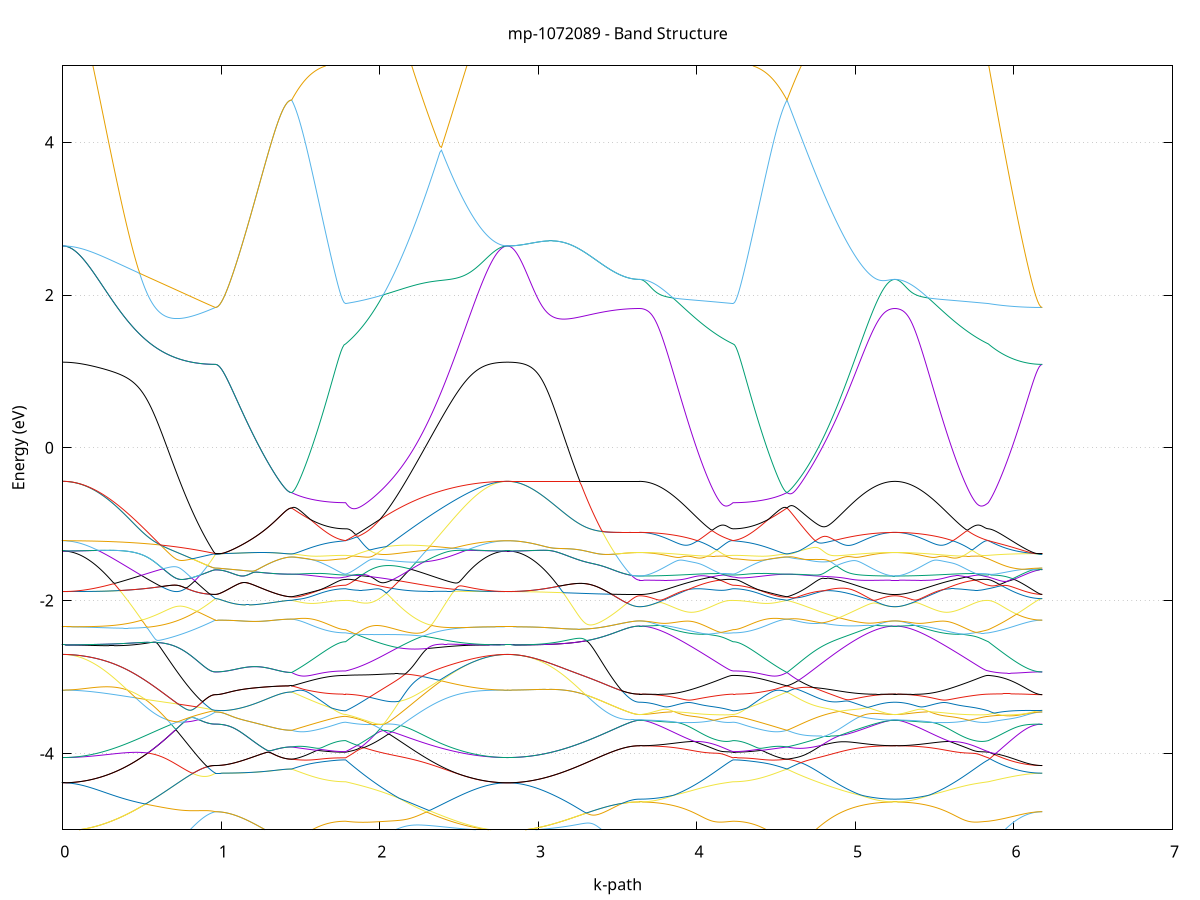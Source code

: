 set title 'mp-1072089 - Band Structure'
set xlabel 'k-path'
set ylabel 'Energy (eV)'
set grid y
set yrange [-5:5]
set terminal png size 800,600
set output 'mp-1072089_bands_gnuplot.png'
plot '-' using 1:2 with lines notitle, '-' using 1:2 with lines notitle, '-' using 1:2 with lines notitle, '-' using 1:2 with lines notitle, '-' using 1:2 with lines notitle, '-' using 1:2 with lines notitle, '-' using 1:2 with lines notitle, '-' using 1:2 with lines notitle, '-' using 1:2 with lines notitle, '-' using 1:2 with lines notitle, '-' using 1:2 with lines notitle, '-' using 1:2 with lines notitle, '-' using 1:2 with lines notitle, '-' using 1:2 with lines notitle, '-' using 1:2 with lines notitle, '-' using 1:2 with lines notitle, '-' using 1:2 with lines notitle, '-' using 1:2 with lines notitle, '-' using 1:2 with lines notitle, '-' using 1:2 with lines notitle, '-' using 1:2 with lines notitle, '-' using 1:2 with lines notitle, '-' using 1:2 with lines notitle, '-' using 1:2 with lines notitle, '-' using 1:2 with lines notitle, '-' using 1:2 with lines notitle, '-' using 1:2 with lines notitle, '-' using 1:2 with lines notitle, '-' using 1:2 with lines notitle, '-' using 1:2 with lines notitle, '-' using 1:2 with lines notitle, '-' using 1:2 with lines notitle, '-' using 1:2 with lines notitle, '-' using 1:2 with lines notitle, '-' using 1:2 with lines notitle, '-' using 1:2 with lines notitle, '-' using 1:2 with lines notitle, '-' using 1:2 with lines notitle, '-' using 1:2 with lines notitle, '-' using 1:2 with lines notitle, '-' using 1:2 with lines notitle, '-' using 1:2 with lines notitle, '-' using 1:2 with lines notitle, '-' using 1:2 with lines notitle, '-' using 1:2 with lines notitle, '-' using 1:2 with lines notitle, '-' using 1:2 with lines notitle, '-' using 1:2 with lines notitle
0.000000 -8.873375
0.009923 -8.872975
0.019845 -8.871775
0.029768 -8.869775
0.039691 -8.866975
0.049613 -8.863275
0.059536 -8.858875
0.069459 -8.853575
0.079381 -8.847575
0.089304 -8.840675
0.099227 -8.833075
0.109149 -8.824575
0.119072 -8.815375
0.128995 -8.805275
0.138918 -8.794375
0.148840 -8.782775
0.158763 -8.770275
0.168686 -8.757075
0.178608 -8.743075
0.188531 -8.728175
0.198454 -8.712575
0.208376 -8.696275
0.218299 -8.679075
0.228222 -8.661075
0.238144 -8.642375
0.248067 -8.622975
0.257990 -8.602675
0.267912 -8.581675
0.277835 -8.559875
0.287758 -8.537375
0.297680 -8.514075
0.307603 -8.490075
0.317526 -8.465275
0.327448 -8.439775
0.337371 -8.413575
0.347294 -8.386575
0.357217 -8.358875
0.367139 -8.330475
0.377062 -8.301375
0.386985 -8.271575
0.396907 -8.241075
0.406830 -8.209875
0.416753 -8.177975
0.426675 -8.145375
0.436598 -8.112175
0.446521 -8.078275
0.456443 -8.043775
0.466366 -8.008575
0.476289 -7.972775
0.486211 -7.936275
0.496134 -7.899275
0.506057 -7.861575
0.515979 -7.823275
0.525902 -7.784475
0.535825 -7.745075
0.545747 -7.705075
0.555670 -7.664575
0.565593 -7.623475
0.575516 -7.581975
0.585438 -7.539875
0.595361 -7.497275
0.605284 -7.454275
0.615206 -7.410775
0.625129 -7.366875
0.635052 -7.322475
0.644974 -7.277775
0.654897 -7.232675
0.664820 -7.187175
0.674742 -7.141275
0.684665 -7.095175
0.694588 -7.048675
0.704510 -7.001975
0.714433 -6.955075
0.724356 -6.907875
0.734278 -6.860575
0.744201 -6.813075
0.754124 -6.765375
0.764046 -6.717675
0.773969 -6.669975
0.783892 -6.622175
0.793815 -6.574375
0.803737 -6.526675
0.813660 -6.479075
0.823583 -6.431575
0.833505 -6.384275
0.843428 -6.337175
0.853351 -6.290375
0.863273 -6.243875
0.873196 -6.197875
0.883119 -6.152175
0.893041 -6.106975
0.902964 -6.062275
0.912887 -6.018275
0.922809 -5.974875
0.932732 -5.932075
0.942655 -5.890175
0.952577 -5.848975
0.962500 -5.809175
0.962500 -5.809175
0.972322 -5.808975
0.982143 -5.808275
0.991964 -5.807275
1.001786 -5.805775
1.011607 -5.803875
1.021429 -5.801475
1.031250 -5.798775
1.041072 -5.795575
1.050893 -5.792075
1.060714 -5.788075
1.070536 -5.783675
1.080357 -5.778975
1.090179 -5.773775
1.100000 -5.768275
1.109822 -5.762375
1.119643 -5.756075
1.129464 -5.749375
1.139286 -5.742375
1.149107 -5.735075
1.158929 -5.727375
1.168750 -5.719375
1.178572 -5.711075
1.188393 -5.702575
1.198214 -5.693675
1.208036 -5.684575
1.217857 -5.675175
1.227679 -5.665675
1.237500 -5.655875
1.247322 -5.645875
1.257143 -5.635875
1.266964 -5.625675
1.276786 -5.615375
1.286607 -5.605075
1.296429 -5.594775
1.306250 -5.584475
1.316072 -5.574375
1.325893 -5.564375
1.335714 -5.554675
1.345536 -5.545275
1.355357 -5.536175
1.365179 -5.527675
1.375000 -5.519775
1.384822 -5.512575
1.394643 -5.506175
1.404464 -5.500775
1.414286 -5.496375
1.424107 -5.493275
1.433929 -5.491275
1.443750 -5.490575
1.443750 -5.490575
1.453473 -5.507175
1.463196 -5.523675
1.472918 -5.540175
1.482641 -5.556475
1.492364 -5.572675
1.502086 -5.588575
1.511809 -5.604175
1.521532 -5.619475
1.531255 -5.634475
1.540977 -5.649175
1.550700 -5.663375
1.560423 -5.677275
1.570146 -5.690675
1.579868 -5.703675
1.589591 -5.716075
1.599314 -5.728075
1.609036 -5.739575
1.618759 -5.750475
1.628482 -5.760775
1.638205 -5.770675
1.647927 -5.779875
1.657650 -5.788475
1.667373 -5.796575
1.677095 -5.803975
1.686818 -5.810775
1.696541 -5.816975
1.706264 -5.822575
1.715986 -5.827475
1.725709 -5.831775
1.735432 -5.835375
1.745154 -5.838375
1.754877 -5.840675
1.764600 -5.842375
1.774323 -5.843375
1.784045 -5.843675
1.784045 -5.843675
1.793957 -5.858075
1.803868 -5.874575
1.813780 -5.893275
1.823691 -5.914275
1.833603 -5.937375
1.843514 -5.962775
1.853426 -5.990275
1.863337 -6.019875
1.873249 -6.051275
1.883160 -6.084575
1.893072 -6.119475
1.902983 -6.155875
1.912895 -6.193575
1.922806 -6.232575
1.932718 -6.272675
1.942629 -6.313675
1.952541 -6.355475
1.962453 -6.398075
1.972364 -6.441375
1.982276 -6.485075
1.992187 -6.529375
2.002099 -6.573975
2.012010 -6.618975
2.021922 -6.664175
2.031833 -6.709575
2.041745 -6.755175
2.051656 -6.800775
2.061568 -6.846475
2.071479 -6.892075
2.081391 -6.937675
2.091302 -6.983275
2.101214 -7.028675
2.111125 -7.073875
2.121037 -7.118975
2.130948 -7.163775
2.140860 -7.208375
2.150771 -7.252775
2.160683 -7.296775
2.170594 -7.340475
2.180506 -7.383775
2.190417 -7.426775
2.200329 -7.469275
2.210240 -7.511475
2.220152 -7.553175
2.230063 -7.594475
2.239975 -7.635275
2.249886 -7.675675
2.259798 -7.715475
2.269709 -7.754775
2.279621 -7.793675
2.289532 -7.831875
2.299444 -7.869575
2.309355 -7.906775
2.319267 -7.943275
2.329178 -7.979275
2.339090 -8.014675
2.349001 -8.049475
2.358913 -8.083575
2.368824 -8.117075
2.378736 -8.149975
2.388647 -8.182175
2.398559 -8.213775
2.408470 -8.244675
2.418382 -8.274875
2.428293 -8.304475
2.438205 -8.333375
2.448117 -8.361475
2.458028 -8.388975
2.467940 -8.415775
2.477851 -8.441775
2.487763 -8.467075
2.497674 -8.491675
2.507586 -8.515575
2.517497 -8.538775
2.527409 -8.561175
2.537320 -8.582775
2.547232 -8.603675
2.557143 -8.623875
2.567055 -8.643175
2.576966 -8.661875
2.586878 -8.679675
2.596789 -8.696775
2.606701 -8.713075
2.616612 -8.728675
2.626524 -8.743375
2.636435 -8.757375
2.646347 -8.770575
2.656258 -8.782975
2.666170 -8.794575
2.676081 -8.805475
2.685993 -8.815475
2.695904 -8.824675
2.705816 -8.833175
2.715727 -8.840775
2.725639 -8.847675
2.735550 -8.853675
2.745462 -8.858875
2.755373 -8.863375
2.765285 -8.866975
2.775196 -8.869775
2.785108 -8.871775
2.795019 -8.872975
2.804931 -8.873375
2.804931 -8.873375
2.814854 -8.872975
2.824777 -8.871775
2.834700 -8.869775
2.844624 -8.866975
2.854547 -8.863275
2.864470 -8.858875
2.874393 -8.853575
2.884317 -8.847575
2.894240 -8.840675
2.904163 -8.833075
2.914086 -8.824575
2.924009 -8.815375
2.933933 -8.805275
2.943856 -8.794475
2.953779 -8.782775
2.963702 -8.770375
2.973625 -8.757175
2.983549 -8.743175
2.993472 -8.728375
3.003395 -8.712775
3.013318 -8.696475
3.023241 -8.679375
3.033165 -8.661475
3.043088 -8.642775
3.053011 -8.623375
3.062934 -8.603275
3.072858 -8.582375
3.082781 -8.560675
3.092704 -8.538275
3.102627 -8.515175
3.112550 -8.491275
3.122474 -8.466675
3.132397 -8.441375
3.142320 -8.415375
3.152243 -8.388675
3.162166 -8.361175
3.172090 -8.333075
3.182013 -8.304375
3.191936 -8.274875
3.201859 -8.244775
3.211782 -8.214075
3.221706 -8.182675
3.231629 -8.150575
3.241552 -8.117975
3.251475 -8.084675
3.261398 -8.050875
3.271322 -8.016475
3.281245 -7.981475
3.291168 -7.945975
3.301091 -7.909875
3.311015 -7.873375
3.320938 -7.836275
3.330861 -7.798775
3.340784 -7.760875
3.350707 -7.722475
3.360631 -7.683675
3.370554 -7.644575
3.380477 -7.605075
3.390400 -7.565275
3.400323 -7.525275
3.410247 -7.484975
3.420170 -7.444575
3.430093 -7.403975
3.440016 -7.363375
3.449939 -7.322775
3.459863 -7.282175
3.469786 -7.241775
3.479709 -7.201575
3.489632 -7.161675
3.499555 -7.122375
3.509479 -7.083575
3.519402 -7.045575
3.529325 -7.008475
3.539248 -6.972575
3.549172 -6.938175
3.559095 -6.905475
3.569018 -6.874975
3.578941 -6.846875
3.588864 -6.821875
3.598788 -6.800375
3.608711 -6.782975
3.618634 -6.770075
3.628557 -6.762075
3.638480 -6.759375
3.638480 -6.759375
3.648470 -6.759075
3.658460 -6.757975
3.668450 -6.756275
3.678440 -6.753775
3.688430 -6.750675
3.698420 -6.746775
3.708410 -6.742275
3.718400 -6.736975
3.728390 -6.731075
3.738380 -6.724475
3.748370 -6.717075
3.758360 -6.709175
3.768350 -6.700475
3.778340 -6.691175
3.788330 -6.681175
3.798320 -6.670475
3.808310 -6.659175
3.818300 -6.647175
3.828290 -6.634575
3.838280 -6.621375
3.848270 -6.607475
3.858260 -6.592975
3.868250 -6.577875
3.878240 -6.562275
3.888230 -6.545975
3.898220 -6.529175
3.908210 -6.511775
3.918200 -6.493775
3.928190 -6.475375
3.938180 -6.456375
3.948170 -6.436875
3.958160 -6.416875
3.968150 -6.396475
3.978140 -6.375575
3.988130 -6.354275
3.998120 -6.332575
4.008109 -6.310475
4.018099 -6.288075
4.028089 -6.265275
4.038079 -6.242275
4.048069 -6.218975
4.058059 -6.195475
4.068049 -6.171775
4.078039 -6.147975
4.088029 -6.124175
4.098019 -6.100275
4.108009 -6.076375
4.117999 -6.052675
4.127989 -6.029075
4.137979 -6.005875
4.147969 -5.983075
4.157959 -5.960875
4.167949 -5.939375
4.177939 -5.918875
4.187929 -5.899675
4.197919 -5.881975
4.207909 -5.866375
4.217899 -5.853375
4.227889 -5.843775
4.227889 -5.843775
4.237612 -5.843375
4.247334 -5.842375
4.257057 -5.840775
4.266780 -5.838475
4.276503 -5.835475
4.286225 -5.831875
4.295948 -5.827575
4.305671 -5.822675
4.315393 -5.817075
4.325116 -5.810875
4.334839 -5.804075
4.344562 -5.796575
4.354284 -5.788575
4.364007 -5.779875
4.373730 -5.770675
4.383452 -5.760875
4.393175 -5.750475
4.402898 -5.739575
4.412621 -5.728075
4.422343 -5.716175
4.432066 -5.703675
4.441789 -5.690675
4.451512 -5.677275
4.461234 -5.663475
4.470957 -5.649175
4.480680 -5.634575
4.490402 -5.619575
4.500125 -5.604175
4.509848 -5.588575
4.519571 -5.572675
4.529293 -5.556575
4.539016 -5.540275
4.548739 -5.523775
4.558461 -5.507175
4.568184 -5.490575
4.568184 -5.490575
4.578048 -5.514975
4.587911 -5.539875
4.597775 -5.565475
4.607639 -5.591475
4.617502 -5.617875
4.627366 -5.644475
4.637230 -5.671375
4.647093 -5.698375
4.656957 -5.725575
4.666820 -5.752875
4.676684 -5.780175
4.686548 -5.807475
4.696411 -5.834775
4.706275 -5.862075
4.716139 -5.889275
4.726002 -5.916375
4.735866 -5.943375
4.745729 -5.970175
4.755593 -5.996775
4.765457 -6.023275
4.775320 -6.049475
4.785184 -6.075475
4.795048 -6.101175
4.804911 -6.126675
4.814775 -6.151775
4.824638 -6.176675
4.834502 -6.201075
4.844366 -6.225275
4.854229 -6.248975
4.864093 -6.272375
4.873957 -6.295375
4.883820 -6.317875
4.893684 -6.340075
4.903548 -6.361675
4.913411 -6.382875
4.923275 -6.403675
4.933138 -6.423875
4.943002 -6.443675
4.952866 -6.462875
4.962729 -6.481575
4.972593 -6.499775
4.982457 -6.517375
4.992320 -6.534475
5.002184 -6.550975
5.012047 -6.566875
5.021911 -6.582275
5.031775 -6.596975
5.041638 -6.611175
5.051502 -6.624675
5.061366 -6.637675
5.071229 -6.649975
5.081093 -6.661575
5.090956 -6.672675
5.100820 -6.683075
5.110684 -6.692875
5.120547 -6.701975
5.130411 -6.710375
5.140275 -6.718175
5.150138 -6.725275
5.160002 -6.731775
5.169865 -6.737575
5.179729 -6.742675
5.189593 -6.747075
5.199456 -6.750875
5.209320 -6.753975
5.219184 -6.756375
5.229047 -6.758075
5.238911 -6.759075
5.248774 -6.759375
5.248774 -6.759375
5.258764 -6.759075
5.268754 -6.757975
5.278744 -6.756275
5.288734 -6.753775
5.298724 -6.750675
5.308714 -6.746775
5.318704 -6.742275
5.328694 -6.736975
5.338684 -6.731075
5.348674 -6.724475
5.358664 -6.717075
5.368654 -6.709175
5.378644 -6.700475
5.388634 -6.691175
5.398624 -6.681175
5.408614 -6.670475
5.418604 -6.659175
5.428594 -6.647175
5.438584 -6.634575
5.448574 -6.621375
5.458564 -6.607475
5.468554 -6.592975
5.478544 -6.577875
5.488534 -6.562275
5.498524 -6.545975
5.508514 -6.529175
5.518504 -6.511775
5.528494 -6.493775
5.538484 -6.475375
5.548474 -6.456375
5.558464 -6.436875
5.568454 -6.416875
5.578444 -6.396475
5.588434 -6.375575
5.598424 -6.354275
5.608414 -6.332575
5.618404 -6.310475
5.628394 -6.288075
5.638384 -6.265275
5.648373 -6.242275
5.658363 -6.218975
5.668353 -6.195475
5.678343 -6.171775
5.688333 -6.147975
5.698323 -6.124075
5.708313 -6.100175
5.718303 -6.076375
5.728293 -6.052675
5.738283 -6.029075
5.748273 -6.005875
5.758263 -5.983075
5.768253 -5.960875
5.778243 -5.939375
5.788233 -5.918875
5.798223 -5.899575
5.808213 -5.881975
5.818203 -5.866375
5.828193 -5.853375
5.838183 -5.843675
5.838183 -5.843775
5.847906 -5.831475
5.857628 -5.821075
5.867351 -5.812375
5.877074 -5.805075
5.886797 -5.799175
5.896519 -5.794375
5.906242 -5.790675
5.915965 -5.787975
5.925687 -5.786075
5.935410 -5.784775
5.945133 -5.784175
5.954856 -5.783975
5.964578 -5.784275
5.974301 -5.784975
5.984024 -5.785875
5.993747 -5.787075
6.003469 -5.788475
6.013192 -5.789875
6.022915 -5.791475
6.032637 -5.793175
6.042360 -5.794775
6.052083 -5.796475
6.061806 -5.798075
6.071528 -5.799675
6.081251 -5.801175
6.090974 -5.802575
6.100696 -5.803875
6.110419 -5.805075
6.120142 -5.806175
6.129865 -5.807075
6.139587 -5.807775
6.149310 -5.808375
6.159033 -5.808775
6.168755 -5.809075
6.178478 -5.809175
e
0.000000 -6.088575
0.009923 -6.088375
0.019845 -6.087775
0.029768 -6.086875
0.039691 -6.085575
0.049613 -6.083875
0.059536 -6.081775
0.069459 -6.079375
0.079381 -6.076575
0.089304 -6.073375
0.099227 -6.069775
0.109149 -6.065875
0.119072 -6.061475
0.128995 -6.056875
0.138918 -6.051775
0.148840 -6.046375
0.158763 -6.040575
0.168686 -6.034375
0.178608 -6.027875
0.188531 -6.020975
0.198454 -6.013675
0.208376 -6.006075
0.218299 -5.998075
0.228222 -5.989775
0.238144 -5.981075
0.248067 -5.971975
0.257990 -5.962575
0.267912 -5.952775
0.277835 -5.942575
0.287758 -5.932175
0.297680 -5.921275
0.307603 -5.910075
0.317526 -5.898575
0.327448 -5.886675
0.337371 -5.874475
0.347294 -5.861875
0.357217 -5.848975
0.367139 -5.835775
0.377062 -5.822175
0.386985 -5.808275
0.396907 -5.794075
0.406830 -5.779575
0.416753 -5.764675
0.426675 -5.749475
0.436598 -5.733975
0.446521 -5.718175
0.456443 -5.702075
0.466366 -5.685675
0.476289 -5.668975
0.486211 -5.651975
0.496134 -5.634675
0.506057 -5.617075
0.515979 -5.599175
0.525902 -5.581075
0.535825 -5.562575
0.545747 -5.543975
0.555670 -5.524975
0.565593 -5.505775
0.575516 -5.486375
0.585438 -5.466675
0.595361 -5.446775
0.605284 -5.426575
0.615206 -5.406275
0.625129 -5.385675
0.635052 -5.364975
0.644974 -5.344075
0.654897 -5.322875
0.664820 -5.301675
0.674742 -5.280275
0.684665 -5.258675
0.694588 -5.236975
0.704510 -5.215275
0.714433 -5.193375
0.724356 -5.193675
0.734278 -5.205675
0.744201 -5.218575
0.754124 -5.232475
0.764046 -5.247475
0.773969 -5.263575
0.783892 -5.280875
0.793815 -5.299375
0.803737 -5.319075
0.813660 -5.340075
0.823583 -5.362375
0.833505 -5.385975
0.843428 -5.410975
0.853351 -5.437275
0.863273 -5.464875
0.873196 -5.493775
0.883119 -5.524075
0.893041 -5.555575
0.902964 -5.588275
0.912887 -5.622275
0.922809 -5.657375
0.932732 -5.693675
0.942655 -5.730975
0.952577 -5.769375
0.962500 -5.808275
0.962500 -5.808275
0.972322 -5.808075
0.982143 -5.807475
0.991964 -5.806375
1.001786 -5.804875
1.011607 -5.802975
1.021429 -5.800675
1.031250 -5.797975
1.041072 -5.794775
1.050893 -5.791175
1.060714 -5.787275
1.070536 -5.782875
1.080357 -5.778075
1.090179 -5.772975
1.100000 -5.767375
1.109822 -5.761475
1.119643 -5.755175
1.129464 -5.748575
1.139286 -5.741575
1.149107 -5.734275
1.158929 -5.726575
1.168750 -5.718575
1.178572 -5.710275
1.188393 -5.701675
1.198214 -5.692875
1.208036 -5.683775
1.217857 -5.674375
1.227679 -5.664775
1.237500 -5.655075
1.247322 -5.645075
1.257143 -5.635075
1.266964 -5.624875
1.276786 -5.614575
1.286607 -5.604275
1.296429 -5.593975
1.306250 -5.583675
1.316072 -5.573575
1.325893 -5.563575
1.335714 -5.553875
1.345536 -5.544375
1.355357 -5.535375
1.365179 -5.526875
1.375000 -5.518975
1.384822 -5.511775
1.394643 -5.505375
1.404464 -5.499975
1.414286 -5.495575
1.424107 -5.492375
1.433929 -5.490475
1.443750 -5.489775
1.443750 -5.489775
1.453473 -5.474375
1.463196 -5.460875
1.472918 -5.449575
1.482641 -5.440275
1.492364 -5.432775
1.502086 -5.427075
1.511809 -5.422775
1.521532 -5.419775
1.531255 -5.417875
1.540977 -5.416875
1.550700 -5.416675
1.560423 -5.417075
1.570146 -5.418075
1.579868 -5.419375
1.589591 -5.420975
1.599314 -5.422875
1.609036 -5.424975
1.618759 -5.427075
1.628482 -5.429275
1.638205 -5.431575
1.647927 -5.433775
1.657650 -5.435975
1.667373 -5.438075
1.677095 -5.440075
1.686818 -5.441975
1.696541 -5.443675
1.706264 -5.445375
1.715986 -5.446775
1.725709 -5.448075
1.735432 -5.449175
1.745154 -5.450075
1.754877 -5.450775
1.764600 -5.451275
1.774323 -5.451575
1.784045 -5.451675
1.784045 -5.451675
1.793957 -5.433975
1.803868 -5.416175
1.813780 -5.398375
1.823691 -5.380575
1.833603 -5.362775
1.843514 -5.345075
1.853426 -5.327475
1.863337 -5.336175
1.873249 -5.345675
1.883160 -5.354175
1.893072 -5.361875
1.902983 -5.368975
1.912895 -5.375375
1.922806 -5.381375
1.932718 -5.386975
1.942629 -5.392375
1.952541 -5.397575
1.962453 -5.402575
1.972364 -5.407575
1.982276 -5.412675
1.992187 -5.417775
2.002099 -5.423075
2.012010 -5.428475
2.021922 -5.434075
2.031833 -5.439875
2.041745 -5.445875
2.051656 -5.452275
2.061568 -5.458875
2.071479 -5.465775
2.081391 -5.472875
2.091302 -5.480375
2.101214 -5.488175
2.111125 -5.496275
2.121037 -5.504675
2.130948 -5.513275
2.140860 -5.522275
2.150771 -5.531475
2.160683 -5.540975
2.170594 -5.550775
2.180506 -5.560675
2.190417 -5.570975
2.200329 -5.581375
2.210240 -5.592075
2.220152 -5.602875
2.230063 -5.613875
2.239975 -5.625075
2.249886 -5.636375
2.259798 -5.647775
2.269709 -5.659375
2.279621 -5.670975
2.289532 -5.682675
2.299444 -5.694475
2.309355 -5.706375
2.319267 -5.718175
2.329178 -5.730075
2.339090 -5.741975
2.349001 -5.753875
2.358913 -5.765775
2.368824 -5.777575
2.378736 -5.789275
2.388647 -5.800975
2.398559 -5.812575
2.408470 -5.824075
2.418382 -5.835475
2.428293 -5.846775
2.438205 -5.857875
2.448117 -5.868875
2.458028 -5.879675
2.467940 -5.890375
2.477851 -5.900875
2.487763 -5.911075
2.497674 -5.921175
2.507586 -5.931075
2.517497 -5.940675
2.527409 -5.950075
2.537320 -5.959275
2.547232 -5.968175
2.557143 -5.976775
2.567055 -5.985175
2.576966 -5.993275
2.586878 -6.001075
2.596789 -6.008575
2.606701 -6.015775
2.616612 -6.022675
2.626524 -6.029275
2.636435 -6.035475
2.646347 -6.041475
2.656258 -6.047075
2.666170 -6.052275
2.676081 -6.057275
2.685993 -6.061875
2.695904 -6.066075
2.705816 -6.069975
2.715727 -6.073475
2.725639 -6.076575
2.735550 -6.079375
2.745462 -6.081775
2.755373 -6.083875
2.765285 -6.085575
2.775196 -6.086875
2.785108 -6.087775
2.795019 -6.088375
2.804931 -6.088575
2.804931 -6.088575
2.814854 -6.088375
2.824777 -6.087775
2.834700 -6.086875
2.844624 -6.085575
2.854547 -6.083875
2.864470 -6.081775
2.874393 -6.079375
2.884317 -6.076575
2.894240 -6.073475
2.904163 -6.069975
2.914086 -6.066075
2.924009 -6.061875
2.933933 -6.057275
2.943856 -6.052375
2.953779 -6.047175
2.963702 -6.041675
2.973625 -6.035775
2.983549 -6.029575
2.993472 -6.023075
3.003395 -6.016375
3.013318 -6.009275
3.023241 -6.001975
3.033165 -5.994475
3.043088 -5.986675
3.053011 -5.978575
3.062934 -5.970375
3.072858 -5.961875
3.082781 -5.953275
3.092704 -5.944475
3.102627 -5.935575
3.112550 -5.926475
3.122474 -5.917375
3.132397 -5.908075
3.142320 -5.898775
3.152243 -5.889475
3.162166 -5.880175
3.172090 -5.870775
3.182013 -5.861575
3.191936 -5.852375
3.201859 -5.843275
3.211782 -5.834375
3.221706 -5.825675
3.231629 -5.817075
3.241552 -5.808875
3.251475 -5.800875
3.261398 -5.793275
3.271322 -5.785975
3.281245 -5.779075
3.291168 -5.772675
3.301091 -5.766775
3.311015 -5.761475
3.320938 -5.756675
3.330861 -5.752575
3.340784 -5.749075
3.350707 -5.746375
3.360631 -5.744375
3.370554 -5.743275
3.380477 -5.743075
3.390400 -5.743775
3.400323 -5.745375
3.410247 -5.748075
3.420170 -5.751975
3.430093 -5.756875
3.440016 -5.763075
3.449939 -5.770475
3.459863 -5.779175
3.469786 -5.789175
3.479709 -5.800475
3.489632 -5.813075
3.499555 -5.826975
3.509479 -5.841975
3.519402 -5.858075
3.529325 -5.875075
3.539248 -5.892775
3.549172 -5.910875
3.559095 -5.929175
3.569018 -5.947075
3.578941 -5.964175
3.588864 -5.980175
3.598788 -5.994275
3.608711 -6.005975
3.618634 -6.014875
3.628557 -6.020375
3.638480 -6.022275
3.638480 -6.022275
3.648470 -6.021975
3.658460 -6.021175
3.668450 -6.019875
3.678440 -6.017975
3.688430 -6.015575
3.698420 -6.012675
3.708410 -6.009175
3.718400 -6.005275
3.728390 -6.000775
3.738380 -5.995675
3.748370 -5.990175
3.758360 -5.984075
3.768350 -5.977575
3.778340 -5.970475
3.788330 -5.962875
3.798320 -5.954875
3.808310 -5.946275
3.818300 -5.937275
3.828290 -5.927775
3.838280 -5.917775
3.848270 -5.907375
3.858260 -5.896475
3.868250 -5.885175
3.878240 -5.873375
3.888230 -5.861175
3.898220 -5.848575
3.908210 -5.835575
3.918200 -5.822175
3.928190 -5.808475
3.938180 -5.794275
3.948170 -5.779775
3.958160 -5.764875
3.968150 -5.749775
3.978140 -5.734275
3.988130 -5.718475
3.998120 -5.702475
4.008109 -5.686175
4.018099 -5.669575
4.028089 -5.652875
4.038079 -5.635975
4.048069 -5.618975
4.058059 -5.601775
4.068049 -5.584575
4.078039 -5.567275
4.088029 -5.550075
4.098019 -5.533075
4.108009 -5.516175
4.117999 -5.499775
4.127989 -5.483875
4.137979 -5.468775
4.147969 -5.454875
4.157959 -5.442675
4.167949 -5.432875
4.177939 -5.426375
4.187929 -5.424075
4.197919 -5.426175
4.207909 -5.432375
4.217899 -5.441475
4.227889 -5.451675
4.227889 -5.451675
4.237612 -5.451575
4.247334 -5.451275
4.257057 -5.450775
4.266780 -5.450075
4.276503 -5.449075
4.286225 -5.448075
4.295948 -5.446775
4.305671 -5.445275
4.315393 -5.443675
4.325116 -5.441975
4.334839 -5.440075
4.344562 -5.438075
4.354284 -5.435875
4.364007 -5.433775
4.373730 -5.431475
4.383452 -5.429275
4.393175 -5.427075
4.402898 -5.424875
4.412621 -5.422875
4.422343 -5.420975
4.432066 -5.419375
4.441789 -5.417975
4.451512 -5.417075
4.461234 -5.416675
4.470957 -5.416875
4.480680 -5.417775
4.490402 -5.419675
4.500125 -5.422675
4.509848 -5.426975
4.519571 -5.432775
4.529293 -5.440275
4.539016 -5.449575
4.548739 -5.460875
4.558461 -5.474275
4.568184 -5.489775
4.568184 -5.489775
4.578048 -5.466375
4.587911 -5.444075
4.597775 -5.423175
4.607639 -5.404275
4.617502 -5.387775
4.627366 -5.374475
4.637230 -5.365075
4.647093 -5.360075
4.656957 -5.359375
4.666820 -5.362675
4.676684 -5.369275
4.686548 -5.378375
4.696411 -5.389475
4.706275 -5.402075
4.716139 -5.415875
4.726002 -5.430375
4.735866 -5.445675
4.745729 -5.461475
4.755593 -5.477575
4.765457 -5.494075
4.775320 -5.510675
4.785184 -5.527575
4.795048 -5.544475
4.804911 -5.561475
4.814775 -5.578375
4.824638 -5.595375
4.834502 -5.612175
4.844366 -5.628975
4.854229 -5.645675
4.864093 -5.662075
4.873957 -5.678475
4.883820 -5.694575
4.893684 -5.710375
4.903548 -5.726075
4.913411 -5.741375
4.923275 -5.756475
4.933138 -5.771275
4.943002 -5.785775
4.952866 -5.799875
4.962729 -5.813675
4.972593 -5.827175
4.982457 -5.840175
4.992320 -5.852875
5.002184 -5.865175
5.012047 -5.877075
5.021911 -5.888575
5.031775 -5.899575
5.041638 -5.910175
5.051502 -5.920375
5.061366 -5.930075
5.071229 -5.939375
5.081093 -5.948175
5.090956 -5.956575
5.100820 -5.964375
5.110684 -5.971775
5.120547 -5.978675
5.130411 -5.985075
5.140275 -5.990975
5.150138 -5.996375
5.160002 -6.001275
5.169865 -6.005675
5.179729 -6.009575
5.189593 -6.012875
5.199456 -6.015775
5.209320 -6.018075
5.219184 -6.019975
5.229047 -6.021275
5.238911 -6.021975
5.248774 -6.022275
5.248774 -6.022275
5.258764 -6.021975
5.268754 -6.021175
5.278744 -6.019875
5.288734 -6.017975
5.298724 -6.015575
5.308714 -6.012675
5.318704 -6.009175
5.328694 -6.005275
5.338684 -6.000775
5.348674 -5.995675
5.358664 -5.990175
5.368654 -5.984075
5.378644 -5.977575
5.388634 -5.970475
5.398624 -5.962875
5.408614 -5.954875
5.418604 -5.946275
5.428594 -5.937275
5.438584 -5.927775
5.448574 -5.917775
5.458564 -5.907375
5.468554 -5.896475
5.478544 -5.885175
5.488534 -5.873375
5.498524 -5.861175
5.508514 -5.848575
5.518504 -5.835575
5.528494 -5.822175
5.538484 -5.808475
5.548474 -5.794275
5.558464 -5.779775
5.568454 -5.764975
5.578444 -5.749775
5.588434 -5.734275
5.598424 -5.718475
5.608414 -5.702475
5.618404 -5.686175
5.628394 -5.669675
5.638384 -5.652875
5.648373 -5.635975
5.658363 -5.618975
5.668353 -5.601775
5.678343 -5.584575
5.688333 -5.567275
5.698323 -5.550075
5.708313 -5.533075
5.718303 -5.516175
5.728293 -5.499775
5.738283 -5.483875
5.748273 -5.468775
5.758263 -5.454875
5.768253 -5.442675
5.778243 -5.432875
5.788233 -5.426375
5.798223 -5.424075
5.808213 -5.426275
5.818203 -5.432475
5.828193 -5.441475
5.838183 -5.451675
5.838183 -5.451675
5.847906 -5.468875
5.857628 -5.485975
5.867351 -5.502975
5.877074 -5.519675
5.886797 -5.536075
5.896519 -5.552275
5.906242 -5.568175
5.915965 -5.583675
5.925687 -5.598775
5.935410 -5.613575
5.945133 -5.627975
5.954856 -5.641875
5.964578 -5.655375
5.974301 -5.668375
5.984024 -5.680875
5.993747 -5.692875
6.003469 -5.704275
6.013192 -5.715275
6.022915 -5.725575
6.032637 -5.735375
6.042360 -5.744675
6.052083 -5.753275
6.061806 -5.761275
6.071528 -5.768775
6.081251 -5.775575
6.090974 -5.781675
6.100696 -5.787275
6.110419 -5.792175
6.120142 -5.796475
6.129865 -5.800075
6.139587 -5.802975
6.149310 -5.805275
6.159033 -5.806975
6.168755 -5.807975
6.178478 -5.808275
e
0.000000 -5.014675
0.009923 -5.014575
0.019845 -5.014575
0.029768 -5.014475
0.039691 -5.014475
0.049613 -5.014375
0.059536 -5.014375
0.069459 -5.014275
0.079381 -5.014175
0.089304 -5.014175
0.099227 -5.014075
0.109149 -5.014075
0.119072 -5.013975
0.128995 -5.013975
0.138918 -5.013975
0.148840 -5.013975
0.158763 -5.013975
0.168686 -5.014075
0.178608 -5.014075
0.188531 -5.014175
0.198454 -5.014375
0.208376 -5.014575
0.218299 -5.014775
0.228222 -5.015075
0.238144 -5.015475
0.248067 -5.015875
0.257990 -5.016375
0.267912 -5.016875
0.277835 -5.017475
0.287758 -5.018275
0.297680 -5.019075
0.307603 -5.019975
0.317526 -5.020975
0.327448 -5.022075
0.337371 -5.023275
0.347294 -5.024575
0.357217 -5.025975
0.367139 -5.027475
0.377062 -5.029175
0.386985 -5.030875
0.396907 -5.032775
0.406830 -5.034775
0.416753 -5.036875
0.426675 -5.039075
0.436598 -5.041475
0.446521 -5.043875
0.456443 -5.046475
0.466366 -5.049175
0.476289 -5.051975
0.486211 -5.054975
0.496134 -5.057975
0.506057 -5.061175
0.515979 -5.064575
0.525902 -5.067975
0.535825 -5.071575
0.545747 -5.075275
0.555670 -5.079175
0.565593 -5.083275
0.575516 -5.087475
0.585438 -5.091975
0.595361 -5.096575
0.605284 -5.101475
0.615206 -5.106675
0.625129 -5.112175
0.635052 -5.118075
0.644974 -5.124275
0.654897 -5.130875
0.664820 -5.138075
0.674742 -5.145675
0.684665 -5.153875
0.694588 -5.162675
0.704510 -5.172275
0.714433 -5.182575
0.724356 -5.171475
0.734278 -5.149575
0.744201 -5.127675
0.754124 -5.105775
0.764046 -5.083975
0.773969 -5.062175
0.783892 -5.040575
0.793815 -5.019175
0.803737 -4.998075
0.813660 -4.977275
0.823583 -4.956875
0.833505 -4.936875
0.843428 -4.917475
0.853351 -4.898675
0.863273 -4.880675
0.873196 -4.863575
0.883119 -4.847375
0.893041 -4.832375
0.902964 -4.818475
0.912887 -4.805875
0.922809 -4.794675
0.932732 -4.784775
0.942655 -4.776375
0.952577 -4.769275
0.962500 -4.763675
0.962500 -4.763675
0.972322 -4.763975
0.982143 -4.764875
0.991964 -4.766375
1.001786 -4.768575
1.011607 -4.771275
1.021429 -4.774575
1.031250 -4.778475
1.041072 -4.782875
1.050893 -4.787875
1.060714 -4.793275
1.070536 -4.799275
1.080357 -4.805675
1.090179 -4.812475
1.100000 -4.819775
1.109822 -4.827475
1.119643 -4.835575
1.129464 -4.843975
1.139286 -4.852775
1.149107 -4.861775
1.158929 -4.871175
1.168750 -4.880875
1.178572 -4.890775
1.188393 -4.900975
1.198214 -4.911375
1.208036 -4.921975
1.217857 -4.932775
1.227679 -4.943675
1.237500 -4.954775
1.247322 -4.965875
1.257143 -4.977175
1.266964 -4.988475
1.276786 -4.999775
1.286607 -5.011075
1.296429 -5.022375
1.306250 -5.033475
1.316072 -5.044375
1.325893 -5.055175
1.335714 -5.065575
1.345536 -5.075575
1.355357 -5.085175
1.365179 -5.094275
1.375000 -5.102575
1.384822 -5.110175
1.394643 -5.116875
1.404464 -5.122575
1.414286 -5.127175
1.424107 -5.130475
1.433929 -5.132575
1.443750 -5.133175
1.443750 -5.133175
1.453473 -5.138275
1.463196 -5.143375
1.472918 -5.148275
1.482641 -5.152975
1.492364 -5.157475
1.502086 -5.161775
1.511809 -5.165975
1.521532 -5.169875
1.531255 -5.173675
1.540977 -5.177275
1.550700 -5.180675
1.560423 -5.183975
1.570146 -5.187075
1.579868 -5.190075
1.589591 -5.192875
1.599314 -5.195475
1.609036 -5.197975
1.618759 -5.200275
1.628482 -5.202475
1.638205 -5.204575
1.647927 -5.206475
1.657650 -5.208275
1.667373 -5.209875
1.677095 -5.211375
1.686818 -5.212675
1.696541 -5.213975
1.706264 -5.215075
1.715986 -5.215975
1.725709 -5.216775
1.735432 -5.217475
1.745154 -5.218075
1.754877 -5.218575
1.764600 -5.218875
1.774323 -5.219075
1.784045 -5.219075
1.784045 -5.219075
1.793957 -5.237775
1.803868 -5.255375
1.813780 -5.271875
1.823691 -5.287175
1.833603 -5.301275
1.843514 -5.314075
1.853426 -5.325675
1.863337 -5.309975
1.873249 -5.292775
1.883160 -5.275775
1.893072 -5.259075
1.902983 -5.242675
1.912895 -5.226575
1.922806 -5.210875
1.932718 -5.195575
1.942629 -5.180675
1.952541 -5.166175
1.962453 -5.152075
1.972364 -5.138375
1.982276 -5.125075
1.992187 -5.112275
2.002099 -5.099875
2.012010 -5.087875
2.021922 -5.076275
2.031833 -5.064975
2.041745 -5.054175
2.051656 -5.043675
2.061568 -5.033475
2.071479 -5.023675
2.081391 -5.014275
2.091302 -5.005175
2.101214 -4.996475
2.111125 -4.988175
2.121037 -4.980375
2.130948 -4.973075
2.140860 -4.966275
2.150771 -4.960175
2.160683 -4.954775
2.170594 -4.950075
2.180506 -4.946275
2.190417 -4.943175
2.200329 -4.940775
2.210240 -4.939075
2.220152 -4.937975
2.230063 -4.937375
2.239975 -4.937275
2.249886 -4.937475
2.259798 -4.937975
2.269709 -4.938875
2.279621 -4.939875
2.289532 -4.941075
2.299444 -4.942475
2.309355 -4.944075
2.319267 -4.945675
2.329178 -4.947475
2.339090 -4.949275
2.349001 -4.951175
2.358913 -4.953075
2.368824 -4.955075
2.378736 -4.957075
2.388647 -4.959175
2.398559 -4.961275
2.408470 -4.963375
2.418382 -4.965375
2.428293 -4.967475
2.438205 -4.969575
2.448117 -4.971675
2.458028 -4.973675
2.467940 -4.975775
2.477851 -4.977775
2.487763 -4.979675
2.497674 -4.981675
2.507586 -4.983575
2.517497 -4.985475
2.527409 -4.987275
2.537320 -4.989075
2.547232 -4.990775
2.557143 -4.992475
2.567055 -4.994175
2.576966 -4.995775
2.586878 -4.997275
2.596789 -4.998775
2.606701 -5.000175
2.616612 -5.001575
2.626524 -5.002875
2.636435 -5.004075
2.646347 -5.005275
2.656258 -5.006375
2.666170 -5.007475
2.676081 -5.008475
2.685993 -5.009375
2.695904 -5.010175
2.705816 -5.010975
2.715727 -5.011675
2.725639 -5.012275
2.735550 -5.012875
2.745462 -5.013275
2.755373 -5.013775
2.765285 -5.014075
2.775196 -5.014375
2.785108 -5.014475
2.795019 -5.014675
2.804931 -5.014675
2.804931 -5.014675
2.814854 -5.014675
2.824777 -5.014475
2.834700 -5.014275
2.844624 -5.013875
2.854547 -5.013475
2.864470 -5.012975
2.874393 -5.012275
2.884317 -5.011575
2.894240 -5.010775
2.904163 -5.009875
2.914086 -5.008975
2.924009 -5.007875
2.933933 -5.006775
2.943856 -5.005475
2.953779 -5.004175
2.963702 -5.002775
2.973625 -5.001375
2.983549 -4.999775
2.993472 -4.998175
3.003395 -4.996475
3.013318 -4.994775
3.023241 -4.992975
3.033165 -4.991075
3.043088 -4.989075
3.053011 -4.987075
3.062934 -4.984975
3.072858 -4.982875
3.082781 -4.980575
3.092704 -4.978275
3.102627 -4.975975
3.112550 -4.973475
3.122474 -4.970975
3.132397 -4.968375
3.142320 -4.965675
3.152243 -4.962875
3.162166 -4.959975
3.172090 -4.956975
3.182013 -4.953875
3.191936 -4.950675
3.201859 -4.947375
3.211782 -4.943975
3.221706 -4.940375
3.231629 -4.936775
3.241552 -4.933075
3.251475 -4.929275
3.261398 -4.925575
3.271322 -4.921875
3.281245 -4.918475
3.291168 -4.915375
3.301091 -4.913075
3.311015 -4.911875
3.320938 -4.912375
3.330861 -4.915175
3.340784 -4.920675
3.350707 -4.929075
3.360631 -4.939975
3.370554 -4.952875
3.380477 -4.967475
3.390400 -4.983175
3.400323 -4.999775
3.410247 -5.016975
3.420170 -5.034575
3.430093 -5.052475
3.440016 -5.070375
3.449939 -5.088175
3.459863 -5.105675
3.469786 -5.122875
3.479709 -5.139475
3.489632 -5.155475
3.499555 -5.170775
3.509479 -5.185175
3.519402 -5.198575
3.529325 -5.210975
3.539248 -5.222275
3.549172 -5.232575
3.559095 -5.241675
3.569018 -5.249775
3.578941 -5.256675
3.588864 -5.262475
3.598788 -5.267175
3.608711 -5.270875
3.618634 -5.273475
3.628557 -5.274975
3.638480 -5.275475
3.638480 -5.275475
3.648470 -5.275375
3.658460 -5.274975
3.668450 -5.274375
3.678440 -5.273375
3.688430 -5.272275
3.698420 -5.270875
3.708410 -5.269175
3.718400 -5.267275
3.728390 -5.265075
3.738380 -5.262675
3.748370 -5.259975
3.758360 -5.257075
3.768350 -5.253975
3.778340 -5.250575
3.788330 -5.247075
3.798320 -5.243275
3.808310 -5.239275
3.818300 -5.235075
3.828290 -5.230675
3.838280 -5.226075
3.848270 -5.221375
3.858260 -5.216475
3.868250 -5.211475
3.878240 -5.206275
3.888230 -5.200975
3.898220 -5.195675
3.908210 -5.190175
3.918200 -5.184675
3.928190 -5.179175
3.938180 -5.173675
3.948170 -5.168175
3.958160 -5.162775
3.968150 -5.157475
3.978140 -5.152375
3.988130 -5.147575
3.998120 -5.142975
4.008109 -5.138875
4.018099 -5.135275
4.028089 -5.132375
4.038079 -5.130275
4.048069 -5.129075
4.058059 -5.129175
4.068049 -5.130575
4.078039 -5.133475
4.088029 -5.138175
4.098019 -5.144575
4.108009 -5.152875
4.117999 -5.162875
4.127989 -5.174275
4.137979 -5.186775
4.147969 -5.199775
4.157959 -5.212575
4.167949 -5.224075
4.177939 -5.233075
4.187929 -5.238575
4.197919 -5.239575
4.207909 -5.236275
4.217899 -5.229075
4.227889 -5.219075
4.227889 -5.219075
4.237612 -5.218975
4.247334 -5.218875
4.257057 -5.218475
4.266780 -5.218075
4.276503 -5.217475
4.286225 -5.216775
4.295948 -5.215975
4.305671 -5.214975
4.315393 -5.213875
4.325116 -5.212675
4.334839 -5.211375
4.344562 -5.209875
4.354284 -5.208175
4.364007 -5.206475
4.373730 -5.204475
4.383452 -5.202475
4.393175 -5.200275
4.402898 -5.197975
4.412621 -5.195475
4.422343 -5.192775
4.432066 -5.189975
4.441789 -5.187075
4.451512 -5.183975
4.461234 -5.180675
4.470957 -5.177275
4.480680 -5.173675
4.490402 -5.169875
4.500125 -5.165875
4.509848 -5.161775
4.519571 -5.157475
4.529293 -5.152975
4.539016 -5.148275
4.548739 -5.143375
4.558461 -5.138275
4.568184 -5.133175
4.568184 -5.133175
4.578048 -5.140675
4.587911 -5.148175
4.597775 -5.155075
4.607639 -5.160975
4.617502 -5.165275
4.627366 -5.167275
4.637230 -5.166175
4.647093 -5.161575
4.656957 -5.153475
4.666820 -5.142175
4.676684 -5.128375
4.686548 -5.112775
4.696411 -5.095975
4.706275 -5.078475
4.716139 -5.069675
4.726002 -5.070275
4.735866 -5.071375
4.745729 -5.073075
4.755593 -5.075175
4.765457 -5.077775
4.775320 -5.080875
4.785184 -5.084275
4.795048 -5.088075
4.804911 -5.092175
4.814775 -5.096575
4.824638 -5.101275
4.834502 -5.106275
4.844366 -5.111375
4.854229 -5.116675
4.864093 -5.122175
4.873957 -5.127775
4.883820 -5.133475
4.893684 -5.139275
4.903548 -5.145075
4.913411 -5.150975
4.923275 -5.156875
4.933138 -5.162675
4.943002 -5.168575
4.952866 -5.174375
4.962729 -5.180175
4.972593 -5.185875
4.982457 -5.191475
4.992320 -5.196975
5.002184 -5.202375
5.012047 -5.207575
5.021911 -5.212775
5.031775 -5.217675
5.041638 -5.222575
5.051502 -5.227175
5.061366 -5.231675
5.071229 -5.235975
5.081093 -5.240075
5.090956 -5.243975
5.100820 -5.247675
5.110684 -5.251175
5.120547 -5.254475
5.130411 -5.257575
5.140275 -5.260375
5.150138 -5.262975
5.160002 -5.265275
5.169865 -5.267475
5.179729 -5.269275
5.189593 -5.270975
5.199456 -5.272375
5.209320 -5.273475
5.219184 -5.274375
5.229047 -5.274975
5.238911 -5.275375
5.248774 -5.275475
5.248774 -5.275475
5.258764 -5.275375
5.268754 -5.274975
5.278744 -5.274375
5.288734 -5.273375
5.298724 -5.272275
5.308714 -5.270875
5.318704 -5.269175
5.328694 -5.267275
5.338684 -5.265075
5.348674 -5.262675
5.358664 -5.259975
5.368654 -5.257075
5.378644 -5.253975
5.388634 -5.250575
5.398624 -5.247075
5.408614 -5.243275
5.418604 -5.239275
5.428594 -5.235075
5.438584 -5.230675
5.448574 -5.226075
5.458564 -5.221375
5.468554 -5.216475
5.478544 -5.211475
5.488534 -5.206275
5.498524 -5.200975
5.508514 -5.195675
5.518504 -5.190175
5.528494 -5.184675
5.538484 -5.179175
5.548474 -5.173675
5.558464 -5.168175
5.568454 -5.162775
5.578444 -5.157475
5.588434 -5.152375
5.598424 -5.147575
5.608414 -5.142975
5.618404 -5.138875
5.628394 -5.135275
5.638384 -5.132375
5.648373 -5.130275
5.658363 -5.129075
5.668353 -5.129175
5.678343 -5.130575
5.688333 -5.133475
5.698323 -5.138175
5.708313 -5.144675
5.718303 -5.152875
5.728293 -5.162875
5.738283 -5.174375
5.748273 -5.186875
5.758263 -5.199875
5.768253 -5.212575
5.778243 -5.224075
5.788233 -5.233075
5.798223 -5.238575
5.808213 -5.239675
5.818203 -5.236275
5.828193 -5.229175
5.838183 -5.219075
5.838183 -5.219075
5.847906 -5.199875
5.857628 -5.179975
5.867351 -5.159575
5.877074 -5.138675
5.886797 -5.117575
5.896519 -5.096475
5.906242 -5.075375
5.915965 -5.054575
5.925687 -5.033975
5.935410 -5.013875
5.945133 -4.994375
5.954856 -4.975375
5.964578 -4.957175
5.974301 -4.939575
5.984024 -4.922875
5.993747 -4.906875
6.003469 -4.891775
6.013192 -4.877575
6.022915 -4.864175
6.032637 -4.851575
6.042360 -4.839975
6.052083 -4.829175
6.061806 -4.819275
6.071528 -4.810175
6.081251 -4.801975
6.090974 -4.794575
6.100696 -4.787975
6.110419 -4.782275
6.120142 -4.777275
6.129865 -4.773075
6.139587 -4.769675
6.149310 -4.767075
6.159033 -4.765175
6.168755 -4.763975
6.178478 -4.763675
e
0.000000 -5.014575
0.009923 -5.014575
0.019845 -5.014175
0.029768 -5.013475
0.039691 -5.012475
0.049613 -5.011275
0.059536 -5.009775
0.069459 -5.007975
0.079381 -5.005975
0.089304 -5.003675
0.099227 -5.001075
0.109149 -4.998175
0.119072 -4.995075
0.128995 -4.991675
0.138918 -4.987975
0.148840 -4.984075
0.158763 -4.979875
0.168686 -4.975375
0.178608 -4.970675
0.188531 -4.965775
0.198454 -4.960475
0.208376 -4.954975
0.218299 -4.949275
0.228222 -4.943275
0.238144 -4.936975
0.248067 -4.930475
0.257990 -4.923775
0.267912 -4.916775
0.277835 -4.909575
0.287758 -4.902075
0.297680 -4.894375
0.307603 -4.886375
0.317526 -4.878175
0.327448 -4.869775
0.337371 -4.861175
0.347294 -4.852275
0.357217 -4.843175
0.367139 -4.833875
0.377062 -4.824375
0.386985 -4.814675
0.396907 -4.804675
0.406830 -4.794575
0.416753 -4.784275
0.426675 -4.773675
0.436598 -4.762975
0.446521 -4.751975
0.456443 -4.740875
0.466366 -4.729575
0.476289 -4.718175
0.486211 -4.706475
0.496134 -4.694675
0.506057 -4.682675
0.515979 -4.670575
0.525902 -4.665075
0.535825 -4.669375
0.545747 -4.673575
0.555670 -4.677675
0.565593 -4.681775
0.575516 -4.685775
0.585438 -4.689675
0.595361 -4.693575
0.605284 -4.697475
0.615206 -4.701275
0.625129 -4.705075
0.635052 -4.708775
0.644974 -4.712475
0.654897 -4.716075
0.664820 -4.719475
0.674742 -4.722875
0.684665 -4.726175
0.694588 -4.729375
0.704510 -4.732375
0.714433 -4.735175
0.724356 -4.737875
0.734278 -4.740275
0.744201 -4.742475
0.754124 -4.744375
0.764046 -4.746075
0.773969 -4.747475
0.783892 -4.748675
0.793815 -4.749575
0.803737 -4.750175
0.813660 -4.750475
0.823583 -4.750675
0.833505 -4.750575
0.843428 -4.750375
0.853351 -4.750075
0.863273 -4.749675
0.873196 -4.749275
0.883119 -4.749075
0.893041 -4.748975
0.902964 -4.749175
0.912887 -4.749775
0.922809 -4.750875
0.932732 -4.752675
0.942655 -4.755275
0.952577 -4.758875
0.962500 -4.763275
0.962500 -4.763275
0.972322 -4.763575
0.982143 -4.764575
0.991964 -4.766075
1.001786 -4.768175
1.011607 -4.770975
1.021429 -4.774275
1.031250 -4.778175
1.041072 -4.782575
1.050893 -4.787575
1.060714 -4.792975
1.070536 -4.798975
1.080357 -4.805375
1.090179 -4.812275
1.100000 -4.819575
1.109822 -4.827275
1.119643 -4.835375
1.129464 -4.843775
1.139286 -4.852575
1.149107 -4.861675
1.158929 -4.871075
1.168750 -4.880775
1.178572 -4.890675
1.188393 -4.900875
1.198214 -4.911275
1.208036 -4.921875
1.217857 -4.932675
1.227679 -4.943575
1.237500 -4.954675
1.247322 -4.965875
1.257143 -4.977075
1.266964 -4.988375
1.276786 -4.999675
1.286607 -5.010975
1.296429 -5.022175
1.306250 -5.033375
1.316072 -5.044275
1.325893 -5.054975
1.335714 -5.065375
1.345536 -5.075475
1.355357 -5.084975
1.365179 -5.093975
1.375000 -5.102375
1.384822 -5.109975
1.394643 -5.116675
1.404464 -5.122375
1.414286 -5.126875
1.424107 -5.130275
1.433929 -5.132275
1.443750 -5.132975
1.443750 -5.132975
1.453473 -5.127175
1.463196 -5.120175
1.472918 -5.111975
1.482641 -5.102875
1.492364 -5.092875
1.502086 -5.082175
1.511809 -5.070975
1.521532 -5.059475
1.531255 -5.047875
1.540977 -5.036175
1.550700 -5.024675
1.560423 -5.013375
1.570146 -5.002375
1.579868 -4.991775
1.589591 -4.981675
1.599314 -4.972075
1.609036 -4.962975
1.618759 -4.954375
1.628482 -4.946375
1.638205 -4.938975
1.647927 -4.932075
1.657650 -4.925675
1.667373 -4.919875
1.677095 -4.914675
1.686818 -4.909875
1.696541 -4.905675
1.706264 -4.901875
1.715986 -4.898575
1.725709 -4.895775
1.735432 -4.893475
1.745154 -4.891475
1.754877 -4.890075
1.764600 -4.888975
1.774323 -4.888375
1.784045 -4.888175
1.784045 -4.888175
1.793957 -4.890575
1.803868 -4.892775
1.813780 -4.894675
1.823691 -4.896375
1.833603 -4.897875
1.843514 -4.899075
1.853426 -4.900075
1.863337 -4.900775
1.873249 -4.901275
1.883160 -4.901675
1.893072 -4.901775
1.902983 -4.901675
1.912895 -4.901375
1.922806 -4.900975
1.932718 -4.900375
1.942629 -4.899675
1.952541 -4.898775
1.962453 -4.897875
1.972364 -4.896775
1.982276 -4.895675
1.992187 -4.894475
2.002099 -4.893275
2.012010 -4.892075
2.021922 -4.890875
2.031833 -4.889575
2.041745 -4.888375
2.051656 -4.887075
2.061568 -4.885775
2.071479 -4.884575
2.081391 -4.883275
2.091302 -4.881875
2.101214 -4.880375
2.111125 -4.878675
2.121037 -4.876875
2.130948 -4.874675
2.140860 -4.872175
2.150771 -4.869175
2.160683 -4.865675
2.170594 -4.861575
2.180506 -4.856775
2.190417 -4.851275
2.200329 -4.845175
2.210240 -4.838475
2.220152 -4.831275
2.230063 -4.823575
2.239975 -4.815475
2.249886 -4.807075
2.259798 -4.798375
2.269709 -4.789375
2.279621 -4.780175
2.289532 -4.770875
2.299444 -4.771475
2.309355 -4.780275
2.319267 -4.788875
2.329178 -4.797375
2.339090 -4.805775
2.349001 -4.813975
2.358913 -4.822075
2.368824 -4.829975
2.378736 -4.837675
2.388647 -4.845275
2.398559 -4.852775
2.408470 -4.860075
2.418382 -4.867275
2.428293 -4.874275
2.438205 -4.881175
2.448117 -4.887875
2.458028 -4.894475
2.467940 -4.900875
2.477851 -4.907175
2.487763 -4.913275
2.497674 -4.919175
2.507586 -4.924975
2.517497 -4.930575
2.527409 -4.936075
2.537320 -4.941375
2.547232 -4.946475
2.557143 -4.951375
2.567055 -4.956175
2.576966 -4.960775
2.586878 -4.965275
2.596789 -4.969475
2.606701 -4.973575
2.616612 -4.977475
2.626524 -4.981175
2.636435 -4.984675
2.646347 -4.988075
2.656258 -4.991175
2.666170 -4.994175
2.676081 -4.996875
2.685993 -4.999475
2.695904 -5.001775
2.705816 -5.003975
2.715727 -5.005975
2.725639 -5.007675
2.735550 -5.009275
2.745462 -5.010675
2.755373 -5.011775
2.765285 -5.012775
2.775196 -5.013575
2.785108 -5.014175
2.795019 -5.014475
2.804931 -5.014575
2.804931 -5.014575
2.814854 -5.014475
2.824777 -5.014175
2.834700 -5.013575
2.844624 -5.012775
2.854547 -5.011775
2.864470 -5.010475
2.874393 -5.008975
2.884317 -5.007275
2.894240 -5.005375
2.904163 -5.003175
2.914086 -5.000775
2.924009 -4.998175
2.933933 -4.995375
2.943856 -4.992375
2.953779 -4.989175
2.963702 -4.985675
2.973625 -4.982075
2.983549 -4.978275
2.993472 -4.974175
3.003395 -4.969975
3.013318 -4.965575
3.023241 -4.960975
3.033165 -4.956175
3.043088 -4.951175
3.053011 -4.946075
3.062934 -4.940775
3.072858 -4.935375
3.082781 -4.929775
3.092704 -4.924075
3.102627 -4.918175
3.112550 -4.912175
3.122474 -4.905975
3.132397 -4.899775
3.142320 -4.893375
3.152243 -4.886875
3.162166 -4.880375
3.172090 -4.873675
3.182013 -4.866975
3.191936 -4.860075
3.201859 -4.853275
3.211782 -4.846275
3.221706 -4.839375
3.231629 -4.832275
3.241552 -4.825275
3.251475 -4.818175
3.261398 -4.811175
3.271322 -4.804075
3.281245 -4.796975
3.291168 -4.789975
3.301091 -4.782975
3.311015 -4.789975
3.320938 -4.798375
3.330861 -4.804475
3.340784 -4.807875
3.350707 -4.808575
3.360631 -4.806675
3.370554 -4.802675
3.380477 -4.797175
3.390400 -4.790275
3.400323 -4.782575
3.410247 -4.774075
3.420170 -4.764875
3.430093 -4.755375
3.440016 -4.745475
3.449939 -4.735275
3.459863 -4.724975
3.469786 -4.714475
3.479709 -4.704075
3.489632 -4.693675
3.499555 -4.683475
3.509479 -4.673575
3.519402 -4.663875
3.529325 -4.654675
3.539248 -4.651475
3.549172 -4.648675
3.559095 -4.646075
3.569018 -4.643775
3.578941 -4.641775
3.588864 -4.640075
3.598788 -4.638675
3.608711 -4.637575
3.618634 -4.636875
3.628557 -4.636375
3.638480 -4.636275
3.638480 -4.636275
3.648470 -4.636275
3.658460 -4.636475
3.668450 -4.636875
3.678440 -4.637575
3.688430 -4.638375
3.698420 -4.639375
3.708410 -4.640675
3.718400 -4.642075
3.728390 -4.643675
3.738380 -4.645575
3.748370 -4.647575
3.758360 -4.649875
3.768350 -4.652375
3.778340 -4.655075
3.788330 -4.658075
3.798320 -4.661275
3.808310 -4.664775
3.818300 -4.668475
3.828290 -4.672475
3.838280 -4.676775
3.848270 -4.681375
3.858260 -4.686375
3.868250 -4.691575
3.878240 -4.697175
3.888230 -4.703175
3.898220 -4.709475
3.908210 -4.716175
3.918200 -4.723175
3.928190 -4.730675
3.938180 -4.738575
3.948170 -4.746875
3.958160 -4.755475
3.968150 -4.764575
3.978140 -4.774075
3.988130 -4.783775
3.998120 -4.793875
4.008109 -4.804175
4.018099 -4.814675
4.028089 -4.825275
4.038079 -4.835675
4.048069 -4.845975
4.058059 -4.855775
4.068049 -4.864975
4.078039 -4.873375
4.088029 -4.880675
4.098019 -4.886875
4.108009 -4.891875
4.117999 -4.895475
4.127989 -4.897975
4.137979 -4.899275
4.147969 -4.899675
4.157959 -4.899375
4.167949 -4.898375
4.177939 -4.896975
4.187929 -4.895275
4.197919 -4.893375
4.207909 -4.891575
4.217899 -4.889775
4.227889 -4.888175
4.227889 -4.888175
4.237612 -4.888375
4.247334 -4.888975
4.257057 -4.890075
4.266780 -4.891575
4.276503 -4.893475
4.286225 -4.895775
4.295948 -4.898675
4.305671 -4.901875
4.315393 -4.905675
4.325116 -4.909875
4.334839 -4.914675
4.344562 -4.919975
4.354284 -4.925775
4.364007 -4.932075
4.373730 -4.938975
4.383452 -4.946375
4.393175 -4.954375
4.402898 -4.962975
4.412621 -4.972075
4.422343 -4.981675
4.432066 -4.991775
4.441789 -5.002375
4.451512 -5.013375
4.461234 -5.024675
4.470957 -5.036175
4.480680 -5.047875
4.490402 -5.059475
4.500125 -5.071075
4.509848 -5.082175
4.519571 -5.092875
4.529293 -5.102875
4.539016 -5.111975
4.548739 -5.120175
4.558461 -5.127275
4.568184 -5.132975
4.568184 -5.132975
4.578048 -5.125475
4.587911 -5.117975
4.597775 -5.110875
4.607639 -5.104075
4.617502 -5.097875
4.627366 -5.092175
4.637230 -5.087175
4.647093 -5.082675
4.656957 -5.078875
4.666820 -5.075775
4.676684 -5.073275
4.686548 -5.071375
4.696411 -5.070175
4.706275 -5.069675
4.716139 -5.060475
4.726002 -5.042375
4.735866 -5.024275
4.745729 -5.006375
4.755593 -4.988775
4.765457 -4.971375
4.775320 -4.954475
4.785184 -4.937975
4.795048 -4.921875
4.804911 -4.906375
4.814775 -4.891275
4.824638 -4.876775
4.834502 -4.862775
4.844366 -4.849275
4.854229 -4.836375
4.864093 -4.823975
4.873957 -4.812175
4.883820 -4.800775
4.893684 -4.789975
4.903548 -4.779675
4.913411 -4.769775
4.923275 -4.760475
4.933138 -4.751575
4.943002 -4.743075
4.952866 -4.735075
4.962729 -4.727475
4.972593 -4.720275
4.982457 -4.713475
4.992320 -4.707075
5.002184 -4.701075
5.012047 -4.695375
5.021911 -4.689975
5.031775 -4.684975
5.041638 -4.680175
5.051502 -4.675775
5.061366 -4.671575
5.071229 -4.667775
5.081093 -4.664075
5.090956 -4.660775
5.100820 -4.657675
5.110684 -4.654775
5.120547 -4.652075
5.130411 -4.649675
5.140275 -4.647475
5.150138 -4.645475
5.160002 -4.643675
5.169865 -4.642075
5.179729 -4.640675
5.189593 -4.639475
5.199456 -4.638475
5.209320 -4.637675
5.219184 -4.637075
5.229047 -4.636575
5.238911 -4.636275
5.248774 -4.636275
5.248774 -4.636275
5.258764 -4.636275
5.268754 -4.636475
5.278744 -4.636875
5.288734 -4.637475
5.298724 -4.638375
5.308714 -4.639375
5.318704 -4.640575
5.328694 -4.642075
5.338684 -4.643675
5.348674 -4.645475
5.358664 -4.647575
5.368654 -4.649875
5.378644 -4.652375
5.388634 -4.655075
5.398624 -4.658075
5.408614 -4.661275
5.418604 -4.664775
5.428594 -4.668475
5.438584 -4.672475
5.448574 -4.676775
5.458564 -4.681375
5.468554 -4.686375
5.478544 -4.691575
5.488534 -4.697175
5.498524 -4.703075
5.508514 -4.709475
5.518504 -4.716075
5.528494 -4.723175
5.538484 -4.730675
5.548474 -4.738575
5.558464 -4.746875
5.568454 -4.755475
5.578444 -4.764575
5.588434 -4.773975
5.598424 -4.783775
5.608414 -4.793875
5.618404 -4.804175
5.628394 -4.814675
5.638384 -4.825275
5.648373 -4.835675
5.658363 -4.845975
5.668353 -4.855775
5.678343 -4.864975
5.688333 -4.873375
5.698323 -4.880675
5.708313 -4.886875
5.718303 -4.891875
5.728293 -4.895475
5.738283 -4.897975
5.748273 -4.899275
5.758263 -4.899675
5.768253 -4.899375
5.778243 -4.898375
5.788233 -4.896975
5.798223 -4.895275
5.808213 -4.893375
5.818203 -4.891475
5.828193 -4.889775
5.838183 -4.888175
5.838183 -4.888175
5.847906 -4.885575
5.857628 -4.882775
5.867351 -4.879775
5.877074 -4.876475
5.886797 -4.873075
5.896519 -4.869375
5.906242 -4.865575
5.915965 -4.861575
5.925687 -4.857475
5.935410 -4.853175
5.945133 -4.848775
5.954856 -4.844175
5.964578 -4.839575
5.974301 -4.834875
5.984024 -4.830075
5.993747 -4.825275
6.003469 -4.820375
6.013192 -4.815575
6.022915 -4.810775
6.032637 -4.805975
6.042360 -4.801375
6.052083 -4.796875
6.061806 -4.792475
6.071528 -4.788275
6.081251 -4.784375
6.090974 -4.780675
6.100696 -4.777175
6.110419 -4.774075
6.120142 -4.771375
6.129865 -4.768975
6.139587 -4.766975
6.149310 -4.765375
6.159033 -4.764175
6.168755 -4.763575
6.178478 -4.763275
e
0.000000 -5.014175
0.009923 -5.014075
0.019845 -5.013675
0.029768 -5.013075
0.039691 -5.012075
0.049613 -5.010875
0.059536 -5.009375
0.069459 -5.007575
0.079381 -5.005575
0.089304 -5.003275
0.099227 -5.000675
0.109149 -4.997775
0.119072 -4.994675
0.128995 -4.991275
0.138918 -4.987575
0.148840 -4.983675
0.158763 -4.979475
0.168686 -4.974975
0.178608 -4.970275
0.188531 -4.965375
0.198454 -4.960075
0.208376 -4.954575
0.218299 -4.948875
0.228222 -4.942875
0.238144 -4.936575
0.248067 -4.930075
0.257990 -4.923375
0.267912 -4.916375
0.277835 -4.909175
0.287758 -4.901675
0.297680 -4.893975
0.307603 -4.885975
0.317526 -4.877775
0.327448 -4.869375
0.337371 -4.860775
0.347294 -4.851875
0.357217 -4.842775
0.367139 -4.833475
0.377062 -4.823975
0.386985 -4.814275
0.396907 -4.804275
0.406830 -4.794175
0.416753 -4.783775
0.426675 -4.773275
0.436598 -4.762575
0.446521 -4.751575
0.456443 -4.740475
0.466366 -4.729175
0.476289 -4.717675
0.486211 -4.706075
0.496134 -4.694275
0.506057 -4.682275
0.515979 -4.670175
0.525902 -4.658275
0.535825 -4.645775
0.545747 -4.633275
0.555670 -4.620475
0.565593 -4.607675
0.575516 -4.594675
0.585438 -4.581575
0.595361 -4.568275
0.605284 -4.554975
0.615206 -4.541575
0.625129 -4.528075
0.635052 -4.514475
0.644974 -4.500775
0.654897 -4.487075
0.664820 -4.473275
0.674742 -4.459375
0.684665 -4.445575
0.694588 -4.431675
0.704510 -4.417775
0.714433 -4.403875
0.724356 -4.390075
0.734278 -4.376275
0.744201 -4.362575
0.754124 -4.348875
0.764046 -4.335375
0.773969 -4.322075
0.783892 -4.308875
0.793815 -4.295875
0.803737 -4.283075
0.813660 -4.270675
0.823583 -4.266275
0.833505 -4.274775
0.843428 -4.282375
0.853351 -4.288875
0.863273 -4.294275
0.873196 -4.298375
0.883119 -4.300975
0.893041 -4.302175
0.902964 -4.301575
0.912887 -4.299275
0.922809 -4.295075
0.932732 -4.289075
0.942655 -4.281075
0.952577 -4.271275
0.962500 -4.260275
0.962500 -4.260275
0.972322 -4.260175
0.982143 -4.260175
0.991964 -4.260075
1.001786 -4.259975
1.011607 -4.259875
1.021429 -4.259675
1.031250 -4.259475
1.041072 -4.259275
1.050893 -4.258975
1.060714 -4.258675
1.070536 -4.258275
1.080357 -4.257875
1.090179 -4.257475
1.100000 -4.256975
1.109822 -4.256475
1.119643 -4.255775
1.129464 -4.255175
1.139286 -4.254475
1.149107 -4.253675
1.158929 -4.252775
1.168750 -4.251875
1.178572 -4.250975
1.188393 -4.249875
1.198214 -4.248775
1.208036 -4.247575
1.217857 -4.246275
1.227679 -4.244875
1.237500 -4.243375
1.247322 -4.241875
1.257143 -4.240275
1.266964 -4.238475
1.276786 -4.236675
1.286607 -4.234775
1.296429 -4.232775
1.306250 -4.230675
1.316072 -4.228575
1.325893 -4.226375
1.335714 -4.224075
1.345536 -4.221775
1.355357 -4.219475
1.365179 -4.217175
1.375000 -4.214975
1.384822 -4.212875
1.394643 -4.210975
1.404464 -4.209275
1.414286 -4.207875
1.424107 -4.206775
1.433929 -4.206175
1.443750 -4.205875
1.443750 -4.205875
1.453473 -4.212675
1.463196 -4.219775
1.472918 -4.227175
1.482641 -4.234575
1.492364 -4.241975
1.502086 -4.249375
1.511809 -4.256775
1.521532 -4.264075
1.531255 -4.271275
1.540977 -4.278275
1.550700 -4.285075
1.560423 -4.291775
1.570146 -4.298275
1.579868 -4.304475
1.589591 -4.310475
1.599314 -4.316275
1.609036 -4.321775
1.618759 -4.326975
1.628482 -4.331975
1.638205 -4.336675
1.647927 -4.341075
1.657650 -4.345175
1.667373 -4.348975
1.677095 -4.352575
1.686818 -4.355775
1.696541 -4.358775
1.706264 -4.361375
1.715986 -4.363775
1.725709 -4.365775
1.735432 -4.367475
1.745154 -4.368875
1.754877 -4.369975
1.764600 -4.370775
1.774323 -4.371275
1.784045 -4.371375
1.784045 -4.371375
1.793957 -4.376275
1.803868 -4.381175
1.813780 -4.386175
1.823691 -4.391175
1.833603 -4.396275
1.843514 -4.401375
1.853426 -4.406575
1.863337 -4.411875
1.873249 -4.417275
1.883160 -4.422675
1.893072 -4.428275
1.902983 -4.433875
1.912895 -4.439575
1.922806 -4.445475
1.932718 -4.451375
1.942629 -4.457475
1.952541 -4.463675
1.962453 -4.469975
1.972364 -4.476375
1.982276 -4.482875
1.992187 -4.489575
2.002099 -4.496375
2.012010 -4.503275
2.021922 -4.510375
2.031833 -4.517575
2.041745 -4.524875
2.051656 -4.532275
2.061568 -4.539775
2.071479 -4.547375
2.081391 -4.555175
2.091302 -4.562975
2.101214 -4.570875
2.111125 -4.578875
2.121037 -4.586975
2.130948 -4.597875
2.140860 -4.609375
2.150771 -4.620775
2.160683 -4.631875
2.170594 -4.642975
2.180506 -4.653775
2.190417 -4.664475
2.200329 -4.674975
2.210240 -4.685375
2.220152 -4.695575
2.230063 -4.705575
2.239975 -4.715475
2.249886 -4.725175
2.259798 -4.734675
2.269709 -4.744175
2.279621 -4.753375
2.289532 -4.762475
2.299444 -4.761375
2.309355 -4.751675
2.319267 -4.755475
2.329178 -4.763775
2.339090 -4.772175
2.349001 -4.780375
2.358913 -4.788675
2.368824 -4.796875
2.378736 -4.804975
2.388647 -4.812975
2.398559 -4.820975
2.408470 -4.828875
2.418382 -4.836775
2.428293 -4.844475
2.438205 -4.852175
2.448117 -4.859775
2.458028 -4.867175
2.467940 -4.874575
2.477851 -4.881775
2.487763 -4.888875
2.497674 -4.895875
2.507586 -4.902675
2.517497 -4.909375
2.527409 -4.915975
2.537320 -4.922375
2.547232 -4.928575
2.557143 -4.934675
2.567055 -4.940475
2.576966 -4.946275
2.586878 -4.951775
2.596789 -4.957075
2.606701 -4.962175
2.616612 -4.967075
2.626524 -4.971775
2.636435 -4.976275
2.646347 -4.980475
2.656258 -4.984475
2.666170 -4.988275
2.676081 -4.991875
2.685993 -4.995175
2.695904 -4.998175
2.705816 -5.000975
2.715727 -5.003475
2.725639 -5.005775
2.735550 -5.007775
2.745462 -5.009575
2.755373 -5.010975
2.765285 -5.012175
2.775196 -5.013075
2.785108 -5.013675
2.795019 -5.014075
2.804931 -5.014175
2.804931 -5.014175
2.814854 -5.014075
2.824777 -5.013675
2.834700 -5.013175
2.844624 -5.012375
2.854547 -5.011275
2.864470 -5.010075
2.874393 -5.008575
2.884317 -5.006875
2.894240 -5.004875
2.904163 -5.002775
2.914086 -5.000375
2.924009 -4.997775
2.933933 -4.994975
2.943856 -4.991975
2.953779 -4.988675
2.963702 -4.985275
2.973625 -4.981575
2.983549 -4.977775
2.993472 -4.973675
3.003395 -4.969475
3.013318 -4.965075
3.023241 -4.960475
3.033165 -4.955675
3.043088 -4.950675
3.053011 -4.945575
3.062934 -4.940275
3.072858 -4.934875
3.082781 -4.929275
3.092704 -4.923475
3.102627 -4.917575
3.112550 -4.911575
3.122474 -4.905475
3.132397 -4.899175
3.142320 -4.892775
3.152243 -4.886375
3.162166 -4.879775
3.172090 -4.873075
3.182013 -4.866375
3.191936 -4.859475
3.201859 -4.852675
3.211782 -4.845675
3.221706 -4.838675
3.231629 -4.831675
3.241552 -4.824575
3.251475 -4.817575
3.261398 -4.810475
3.271322 -4.803375
3.281245 -4.796275
3.291168 -4.789275
3.301091 -4.782275
3.311015 -4.775975
3.320938 -4.769075
3.330861 -4.762175
3.340784 -4.755375
3.350707 -4.748675
3.360631 -4.742075
3.370554 -4.735575
3.380477 -4.729275
3.390400 -4.722975
3.400323 -4.716875
3.410247 -4.710875
3.420170 -4.705075
3.430093 -4.699475
3.440016 -4.693975
3.449939 -4.688675
3.459863 -4.683675
3.469786 -4.678775
3.479709 -4.674175
3.489632 -4.669775
3.499555 -4.665575
3.509479 -4.661675
3.519402 -4.657975
3.529325 -4.654575
3.539248 -4.650575
3.549172 -4.647775
3.559095 -4.645175
3.569018 -4.642875
3.578941 -4.640875
3.588864 -4.639175
3.598788 -4.637775
3.608711 -4.636775
3.618634 -4.635975
3.628557 -4.635475
3.638480 -4.635375
3.638480 -4.635375
3.648470 -4.635175
3.658460 -4.634675
3.668450 -4.633775
3.678440 -4.632475
3.688430 -4.630675
3.698420 -4.628575
3.708410 -4.626075
3.718400 -4.623175
3.728390 -4.619875
3.738380 -4.616275
3.748370 -4.612275
3.758360 -4.607875
3.768350 -4.603075
3.778340 -4.597875
3.788330 -4.592375
3.798320 -4.586575
3.808310 -4.580275
3.818300 -4.573675
3.828290 -4.566775
3.838280 -4.559475
3.848270 -4.551775
3.858260 -4.545575
3.868250 -4.540875
3.878240 -4.535975
3.888230 -4.530975
3.898220 -4.525875
3.908210 -4.520575
3.918200 -4.515175
3.928190 -4.509675
3.938180 -4.504075
3.948170 -4.498375
3.958160 -4.492675
3.968150 -4.486875
3.978140 -4.481075
3.988130 -4.475275
3.998120 -4.469475
4.008109 -4.463775
4.018099 -4.457975
4.028089 -4.452375
4.038079 -4.446875
4.048069 -4.441375
4.058059 -4.436075
4.068049 -4.430975
4.078039 -4.425975
4.088029 -4.421175
4.098019 -4.416575
4.108009 -4.412075
4.117999 -4.407875
4.127989 -4.403875
4.137979 -4.399975
4.147969 -4.396375
4.157959 -4.392875
4.167949 -4.389475
4.177939 -4.386275
4.187929 -4.383175
4.197919 -4.380175
4.207909 -4.377175
4.217899 -4.374275
4.227889 -4.371375
4.227889 -4.371375
4.237612 -4.371275
4.247334 -4.370775
4.257057 -4.369975
4.266780 -4.368875
4.276503 -4.367475
4.286225 -4.365775
4.295948 -4.363775
4.305671 -4.361375
4.315393 -4.358775
4.325116 -4.355875
4.334839 -4.352575
4.344562 -4.349075
4.354284 -4.345175
4.364007 -4.341075
4.373730 -4.336675
4.383452 -4.331975
4.393175 -4.326975
4.402898 -4.321775
4.412621 -4.316275
4.422343 -4.310475
4.432066 -4.304475
4.441789 -4.298275
4.451512 -4.291775
4.461234 -4.285175
4.470957 -4.278275
4.480680 -4.271275
4.490402 -4.264075
4.500125 -4.256775
4.509848 -4.249375
4.519571 -4.241975
4.529293 -4.234575
4.539016 -4.227175
4.548739 -4.219875
4.558461 -4.212675
4.568184 -4.205875
4.568184 -4.205875
4.578048 -4.215575
4.587911 -4.225175
4.597775 -4.234675
4.607639 -4.243975
4.617502 -4.253275
4.627366 -4.262275
4.637230 -4.271275
4.647093 -4.279975
4.656957 -4.288675
4.666820 -4.297175
4.676684 -4.305575
4.686548 -4.313875
4.696411 -4.322075
4.706275 -4.330175
4.716139 -4.338175
4.726002 -4.346075
4.735866 -4.353875
4.745729 -4.361575
4.755593 -4.369275
4.765457 -4.376875
4.775320 -4.384375
4.785184 -4.391775
4.795048 -4.399175
4.804911 -4.406475
4.814775 -4.413775
4.824638 -4.420875
4.834502 -4.427975
4.844366 -4.435075
4.854229 -4.441975
4.864093 -4.448875
4.873957 -4.455675
4.883820 -4.462275
4.893684 -4.468875
4.903548 -4.475375
4.913411 -4.481775
4.923275 -4.488075
4.933138 -4.494175
4.943002 -4.500275
4.952866 -4.506175
4.962729 -4.511875
4.972593 -4.517575
4.982457 -4.523075
4.992320 -4.528575
5.002184 -4.533875
5.012047 -4.539075
5.021911 -4.544375
5.031775 -4.549975
5.041638 -4.555975
5.051502 -4.562375
5.061366 -4.568975
5.071229 -4.575475
5.081093 -4.581775
5.090956 -4.587775
5.100820 -4.593375
5.110684 -4.598775
5.120547 -4.603775
5.130411 -4.608375
5.140275 -4.612675
5.150138 -4.616575
5.160002 -4.620075
5.169865 -4.623275
5.179729 -4.626075
5.189593 -4.628575
5.199456 -4.630575
5.209320 -4.632275
5.219184 -4.633675
5.229047 -4.634575
5.238911 -4.635175
5.248774 -4.635375
5.248774 -4.635375
5.258764 -4.635175
5.268754 -4.634675
5.278744 -4.633775
5.288734 -4.632475
5.298724 -4.630675
5.308714 -4.628575
5.318704 -4.626075
5.328694 -4.623175
5.338684 -4.619975
5.348674 -4.616275
5.358664 -4.612275
5.368654 -4.607875
5.378644 -4.603075
5.388634 -4.597975
5.398624 -4.592375
5.408614 -4.586575
5.418604 -4.580275
5.428594 -4.573675
5.438584 -4.566775
5.448574 -4.559475
5.458564 -4.551875
5.468554 -4.545575
5.478544 -4.540875
5.488534 -4.535975
5.498524 -4.530975
5.508514 -4.525875
5.518504 -4.520575
5.528494 -4.515175
5.538484 -4.509675
5.548474 -4.504075
5.558464 -4.498375
5.568454 -4.492675
5.578444 -4.486875
5.588434 -4.481075
5.598424 -4.475275
5.608414 -4.469475
5.618404 -4.463775
5.628394 -4.457975
5.638384 -4.452375
5.648373 -4.446775
5.658363 -4.441375
5.668353 -4.436075
5.678343 -4.430975
5.688333 -4.425975
5.698323 -4.421175
5.708313 -4.416475
5.718303 -4.412075
5.728293 -4.407875
5.738283 -4.403875
5.748273 -4.399975
5.758263 -4.396375
5.768253 -4.392875
5.778243 -4.389475
5.788233 -4.386275
5.798223 -4.383175
5.808213 -4.380075
5.818203 -4.377175
5.828193 -4.374275
5.838183 -4.371375
5.838183 -4.371375
5.847906 -4.366675
5.857628 -4.361975
5.867351 -4.357375
5.877074 -4.352775
5.886797 -4.348175
5.896519 -4.343675
5.906242 -4.339275
5.915965 -4.334775
5.925687 -4.330475
5.935410 -4.326175
5.945133 -4.321875
5.954856 -4.317675
5.964578 -4.313575
5.974301 -4.309575
5.984024 -4.305575
5.993747 -4.301775
6.003469 -4.297975
6.013192 -4.294375
6.022915 -4.290775
6.032637 -4.287475
6.042360 -4.284175
6.052083 -4.281175
6.061806 -4.278175
6.071528 -4.275475
6.081251 -4.272975
6.090974 -4.270575
6.100696 -4.268475
6.110419 -4.266575
6.120142 -4.264975
6.129865 -4.263475
6.139587 -4.262375
6.149310 -4.261375
6.159033 -4.260775
6.168755 -4.260375
6.178478 -4.260275
e
0.000000 -4.385375
0.009923 -4.385475
0.019845 -4.386075
0.029768 -4.387175
0.039691 -4.388775
0.049613 -4.390775
0.059536 -4.393175
0.069459 -4.396075
0.079381 -4.399375
0.089304 -4.403075
0.099227 -4.407075
0.109149 -4.411475
0.119072 -4.416175
0.128995 -4.421275
0.138918 -4.426575
0.148840 -4.432175
0.158763 -4.438075
0.168686 -4.444175
0.178608 -4.450475
0.188531 -4.456975
0.198454 -4.463575
0.208376 -4.470375
0.218299 -4.477275
0.228222 -4.484275
0.238144 -4.491275
0.248067 -4.498475
0.257990 -4.505575
0.267912 -4.512675
0.277835 -4.519875
0.287758 -4.526975
0.297680 -4.534075
0.307603 -4.541075
0.317526 -4.547975
0.327448 -4.554875
0.337371 -4.561675
0.347294 -4.568275
0.357217 -4.574775
0.367139 -4.581175
0.377062 -4.587475
0.386985 -4.593575
0.396907 -4.599575
0.406830 -4.605475
0.416753 -4.611175
0.426675 -4.616675
0.436598 -4.622075
0.446521 -4.627375
0.456443 -4.632475
0.466366 -4.637475
0.476289 -4.642375
0.486211 -4.647075
0.496134 -4.651775
0.506057 -4.656275
0.515979 -4.660675
0.525902 -4.657875
0.535825 -4.645375
0.545747 -4.632775
0.555670 -4.620075
0.565593 -4.607175
0.575516 -4.594175
0.585438 -4.581075
0.595361 -4.567875
0.605284 -4.554575
0.615206 -4.541075
0.625129 -4.527575
0.635052 -4.513975
0.644974 -4.500275
0.654897 -4.486575
0.664820 -4.472775
0.674742 -4.458875
0.684665 -4.445075
0.694588 -4.431175
0.704510 -4.417275
0.714433 -4.403375
0.724356 -4.389575
0.734278 -4.375675
0.744201 -4.361975
0.754124 -4.348375
0.764046 -4.334775
0.773969 -4.321375
0.783892 -4.308175
0.793815 -4.295175
0.803737 -4.282475
0.813660 -4.269975
0.823583 -4.258475
0.833505 -4.246775
0.843428 -4.235475
0.853351 -4.224675
0.863273 -4.214475
0.873196 -4.204875
0.883119 -4.195975
0.893041 -4.187875
0.902964 -4.180675
0.912887 -4.177575
0.922809 -4.196675
0.932732 -4.214575
0.942655 -4.231075
0.952577 -4.246075
0.962500 -4.258875
0.962500 -4.258875
0.972322 -4.258875
0.982143 -4.258775
0.991964 -4.258775
1.001786 -4.258675
1.011607 -4.258475
1.021429 -4.258375
1.031250 -4.258175
1.041072 -4.257875
1.050893 -4.257675
1.060714 -4.257375
1.070536 -4.256975
1.080357 -4.256575
1.090179 -4.256175
1.100000 -4.255675
1.109822 -4.255075
1.119643 -4.254475
1.129464 -4.253775
1.139286 -4.253075
1.149107 -4.252375
1.158929 -4.251475
1.168750 -4.250575
1.178572 -4.249575
1.188393 -4.248575
1.198214 -4.247375
1.208036 -4.246175
1.217857 -4.244975
1.227679 -4.243575
1.237500 -4.242075
1.247322 -4.240575
1.257143 -4.238875
1.266964 -4.237175
1.276786 -4.235375
1.286607 -4.233475
1.296429 -4.231475
1.306250 -4.229375
1.316072 -4.227275
1.325893 -4.225075
1.335714 -4.222775
1.345536 -4.220475
1.355357 -4.218175
1.365179 -4.215875
1.375000 -4.213675
1.384822 -4.211675
1.394643 -4.209675
1.404464 -4.207975
1.414286 -4.206575
1.424107 -4.205575
1.433929 -4.204875
1.443750 -4.204675
1.443750 -4.204675
1.453473 -4.198075
1.463196 -4.191475
1.472918 -4.184975
1.482641 -4.178575
1.492364 -4.172475
1.502086 -4.166475
1.511809 -4.160775
1.521532 -4.155275
1.531255 -4.150075
1.540977 -4.145075
1.550700 -4.140475
1.560423 -4.136175
1.570146 -4.132075
1.579868 -4.128375
1.589591 -4.124875
1.599314 -4.121575
1.609036 -4.118475
1.618759 -4.115575
1.628482 -4.112775
1.638205 -4.110175
1.647927 -4.107575
1.657650 -4.105075
1.667373 -4.102675
1.677095 -4.100375
1.686818 -4.098075
1.696541 -4.095975
1.706264 -4.093975
1.715986 -4.092075
1.725709 -4.090375
1.735432 -4.088775
1.745154 -4.087475
1.754877 -4.086475
1.764600 -4.085675
1.774323 -4.085175
1.784045 -4.084975
1.784045 -4.084975
1.793957 -4.102375
1.803868 -4.119575
1.813780 -4.136675
1.823691 -4.153675
1.833603 -4.170575
1.843514 -4.187275
1.853426 -4.203775
1.863337 -4.220175
1.873249 -4.236375
1.883160 -4.252475
1.893072 -4.268375
1.902983 -4.284175
1.912895 -4.299775
1.922806 -4.315175
1.932718 -4.330375
1.942629 -4.345475
1.952541 -4.360375
1.962453 -4.375075
1.972364 -4.389675
1.982276 -4.403975
1.992187 -4.418175
2.002099 -4.432175
2.012010 -4.445975
2.021922 -4.459575
2.031833 -4.473075
2.041745 -4.486375
2.051656 -4.499475
2.061568 -4.512375
2.071479 -4.525075
2.081391 -4.537675
2.091302 -4.550075
2.101214 -4.562275
2.111125 -4.574275
2.121037 -4.586175
2.130948 -4.595075
2.140860 -4.603375
2.150771 -4.611575
2.160683 -4.619975
2.170594 -4.628275
2.180506 -4.636675
2.190417 -4.645175
2.200329 -4.653575
2.210240 -4.662075
2.220152 -4.670575
2.230063 -4.679075
2.239975 -4.687575
2.249886 -4.696175
2.259798 -4.704675
2.269709 -4.713175
2.279621 -4.721675
2.289532 -4.730175
2.299444 -4.738575
2.309355 -4.747075
2.319267 -4.741875
2.329178 -4.731975
2.339090 -4.722075
2.349001 -4.712075
2.358913 -4.701975
2.368824 -4.691775
2.378736 -4.681675
2.388647 -4.671475
2.398559 -4.661275
2.408470 -4.651075
2.418382 -4.640875
2.428293 -4.630675
2.438205 -4.620575
2.448117 -4.610475
2.458028 -4.600475
2.467940 -4.590475
2.477851 -4.580675
2.487763 -4.570875
2.497674 -4.561275
2.507586 -4.551675
2.517497 -4.542275
2.527409 -4.532975
2.537320 -4.523875
2.547232 -4.514975
2.557143 -4.506275
2.567055 -4.497675
2.576966 -4.489375
2.586878 -4.481275
2.596789 -4.473475
2.606701 -4.465875
2.616612 -4.458475
2.626524 -4.451475
2.636435 -4.444675
2.646347 -4.438275
2.656258 -4.432075
2.666170 -4.426275
2.676081 -4.420875
2.685993 -4.415675
2.695904 -4.410975
2.705816 -4.406575
2.715727 -4.402675
2.725639 -4.399075
2.735550 -4.395875
2.745462 -4.393075
2.755373 -4.390675
2.765285 -4.388775
2.775196 -4.387275
2.785108 -4.386175
2.795019 -4.385575
2.804931 -4.385375
2.804931 -4.385375
2.814854 -4.385575
2.824777 -4.386175
2.834700 -4.387175
2.844624 -4.388675
2.854547 -4.390575
2.864470 -4.392975
2.874393 -4.395675
2.884317 -4.398875
2.894240 -4.402375
2.904163 -4.406275
2.914086 -4.410675
2.924009 -4.415375
2.933933 -4.420375
2.943856 -4.425875
2.953779 -4.431575
2.963702 -4.437675
2.973625 -4.444175
2.983549 -4.450875
2.993472 -4.457975
3.003395 -4.465275
3.013318 -4.472975
3.023241 -4.480875
3.033165 -4.488975
3.043088 -4.497375
3.053011 -4.506075
3.062934 -4.514975
3.072858 -4.524075
3.082781 -4.533375
3.092704 -4.542875
3.102627 -4.552675
3.112550 -4.562575
3.122474 -4.572675
3.132397 -4.582975
3.142320 -4.593475
3.152243 -4.604175
3.162166 -4.614975
3.172090 -4.625975
3.182013 -4.637275
3.191936 -4.648575
3.201859 -4.660175
3.211782 -4.671875
3.221706 -4.683775
3.231629 -4.695875
3.241552 -4.708075
3.251475 -4.720375
3.261398 -4.732675
3.271322 -4.744975
3.281245 -4.757075
3.291168 -4.768875
3.301091 -4.779975
3.311015 -4.775275
3.320938 -4.768375
3.330861 -4.761475
3.340784 -4.754675
3.350707 -4.747975
3.360631 -4.741375
3.370554 -4.734875
3.380477 -4.728475
3.390400 -4.722175
3.400323 -4.716075
3.410247 -4.710075
3.420170 -4.704275
3.430093 -4.698675
3.440016 -4.693175
3.449939 -4.687875
3.459863 -4.682875
3.469786 -4.677975
3.479709 -4.673275
3.489632 -4.668875
3.499555 -4.664775
3.509479 -4.660775
3.519402 -4.657175
3.529325 -4.653675
3.539248 -4.645775
3.549172 -4.637575
3.559095 -4.629975
3.569018 -4.622975
3.578941 -4.616875
3.588864 -4.611575
3.598788 -4.607075
3.608711 -4.603575
3.618634 -4.601075
3.628557 -4.599575
3.638480 -4.599075
3.638480 -4.599075
3.648470 -4.598875
3.658460 -4.598575
3.668450 -4.597975
3.678440 -4.597175
3.688430 -4.596175
3.698420 -4.594875
3.708410 -4.593375
3.718400 -4.591675
3.728390 -4.589775
3.738380 -4.587575
3.748370 -4.585275
3.758360 -4.582675
3.768350 -4.579875
3.778340 -4.576875
3.788330 -4.573575
3.798320 -4.570175
3.808310 -4.566575
3.818300 -4.562775
3.828290 -4.558675
3.838280 -4.554475
3.848270 -4.550075
3.858260 -4.543775
3.868250 -4.535475
3.878240 -4.526775
3.888230 -4.517775
3.898220 -4.508475
3.908210 -4.498875
3.918200 -4.488975
3.928190 -4.478675
3.938180 -4.468175
3.948170 -4.457275
3.958160 -4.446175
3.968150 -4.434775
3.978140 -4.423175
3.988130 -4.411175
3.998120 -4.399075
4.008109 -4.386575
4.018099 -4.373975
4.028089 -4.361075
4.038079 -4.347975
4.048069 -4.334675
4.058059 -4.321075
4.068049 -4.307475
4.078039 -4.293575
4.088029 -4.279575
4.098019 -4.265375
4.108009 -4.251175
4.117999 -4.236775
4.127989 -4.222275
4.137979 -4.207775
4.147969 -4.193175
4.157959 -4.178675
4.167949 -4.164175
4.177939 -4.149775
4.187929 -4.135675
4.197919 -4.121775
4.207909 -4.108475
4.217899 -4.096075
4.227889 -4.084975
4.227889 -4.084975
4.237612 -4.085175
4.247334 -4.085675
4.257057 -4.086475
4.266780 -4.087475
4.276503 -4.088775
4.286225 -4.090275
4.295948 -4.092075
4.305671 -4.093875
4.315393 -4.095975
4.325116 -4.098075
4.334839 -4.100275
4.344562 -4.102675
4.354284 -4.105075
4.364007 -4.107575
4.373730 -4.110075
4.383452 -4.112775
4.393175 -4.115575
4.402898 -4.118475
4.412621 -4.121575
4.422343 -4.124775
4.432066 -4.128275
4.441789 -4.132075
4.451512 -4.136075
4.461234 -4.140475
4.470957 -4.145075
4.480680 -4.149975
4.490402 -4.155275
4.500125 -4.160675
4.509848 -4.166475
4.519571 -4.172475
4.529293 -4.178575
4.539016 -4.184975
4.548739 -4.191475
4.558461 -4.198075
4.568184 -4.204675
4.568184 -4.204675
4.578048 -4.194875
4.587911 -4.185175
4.597775 -4.175375
4.607639 -4.165675
4.617502 -4.156075
4.627366 -4.146775
4.637230 -4.137675
4.647093 -4.128975
4.656957 -4.122375
4.666820 -4.130575
4.676684 -4.139375
4.686548 -4.148775
4.696411 -4.158875
4.706275 -4.169375
4.716139 -4.180275
4.726002 -4.191675
4.735866 -4.203475
4.745729 -4.215475
4.755593 -4.227775
4.765457 -4.240175
4.775320 -4.252875
4.785184 -4.265575
4.795048 -4.278375
4.804911 -4.291275
4.814775 -4.304075
4.824638 -4.316875
4.834502 -4.329675
4.844366 -4.342375
4.854229 -4.354975
4.864093 -4.367375
4.873957 -4.379675
4.883820 -4.391875
4.893684 -4.403775
4.903548 -4.415575
4.913411 -4.427075
4.923275 -4.438375
4.933138 -4.449475
4.943002 -4.460275
4.952866 -4.470775
4.962729 -4.480975
4.972593 -4.490975
4.982457 -4.500575
4.992320 -4.509875
5.002184 -4.518875
5.012047 -4.527375
5.021911 -4.535375
5.031775 -4.542575
5.041638 -4.548875
5.051502 -4.554175
5.061366 -4.558875
5.071229 -4.563075
5.081093 -4.566975
5.090956 -4.570675
5.100820 -4.574075
5.110684 -4.577275
5.120547 -4.580275
5.130411 -4.582975
5.140275 -4.585575
5.150138 -4.587875
5.160002 -4.589975
5.169865 -4.591875
5.179729 -4.593575
5.189593 -4.594975
5.199456 -4.596275
5.209320 -4.597275
5.219184 -4.597975
5.229047 -4.598575
5.238911 -4.598875
5.248774 -4.599075
5.248774 -4.599075
5.258764 -4.598875
5.268754 -4.598575
5.278744 -4.597975
5.288734 -4.597175
5.298724 -4.596175
5.308714 -4.594875
5.318704 -4.593375
5.328694 -4.591675
5.338684 -4.589775
5.348674 -4.587575
5.358664 -4.585275
5.368654 -4.582675
5.378644 -4.579875
5.388634 -4.576875
5.398624 -4.573575
5.408614 -4.570175
5.418604 -4.566575
5.428594 -4.562675
5.438584 -4.558675
5.448574 -4.554475
5.458564 -4.550075
5.468554 -4.543775
5.478544 -4.535475
5.488534 -4.526775
5.498524 -4.517875
5.508514 -4.508475
5.518504 -4.498875
5.528494 -4.488975
5.538484 -4.478675
5.548474 -4.468175
5.558464 -4.457375
5.568454 -4.446175
5.578444 -4.434775
5.588434 -4.423175
5.598424 -4.411175
5.608414 -4.399075
5.618404 -4.386575
5.628394 -4.373975
5.638384 -4.361075
5.648373 -4.347975
5.658363 -4.334675
5.668353 -4.321175
5.678343 -4.307475
5.688333 -4.293575
5.698323 -4.279575
5.708313 -4.265375
5.718303 -4.251175
5.728293 -4.236775
5.738283 -4.222275
5.748273 -4.207775
5.758263 -4.193175
5.768253 -4.178675
5.778243 -4.164175
5.788233 -4.149775
5.798223 -4.135675
5.808213 -4.121775
5.818203 -4.108575
5.828193 -4.096075
5.838183 -4.084975
5.838183 -4.084975
5.847906 -4.069575
5.857628 -4.080575
5.867351 -4.091275
5.877074 -4.101675
5.886797 -4.111675
5.896519 -4.121375
5.906242 -4.130675
5.915965 -4.139775
5.925687 -4.148475
5.935410 -4.156775
5.945133 -4.164775
5.954856 -4.172475
5.964578 -4.179875
5.974301 -4.186975
5.984024 -4.193675
5.993747 -4.200075
6.003469 -4.206075
6.013192 -4.211875
6.022915 -4.217275
6.032637 -4.222275
6.042360 -4.227075
6.052083 -4.231475
6.061806 -4.235575
6.071528 -4.239275
6.081251 -4.242675
6.090974 -4.245775
6.100696 -4.248575
6.110419 -4.250975
6.120142 -4.253075
6.129865 -4.254875
6.139587 -4.256275
6.149310 -4.257375
6.159033 -4.258275
6.168755 -4.258675
6.178478 -4.258875
e
0.000000 -4.385275
0.009923 -4.385175
0.019845 -4.384875
0.029768 -4.384175
0.039691 -4.383275
0.049613 -4.382175
0.059536 -4.380775
0.069459 -4.379075
0.079381 -4.377175
0.089304 -4.375075
0.099227 -4.372575
0.109149 -4.369975
0.119072 -4.366975
0.128995 -4.363775
0.138918 -4.360375
0.148840 -4.356575
0.158763 -4.352675
0.168686 -4.348375
0.178608 -4.343875
0.188531 -4.339075
0.198454 -4.334075
0.208376 -4.328775
0.218299 -4.323175
0.228222 -4.317375
0.238144 -4.311275
0.248067 -4.304875
0.257990 -4.298275
0.267912 -4.291275
0.277835 -4.284075
0.287758 -4.276575
0.297680 -4.268875
0.307603 -4.260875
0.317526 -4.252475
0.327448 -4.243875
0.337371 -4.235075
0.347294 -4.225875
0.357217 -4.216375
0.367139 -4.206675
0.377062 -4.196675
0.386985 -4.186275
0.396907 -4.175675
0.406830 -4.164775
0.416753 -4.153575
0.426675 -4.142175
0.436598 -4.130375
0.446521 -4.118275
0.456443 -4.105875
0.466366 -4.093275
0.476289 -4.080275
0.486211 -4.066975
0.496134 -4.053475
0.506057 -4.039575
0.515979 -4.025475
0.525902 -4.010975
0.535825 -3.996275
0.545747 -3.998675
0.555670 -4.002475
0.565593 -4.006775
0.575516 -4.011675
0.585438 -4.017175
0.595361 -4.023275
0.605284 -4.030075
0.615206 -4.037575
0.625129 -4.045575
0.635052 -4.054275
0.644974 -4.063575
0.654897 -4.073375
0.664820 -4.083775
0.674742 -4.094575
0.684665 -4.105775
0.694588 -4.117275
0.704510 -4.129175
0.714433 -4.141175
0.724356 -4.153375
0.734278 -4.165675
0.744201 -4.177975
0.754124 -4.190175
0.764046 -4.202175
0.773969 -4.213975
0.783892 -4.225375
0.793815 -4.236475
0.803737 -4.247075
0.813660 -4.256975
0.823583 -4.257775
0.833505 -4.246075
0.843428 -4.234775
0.853351 -4.223875
0.863273 -4.213675
0.873196 -4.204075
0.883119 -4.195175
0.893041 -4.187075
0.902964 -4.179775
0.912887 -4.174375
0.922809 -4.169075
0.932732 -4.164875
0.942655 -4.161875
0.952577 -4.160075
0.962500 -4.159475
0.962500 -4.159475
0.972322 -4.159175
0.982143 -4.158475
0.991964 -4.157175
1.001786 -4.155375
1.011607 -4.153175
1.021429 -4.150475
1.031250 -4.147375
1.041072 -4.143775
1.050893 -4.139775
1.060714 -4.135475
1.070536 -4.130775
1.080357 -4.125775
1.090179 -4.120475
1.100000 -4.114775
1.109822 -4.108975
1.119643 -4.102875
1.129464 -4.096575
1.139286 -4.090175
1.149107 -4.083475
1.158929 -4.076775
1.168750 -4.069875
1.178572 -4.062875
1.188393 -4.055875
1.198214 -4.048675
1.208036 -4.041575
1.217857 -4.034375
1.227679 -4.027275
1.237500 -4.020175
1.247322 -4.013075
1.257143 -4.006075
1.266964 -3.999275
1.276786 -3.992775
1.286607 -3.986975
1.296429 -3.983875
1.306250 -3.988275
1.316072 -3.997375
1.325893 -4.007275
1.335714 -4.016975
1.345536 -4.026275
1.355357 -4.034875
1.365179 -4.042975
1.375000 -4.050275
1.384822 -4.056875
1.394643 -4.062575
1.404464 -4.067375
1.414286 -4.071275
1.424107 -4.074075
1.433929 -4.075775
1.443750 -4.076375
1.443750 -4.076375
1.453473 -4.077975
1.463196 -4.080075
1.472918 -4.081975
1.482641 -4.083675
1.492364 -4.085075
1.502086 -4.086275
1.511809 -4.087075
1.521532 -4.087575
1.531255 -4.087775
1.540977 -4.087575
1.550700 -4.087075
1.560423 -4.086275
1.570146 -4.085075
1.579868 -4.083675
1.589591 -4.081975
1.599314 -4.080075
1.609036 -4.078175
1.618759 -4.076075
1.628482 -4.073975
1.638205 -4.071975
1.647927 -4.069975
1.657650 -4.068075
1.667373 -4.066375
1.677095 -4.064775
1.686818 -4.063375
1.696541 -4.062175
1.706264 -4.061175
1.715986 -4.060275
1.725709 -4.059675
1.735432 -4.059075
1.745154 -4.058775
1.754877 -4.058475
1.764600 -4.058375
1.774323 -4.058275
1.784045 -4.058175
1.784045 -4.058175
1.793957 -4.046275
1.803868 -4.033975
1.813780 -4.021375
1.823691 -4.008375
1.833603 -3.995175
1.843514 -3.981775
1.853426 -3.968575
1.863337 -3.956475
1.873249 -3.946175
1.883160 -3.937475
1.893072 -3.929275
1.902983 -3.927375
1.912895 -3.933975
1.922806 -3.940375
1.932718 -3.946675
1.942629 -3.952675
1.952541 -3.958575
1.962453 -3.964275
1.972364 -3.969775
1.982276 -3.975175
1.992187 -3.980375
2.002099 -3.985475
2.012010 -3.990475
2.021922 -3.995275
2.031833 -3.999975
2.041745 -4.004475
2.051656 -4.008975
2.061568 -4.013475
2.071479 -4.017775
2.081391 -4.022075
2.091302 -4.026375
2.101214 -4.030575
2.111125 -4.034875
2.121037 -4.039075
2.130948 -4.043375
2.140860 -4.047675
2.150771 -4.052075
2.160683 -4.056575
2.170594 -4.061075
2.180506 -4.065675
2.190417 -4.070475
2.200329 -4.075275
2.210240 -4.080275
2.220152 -4.085375
2.230063 -4.090575
2.239975 -4.095975
2.249886 -4.101475
2.259798 -4.107175
2.269709 -4.112975
2.279621 -4.118975
2.289532 -4.125075
2.299444 -4.131275
2.309355 -4.137675
2.319267 -4.144175
2.329178 -4.150875
2.339090 -4.157575
2.349001 -4.164475
2.358913 -4.171375
2.368824 -4.178475
2.378736 -4.185575
2.388647 -4.192675
2.398559 -4.199875
2.408470 -4.207175
2.418382 -4.214375
2.428293 -4.221575
2.438205 -4.228775
2.448117 -4.235975
2.458028 -4.243175
2.467940 -4.250175
2.477851 -4.257175
2.487763 -4.264075
2.497674 -4.270975
2.507586 -4.277775
2.517497 -4.284675
2.527409 -4.291575
2.537320 -4.298275
2.547232 -4.304675
2.557143 -4.310775
2.567055 -4.316675
2.576966 -4.322375
2.586878 -4.327775
2.596789 -4.332975
2.606701 -4.337875
2.616612 -4.342475
2.626524 -4.346875
2.636435 -4.351075
2.646347 -4.354975
2.656258 -4.358575
2.666170 -4.362075
2.676081 -4.365275
2.685993 -4.368175
2.695904 -4.370875
2.705816 -4.373375
2.715727 -4.375575
2.725639 -4.377575
2.735550 -4.379375
2.745462 -4.380975
2.755373 -4.382275
2.765285 -4.383375
2.775196 -4.384175
2.785108 -4.384875
2.795019 -4.385175
2.804931 -4.385275
2.804931 -4.385275
2.814854 -4.385175
2.824777 -4.384775
2.834700 -4.384175
2.844624 -4.383375
2.854547 -4.382275
2.864470 -4.380975
2.874393 -4.379475
2.884317 -4.377675
2.894240 -4.375675
2.904163 -4.373375
2.914086 -4.370875
2.924009 -4.368175
2.933933 -4.365275
2.943856 -4.362075
2.953779 -4.358675
2.963702 -4.355075
2.973625 -4.351175
2.983549 -4.347175
2.993472 -4.342875
3.003395 -4.338375
3.013318 -4.333675
3.023241 -4.328775
3.033165 -4.323675
3.043088 -4.318375
3.053011 -4.312875
3.062934 -4.307175
3.072858 -4.301275
3.082781 -4.295275
3.092704 -4.288975
3.102627 -4.282575
3.112550 -4.275975
3.122474 -4.269175
3.132397 -4.262275
3.142320 -4.255175
3.152243 -4.247875
3.162166 -4.240475
3.172090 -4.232875
3.182013 -4.225175
3.191936 -4.217375
3.201859 -4.209475
3.211782 -4.201375
3.221706 -4.193175
3.231629 -4.184875
3.241552 -4.176375
3.251475 -4.167875
3.261398 -4.159275
3.271322 -4.150575
3.281245 -4.141875
3.291168 -4.132975
3.301091 -4.124075
3.311015 -4.115175
3.320938 -4.106175
3.330861 -4.097275
3.340784 -4.088175
3.350707 -4.079175
3.360631 -4.070175
3.370554 -4.061175
3.380477 -4.052275
3.390400 -4.043375
3.400323 -4.034575
3.410247 -4.025775
3.420170 -4.017175
3.430093 -4.008675
3.440016 -4.000275
3.449939 -3.992075
3.459863 -3.984075
3.469786 -3.976175
3.479709 -3.968675
3.489632 -3.961275
3.499555 -3.954275
3.509479 -3.947475
3.519402 -3.941075
3.529325 -3.935075
3.539248 -3.929375
3.549172 -3.924175
3.559095 -3.919375
3.569018 -3.915175
3.578941 -3.911375
3.588864 -3.908175
3.598788 -3.905475
3.608711 -3.903375
3.618634 -3.901775
3.628557 -3.900875
3.638480 -3.900575
3.638480 -3.900575
3.648470 -3.900575
3.658460 -3.900675
3.668450 -3.900875
3.678440 -3.901075
3.688430 -3.901475
3.698420 -3.901875
3.708410 -3.902475
3.718400 -3.903075
3.728390 -3.903775
3.738380 -3.904675
3.748370 -3.905575
3.758360 -3.906675
3.768350 -3.907875
3.778340 -3.909175
3.788330 -3.910575
3.798320 -3.912175
3.808310 -3.913975
3.818300 -3.915775
3.828290 -3.917875
3.838280 -3.920075
3.848270 -3.922375
3.858260 -3.924875
3.868250 -3.927575
3.878240 -3.930375
3.888230 -3.933375
3.898220 -3.936475
3.908210 -3.939675
3.918200 -3.943075
3.928190 -3.946575
3.938180 -3.950175
3.948170 -3.953875
3.958160 -3.957575
3.968150 -3.961275
3.978140 -3.965075
3.988130 -3.968675
3.998120 -3.972275
4.008109 -3.975775
4.018099 -3.979075
4.028089 -3.982275
4.038079 -3.985075
4.048069 -3.987675
4.058059 -3.989975
4.068049 -3.991875
4.078039 -3.993575
4.088029 -3.994875
4.098019 -3.995875
4.108009 -3.996675
4.117999 -3.997375
4.127989 -3.998375
4.137979 -3.999875
4.147969 -4.002475
4.157959 -4.006775
4.167949 -4.012775
4.177939 -4.019875
4.187929 -4.027675
4.197919 -4.035575
4.207909 -4.043475
4.217899 -4.051075
4.227889 -4.058175
4.227889 -4.058175
4.237612 -4.058275
4.247334 -4.058275
4.257057 -4.058475
4.266780 -4.058775
4.276503 -4.059075
4.286225 -4.059575
4.295948 -4.060275
4.305671 -4.061175
4.315393 -4.062175
4.325116 -4.063375
4.334839 -4.064775
4.344562 -4.066375
4.354284 -4.068075
4.364007 -4.069975
4.373730 -4.071975
4.383452 -4.073975
4.393175 -4.076075
4.402898 -4.078175
4.412621 -4.080075
4.422343 -4.081975
4.432066 -4.083675
4.441789 -4.085075
4.451512 -4.086175
4.461234 -4.087075
4.470957 -4.087575
4.480680 -4.087775
4.490402 -4.087575
4.500125 -4.087075
4.509848 -4.086275
4.519571 -4.085075
4.529293 -4.083675
4.539016 -4.081975
4.548739 -4.080075
4.558461 -4.077875
4.568184 -4.076375
4.568184 -4.076375
4.578048 -4.078975
4.587911 -4.082675
4.597775 -4.086675
4.607639 -4.091175
4.617502 -4.096175
4.627366 -4.101775
4.637230 -4.107975
4.647093 -4.114775
4.656957 -4.120775
4.666820 -4.112975
4.676684 -4.105775
4.686548 -4.099075
4.696411 -4.092875
4.706275 -4.086975
4.716139 -4.081375
4.726002 -4.076075
4.735866 -4.070775
4.745729 -4.065675
4.755593 -4.060475
4.765457 -4.055375
4.775320 -4.050175
4.785184 -4.044875
4.795048 -4.039675
4.804911 -4.034275
4.814775 -4.028875
4.824638 -4.023375
4.834502 -4.017875
4.844366 -4.012375
4.854229 -4.006775
4.864093 -4.001275
4.873957 -3.995775
4.883820 -3.990275
4.893684 -3.984875
4.903548 -3.979575
4.913411 -3.974375
4.923275 -3.969375
4.933138 -3.964475
4.943002 -3.959675
4.952866 -3.955075
4.962729 -3.950675
4.972593 -3.946475
4.982457 -3.942475
4.992320 -3.938775
5.002184 -3.935175
5.012047 -3.931775
5.021911 -3.928675
5.031775 -3.925775
5.041638 -3.923075
5.051502 -3.920575
5.061366 -3.918175
5.071229 -3.916075
5.081093 -3.914075
5.090956 -3.912375
5.100820 -3.910675
5.110684 -3.909275
5.120547 -3.907875
5.130411 -3.906675
5.140275 -3.905675
5.150138 -3.904675
5.160002 -3.903875
5.169865 -3.903175
5.179729 -3.902575
5.189593 -3.901975
5.199456 -3.901575
5.209320 -3.901175
5.219184 -3.900975
5.229047 -3.900775
5.238911 -3.900675
5.248774 -3.900575
5.248774 -3.900575
5.258764 -3.900575
5.268754 -3.900675
5.278744 -3.900775
5.288734 -3.901075
5.298724 -3.901375
5.308714 -3.901875
5.318704 -3.902375
5.328694 -3.903075
5.338684 -3.903775
5.348674 -3.904575
5.358664 -3.905575
5.368654 -3.906575
5.378644 -3.907775
5.388634 -3.909175
5.398624 -3.910575
5.408614 -3.912175
5.418604 -3.913875
5.428594 -3.915775
5.438584 -3.917775
5.448574 -3.919975
5.458564 -3.922375
5.468554 -3.924875
5.478544 -3.927475
5.488534 -3.930375
5.498524 -3.933275
5.508514 -3.936375
5.518504 -3.939675
5.528494 -3.943075
5.538484 -3.946575
5.548474 -3.950175
5.558464 -3.953775
5.568454 -3.957575
5.578444 -3.961275
5.588434 -3.964975
5.598424 -3.968675
5.608414 -3.972275
5.618404 -3.975775
5.628394 -3.979075
5.638384 -3.982175
5.648373 -3.985075
5.658363 -3.987675
5.668353 -3.989975
5.678343 -3.991875
5.688333 -3.993575
5.698323 -3.994875
5.708313 -3.995875
5.718303 -3.996675
5.728293 -3.997375
5.738283 -3.998375
5.748273 -3.999875
5.758263 -4.002475
5.768253 -4.006875
5.778243 -4.012775
5.788233 -4.019975
5.798223 -4.027675
5.808213 -4.035675
5.818203 -4.043475
5.828193 -4.051075
5.838183 -4.058175
5.838183 -4.058175
5.847906 -4.067875
5.857628 -4.050675
5.867351 -4.033375
5.877074 -4.015975
5.886797 -4.024075
5.896519 -4.032775
5.906242 -4.041075
5.915965 -4.049175
5.925687 -4.057075
5.935410 -4.064575
5.945133 -4.071875
5.954856 -4.078875
5.964578 -4.085575
5.974301 -4.091975
5.984024 -4.098075
5.993747 -4.103975
6.003469 -4.109475
6.013192 -4.114775
6.022915 -4.119775
6.032637 -4.124475
6.042360 -4.128775
6.052083 -4.132875
6.061806 -4.136675
6.071528 -4.140175
6.081251 -4.143375
6.090974 -4.146275
6.100696 -4.148875
6.110419 -4.151075
6.120142 -4.153075
6.129865 -4.154775
6.139587 -4.156175
6.149310 -4.157175
6.159033 -4.158075
6.168755 -4.159075
6.178478 -4.159475
e
0.000000 -4.384675
0.009923 -4.384675
0.019845 -4.384275
0.029768 -4.383675
0.039691 -4.382775
0.049613 -4.381675
0.059536 -4.380275
0.069459 -4.378675
0.079381 -4.376675
0.089304 -4.374575
0.099227 -4.372175
0.109149 -4.369475
0.119072 -4.366475
0.128995 -4.363275
0.138918 -4.359875
0.148840 -4.356175
0.158763 -4.352175
0.168686 -4.347875
0.178608 -4.343375
0.188531 -4.338675
0.198454 -4.333575
0.208376 -4.328275
0.218299 -4.322675
0.228222 -4.316875
0.238144 -4.310775
0.248067 -4.304375
0.257990 -4.297775
0.267912 -4.290775
0.277835 -4.283575
0.287758 -4.276175
0.297680 -4.268375
0.307603 -4.260375
0.317526 -4.251975
0.327448 -4.243375
0.337371 -4.234575
0.347294 -4.225375
0.357217 -4.215875
0.367139 -4.206175
0.377062 -4.196175
0.386985 -4.185875
0.396907 -4.175175
0.406830 -4.164275
0.416753 -4.153175
0.426675 -4.141675
0.436598 -4.129875
0.446521 -4.117775
0.456443 -4.105375
0.466366 -4.092775
0.476289 -4.079775
0.486211 -4.066475
0.496134 -4.052975
0.506057 -4.039075
0.515979 -4.024975
0.525902 -4.010575
0.535825 -3.995975
0.545747 -3.981275
0.555670 -3.965975
0.565593 -3.950375
0.575516 -3.934475
0.585438 -3.918275
0.595361 -3.901875
0.605284 -3.885075
0.615206 -3.868075
0.625129 -3.850875
0.635052 -3.833375
0.644974 -3.815575
0.654897 -3.797575
0.664820 -3.779375
0.674742 -3.760975
0.684665 -3.742275
0.694588 -3.723475
0.704510 -3.704475
0.714433 -3.691975
0.724356 -3.716775
0.734278 -3.741775
0.744201 -3.766875
0.754124 -3.792275
0.764046 -3.817675
0.773969 -3.843275
0.783892 -3.868775
0.793815 -3.894375
0.803737 -3.919875
0.813660 -3.945175
0.823583 -3.970375
0.833505 -3.995375
0.843428 -4.020075
0.853351 -4.044375
0.863273 -4.068275
0.873196 -4.091575
0.883119 -4.114275
0.893041 -4.136275
0.902964 -4.157375
0.912887 -4.173475
0.922809 -4.168275
0.932732 -4.164075
0.942655 -4.161075
0.952577 -4.159175
0.962500 -4.158575
0.962500 -4.158575
0.972322 -4.158375
0.982143 -4.157575
0.991964 -4.156275
1.001786 -4.154575
1.011607 -4.152375
1.021429 -4.149675
1.031250 -4.146475
1.041072 -4.142975
1.050893 -4.138975
1.060714 -4.134675
1.070536 -4.129975
1.080357 -4.124975
1.090179 -4.119675
1.100000 -4.114075
1.109822 -4.108275
1.119643 -4.102175
1.129464 -4.095875
1.139286 -4.089475
1.149107 -4.082775
1.158929 -4.076075
1.168750 -4.069175
1.178572 -4.062275
1.188393 -4.055175
1.198214 -4.048075
1.208036 -4.040975
1.217857 -4.033875
1.227679 -4.026675
1.237500 -4.019575
1.247322 -4.012575
1.257143 -4.005575
1.266964 -3.998875
1.276786 -3.992375
1.286607 -3.986575
1.296429 -3.983175
1.306250 -3.987175
1.316072 -3.996275
1.325893 -4.006175
1.335714 -4.015875
1.345536 -4.025175
1.355357 -4.033875
1.365179 -4.041975
1.375000 -4.049275
1.384822 -4.055875
1.394643 -4.061675
1.404464 -4.066475
1.414286 -4.070375
1.424107 -4.073175
1.433929 -4.074875
1.443750 -4.075475
1.443750 -4.075475
1.453473 -4.073375
1.463196 -4.069775
1.472918 -4.065375
1.482641 -4.060275
1.492364 -4.054575
1.502086 -4.048175
1.511809 -4.041275
1.521532 -4.033975
1.531255 -4.026175
1.540977 -4.017975
1.550700 -4.009375
1.560423 -4.000575
1.570146 -3.991575
1.579868 -3.982475
1.589591 -3.973275
1.599314 -3.964275
1.609036 -3.961375
1.618759 -3.963675
1.628482 -3.965875
1.638205 -3.967975
1.647927 -3.969975
1.657650 -3.971875
1.667373 -3.973675
1.677095 -3.975375
1.686818 -3.976875
1.696541 -3.978275
1.706264 -3.979575
1.715986 -3.980675
1.725709 -3.981675
1.735432 -3.982475
1.745154 -3.983175
1.754877 -3.983675
1.764600 -3.984075
1.774323 -3.984275
1.784045 -3.984375
1.784045 -3.984375
1.793957 -3.980175
1.803868 -3.975875
1.813780 -3.971275
1.823691 -3.966475
1.833603 -3.961175
1.843514 -3.955375
1.853426 -3.948475
1.863337 -3.939775
1.873249 -3.928275
1.883160 -3.914175
1.893072 -3.920675
1.902983 -3.921075
1.912895 -3.912475
1.922806 -3.903575
1.932718 -3.894275
1.942629 -3.884375
1.952541 -3.874075
1.962453 -3.863375
1.972364 -3.852175
1.982276 -3.840575
1.992187 -3.828575
2.002099 -3.816275
2.012010 -3.803575
2.021922 -3.790575
2.031833 -3.777275
2.041745 -3.763775
2.051656 -3.749975
2.061568 -3.750675
2.071479 -3.763775
2.081391 -3.776975
2.091302 -3.790375
2.101214 -3.803875
2.111125 -3.817375
2.121037 -3.830975
2.130948 -3.844675
2.140860 -3.858375
2.150771 -3.872075
2.160683 -3.885775
2.170594 -3.899475
2.180506 -3.913175
2.190417 -3.926775
2.200329 -3.940275
2.210240 -3.953775
2.220152 -3.967175
2.230063 -3.980475
2.239975 -3.993675
2.249886 -4.006675
2.259798 -4.019575
2.269709 -4.032375
2.279621 -4.044975
2.289532 -4.057375
2.299444 -4.069675
2.309355 -4.081775
2.319267 -4.093675
2.329178 -4.105475
2.339090 -4.116975
2.349001 -4.128275
2.358913 -4.139375
2.368824 -4.150275
2.378736 -4.160875
2.388647 -4.171275
2.398559 -4.181475
2.408470 -4.191475
2.418382 -4.201175
2.428293 -4.210575
2.438205 -4.219875
2.448117 -4.228775
2.458028 -4.237575
2.467940 -4.245975
2.477851 -4.254175
2.487763 -4.262175
2.497674 -4.269775
2.507586 -4.277075
2.517497 -4.283875
2.527409 -4.290375
2.537320 -4.296675
2.547232 -4.302775
2.557143 -4.308675
2.567055 -4.314475
2.576966 -4.319975
2.586878 -4.325375
2.596789 -4.330475
2.606701 -4.335475
2.616612 -4.340175
2.626524 -4.344675
2.636435 -4.348975
2.646347 -4.352975
2.656258 -4.356875
2.666170 -4.360475
2.676081 -4.363775
2.685993 -4.366875
2.695904 -4.369775
2.705816 -4.372375
2.715727 -4.374775
2.725639 -4.376875
2.735550 -4.378675
2.745462 -4.380275
2.755373 -4.381675
2.765285 -4.382775
2.775196 -4.383575
2.785108 -4.384175
2.795019 -4.384575
2.804931 -4.384675
2.804931 -4.384675
2.814854 -4.384575
2.824777 -4.384275
2.834700 -4.383675
2.844624 -4.382775
2.854547 -4.381775
2.864470 -4.380475
2.874393 -4.378875
2.884317 -4.377075
2.894240 -4.375075
2.904163 -4.372775
2.914086 -4.370375
2.924009 -4.367575
2.933933 -4.364675
2.943856 -4.361475
2.953779 -4.358075
2.963702 -4.354475
2.973625 -4.350675
2.983549 -4.346575
2.993472 -4.342275
3.003395 -4.337875
3.013318 -4.333175
3.023241 -4.328275
3.033165 -4.323175
3.043088 -4.317875
3.053011 -4.312375
3.062934 -4.306675
3.072858 -4.300775
3.082781 -4.294675
3.092704 -4.288375
3.102627 -4.281975
3.112550 -4.275375
3.122474 -4.268575
3.132397 -4.261675
3.142320 -4.254575
3.152243 -4.247275
3.162166 -4.239875
3.172090 -4.232375
3.182013 -4.224675
3.191936 -4.216775
3.201859 -4.208875
3.211782 -4.200775
3.221706 -4.192575
3.231629 -4.184275
3.241552 -4.175875
3.251475 -4.167275
3.261398 -4.158675
3.271322 -4.149975
3.281245 -4.141275
3.291168 -4.132375
3.301091 -4.123575
3.311015 -4.114575
3.320938 -4.105675
3.330861 -4.096675
3.340784 -4.087575
3.350707 -4.078575
3.360631 -4.069575
3.370554 -4.060575
3.380477 -4.051675
3.390400 -4.042775
3.400323 -4.033975
3.410247 -4.025175
3.420170 -4.016575
3.430093 -4.008075
3.440016 -3.999675
3.449939 -3.991475
3.459863 -3.983375
3.469786 -3.975575
3.479709 -3.967975
3.489632 -3.960575
3.499555 -3.953575
3.509479 -3.946775
3.519402 -3.940375
3.529325 -3.934375
3.539248 -3.928675
3.549172 -3.923475
3.559095 -3.918675
3.569018 -3.914375
3.578941 -3.910675
3.588864 -3.907375
3.598788 -3.904675
3.608711 -3.902575
3.618634 -3.901075
3.628557 -3.900175
3.638480 -3.899875
3.638480 -3.899875
3.648470 -3.899775
3.658460 -3.899575
3.668450 -3.899275
3.678440 -3.898675
3.688430 -3.897975
3.698420 -3.897175
3.708410 -3.896175
3.718400 -3.894975
3.728390 -3.893675
3.738380 -3.892275
3.748370 -3.890675
3.758360 -3.888975
3.768350 -3.887175
3.778340 -3.885175
3.788330 -3.883175
3.798320 -3.880975
3.808310 -3.878775
3.818300 -3.876375
3.828290 -3.873975
3.838280 -3.871575
3.848270 -3.869075
3.858260 -3.866575
3.868250 -3.864075
3.878240 -3.861575
3.888230 -3.859075
3.898220 -3.856675
3.908210 -3.854375
3.918200 -3.852175
3.928190 -3.850175
3.938180 -3.848375
3.948170 -3.846775
3.958160 -3.845475
3.968150 -3.844475
3.978140 -3.843775
3.988130 -3.846775
3.998120 -3.854775
4.008109 -3.862675
4.018099 -3.870375
4.028089 -3.878075
4.038079 -3.885775
4.048069 -3.893475
4.058059 -3.901275
4.068049 -3.909175
4.078039 -3.917075
4.088029 -3.925175
4.098019 -3.933375
4.108009 -3.941575
4.117999 -3.949675
4.127989 -3.957475
4.137979 -3.964475
4.147969 -3.970275
4.157959 -3.974275
4.167949 -3.976675
4.177939 -3.978075
4.187929 -3.978875
4.197919 -3.979675
4.207909 -3.980775
4.217899 -3.982275
4.227889 -3.984375
4.227889 -3.984375
4.237612 -3.984375
4.247334 -3.984075
4.257057 -3.983775
4.266780 -3.983175
4.276503 -3.982575
4.286225 -3.981675
4.295948 -3.980775
4.305671 -3.979575
4.315393 -3.978275
4.325116 -3.976875
4.334839 -3.975375
4.344562 -3.973675
4.354284 -3.971875
4.364007 -3.969975
4.373730 -3.967975
4.383452 -3.965875
4.393175 -3.963675
4.402898 -3.961375
4.412621 -3.964275
4.422343 -3.973275
4.432066 -3.982475
4.441789 -3.991575
4.451512 -4.000675
4.461234 -4.009475
4.470957 -4.017975
4.480680 -4.026175
4.490402 -4.033975
4.500125 -4.041375
4.509848 -4.048175
4.519571 -4.054575
4.529293 -4.060375
4.539016 -4.065375
4.548739 -4.069775
4.558461 -4.073375
4.568184 -4.075475
4.568184 -4.075475
4.578048 -4.073075
4.587911 -4.069675
4.597775 -4.066375
4.607639 -4.062775
4.617502 -4.058775
4.627366 -4.054475
4.637230 -4.049575
4.647093 -4.043975
4.656957 -4.037575
4.666820 -4.030375
4.676684 -4.022275
4.686548 -4.013375
4.696411 -4.003675
4.706275 -3.993175
4.716139 -3.982175
4.726002 -3.970575
4.735866 -3.958575
4.745729 -3.946175
4.755593 -3.933575
4.765457 -3.920775
4.775320 -3.907875
4.785184 -3.894875
4.795048 -3.890075
4.804911 -3.885475
4.814775 -3.880775
4.824638 -3.876175
4.834502 -3.871675
4.844366 -3.867275
4.854229 -3.863175
4.864093 -3.859375
4.873957 -3.855975
4.883820 -3.853075
4.893684 -3.850775
4.903548 -3.848975
4.913411 -3.847975
4.923275 -3.847475
4.933138 -3.847675
4.943002 -3.848275
4.952866 -3.849375
4.962729 -3.850875
4.972593 -3.852675
4.982457 -3.854675
4.992320 -3.856975
5.002184 -3.859275
5.012047 -3.861675
5.021911 -3.864175
5.031775 -3.866675
5.041638 -3.869275
5.051502 -3.871675
5.061366 -3.874175
5.071229 -3.876575
5.081093 -3.878875
5.090956 -3.881075
5.100820 -3.883275
5.110684 -3.885275
5.120547 -3.887275
5.130411 -3.889075
5.140275 -3.890675
5.150138 -3.892275
5.160002 -3.893675
5.169865 -3.894975
5.179729 -3.896075
5.189593 -3.897075
5.199456 -3.897875
5.209320 -3.898575
5.219184 -3.899175
5.229047 -3.899575
5.238911 -3.899775
5.248774 -3.899875
5.248774 -3.899875
5.258764 -3.899775
5.268754 -3.899575
5.278744 -3.899275
5.288734 -3.898775
5.298724 -3.898075
5.308714 -3.897175
5.318704 -3.896175
5.328694 -3.895075
5.338684 -3.893775
5.348674 -3.892275
5.358664 -3.890775
5.368654 -3.889075
5.378644 -3.887175
5.388634 -3.885275
5.398624 -3.883175
5.408614 -3.881075
5.418604 -3.878775
5.428594 -3.876475
5.438584 -3.874075
5.448574 -3.871575
5.458564 -3.869075
5.468554 -3.866575
5.478544 -3.864075
5.488534 -3.861575
5.498524 -3.859175
5.508514 -3.856775
5.518504 -3.854475
5.528494 -3.852275
5.538484 -3.850275
5.548474 -3.848375
5.558464 -3.846775
5.568454 -3.845475
5.578444 -3.844475
5.588434 -3.843775
5.598424 -3.846875
5.608414 -3.854775
5.618404 -3.862675
5.628394 -3.870375
5.638384 -3.878075
5.648373 -3.885775
5.658363 -3.893475
5.668353 -3.901275
5.678343 -3.909175
5.688333 -3.917175
5.698323 -3.925275
5.708313 -3.933375
5.718303 -3.941575
5.728293 -3.949675
5.738283 -3.957475
5.748273 -3.964475
5.758263 -3.970275
5.768253 -3.974275
5.778243 -3.976675
5.788233 -3.977975
5.798223 -3.978875
5.808213 -3.979675
5.818203 -3.980675
5.828193 -3.982275
5.838183 -3.984375
5.838183 -3.984375
5.847906 -3.988475
5.857628 -3.996575
5.867351 -4.005975
5.877074 -4.015175
5.886797 -4.005175
5.896519 -4.009675
5.906242 -4.014375
5.915965 -4.019375
5.925687 -4.024575
5.935410 -4.029975
5.945133 -4.035675
5.954856 -4.041675
5.964578 -4.047875
5.974301 -4.054375
5.984024 -4.060975
5.993747 -4.067775
6.003469 -4.074675
6.013192 -4.081575
6.022915 -4.088575
6.032637 -4.095575
6.042360 -4.102375
6.052083 -4.109075
6.061806 -4.115575
6.071528 -4.121875
6.081251 -4.127775
6.090974 -4.133375
6.100696 -4.138575
6.110419 -4.143175
6.120142 -4.147375
6.129865 -4.150975
6.139587 -4.153975
6.149310 -4.156375
6.159033 -4.157975
6.168755 -4.158475
6.178478 -4.158575
e
0.000000 -4.054375
0.009923 -4.054375
0.019845 -4.054175
0.029768 -4.053875
0.039691 -4.053475
0.049613 -4.052975
0.059536 -4.052375
0.069459 -4.051575
0.079381 -4.050775
0.089304 -4.049775
0.099227 -4.048775
0.109149 -4.047575
0.119072 -4.046275
0.128995 -4.044975
0.138918 -4.043475
0.148840 -4.041975
0.158763 -4.040275
0.168686 -4.038575
0.178608 -4.036875
0.188531 -4.034975
0.198454 -4.033075
0.208376 -4.031075
0.218299 -4.028975
0.228222 -4.026875
0.238144 -4.024775
0.248067 -4.022575
0.257990 -4.020375
0.267912 -4.018175
0.277835 -4.015975
0.287758 -4.013675
0.297680 -4.011475
0.307603 -4.009275
0.317526 -4.007075
0.327448 -4.004875
0.337371 -4.002775
0.347294 -4.000675
0.357217 -3.998675
0.367139 -3.996775
0.377062 -3.994975
0.386985 -3.993275
0.396907 -3.991775
0.406830 -3.990275
0.416753 -3.989075
0.426675 -3.987975
0.436598 -3.987175
0.446521 -3.986475
0.456443 -3.986175
0.466366 -3.986075
0.476289 -3.986275
0.486211 -3.986775
0.496134 -3.987675
0.506057 -3.988975
0.515979 -3.990675
0.525902 -3.992875
0.535825 -3.995375
0.545747 -3.980775
0.555670 -3.965475
0.565593 -3.949875
0.575516 -3.933975
0.585438 -3.917775
0.595361 -3.901375
0.605284 -3.884675
0.615206 -3.867675
0.625129 -3.850375
0.635052 -3.832875
0.644974 -3.815175
0.654897 -3.797175
0.664820 -3.778975
0.674742 -3.760475
0.684665 -3.741875
0.694588 -3.723075
0.704510 -3.704075
0.714433 -3.685375
0.724356 -3.666275
0.734278 -3.647075
0.744201 -3.627975
0.754124 -3.609075
0.764046 -3.590675
0.773969 -3.589075
0.783892 -3.587375
0.793815 -3.585175
0.803737 -3.582475
0.813660 -3.579075
0.823583 -3.575175
0.833505 -3.570675
0.843428 -3.565675
0.853351 -3.560075
0.863273 -3.562975
0.873196 -3.571875
0.883119 -3.580475
0.893041 -3.588375
0.902964 -3.595575
0.912887 -3.601875
0.922809 -3.607175
0.932732 -3.611375
0.942655 -3.614475
0.952577 -3.616275
0.962500 -3.616975
0.962500 -3.616975
0.972322 -3.617275
0.982143 -3.618175
0.991964 -3.619675
1.001786 -3.621875
1.011607 -3.624875
1.021429 -3.628575
1.031250 -3.633175
1.041072 -3.638575
1.050893 -3.645075
1.060714 -3.652575
1.070536 -3.661175
1.080357 -3.670775
1.090179 -3.681375
1.100000 -3.692875
1.109822 -3.705175
1.119643 -3.718275
1.129464 -3.731875
1.139286 -3.745975
1.149107 -3.760375
1.158929 -3.775175
1.168750 -3.789975
1.178572 -3.804975
1.188393 -3.819975
1.198214 -3.834975
1.208036 -3.849775
1.217857 -3.864475
1.227679 -3.878875
1.237500 -3.893075
1.247322 -3.906975
1.257143 -3.920475
1.266964 -3.933575
1.276786 -3.946075
1.286607 -3.957475
1.296429 -3.965975
1.306250 -3.966975
1.316072 -3.962575
1.325893 -3.957175
1.335714 -3.951575
1.345536 -3.946175
1.355357 -3.940975
1.365179 -3.936075
1.375000 -3.931675
1.384822 -3.927575
1.394643 -3.924075
1.404464 -3.921175
1.414286 -3.918775
1.424107 -3.917075
1.433929 -3.916075
1.443750 -3.915675
1.443750 -3.915675
1.453473 -3.918475
1.463196 -3.921275
1.472918 -3.924175
1.482641 -3.926975
1.492364 -3.929875
1.502086 -3.932675
1.511809 -3.935475
1.521532 -3.938275
1.531255 -3.940975
1.540977 -3.943675
1.550700 -3.946375
1.560423 -3.948975
1.570146 -3.951575
1.579868 -3.954075
1.589591 -3.956575
1.599314 -3.958975
1.609036 -3.956175
1.618759 -3.950575
1.628482 -3.949475
1.638205 -3.951175
1.647927 -3.953775
1.657650 -3.956475
1.667373 -3.959275
1.677095 -3.961875
1.686818 -3.964375
1.696541 -3.966675
1.706264 -3.968775
1.715986 -3.970675
1.725709 -3.972375
1.735432 -3.973775
1.745154 -3.974875
1.754877 -3.975875
1.764600 -3.976475
1.774323 -3.976875
1.784045 -3.976975
1.784045 -3.976975
1.793957 -3.966675
1.803868 -3.955975
1.813780 -3.945075
1.823691 -3.933975
1.833603 -3.922675
1.843514 -3.911075
1.853426 -3.899275
1.863337 -3.899175
1.873249 -3.906475
1.883160 -3.913675
1.893072 -3.898575
1.902983 -3.881975
1.912895 -3.864575
1.922806 -3.846475
1.932718 -3.827575
1.942629 -3.807975
1.952541 -3.787575
1.962453 -3.766475
1.972364 -3.746275
1.982276 -3.734075
1.992187 -3.722775
2.002099 -3.712975
2.012010 -3.705475
2.021922 -3.700875
2.031833 -3.712475
2.041745 -3.724975
2.051656 -3.737675
2.061568 -3.736075
2.071479 -3.721975
2.081391 -3.721475
2.091302 -3.728075
2.101214 -3.735075
2.111125 -3.742075
2.121037 -3.749275
2.130948 -3.756575
2.140860 -3.763875
2.150771 -3.771275
2.160683 -3.778575
2.170594 -3.785875
2.180506 -3.793175
2.190417 -3.800475
2.200329 -3.807675
2.210240 -3.814875
2.220152 -3.821975
2.230063 -3.829075
2.239975 -3.836075
2.249886 -3.842975
2.259798 -3.849875
2.269709 -3.856675
2.279621 -3.863375
2.289532 -3.869975
2.299444 -3.876575
2.309355 -3.882975
2.319267 -3.889375
2.329178 -3.895575
2.339090 -3.901775
2.349001 -3.907875
2.358913 -3.913875
2.368824 -3.919675
2.378736 -3.925475
2.388647 -3.931175
2.398559 -3.936675
2.408470 -3.942175
2.418382 -3.947475
2.428293 -3.952675
2.438205 -3.957775
2.448117 -3.962775
2.458028 -3.967675
2.467940 -3.972375
2.477851 -3.976975
2.487763 -3.981475
2.497674 -3.985875
2.507586 -3.990075
2.517497 -3.994275
2.527409 -3.998275
2.537320 -4.002075
2.547232 -4.005875
2.557143 -4.009475
2.567055 -4.012975
2.576966 -4.016275
2.586878 -4.019475
2.596789 -4.022575
2.606701 -4.025475
2.616612 -4.028275
2.626524 -4.030875
2.636435 -4.033475
2.646347 -4.035775
2.656258 -4.038075
2.666170 -4.040175
2.676081 -4.042075
2.685993 -4.043875
2.695904 -4.045575
2.705816 -4.047075
2.715727 -4.048475
2.725639 -4.049775
2.735550 -4.050775
2.745462 -4.051775
2.755373 -4.052575
2.765285 -4.053175
2.775196 -4.053775
2.785108 -4.054075
2.795019 -4.054275
2.804931 -4.054375
2.804931 -4.054375
2.814854 -4.054275
2.824777 -4.054075
2.834700 -4.053575
2.844624 -4.052975
2.854547 -4.052175
2.864470 -4.051175
2.874393 -4.050075
2.884317 -4.048675
2.894240 -4.047175
2.904163 -4.045575
2.914086 -4.043675
2.924009 -4.041575
2.933933 -4.039375
2.943856 -4.036975
2.953779 -4.034475
2.963702 -4.031675
2.973625 -4.028775
2.983549 -4.025675
2.993472 -4.022375
3.003395 -4.018975
3.013318 -4.015275
3.023241 -4.011475
3.033165 -4.007475
3.043088 -4.003375
3.053011 -3.999075
3.062934 -3.994575
3.072858 -3.989875
3.082781 -3.985075
3.092704 -3.980075
3.102627 -3.974875
3.112550 -3.969575
3.122474 -3.963975
3.132397 -3.958375
3.142320 -3.952575
3.152243 -3.946575
3.162166 -3.940375
3.172090 -3.934075
3.182013 -3.927675
3.191936 -3.921075
3.201859 -3.914375
3.211782 -3.907475
3.221706 -3.900375
3.231629 -3.893275
3.241552 -3.885975
3.251475 -3.878475
3.261398 -3.870975
3.271322 -3.863275
3.281245 -3.855475
3.291168 -3.847575
3.301091 -3.839475
3.311015 -3.831375
3.320938 -3.823175
3.330861 -3.814775
3.340784 -3.806375
3.350707 -3.797775
3.360631 -3.789175
3.370554 -3.780475
3.380477 -3.771675
3.390400 -3.762875
3.400323 -3.753975
3.410247 -3.744975
3.420170 -3.735975
3.430093 -3.726875
3.440016 -3.717775
3.449939 -3.708675
3.459863 -3.699475
3.469786 -3.690375
3.479709 -3.681175
3.489632 -3.672075
3.499555 -3.662975
3.509479 -3.653975
3.519402 -3.645075
3.529325 -3.636175
3.539248 -3.627475
3.549172 -3.618975
3.559095 -3.610675
3.569018 -3.602575
3.578941 -3.594975
3.588864 -3.587775
3.598788 -3.581275
3.608711 -3.575575
3.618634 -3.571175
3.628557 -3.568275
3.638480 -3.567275
3.638480 -3.567275
3.648470 -3.567475
3.658460 -3.568475
3.668450 -3.571175
3.678440 -3.575375
3.688430 -3.580775
3.698420 -3.586975
3.708410 -3.593875
3.718400 -3.601275
3.728390 -3.608975
3.738380 -3.617075
3.748370 -3.625475
3.758360 -3.634075
3.768350 -3.642875
3.778340 -3.651975
3.788330 -3.661175
3.798320 -3.670575
3.808310 -3.680075
3.818300 -3.689675
3.828290 -3.699375
3.838280 -3.709075
3.848270 -3.718875
3.858260 -3.728675
3.868250 -3.738475
3.878240 -3.748175
3.888230 -3.757875
3.898220 -3.767475
3.908210 -3.776875
3.918200 -3.786275
3.928190 -3.795475
3.938180 -3.804475
3.948170 -3.813275
3.958160 -3.821975
3.968150 -3.830375
3.978140 -3.838675
3.988130 -3.843475
3.998120 -3.843675
4.008109 -3.844275
4.018099 -3.845475
4.028089 -3.847175
4.038079 -3.849375
4.048069 -3.852175
4.058059 -3.855675
4.068049 -3.859675
4.078039 -3.864175
4.088029 -3.869375
4.098019 -3.875075
4.108009 -3.881275
4.117999 -3.887975
4.127989 -3.895175
4.137979 -3.902775
4.147969 -3.910775
4.157959 -3.918975
4.167949 -3.927575
4.177939 -3.936275
4.187929 -3.945075
4.197919 -3.953875
4.207909 -3.962275
4.217899 -3.970175
4.227889 -3.976975
4.227889 -3.976975
4.237612 -3.976875
4.247334 -3.976475
4.257057 -3.975775
4.266780 -3.974875
4.276503 -3.973675
4.286225 -3.972275
4.295948 -3.970675
4.305671 -3.968775
4.315393 -3.966675
4.325116 -3.964375
4.334839 -3.961875
4.344562 -3.959175
4.354284 -3.956475
4.364007 -3.953775
4.373730 -3.951175
4.383452 -3.949475
4.393175 -3.950575
4.402898 -3.956175
4.412621 -3.958975
4.422343 -3.956575
4.432066 -3.954175
4.441789 -3.951575
4.451512 -3.948975
4.461234 -3.946375
4.470957 -3.943675
4.480680 -3.940975
4.490402 -3.938275
4.500125 -3.935475
4.509848 -3.932675
4.519571 -3.929875
4.529293 -3.926975
4.539016 -3.924175
4.548739 -3.921275
4.558461 -3.918475
4.568184 -3.915675
4.568184 -3.915675
4.578048 -3.919575
4.587911 -3.923075
4.597775 -3.926075
4.607639 -3.928775
4.617502 -3.930875
4.627366 -3.932475
4.637230 -3.933475
4.647093 -3.933975
4.656957 -3.933875
4.666820 -3.933175
4.676684 -3.931975
4.686548 -3.930275
4.696411 -3.928175
4.706275 -3.925575
4.716139 -3.922675
4.726002 -3.919375
4.735866 -3.915875
4.745729 -3.911975
4.755593 -3.907875
4.765457 -3.903675
4.775320 -3.899275
4.785184 -3.894675
4.795048 -3.881975
4.804911 -3.869275
4.814775 -3.856675
4.824638 -3.844475
4.834502 -3.832575
4.844366 -3.821175
4.854229 -3.810375
4.864093 -3.800075
4.873957 -3.790375
4.883820 -3.781275
4.893684 -3.772575
4.903548 -3.765275
4.913411 -3.762375
4.923275 -3.758775
4.933138 -3.754575
4.943002 -3.749875
4.952866 -3.744675
4.962729 -3.739175
4.972593 -3.733175
4.982457 -3.726975
4.992320 -3.720575
5.002184 -3.713875
5.012047 -3.707075
5.021911 -3.700175
5.031775 -3.693075
5.041638 -3.685975
5.051502 -3.678775
5.061366 -3.671475
5.071229 -3.664275
5.081093 -3.656975
5.090956 -3.649775
5.100820 -3.642575
5.110684 -3.635375
5.120547 -3.628175
5.130411 -3.621175
5.140275 -3.614275
5.150138 -3.607375
5.160002 -3.600775
5.169865 -3.594375
5.179729 -3.588175
5.189593 -3.582375
5.199456 -3.577075
5.209320 -3.572575
5.219184 -3.569975
5.229047 -3.568075
5.238911 -3.567375
5.248774 -3.567275
5.248774 -3.567275
5.258764 -3.567475
5.268754 -3.568475
5.278744 -3.571175
5.288734 -3.575375
5.298724 -3.580775
5.308714 -3.587075
5.318704 -3.593875
5.328694 -3.601275
5.338684 -3.608975
5.348674 -3.617075
5.358664 -3.625475
5.368654 -3.634075
5.378644 -3.642975
5.388634 -3.651975
5.398624 -3.661175
5.408614 -3.670575
5.418604 -3.680075
5.428594 -3.689675
5.438584 -3.699375
5.448574 -3.709075
5.458564 -3.718875
5.468554 -3.728675
5.478544 -3.738475
5.488534 -3.748175
5.498524 -3.757875
5.508514 -3.767475
5.518504 -3.776975
5.528494 -3.786275
5.538484 -3.795475
5.548474 -3.804475
5.558464 -3.813275
5.568454 -3.821975
5.578444 -3.830375
5.588434 -3.838675
5.598424 -3.843575
5.608414 -3.843675
5.618404 -3.844375
5.628394 -3.845475
5.638384 -3.847175
5.648373 -3.849475
5.658363 -3.852275
5.668353 -3.855675
5.678343 -3.859675
5.688333 -3.864275
5.698323 -3.869375
5.708313 -3.875075
5.718303 -3.881375
5.728293 -3.888075
5.738283 -3.895175
5.748273 -3.902775
5.758263 -3.910775
5.768253 -3.919075
5.778243 -3.927575
5.788233 -3.936375
5.798223 -3.945175
5.808213 -3.953875
5.818203 -3.962375
5.828193 -3.970275
5.838183 -3.976975
5.838183 -3.976975
5.847906 -3.986875
5.857628 -3.992475
5.867351 -3.996675
5.877074 -4.000775
5.886797 -3.998475
5.896519 -3.980975
5.906242 -3.963475
5.915965 -3.945875
5.925687 -3.928275
5.935410 -3.910675
5.945133 -3.893175
5.954856 -3.875675
5.964578 -3.858275
5.974301 -3.840975
5.984024 -3.823875
5.993747 -3.806975
6.003469 -3.790275
6.013192 -3.773975
6.022915 -3.757975
6.032637 -3.742375
6.042360 -3.727375
6.052083 -3.712875
6.061806 -3.699175
6.071528 -3.686275
6.081251 -3.674275
6.090974 -3.663275
6.100696 -3.653375
6.110419 -3.644675
6.120142 -3.637175
6.129865 -3.630875
6.139587 -3.625775
6.149310 -3.621875
6.159033 -3.619075
6.168755 -3.617475
6.178478 -3.616975
e
0.000000 -4.054375
0.009923 -4.054275
0.019845 -4.053875
0.029768 -4.053275
0.039691 -4.052475
0.049613 -4.051375
0.059536 -4.050075
0.069459 -4.048575
0.079381 -4.046775
0.089304 -4.044775
0.099227 -4.042475
0.109149 -4.039975
0.119072 -4.037275
0.128995 -4.034375
0.138918 -4.031175
0.148840 -4.027775
0.158763 -4.024075
0.168686 -4.020275
0.178608 -4.016175
0.188531 -4.011875
0.198454 -4.007375
0.208376 -4.002675
0.218299 -3.997775
0.228222 -3.992575
0.238144 -3.987275
0.248067 -3.981775
0.257990 -3.975975
0.267912 -3.970075
0.277835 -3.963975
0.287758 -3.957675
0.297680 -3.951175
0.307603 -3.944475
0.317526 -3.937675
0.327448 -3.930575
0.337371 -3.923475
0.347294 -3.916075
0.357217 -3.908675
0.367139 -3.900975
0.377062 -3.893275
0.386985 -3.885275
0.396907 -3.877275
0.406830 -3.869075
0.416753 -3.860775
0.426675 -3.852375
0.436598 -3.843875
0.446521 -3.835275
0.456443 -3.826675
0.466366 -3.817875
0.476289 -3.808975
0.486211 -3.800075
0.496134 -3.791075
0.506057 -3.782075
0.515979 -3.772975
0.525902 -3.763875
0.535825 -3.754775
0.545747 -3.745575
0.555670 -3.736375
0.565593 -3.727175
0.575516 -3.718075
0.585438 -3.708875
0.595361 -3.699775
0.605284 -3.690675
0.615206 -3.681575
0.625129 -3.672575
0.635052 -3.663575
0.644974 -3.654675
0.654897 -3.645875
0.664820 -3.637175
0.674742 -3.628475
0.684665 -3.619975
0.694588 -3.643375
0.704510 -3.667475
0.714433 -3.685075
0.724356 -3.665875
0.734278 -3.646675
0.744201 -3.627675
0.754124 -3.608775
0.764046 -3.590375
0.773969 -3.572975
0.783892 -3.556675
0.793815 -3.542975
0.803737 -3.533475
0.813660 -3.529675
0.823583 -3.531475
0.833505 -3.537275
0.843428 -3.545075
0.853351 -3.553875
0.863273 -3.562775
0.873196 -3.571675
0.883119 -3.580175
0.893041 -3.588075
0.902964 -3.595275
0.912887 -3.601475
0.922809 -3.606775
0.932732 -3.610975
0.942655 -3.614075
0.952577 -3.615975
0.962500 -3.616575
0.962500 -3.616575
0.972322 -3.616875
0.982143 -3.617775
0.991964 -3.619375
1.001786 -3.621575
1.011607 -3.624475
1.021429 -3.628175
1.031250 -3.632775
1.041072 -3.638175
1.050893 -3.644675
1.060714 -3.652075
1.070536 -3.660675
1.080357 -3.670175
1.090179 -3.680775
1.100000 -3.692175
1.109822 -3.704475
1.119643 -3.717475
1.129464 -3.731075
1.139286 -3.745075
1.149107 -3.759575
1.158929 -3.774275
1.168750 -3.789075
1.178572 -3.804075
1.188393 -3.819075
1.198214 -3.833975
1.208036 -3.848775
1.217857 -3.863475
1.227679 -3.877975
1.237500 -3.892175
1.247322 -3.906075
1.257143 -3.919575
1.266964 -3.932675
1.276786 -3.945275
1.286607 -3.956775
1.296429 -3.965575
1.306250 -3.966375
1.316072 -3.961975
1.325893 -3.956575
1.335714 -3.950975
1.345536 -3.945575
1.355357 -3.940475
1.365179 -3.935575
1.375000 -3.931175
1.384822 -3.927175
1.394643 -3.923675
1.404464 -3.920675
1.414286 -3.918375
1.424107 -3.916675
1.433929 -3.915575
1.443750 -3.915275
1.443750 -3.915275
1.453473 -3.912675
1.463196 -3.910475
1.472918 -3.908775
1.482641 -3.907675
1.492364 -3.907275
1.502086 -3.907475
1.511809 -3.908175
1.521532 -3.909575
1.531255 -3.911475
1.540977 -3.913775
1.550700 -3.916375
1.560423 -3.919375
1.570146 -3.922475
1.579868 -3.925675
1.589591 -3.928875
1.599314 -3.931775
1.609036 -3.933875
1.618759 -3.933175
1.628482 -3.927975
1.638205 -3.920075
1.647927 -3.911275
1.657650 -3.902375
1.667373 -3.893475
1.677095 -3.884975
1.686818 -3.876775
1.696541 -3.869075
1.706264 -3.861875
1.715986 -3.855375
1.725709 -3.849575
1.735432 -3.844575
1.745154 -3.840375
1.754877 -3.837075
1.764600 -3.834675
1.774323 -3.833175
1.784045 -3.832675
1.784045 -3.832675
1.793957 -3.841775
1.803868 -3.850575
1.813780 -3.859275
1.823691 -3.867675
1.833603 -3.875875
1.843514 -3.883775
1.853426 -3.891575
1.863337 -3.887175
1.873249 -3.874975
1.883160 -3.862575
1.893072 -3.849975
1.902983 -3.837175
1.912895 -3.824275
1.922806 -3.811275
1.932718 -3.798175
1.942629 -3.784975
1.952541 -3.771875
1.962453 -3.758975
1.972364 -3.744575
1.982276 -3.721875
1.992187 -3.698375
2.002099 -3.676275
2.012010 -3.688075
2.021922 -3.700175
2.031833 -3.699575
2.041745 -3.701075
2.051656 -3.704575
2.061568 -3.709475
2.071479 -3.715175
2.081391 -3.707775
2.091302 -3.693475
2.101214 -3.679075
2.111125 -3.664675
2.121037 -3.650175
2.130948 -3.635575
2.140860 -3.640675
2.150771 -3.646975
2.160683 -3.653975
2.170594 -3.661575
2.180506 -3.669575
2.190417 -3.678075
2.200329 -3.687075
2.210240 -3.696275
2.220152 -3.705775
2.230063 -3.715575
2.239975 -3.725475
2.249886 -3.735575
2.259798 -3.745675
2.269709 -3.755875
2.279621 -3.766075
2.289532 -3.776175
2.299444 -3.786375
2.309355 -3.796375
2.319267 -3.806375
2.329178 -3.816175
2.339090 -3.825875
2.349001 -3.835375
2.358913 -3.844775
2.368824 -3.853975
2.378736 -3.863075
2.388647 -3.871875
2.398559 -3.880475
2.408470 -3.888875
2.418382 -3.897075
2.428293 -3.905175
2.438205 -3.912875
2.448117 -3.920475
2.458028 -3.927875
2.467940 -3.934975
2.477851 -3.941975
2.487763 -3.948675
2.497674 -3.955175
2.507586 -3.961475
2.517497 -3.967575
2.527409 -3.973475
2.537320 -3.979075
2.547232 -3.984575
2.557143 -3.989775
2.567055 -3.994875
2.576966 -3.999675
2.586878 -4.004375
2.596789 -4.008775
2.606701 -4.012975
2.616612 -4.017075
2.626524 -4.020875
2.636435 -4.024475
2.646347 -4.027875
2.656258 -4.031075
2.666170 -4.034075
2.676081 -4.036875
2.685993 -4.039475
2.695904 -4.041875
2.705816 -4.043975
2.715727 -4.045975
2.725639 -4.047775
2.735550 -4.049275
2.745462 -4.050675
2.755373 -4.051775
2.765285 -4.052775
2.775196 -4.053475
2.785108 -4.053975
2.795019 -4.054275
2.804931 -4.054375
2.804931 -4.054375
2.814854 -4.054275
2.824777 -4.054075
2.834700 -4.053575
2.844624 -4.052975
2.854547 -4.052175
2.864470 -4.051175
2.874393 -4.050075
2.884317 -4.048675
2.894240 -4.047175
2.904163 -4.045475
2.914086 -4.043675
2.924009 -4.041575
2.933933 -4.039375
2.943856 -4.036975
2.953779 -4.034375
2.963702 -4.031675
2.973625 -4.028775
2.983549 -4.025675
2.993472 -4.022375
3.003395 -4.018875
3.013318 -4.015275
3.023241 -4.011475
3.033165 -4.007475
3.043088 -4.003275
3.053011 -3.998975
3.062934 -3.994475
3.072858 -3.989775
3.082781 -3.984975
3.092704 -3.979975
3.102627 -3.974775
3.112550 -3.969475
3.122474 -3.963975
3.132397 -3.958275
3.142320 -3.952475
3.152243 -3.946475
3.162166 -3.940275
3.172090 -3.933975
3.182013 -3.927575
3.191936 -3.920975
3.201859 -3.914175
3.211782 -3.907275
3.221706 -3.900275
3.231629 -3.893075
3.241552 -3.885775
3.251475 -3.878375
3.261398 -3.870775
3.271322 -3.863175
3.281245 -3.855275
3.291168 -3.847375
3.301091 -3.839375
3.311015 -3.831175
3.320938 -3.822975
3.330861 -3.814575
3.340784 -3.806175
3.350707 -3.797575
3.360631 -3.788975
3.370554 -3.780275
3.380477 -3.771475
3.390400 -3.762675
3.400323 -3.753775
3.410247 -3.744775
3.420170 -3.735675
3.430093 -3.726675
3.440016 -3.717575
3.449939 -3.708375
3.459863 -3.699275
3.469786 -3.690075
3.479709 -3.680975
3.489632 -3.671775
3.499555 -3.662675
3.509479 -3.653675
3.519402 -3.644675
3.529325 -3.635875
3.539248 -3.627175
3.549172 -3.618575
3.559095 -3.610275
3.569018 -3.602175
3.578941 -3.594475
3.588864 -3.587275
3.598788 -3.580675
3.608711 -3.574975
3.618634 -3.570475
3.628557 -3.567575
3.638480 -3.566575
3.638480 -3.566575
3.648470 -3.566875
3.658460 -3.567675
3.668450 -3.568375
3.678440 -3.569375
3.688430 -3.570475
3.698420 -3.571775
3.708410 -3.573175
3.718400 -3.574675
3.728390 -3.576175
3.738380 -3.577775
3.748370 -3.579375
3.758360 -3.580975
3.768350 -3.582475
3.778340 -3.583975
3.788330 -3.585475
3.798320 -3.586775
3.808310 -3.588075
3.818300 -3.589375
3.828290 -3.590475
3.838280 -3.591575
3.848270 -3.592475
3.858260 -3.593375
3.868250 -3.594275
3.878240 -3.596375
3.888230 -3.601175
3.898220 -3.606775
3.908210 -3.613275
3.918200 -3.620575
3.928190 -3.628775
3.938180 -3.637875
3.948170 -3.647575
3.958160 -3.657775
3.968150 -3.668575
3.978140 -3.679675
3.988130 -3.690975
3.998120 -3.702475
4.008109 -3.713975
4.018099 -3.725375
4.028089 -3.736675
4.038079 -3.747775
4.048069 -3.758575
4.058059 -3.768875
4.068049 -3.778775
4.078039 -3.788175
4.088029 -3.796975
4.098019 -3.805075
4.108009 -3.812575
4.117999 -3.819375
4.127989 -3.825475
4.137979 -3.830775
4.147969 -3.835175
4.157959 -3.838775
4.167949 -3.841475
4.177939 -3.843075
4.187929 -3.843575
4.197919 -3.842775
4.207909 -3.840775
4.217899 -3.837375
4.227889 -3.832675
4.227889 -3.832675
4.237612 -3.833175
4.247334 -3.834675
4.257057 -3.837075
4.266780 -3.840375
4.276503 -3.844575
4.286225 -3.849575
4.295948 -3.855375
4.305671 -3.861875
4.315393 -3.869075
4.325116 -3.876775
4.334839 -3.884975
4.344562 -3.893575
4.354284 -3.902375
4.364007 -3.911275
4.373730 -3.920075
4.383452 -3.927975
4.393175 -3.933175
4.402898 -3.933775
4.412621 -3.931775
4.422343 -3.928875
4.432066 -3.925675
4.441789 -3.922475
4.451512 -3.919375
4.461234 -3.916375
4.470957 -3.913675
4.480680 -3.911375
4.490402 -3.909575
4.500125 -3.908175
4.509848 -3.907375
4.519571 -3.907275
4.529293 -3.907675
4.539016 -3.908775
4.548739 -3.910475
4.558461 -3.912675
4.568184 -3.915275
4.568184 -3.915275
4.578048 -3.911075
4.587911 -3.906575
4.597775 -3.901775
4.607639 -3.896875
4.617502 -3.891775
4.627366 -3.886575
4.637230 -3.881175
4.647093 -3.875775
4.656957 -3.870175
4.666820 -3.864575
4.676684 -3.858775
4.686548 -3.853075
4.696411 -3.847175
4.706275 -3.841275
4.716139 -3.835275
4.726002 -3.829175
4.735866 -3.823075
4.745729 -3.816775
4.755593 -3.810375
4.765457 -3.803875
4.775320 -3.797275
4.785184 -3.790375
4.795048 -3.783275
4.804911 -3.775775
4.814775 -3.772575
4.824638 -3.772575
4.834502 -3.772575
4.844366 -3.772475
4.854229 -3.772175
4.864093 -3.771675
4.873957 -3.770775
4.883820 -3.769475
4.893684 -3.767675
4.903548 -3.764275
4.913411 -3.756375
4.923275 -3.748775
4.933138 -3.741275
4.943002 -3.733975
4.952866 -3.726875
4.962729 -3.719775
4.972593 -3.712775
4.982457 -3.705875
4.992320 -3.698975
5.002184 -3.692075
5.012047 -3.685275
5.021911 -3.678475
5.031775 -3.671675
5.041638 -3.664975
5.051502 -3.658275
5.061366 -3.651675
5.071229 -3.645175
5.081093 -3.638775
5.090956 -3.632375
5.100820 -3.626175
5.110684 -3.620075
5.120547 -3.614175
5.130411 -3.608375
5.140275 -3.602775
5.150138 -3.597475
5.160002 -3.592375
5.169865 -3.587675
5.179729 -3.583175
5.189593 -3.579175
5.199456 -3.575575
5.209320 -3.572475
5.219184 -3.569375
5.229047 -3.567875
5.238911 -3.566975
5.248774 -3.566575
5.248774 -3.566575
5.258764 -3.566875
5.268754 -3.567675
5.278744 -3.568375
5.288734 -3.569375
5.298724 -3.570475
5.308714 -3.571675
5.318704 -3.573175
5.328694 -3.574575
5.338684 -3.576175
5.348674 -3.577775
5.358664 -3.579375
5.368654 -3.580975
5.378644 -3.582475
5.388634 -3.583975
5.398624 -3.585375
5.408614 -3.586775
5.418604 -3.588075
5.428594 -3.589375
5.438584 -3.590475
5.448574 -3.591575
5.458564 -3.592475
5.468554 -3.593375
5.478544 -3.594275
5.488534 -3.596375
5.498524 -3.601175
5.508514 -3.606775
5.518504 -3.613275
5.528494 -3.620575
5.538484 -3.628775
5.548474 -3.637875
5.558464 -3.647575
5.568454 -3.657775
5.578444 -3.668575
5.588434 -3.679675
5.598424 -3.690975
5.608414 -3.702475
5.618404 -3.713975
5.628394 -3.725375
5.638384 -3.736675
5.648373 -3.747775
5.658363 -3.758575
5.668353 -3.768875
5.678343 -3.778775
5.688333 -3.788175
5.698323 -3.796975
5.708313 -3.805075
5.718303 -3.812575
5.728293 -3.819375
5.738283 -3.825375
5.748273 -3.830675
5.758263 -3.835175
5.768253 -3.838775
5.778243 -3.841375
5.788233 -3.843075
5.798223 -3.843475
5.808213 -3.842775
5.818203 -3.840775
5.828193 -3.837375
5.838183 -3.832675
5.838183 -3.832675
5.847906 -3.823575
5.857628 -3.814275
5.867351 -3.804775
5.877074 -3.795075
5.886797 -3.785175
5.896519 -3.775075
5.906242 -3.764875
5.915965 -3.754675
5.925687 -3.744275
5.935410 -3.733875
5.945133 -3.723575
5.954856 -3.713375
5.964578 -3.703275
5.974301 -3.693475
5.984024 -3.684075
5.993747 -3.675075
6.003469 -3.666575
6.013192 -3.658775
6.022915 -3.651675
6.032637 -3.645275
6.042360 -3.639775
6.052083 -3.634975
6.061806 -3.630975
6.071528 -3.627675
6.081251 -3.624975
6.090974 -3.622775
6.100696 -3.621075
6.110419 -3.619775
6.120142 -3.618775
6.129865 -3.617975
6.139587 -3.617375
6.149310 -3.617075
6.159033 -3.616775
6.168755 -3.616575
6.178478 -3.616575
e
0.000000 -3.171375
0.009923 -3.171375
0.019845 -3.171575
0.029768 -3.171975
0.039691 -3.172375
0.049613 -3.172975
0.059536 -3.173675
0.069459 -3.174575
0.079381 -3.175475
0.089304 -3.176575
0.099227 -3.177775
0.109149 -3.179175
0.119072 -3.180575
0.128995 -3.182175
0.138918 -3.183775
0.148840 -3.185575
0.158763 -3.187475
0.168686 -3.189375
0.178608 -3.191475
0.188531 -3.193675
0.198454 -3.195875
0.208376 -3.198275
0.218299 -3.200675
0.228222 -3.203075
0.238144 -3.205675
0.248067 -3.208275
0.257990 -3.210975
0.267912 -3.213775
0.277835 -3.216575
0.287758 -3.219375
0.297680 -3.222275
0.307603 -3.225275
0.317526 -3.228175
0.327448 -3.231275
0.337371 -3.234275
0.347294 -3.237375
0.357217 -3.240475
0.367139 -3.243575
0.377062 -3.246775
0.386985 -3.249875
0.396907 -3.253075
0.406830 -3.256275
0.416753 -3.259375
0.426675 -3.262575
0.436598 -3.265775
0.446521 -3.268975
0.456443 -3.272175
0.466366 -3.285175
0.476289 -3.303975
0.486211 -3.322675
0.496134 -3.340975
0.506057 -3.359075
0.515979 -3.376675
0.525902 -3.393975
0.535825 -3.410675
0.545747 -3.426875
0.555670 -3.442475
0.565593 -3.457475
0.575516 -3.471775
0.585438 -3.485275
0.595361 -3.498075
0.605284 -3.510075
0.615206 -3.521175
0.625129 -3.531475
0.635052 -3.540875
0.644974 -3.549375
0.654897 -3.557075
0.664820 -3.572875
0.674742 -3.595975
0.684665 -3.619475
0.694588 -3.611575
0.704510 -3.603175
0.714433 -3.594975
0.724356 -3.588075
0.734278 -3.589575
0.744201 -3.590375
0.754124 -3.590575
0.764046 -3.589975
0.773969 -3.572675
0.783892 -3.556475
0.793815 -3.542775
0.803737 -3.533375
0.813660 -3.529675
0.823583 -3.531475
0.833505 -3.537075
0.843428 -3.544875
0.853351 -3.553675
0.863273 -3.553875
0.873196 -3.547175
0.883119 -3.539775
0.893041 -3.531875
0.902964 -3.523275
0.912887 -3.514075
0.922809 -3.504275
0.932732 -3.493775
0.942655 -3.482575
0.952577 -3.470675
0.962500 -3.458575
0.962500 -3.458575
0.972322 -3.458975
0.982143 -3.460175
0.991964 -3.462675
1.001786 -3.466675
1.011607 -3.472075
1.021429 -3.478775
1.031250 -3.486175
1.041072 -3.494175
1.050893 -3.502275
1.060714 -3.510275
1.070536 -3.518175
1.080357 -3.525675
1.090179 -3.532775
1.100000 -3.539475
1.109822 -3.545775
1.119643 -3.551675
1.129464 -3.557375
1.139286 -3.562875
1.149107 -3.568175
1.158929 -3.573375
1.168750 -3.578475
1.178572 -3.583575
1.188393 -3.588675
1.198214 -3.593775
1.208036 -3.598875
1.217857 -3.603975
1.227679 -3.609175
1.237500 -3.614375
1.247322 -3.619675
1.257143 -3.624975
1.266964 -3.630275
1.276786 -3.635575
1.286607 -3.640975
1.296429 -3.646175
1.306250 -3.651475
1.316072 -3.656575
1.325893 -3.661675
1.335714 -3.666575
1.345536 -3.671275
1.355357 -3.675675
1.365179 -3.679875
1.375000 -3.683775
1.384822 -3.687275
1.394643 -3.690375
1.404464 -3.692975
1.414286 -3.695075
1.424107 -3.696575
1.433929 -3.697475
1.443750 -3.697875
1.443750 -3.697875
1.453473 -3.702975
1.463196 -3.707575
1.472918 -3.711275
1.482641 -3.714075
1.492364 -3.715975
1.502086 -3.716975
1.511809 -3.717275
1.521532 -3.716675
1.531255 -3.715375
1.540977 -3.713375
1.550700 -3.710875
1.560423 -3.707875
1.570146 -3.704475
1.579868 -3.700675
1.589591 -3.696575
1.599314 -3.692275
1.609036 -3.687675
1.618759 -3.682975
1.628482 -3.677975
1.638205 -3.672875
1.647927 -3.667675
1.657650 -3.662175
1.667373 -3.656575
1.677095 -3.650775
1.686818 -3.644875
1.696541 -3.638675
1.706264 -3.632375
1.715986 -3.625875
1.725709 -3.619375
1.735432 -3.612875
1.745154 -3.606675
1.754877 -3.600975
1.764600 -3.596375
1.774323 -3.593275
1.784045 -3.592175
1.784045 -3.592175
1.793957 -3.595475
1.803868 -3.598775
1.813780 -3.601875
1.823691 -3.604875
1.833603 -3.607775
1.843514 -3.610375
1.853426 -3.612875
1.863337 -3.615075
1.873249 -3.616975
1.883160 -3.618675
1.893072 -3.620075
1.902983 -3.621175
1.912895 -3.621975
1.922806 -3.622475
1.932718 -3.622775
1.942629 -3.622775
1.952541 -3.622475
1.962453 -3.632275
1.972364 -3.642775
1.982276 -3.653675
1.992187 -3.664775
2.002099 -3.674075
2.012010 -3.648975
2.021922 -3.623075
2.031833 -3.615875
2.041745 -3.615475
2.051656 -3.615275
2.061568 -3.615575
2.071479 -3.616375
2.081391 -3.617675
2.091302 -3.619675
2.101214 -3.622375
2.111125 -3.625875
2.121037 -3.630075
2.130948 -3.634975
2.140860 -3.621075
2.150771 -3.606575
2.160683 -3.592175
2.170594 -3.577775
2.180506 -3.563475
2.190417 -3.549175
2.200329 -3.535075
2.210240 -3.521075
2.220152 -3.507175
2.230063 -3.493475
2.239975 -3.479875
2.249886 -3.466475
2.259798 -3.453375
2.269709 -3.440375
2.279621 -3.427575
2.289532 -3.415075
2.299444 -3.402875
2.309355 -3.390875
2.319267 -3.379075
2.329178 -3.367675
2.339090 -3.356575
2.349001 -3.345775
2.358913 -3.335275
2.368824 -3.325075
2.378736 -3.315275
2.388647 -3.305775
2.398559 -3.296675
2.408470 -3.287875
2.418382 -3.279475
2.428293 -3.271475
2.438205 -3.263775
2.448117 -3.256475
2.458028 -3.249575
2.467940 -3.242975
2.477851 -3.236775
2.487763 -3.230975
2.497674 -3.225475
2.507586 -3.220275
2.517497 -3.215475
2.527409 -3.211075
2.537320 -3.206875
2.547232 -3.203075
2.557143 -3.199575
2.567055 -3.196275
2.576966 -3.193375
2.586878 -3.190575
2.596789 -3.188175
2.606701 -3.185975
2.616612 -3.183975
2.626524 -3.182175
2.636435 -3.180575
2.646347 -3.179175
2.656258 -3.177875
2.666170 -3.176775
2.676081 -3.175875
2.685993 -3.174975
2.695904 -3.174275
2.705816 -3.173675
2.715727 -3.173175
2.725639 -3.172775
2.735550 -3.172375
2.745462 -3.172075
2.755373 -3.171875
2.765285 -3.171675
2.775196 -3.171475
2.785108 -3.171375
2.795019 -3.171375
2.804931 -3.171375
2.804931 -3.171375
2.814854 -3.171275
2.824777 -3.171275
2.834700 -3.171075
2.844624 -3.170875
2.854547 -3.170675
2.864470 -3.170375
2.874393 -3.169975
2.884317 -3.169575
2.894240 -3.169175
2.904163 -3.168675
2.914086 -3.168175
2.924009 -3.167675
2.933933 -3.167075
2.943856 -3.166575
2.953779 -3.165975
2.963702 -3.165375
2.973625 -3.164875
2.983549 -3.164275
2.993472 -3.163775
3.003395 -3.163275
3.013318 -3.162875
3.023241 -3.162475
3.033165 -3.162175
3.043088 -3.161975
3.053011 -3.161875
3.062934 -3.161875
3.072858 -3.161975
3.082781 -3.162275
3.092704 -3.162675
3.102627 -3.163375
3.112550 -3.164175
3.122474 -3.165175
3.132397 -3.166475
3.142320 -3.167975
3.152243 -3.169775
3.162166 -3.171875
3.172090 -3.174275
3.182013 -3.176975
3.191936 -3.179975
3.201859 -3.183375
3.211782 -3.187075
3.221706 -3.191175
3.231629 -3.195575
3.241552 -3.200375
3.251475 -3.205475
3.261398 -3.210875
3.271322 -3.216675
3.281245 -3.222875
3.291168 -3.229275
3.301091 -3.238875
3.311015 -3.257875
3.320938 -3.276775
3.330861 -3.295475
3.340784 -3.313975
3.350707 -3.332075
3.360631 -3.349875
3.370554 -3.367275
3.380477 -3.384075
3.390400 -3.400375
3.400323 -3.416175
3.410247 -3.431175
3.420170 -3.445575
3.430093 -3.459275
3.440016 -3.472075
3.449939 -3.484075
3.459863 -3.495275
3.469786 -3.505575
3.479709 -3.514975
3.489632 -3.523375
3.499555 -3.530975
3.509479 -3.537475
3.519402 -3.543175
3.529325 -3.547875
3.539248 -3.551775
3.549172 -3.554775
3.559095 -3.556975
3.569018 -3.558475
3.578941 -3.559375
3.588864 -3.559775
3.598788 -3.559775
3.608711 -3.559575
3.618634 -3.559275
3.628557 -3.559075
3.638480 -3.558975
3.638480 -3.558975
3.648470 -3.559475
3.658460 -3.560775
3.668450 -3.562175
3.678440 -3.563275
3.688430 -3.564275
3.698420 -3.565075
3.708410 -3.565875
3.718400 -3.566775
3.728390 -3.567675
3.738380 -3.568675
3.748370 -3.569675
3.758360 -3.570775
3.768350 -3.571875
3.778340 -3.573175
3.788330 -3.574475
3.798320 -3.575875
3.808310 -3.577375
3.818300 -3.579075
3.828290 -3.580975
3.838280 -3.583175
3.848270 -3.585675
3.858260 -3.588675
3.868250 -3.592075
3.878240 -3.594675
3.888230 -3.595375
3.898220 -3.595975
3.908210 -3.596375
3.918200 -3.596675
3.928190 -3.596875
3.938180 -3.596975
3.948170 -3.596875
3.958160 -3.596675
3.968150 -3.596375
3.978140 -3.595875
3.988130 -3.595175
3.998120 -3.594175
4.008109 -3.593075
4.018099 -3.591675
4.028089 -3.589975
4.038079 -3.587975
4.048069 -3.585675
4.058059 -3.583075
4.068049 -3.580275
4.078039 -3.577075
4.088029 -3.573575
4.098019 -3.569775
4.108009 -3.567675
4.117999 -3.572575
4.127989 -3.577175
4.137979 -3.581375
4.147969 -3.585175
4.157959 -3.588475
4.167949 -3.591175
4.177939 -3.593075
4.187929 -3.594375
4.197919 -3.594875
4.207909 -3.594675
4.217899 -3.593775
4.227889 -3.592175
4.227889 -3.592175
4.237612 -3.593275
4.247334 -3.596375
4.257057 -3.600975
4.266780 -3.606575
4.276503 -3.612875
4.286225 -3.619275
4.295948 -3.625875
4.305671 -3.632275
4.315393 -3.638675
4.325116 -3.644775
4.334839 -3.650775
4.344562 -3.656575
4.354284 -3.662175
4.364007 -3.667575
4.373730 -3.672875
4.383452 -3.677975
4.393175 -3.682875
4.402898 -3.687675
4.412621 -3.692275
4.422343 -3.696575
4.432066 -3.700675
4.441789 -3.704475
4.451512 -3.707875
4.461234 -3.710875
4.470957 -3.713375
4.480680 -3.715375
4.490402 -3.716675
4.500125 -3.717175
4.509848 -3.716975
4.519571 -3.715975
4.529293 -3.713975
4.539016 -3.711175
4.548739 -3.707475
4.558461 -3.702975
4.568184 -3.697875
4.568184 -3.697875
4.578048 -3.705675
4.587911 -3.713375
4.597775 -3.720675
4.607639 -3.727575
4.617502 -3.733975
4.627366 -3.739875
4.637230 -3.745175
4.647093 -3.749975
4.656957 -3.754175
4.666820 -3.757875
4.676684 -3.760975
4.686548 -3.763675
4.696411 -3.765875
4.706275 -3.767575
4.716139 -3.768975
4.726002 -3.770075
4.735866 -3.770875
4.745729 -3.771375
4.755593 -3.771775
4.765457 -3.772075
4.775320 -3.772175
4.785184 -3.772375
4.795048 -3.772475
4.804911 -3.772475
4.814775 -3.768075
4.824638 -3.759775
4.834502 -3.751075
4.844366 -3.741775
4.854229 -3.731875
4.864093 -3.721375
4.873957 -3.710175
4.883820 -3.698475
4.893684 -3.686275
4.903548 -3.673675
4.913411 -3.660875
4.923275 -3.647775
4.933138 -3.634575
4.943002 -3.621375
4.952866 -3.608175
4.962729 -3.595175
4.972593 -3.582375
4.982457 -3.569875
4.992320 -3.557675
5.002184 -3.545975
5.012047 -3.534875
5.021911 -3.524475
5.031775 -3.518375
5.041638 -3.522475
5.051502 -3.526475
5.061366 -3.530275
5.071229 -3.533875
5.081093 -3.537275
5.090956 -3.540475
5.100820 -3.543475
5.110684 -3.546275
5.120547 -3.548875
5.130411 -3.551375
5.140275 -3.553575
5.150138 -3.555575
5.160002 -3.557375
5.169865 -3.558975
5.179729 -3.560375
5.189593 -3.561475
5.199456 -3.562275
5.209320 -3.562675
5.219184 -3.562275
5.229047 -3.560975
5.238911 -3.559575
5.248774 -3.558975
5.248774 -3.558975
5.258764 -3.559475
5.268754 -3.560775
5.278744 -3.562175
5.288734 -3.563275
5.298724 -3.564175
5.308714 -3.565075
5.318704 -3.565875
5.328694 -3.566775
5.338684 -3.567675
5.348674 -3.568575
5.358664 -3.569675
5.368654 -3.570775
5.378644 -3.571875
5.388634 -3.573075
5.398624 -3.574475
5.408614 -3.575875
5.418604 -3.577375
5.428594 -3.579075
5.438584 -3.580975
5.448574 -3.583175
5.458564 -3.585675
5.468554 -3.588675
5.478544 -3.592075
5.488534 -3.594675
5.498524 -3.595375
5.508514 -3.595975
5.518504 -3.596375
5.528494 -3.596675
5.538484 -3.596875
5.548474 -3.596975
5.558464 -3.596875
5.568454 -3.596675
5.578444 -3.596375
5.588434 -3.595875
5.598424 -3.595175
5.608414 -3.594175
5.618404 -3.593075
5.628394 -3.591675
5.638384 -3.589975
5.648373 -3.587975
5.658363 -3.585675
5.668353 -3.583075
5.678343 -3.580275
5.688333 -3.577075
5.698323 -3.573575
5.708313 -3.569775
5.718303 -3.567675
5.728293 -3.572575
5.738283 -3.577175
5.748273 -3.581475
5.758263 -3.585275
5.768253 -3.588475
5.778243 -3.591175
5.788233 -3.593175
5.798223 -3.594375
5.808213 -3.594975
5.818203 -3.594775
5.828193 -3.593775
5.838183 -3.592175
5.838183 -3.592175
5.847906 -3.588775
5.857628 -3.585475
5.867351 -3.582175
5.877074 -3.578775
5.886797 -3.575575
5.896519 -3.572375
5.906242 -3.569175
5.915965 -3.566075
5.925687 -3.563075
5.935410 -3.560075
5.945133 -3.557075
5.954856 -3.554175
5.964578 -3.551175
5.974301 -3.548075
5.984024 -3.544875
5.993747 -3.541375
6.003469 -3.537675
6.013192 -3.533675
6.022915 -3.529175
6.032637 -3.524375
6.042360 -3.519175
6.052083 -3.513575
6.061806 -3.507775
6.071528 -3.501775
6.081251 -3.495775
6.090974 -3.489775
6.100696 -3.484075
6.110419 -3.478575
6.120142 -3.473675
6.129865 -3.469275
6.139587 -3.465575
6.149310 -3.462575
6.159033 -3.460375
6.168755 -3.458975
6.178478 -3.458575
e
0.000000 -3.171375
0.009923 -3.171175
0.019845 -3.170875
0.029768 -3.170275
0.039691 -3.169375
0.049613 -3.168375
0.059536 -3.167075
0.069459 -3.165575
0.079381 -3.163875
0.089304 -3.162075
0.099227 -3.160075
0.109149 -3.157975
0.119072 -3.155775
0.128995 -3.153475
0.138918 -3.151175
0.148840 -3.148775
0.158763 -3.146375
0.168686 -3.144075
0.178608 -3.141775
0.188531 -3.139475
0.198454 -3.137375
0.208376 -3.135475
0.218299 -3.133675
0.228222 -3.132075
0.238144 -3.130675
0.248067 -3.129575
0.257990 -3.128775
0.267912 -3.128275
0.277835 -3.128175
0.287758 -3.128375
0.297680 -3.129075
0.307603 -3.130075
0.317526 -3.131675
0.327448 -3.133675
0.337371 -3.136175
0.347294 -3.139275
0.357217 -3.142875
0.367139 -3.147075
0.377062 -3.151875
0.386985 -3.157275
0.396907 -3.163275
0.406830 -3.170175
0.416753 -3.189075
0.426675 -3.208375
0.436598 -3.227675
0.446521 -3.246875
0.456443 -3.266075
0.466366 -3.275275
0.476289 -3.278475
0.486211 -3.281675
0.496134 -3.284775
0.506057 -3.287875
0.515979 -3.291075
0.525902 -3.302375
0.535825 -3.317875
0.545747 -3.333975
0.555670 -3.350775
0.565593 -3.368075
0.575516 -3.386075
0.585438 -3.404675
0.595361 -3.423875
0.605284 -3.443575
0.615206 -3.463875
0.625129 -3.484775
0.635052 -3.506075
0.644974 -3.527875
0.654897 -3.550175
0.664820 -3.563875
0.674742 -3.569875
0.684665 -3.575075
0.694588 -3.579475
0.704510 -3.583075
0.714433 -3.585975
0.724356 -3.586875
0.734278 -3.578875
0.744201 -3.571075
0.754124 -3.563375
0.764046 -3.555875
0.773969 -3.548475
0.783892 -3.541175
0.793815 -3.534075
0.803737 -3.527175
0.813660 -3.520375
0.823583 -3.513775
0.833505 -3.507275
0.843428 -3.500975
0.853351 -3.494775
0.863273 -3.488875
0.873196 -3.482975
0.883119 -3.477275
0.893041 -3.471775
0.902964 -3.466475
0.912887 -3.461175
0.922809 -3.456175
0.932732 -3.451175
0.942655 -3.446375
0.952577 -3.444675
0.962500 -3.457575
0.962500 -3.457575
0.972322 -3.457975
0.982143 -3.459175
0.991964 -3.461675
1.001786 -3.465675
1.011607 -3.471175
1.021429 -3.477875
1.031250 -3.485475
1.041072 -3.493475
1.050893 -3.501575
1.060714 -3.509775
1.070536 -3.517675
1.080357 -3.525175
1.090179 -3.532375
1.100000 -3.539075
1.109822 -3.545475
1.119643 -3.551475
1.129464 -3.557175
1.139286 -3.562675
1.149107 -3.567975
1.158929 -3.573175
1.168750 -3.578275
1.178572 -3.583375
1.188393 -3.588375
1.198214 -3.593475
1.208036 -3.598575
1.217857 -3.603675
1.227679 -3.608875
1.237500 -3.614075
1.247322 -3.619375
1.257143 -3.624675
1.266964 -3.629975
1.276786 -3.635275
1.286607 -3.640575
1.296429 -3.645875
1.306250 -3.651175
1.316072 -3.656275
1.325893 -3.661275
1.335714 -3.666175
1.345536 -3.670875
1.355357 -3.675375
1.365179 -3.679575
1.375000 -3.683475
1.384822 -3.686975
1.394643 -3.690075
1.404464 -3.692675
1.414286 -3.694775
1.424107 -3.696275
1.433929 -3.697175
1.443750 -3.697575
1.443750 -3.697575
1.453473 -3.691975
1.463196 -3.685975
1.472918 -3.679975
1.482641 -3.673875
1.492364 -3.667775
1.502086 -3.661675
1.511809 -3.655575
1.521532 -3.649575
1.531255 -3.643475
1.540977 -3.637475
1.550700 -3.631475
1.560423 -3.625475
1.570146 -3.619575
1.579868 -3.613675
1.589591 -3.607775
1.599314 -3.601875
1.609036 -3.596075
1.618759 -3.590275
1.628482 -3.584475
1.638205 -3.578775
1.647927 -3.573075
1.657650 -3.567475
1.667373 -3.561875
1.677095 -3.556375
1.686818 -3.550975
1.696541 -3.545775
1.706264 -3.540675
1.715986 -3.535775
1.725709 -3.531175
1.735432 -3.526875
1.745154 -3.523075
1.754877 -3.519875
1.764600 -3.517375
1.774323 -3.515775
1.784045 -3.515275
1.784045 -3.515275
1.793957 -3.518275
1.803868 -3.521575
1.813780 -3.525375
1.823691 -3.529475
1.833603 -3.533975
1.843514 -3.538875
1.853426 -3.544275
1.863337 -3.550075
1.873249 -3.556275
1.883160 -3.562975
1.893072 -3.570175
1.902983 -3.577775
1.912895 -3.585775
1.922806 -3.594275
1.932718 -3.603175
1.942629 -3.612475
1.952541 -3.622175
1.962453 -3.621975
1.972364 -3.621275
1.982276 -3.620475
1.992187 -3.619475
2.002099 -3.621575
2.012010 -3.621775
2.021922 -3.618875
2.031833 -3.612575
2.041745 -3.603375
2.051656 -3.591975
2.061568 -3.579075
2.071479 -3.565275
2.081391 -3.550675
2.091302 -3.535575
2.101214 -3.520175
2.111125 -3.504475
2.121037 -3.488475
2.130948 -3.472275
2.140860 -3.455975
2.150771 -3.439575
2.160683 -3.423075
2.170594 -3.406475
2.180506 -3.389775
2.190417 -3.373075
2.200329 -3.356275
2.210240 -3.339575
2.220152 -3.322775
2.230063 -3.305975
2.239975 -3.289275
2.249886 -3.272575
2.259798 -3.255875
2.269709 -3.239275
2.279621 -3.222775
2.289532 -3.206275
2.299444 -3.189875
2.309355 -3.173675
2.319267 -3.157475
2.329178 -3.141475
2.339090 -3.125675
2.349001 -3.109875
2.358913 -3.094375
2.368824 -3.078975
2.378736 -3.063775
2.388647 -3.050575
2.398559 -3.055475
2.408470 -3.060375
2.418382 -3.065275
2.428293 -3.070075
2.438205 -3.074875
2.448117 -3.079575
2.458028 -3.084175
2.467940 -3.088775
2.477851 -3.093175
2.487763 -3.097575
2.497674 -3.101875
2.507586 -3.106075
2.517497 -3.110175
2.527409 -3.114175
2.537320 -3.117975
2.547232 -3.121775
2.557143 -3.125375
2.567055 -3.128875
2.576966 -3.132275
2.586878 -3.135575
2.596789 -3.138675
2.606701 -3.141675
2.616612 -3.144475
2.626524 -3.147175
2.636435 -3.149775
2.646347 -3.152275
2.656258 -3.154475
2.666170 -3.156675
2.676081 -3.158675
2.685993 -3.160575
2.695904 -3.162275
2.705816 -3.163875
2.715727 -3.165275
2.725639 -3.166475
2.735550 -3.167675
2.745462 -3.168675
2.755373 -3.169475
2.765285 -3.170175
2.775196 -3.170675
2.785108 -3.171075
2.795019 -3.171275
2.804931 -3.171375
2.804931 -3.171375
2.814854 -3.171275
2.824777 -3.171175
2.834700 -3.171075
2.844624 -3.170875
2.854547 -3.170675
2.864470 -3.170375
2.874393 -3.169975
2.884317 -3.169575
2.894240 -3.169175
2.904163 -3.168675
2.914086 -3.168175
2.924009 -3.167675
2.933933 -3.167075
2.943856 -3.166475
2.953779 -3.165975
2.963702 -3.165375
2.973625 -3.164775
2.983549 -3.164175
2.993472 -3.163675
3.003395 -3.163175
3.013318 -3.162775
3.023241 -3.162375
3.033165 -3.162075
3.043088 -3.161875
3.053011 -3.161675
3.062934 -3.161675
3.072858 -3.161775
3.082781 -3.162075
3.092704 -3.162475
3.102627 -3.163175
3.112550 -3.163975
3.122474 -3.164975
3.132397 -3.166275
3.142320 -3.167775
3.152243 -3.169575
3.162166 -3.171675
3.172090 -3.173975
3.182013 -3.176675
3.191936 -3.179775
3.201859 -3.183075
3.211782 -3.186775
3.221706 -3.190875
3.231629 -3.195275
3.241552 -3.200075
3.251475 -3.205175
3.261398 -3.210675
3.271322 -3.216475
3.281245 -3.222575
3.291168 -3.228975
3.301091 -3.235875
3.311015 -3.242975
3.320938 -3.250275
3.330861 -3.257775
3.340784 -3.265575
3.350707 -3.273475
3.360631 -3.281575
3.370554 -3.289875
3.380477 -3.298275
3.390400 -3.306875
3.400323 -3.315475
3.410247 -3.324175
3.420170 -3.332875
3.430093 -3.341675
3.440016 -3.350475
3.449939 -3.359275
3.459863 -3.367975
3.469786 -3.376775
3.479709 -3.385475
3.489632 -3.394075
3.499555 -3.402575
3.509479 -3.410975
3.519402 -3.419375
3.529325 -3.427475
3.539248 -3.435575
3.549172 -3.443375
3.559095 -3.451075
3.569018 -3.458475
3.578941 -3.465575
3.588864 -3.472275
3.598788 -3.478375
3.608711 -3.483675
3.618634 -3.487875
3.628557 -3.490575
3.638480 -3.491575
3.638480 -3.491575
3.648470 -3.491075
3.658460 -3.490475
3.668450 -3.489475
3.678440 -3.488075
3.688430 -3.486375
3.698420 -3.484475
3.708410 -3.482275
3.718400 -3.479975
3.728390 -3.477575
3.738380 -3.475075
3.748370 -3.472675
3.758360 -3.470275
3.768350 -3.467975
3.778340 -3.465775
3.788330 -3.463775
3.798320 -3.461975
3.808310 -3.460375
3.818300 -3.459175
3.828290 -3.458175
3.838280 -3.457475
3.848270 -3.457175
3.858260 -3.457175
3.868250 -3.463475
3.878240 -3.470975
3.888230 -3.478075
3.898220 -3.484575
3.908210 -3.490375
3.918200 -3.495575
3.928190 -3.500075
3.938180 -3.503975
3.948170 -3.507475
3.958160 -3.510475
3.968150 -3.513275
3.978140 -3.515875
3.988130 -3.518475
3.998120 -3.521175
4.008109 -3.524075
4.018099 -3.527175
4.028089 -3.530575
4.038079 -3.534275
4.048069 -3.538375
4.058059 -3.542775
4.068049 -3.547475
4.078039 -3.552475
4.088029 -3.557475
4.098019 -3.562575
4.108009 -3.565775
4.117999 -3.561475
4.127989 -3.557075
4.137979 -3.552375
4.147969 -3.547675
4.157959 -3.542775
4.167949 -3.537975
4.177939 -3.533175
4.187929 -3.528475
4.197919 -3.524175
4.207909 -3.520375
4.217899 -3.517375
4.227889 -3.515275
4.227889 -3.515275
4.237612 -3.515775
4.247334 -3.517375
4.257057 -3.519875
4.266780 -3.523075
4.276503 -3.526875
4.286225 -3.531175
4.295948 -3.535775
4.305671 -3.540675
4.315393 -3.545775
4.325116 -3.551075
4.334839 -3.556375
4.344562 -3.561875
4.354284 -3.567475
4.364007 -3.573075
4.373730 -3.578775
4.383452 -3.584475
4.393175 -3.590275
4.402898 -3.596075
4.412621 -3.601875
4.422343 -3.607775
4.432066 -3.613675
4.441789 -3.619575
4.451512 -3.625475
4.461234 -3.631475
4.470957 -3.637475
4.480680 -3.643475
4.490402 -3.649575
4.500125 -3.655575
4.509848 -3.661675
4.519571 -3.667775
4.529293 -3.673875
4.539016 -3.679975
4.548739 -3.685975
4.558461 -3.691975
4.568184 -3.697575
4.568184 -3.697575
4.578048 -3.689375
4.587911 -3.680675
4.597775 -3.671675
4.607639 -3.662575
4.617502 -3.653375
4.627366 -3.644075
4.637230 -3.634675
4.647093 -3.625275
4.656957 -3.615975
4.666820 -3.606675
4.676684 -3.597475
4.686548 -3.588475
4.696411 -3.579575
4.706275 -3.570775
4.716139 -3.562275
4.726002 -3.553975
4.735866 -3.545875
4.745729 -3.537975
4.755593 -3.530275
4.765457 -3.522875
4.775320 -3.515775
4.785184 -3.508975
4.795048 -3.502375
4.804911 -3.496075
4.814775 -3.489975
4.824638 -3.484275
4.834502 -3.478775
4.844366 -3.473575
4.854229 -3.468675
4.864093 -3.463975
4.873957 -3.459575
4.883820 -3.455475
4.893684 -3.451675
4.903548 -3.452075
4.913411 -3.457475
4.923275 -3.462975
4.933138 -3.468475
4.943002 -3.473975
4.952866 -3.479375
4.962729 -3.484775
4.972593 -3.489975
4.982457 -3.495075
4.992320 -3.500075
5.002184 -3.504875
5.012047 -3.509575
5.021911 -3.514075
5.031775 -3.514975
5.041638 -3.506275
5.051502 -3.498775
5.061366 -3.492375
5.071229 -3.487275
5.081093 -3.483275
5.090956 -3.480475
5.100820 -3.478575
5.110684 -3.477575
5.120547 -3.477275
5.130411 -3.477475
5.140275 -3.478175
5.150138 -3.479175
5.160002 -3.480475
5.169865 -3.481975
5.179729 -3.483575
5.189593 -3.485175
5.199456 -3.486775
5.209320 -3.488175
5.219184 -3.489475
5.229047 -3.490375
5.238911 -3.490975
5.248774 -3.491575
5.248774 -3.491575
5.258764 -3.491175
5.268754 -3.490475
5.278744 -3.489475
5.288734 -3.488075
5.298724 -3.486375
5.308714 -3.484475
5.318704 -3.482275
5.328694 -3.479975
5.338684 -3.477575
5.348674 -3.475175
5.358664 -3.472675
5.368654 -3.470275
5.378644 -3.467975
5.388634 -3.465775
5.398624 -3.463775
5.408614 -3.461975
5.418604 -3.460475
5.428594 -3.459175
5.438584 -3.458175
5.448574 -3.457575
5.458564 -3.457175
5.468554 -3.457175
5.478544 -3.463475
5.488534 -3.470975
5.498524 -3.478075
5.508514 -3.484575
5.518504 -3.490375
5.528494 -3.495575
5.538484 -3.500075
5.548474 -3.504075
5.558464 -3.507475
5.568454 -3.510475
5.578444 -3.513275
5.588434 -3.515875
5.598424 -3.518475
5.608414 -3.521175
5.618404 -3.524075
5.628394 -3.527175
5.638384 -3.530575
5.648373 -3.534375
5.658363 -3.538375
5.668353 -3.542875
5.678343 -3.547575
5.688333 -3.552475
5.698323 -3.557475
5.708313 -3.562575
5.718303 -3.565775
5.728293 -3.561475
5.738283 -3.557075
5.748273 -3.552375
5.758263 -3.547675
5.768253 -3.542775
5.778243 -3.537975
5.788233 -3.533175
5.798223 -3.528475
5.808213 -3.524175
5.818203 -3.520375
5.828193 -3.517375
5.838183 -3.515275
5.838183 -3.515275
5.847906 -3.512575
5.857628 -3.510275
5.867351 -3.508175
5.877074 -3.506275
5.886797 -3.504675
5.896519 -3.503275
5.906242 -3.502075
5.915965 -3.500975
5.925687 -3.500975
5.935410 -3.504075
5.945133 -3.506375
5.954856 -3.507875
5.964578 -3.508775
5.974301 -3.508975
5.984024 -3.508575
5.993747 -3.507475
6.003469 -3.505975
6.013192 -3.503875
6.022915 -3.501375
6.032637 -3.498475
6.042360 -3.495275
6.052083 -3.491775
6.061806 -3.488175
6.071528 -3.484475
6.081251 -3.480675
6.090974 -3.476975
6.100696 -3.473475
6.110419 -3.470075
6.120142 -3.466975
6.129865 -3.464275
6.139587 -3.461875
6.149310 -3.460075
6.159033 -3.458675
6.168755 -3.457875
6.178478 -3.457575
e
0.000000 -2.704975
0.009923 -2.705175
0.019845 -2.706075
0.029768 -2.707575
0.039691 -2.709675
0.049613 -2.712475
0.059536 -2.715875
0.069459 -2.719875
0.079381 -2.724475
0.089304 -2.729675
0.099227 -2.735575
0.109149 -2.741975
0.119072 -2.748975
0.128995 -2.756675
0.138918 -2.764875
0.148840 -2.773675
0.158763 -2.783075
0.168686 -2.792975
0.178608 -2.803475
0.188531 -2.814575
0.198454 -2.826175
0.208376 -2.838375
0.218299 -2.850975
0.228222 -2.864175
0.238144 -2.877875
0.248067 -2.892075
0.257990 -2.906675
0.267912 -2.921775
0.277835 -2.937375
0.287758 -2.953375
0.297680 -2.969675
0.307603 -2.986475
0.317526 -3.003575
0.327448 -3.021075
0.337371 -3.038875
0.347294 -3.056875
0.357217 -3.075175
0.367139 -3.093775
0.377062 -3.112575
0.386985 -3.131475
0.396907 -3.150575
0.406830 -3.169475
0.416753 -3.177175
0.426675 -3.185175
0.436598 -3.193875
0.446521 -3.203175
0.456443 -3.213175
0.466366 -3.223875
0.476289 -3.235275
0.486211 -3.247275
0.496134 -3.260075
0.506057 -3.273475
0.515979 -3.287675
0.525902 -3.294175
0.535825 -3.297275
0.545747 -3.300275
0.555670 -3.303375
0.565593 -3.306475
0.575516 -3.309475
0.585438 -3.312475
0.595361 -3.315475
0.605284 -3.318475
0.615206 -3.321475
0.625129 -3.324375
0.635052 -3.327375
0.644974 -3.330275
0.654897 -3.333275
0.664820 -3.336175
0.674742 -3.339075
0.684665 -3.341975
0.694588 -3.344975
0.704510 -3.347875
0.714433 -3.350775
0.724356 -3.353675
0.734278 -3.363575
0.744201 -3.377675
0.754124 -3.391375
0.764046 -3.404275
0.773969 -3.416075
0.783892 -3.426075
0.793815 -3.433275
0.803737 -3.435875
0.813660 -3.432375
0.823583 -3.422975
0.833505 -3.409375
0.843428 -3.393275
0.853351 -3.394275
0.863273 -3.397775
0.873196 -3.401275
0.883119 -3.404875
0.893041 -3.408575
0.902964 -3.412375
0.912887 -3.416275
0.922809 -3.420175
0.932732 -3.424275
0.942655 -3.430675
0.952577 -3.441775
0.962500 -3.437475
0.962500 -3.437475
0.972322 -3.437875
0.982143 -3.438775
0.991964 -3.439775
1.001786 -3.440375
1.011607 -3.440275
1.021429 -3.439475
1.031250 -3.438175
1.041072 -3.436275
1.050893 -3.433975
1.060714 -3.431275
1.070536 -3.428175
1.080357 -3.424775
1.090179 -3.420975
1.100000 -3.416875
1.109822 -3.412475
1.119643 -3.407675
1.129464 -3.402675
1.139286 -3.397375
1.149107 -3.391675
1.158929 -3.385775
1.168750 -3.379575
1.178572 -3.373075
1.188393 -3.366375
1.198214 -3.359375
1.208036 -3.352275
1.217857 -3.344875
1.227679 -3.337275
1.237500 -3.329475
1.247322 -3.321575
1.257143 -3.313475
1.266964 -3.305375
1.276786 -3.297075
1.286607 -3.288875
1.296429 -3.280575
1.306250 -3.272375
1.316072 -3.264175
1.325893 -3.256175
1.335714 -3.248375
1.345536 -3.240775
1.355357 -3.233475
1.365179 -3.226675
1.375000 -3.220275
1.384822 -3.214475
1.394643 -3.209375
1.404464 -3.204975
1.414286 -3.201475
1.424107 -3.198875
1.433929 -3.197375
1.443750 -3.196775
1.443750 -3.196775
1.453473 -3.204575
1.463196 -3.212775
1.472918 -3.221275
1.482641 -3.229975
1.492364 -3.238675
1.502086 -3.247475
1.511809 -3.256275
1.521532 -3.264975
1.531255 -3.273775
1.540977 -3.282375
1.550700 -3.291075
1.560423 -3.299575
1.570146 -3.308075
1.579868 -3.316475
1.589591 -3.324775
1.599314 -3.332975
1.609036 -3.340975
1.618759 -3.348975
1.628482 -3.356775
1.638205 -3.364375
1.647927 -3.371975
1.657650 -3.379275
1.667373 -3.386475
1.677095 -3.393375
1.686818 -3.400075
1.696541 -3.408875
1.706264 -3.421975
1.715986 -3.434775
1.725709 -3.446775
1.735432 -3.458075
1.745154 -3.468375
1.754877 -3.477175
1.764600 -3.484075
1.774323 -3.488575
1.784045 -3.490175
1.784045 -3.490175
1.793957 -3.495275
1.803868 -3.500575
1.813780 -3.506075
1.823691 -3.511775
1.833603 -3.517775
1.843514 -3.523875
1.853426 -3.530075
1.863337 -3.536575
1.873249 -3.543075
1.883160 -3.549775
1.893072 -3.556475
1.902983 -3.563275
1.912895 -3.570175
1.922806 -3.576975
1.932718 -3.583875
1.942629 -3.590575
1.952541 -3.597175
1.962453 -3.603475
1.972364 -3.609375
1.982276 -3.614675
1.992187 -3.618875
2.002099 -3.618575
2.012010 -3.617575
2.021922 -3.616675
2.031833 -3.596375
2.041745 -3.568875
2.051656 -3.540675
2.061568 -3.511875
2.071479 -3.482275
2.081391 -3.452275
2.091302 -3.421775
2.101214 -3.390875
2.111125 -3.359675
2.121037 -3.328475
2.130948 -3.314475
2.140860 -3.309675
2.150771 -3.303975
2.160683 -3.297475
2.170594 -3.290075
2.180506 -3.281875
2.190417 -3.273075
2.200329 -3.263575
2.210240 -3.253575
2.220152 -3.242975
2.230063 -3.231975
2.239975 -3.220575
2.249886 -3.208775
2.259798 -3.196775
2.269709 -3.184375
2.279621 -3.171875
2.289532 -3.159075
2.299444 -3.146175
2.309355 -3.133175
2.319267 -3.120075
2.329178 -3.106875
2.339090 -3.093675
2.349001 -3.080475
2.358913 -3.067275
2.368824 -3.054075
2.378736 -3.045675
2.388647 -3.048775
2.398559 -3.034075
2.408470 -3.019475
2.418382 -3.005175
2.428293 -2.991075
2.438205 -2.977175
2.448117 -2.963575
2.458028 -2.950275
2.467940 -2.937275
2.477851 -2.924475
2.487763 -2.911975
2.497674 -2.899875
2.507586 -2.887975
2.517497 -2.876475
2.527409 -2.865275
2.537320 -2.854375
2.547232 -2.843875
2.557143 -2.833675
2.567055 -2.823875
2.576966 -2.814375
2.586878 -2.805275
2.596789 -2.796575
2.606701 -2.788175
2.616612 -2.780175
2.626524 -2.772775
2.636435 -2.765675
2.646347 -2.758975
2.656258 -2.752575
2.666170 -2.746575
2.676081 -2.740975
2.685993 -2.735775
2.695904 -2.730875
2.705816 -2.726475
2.715727 -2.722375
2.725639 -2.718775
2.735550 -2.715575
2.745462 -2.712775
2.755373 -2.710375
2.765285 -2.708375
2.775196 -2.706875
2.785108 -2.705775
2.795019 -2.705175
2.804931 -2.704975
2.804931 -2.704975
2.814854 -2.705175
2.824777 -2.705675
2.834700 -2.706675
2.844624 -2.707975
2.854547 -2.709675
2.864470 -2.711775
2.874393 -2.714275
2.884317 -2.717075
2.894240 -2.720375
2.904163 -2.724075
2.914086 -2.728175
2.924009 -2.732675
2.933933 -2.737675
2.943856 -2.743075
2.953779 -2.748875
2.963702 -2.755175
2.973625 -2.761975
2.983549 -2.769175
2.993472 -2.776875
3.003395 -2.785075
3.013318 -2.793675
3.023241 -2.802875
3.033165 -2.812475
3.043088 -2.822675
3.053011 -2.833275
3.062934 -2.844475
3.072858 -2.856175
3.082781 -2.868375
3.092704 -2.880975
3.102627 -2.894175
3.112550 -2.907875
3.122474 -2.921975
3.132397 -2.936675
3.142320 -2.951775
3.152243 -2.967275
3.162166 -2.983275
3.172090 -2.999675
3.182013 -3.016475
3.191936 -3.033675
3.201859 -3.051175
3.211782 -3.069075
3.221706 -3.087175
3.231629 -3.105575
3.241552 -3.124275
3.251475 -3.143075
3.261398 -3.162075
3.271322 -3.181175
3.281245 -3.200375
3.291168 -3.219575
3.301091 -3.235775
3.311015 -3.242775
3.320938 -3.250075
3.330861 -3.257575
3.340784 -3.265375
3.350707 -3.273275
3.360631 -3.281375
3.370554 -3.289675
3.380477 -3.298075
3.390400 -3.306675
3.400323 -3.315275
3.410247 -3.323975
3.420170 -3.332775
3.430093 -3.341475
3.440016 -3.350375
3.449939 -3.359175
3.459863 -3.367875
3.469786 -3.376675
3.479709 -3.385375
3.489632 -3.393975
3.499555 -3.402475
3.509479 -3.410975
3.519402 -3.419275
3.529325 -3.427475
3.539248 -3.435575
3.549172 -3.443375
3.559095 -3.451075
3.569018 -3.458375
3.578941 -3.465475
3.588864 -3.472075
3.598788 -3.478075
3.608711 -3.483375
3.618634 -3.487575
3.628557 -3.490275
3.638480 -3.491175
3.638480 -3.491175
3.648470 -3.490675
3.658460 -3.488675
3.668450 -3.485475
3.678440 -3.481375
3.688430 -3.476775
3.698420 -3.471675
3.708410 -3.466375
3.718400 -3.460775
3.728390 -3.455175
3.738380 -3.449475
3.748370 -3.443875
3.758360 -3.438275
3.768350 -3.432975
3.778340 -3.427975
3.788330 -3.423875
3.798320 -3.421575
3.808310 -3.422275
3.818300 -3.426375
3.828290 -3.432675
3.838280 -3.439975
3.848270 -3.447775
3.858260 -3.455675
3.868250 -3.457475
3.878240 -3.458075
3.888230 -3.458975
3.898220 -3.460175
3.908210 -3.461575
3.918200 -3.463175
3.928190 -3.464975
3.938180 -3.466875
3.948170 -3.468875
3.958160 -3.470975
3.968150 -3.473075
3.978140 -3.475075
3.988130 -3.477175
3.998120 -3.479075
4.008109 -3.480975
4.018099 -3.482775
4.028089 -3.484375
4.038079 -3.485975
4.048069 -3.487375
4.058059 -3.488575
4.068049 -3.489775
4.078039 -3.490775
4.088029 -3.491675
4.098019 -3.492475
4.108009 -3.493175
4.117999 -3.493775
4.127989 -3.494375
4.137979 -3.494875
4.147969 -3.495275
4.157959 -3.495575
4.167949 -3.495775
4.177939 -3.495875
4.187929 -3.495675
4.197919 -3.495275
4.207909 -3.494275
4.217899 -3.492575
4.227889 -3.490175
4.227889 -3.490175
4.237612 -3.488575
4.247334 -3.484075
4.257057 -3.477175
4.266780 -3.468375
4.276503 -3.458075
4.286225 -3.446775
4.295948 -3.434675
4.305671 -3.421975
4.315393 -3.408875
4.325116 -3.400075
4.334839 -3.393375
4.344562 -3.386475
4.354284 -3.379275
4.364007 -3.371975
4.373730 -3.364475
4.383452 -3.356775
4.393175 -3.348975
4.402898 -3.340975
4.412621 -3.332975
4.422343 -3.324775
4.432066 -3.316475
4.441789 -3.308075
4.451512 -3.299575
4.461234 -3.291075
4.470957 -3.282375
4.480680 -3.273775
4.490402 -3.264975
4.500125 -3.256275
4.509848 -3.247475
4.519571 -3.238675
4.529293 -3.229975
4.539016 -3.221275
4.548739 -3.212775
4.558461 -3.204575
4.568184 -3.196775
4.568184 -3.196775
4.578048 -3.207875
4.587911 -3.219275
4.597775 -3.230875
4.607639 -3.242475
4.617502 -3.254175
4.627366 -3.265575
4.637230 -3.276875
4.647093 -3.287875
4.656957 -3.298575
4.666820 -3.308875
4.676684 -3.318875
4.686548 -3.328375
4.696411 -3.337375
4.706275 -3.345975
4.716139 -3.354075
4.726002 -3.361675
4.735866 -3.368775
4.745729 -3.375275
4.755593 -3.381375
4.765457 -3.386975
4.775320 -3.392175
4.785184 -3.396975
4.795048 -3.401475
4.804911 -3.405775
4.814775 -3.409875
4.824638 -3.413975
4.834502 -3.418075
4.844366 -3.422375
4.854229 -3.426775
4.864093 -3.431475
4.873957 -3.436275
4.883820 -3.441375
4.893684 -3.446675
4.903548 -3.448075
4.913411 -3.444775
4.923275 -3.441675
4.933138 -3.438775
4.943002 -3.436175
4.952866 -3.433675
4.962729 -3.431375
4.972593 -3.429275
4.982457 -3.427175
4.992320 -3.425175
5.002184 -3.423175
5.012047 -3.421175
5.021911 -3.418875
5.031775 -3.416375
5.041638 -3.413475
5.051502 -3.410075
5.061366 -3.406175
5.071229 -3.401675
5.081093 -3.402275
5.090956 -3.409075
5.100820 -3.415775
5.110684 -3.422375
5.120547 -3.428975
5.130411 -3.435375
5.140275 -3.441775
5.150138 -3.448075
5.160002 -3.454275
5.169865 -3.460275
5.179729 -3.466075
5.189593 -3.471675
5.199456 -3.476875
5.209320 -3.481575
5.219184 -3.485575
5.229047 -3.488775
5.238911 -3.490875
5.248774 -3.491175
5.248774 -3.491175
5.258764 -3.490675
5.268754 -3.488675
5.278744 -3.485475
5.288734 -3.481375
5.298724 -3.476775
5.308714 -3.471675
5.318704 -3.466275
5.328694 -3.460775
5.338684 -3.455175
5.348674 -3.449475
5.358664 -3.443875
5.368654 -3.438275
5.378644 -3.432975
5.388634 -3.427975
5.398624 -3.423875
5.408614 -3.421575
5.418604 -3.422275
5.428594 -3.426375
5.438584 -3.432675
5.448574 -3.439975
5.458564 -3.447775
5.468554 -3.455675
5.478544 -3.457475
5.488534 -3.458075
5.498524 -3.458975
5.508514 -3.460175
5.518504 -3.461575
5.528494 -3.463175
5.538484 -3.464975
5.548474 -3.466875
5.558464 -3.468875
5.568454 -3.470975
5.578444 -3.473075
5.588434 -3.475075
5.598424 -3.477175
5.608414 -3.479075
5.618404 -3.480975
5.628394 -3.482775
5.638384 -3.484375
5.648373 -3.485975
5.658363 -3.487375
5.668353 -3.488575
5.678343 -3.489775
5.688333 -3.490775
5.698323 -3.491675
5.708313 -3.492475
5.718303 -3.493175
5.728293 -3.493775
5.738283 -3.494375
5.748273 -3.494875
5.758263 -3.495275
5.768253 -3.495575
5.778243 -3.495775
5.788233 -3.495875
5.798223 -3.495675
5.808213 -3.495275
5.818203 -3.494275
5.828193 -3.492575
5.838183 -3.490175
5.838183 -3.490175
5.847906 -3.485375
5.857628 -3.480875
5.867351 -3.476575
5.877074 -3.474975
5.886797 -3.481575
5.896519 -3.487475
5.906242 -3.492675
5.915965 -3.497275
5.925687 -3.499975
5.935410 -3.499075
5.945133 -3.498275
5.954856 -3.497575
5.964578 -3.496775
5.974301 -3.496075
5.984024 -3.495275
5.993747 -3.494375
6.003469 -3.493375
6.013192 -3.492175
6.022915 -3.490775
6.032637 -3.489175
6.042360 -3.487275
6.052083 -3.484975
6.061806 -3.482275
6.071528 -3.479175
6.081251 -3.475675
6.090974 -3.471575
6.100696 -3.467175
6.110419 -3.462275
6.120142 -3.457275
6.129865 -3.452175
6.139587 -3.447375
6.149310 -3.443075
6.159033 -3.439775
6.168755 -3.437575
6.178478 -3.437475
e
0.000000 -2.704875
0.009923 -2.705075
0.019845 -2.705475
0.029768 -2.706075
0.039691 -2.706875
0.049613 -2.707975
0.059536 -2.709375
0.069459 -2.710975
0.079381 -2.712775
0.089304 -2.714775
0.099227 -2.716975
0.109149 -2.719475
0.119072 -2.722175
0.128995 -2.725075
0.138918 -2.728175
0.148840 -2.731575
0.158763 -2.735075
0.168686 -2.738875
0.178608 -2.742875
0.188531 -2.747075
0.198454 -2.751475
0.208376 -2.756175
0.218299 -2.761075
0.228222 -2.766175
0.238144 -2.771575
0.248067 -2.777275
0.257990 -2.783175
0.267912 -2.789375
0.277835 -2.795775
0.287758 -2.802575
0.297680 -2.809575
0.307603 -2.816875
0.317526 -2.824475
0.327448 -2.832375
0.337371 -2.840575
0.347294 -2.849075
0.357217 -2.857975
0.367139 -2.867075
0.377062 -2.876475
0.386985 -2.886275
0.396907 -2.896275
0.406830 -2.906675
0.416753 -2.917275
0.426675 -2.928275
0.436598 -2.939475
0.446521 -2.950975
0.456443 -2.962775
0.466366 -2.974875
0.476289 -2.987175
0.486211 -2.999775
0.496134 -3.012575
0.506057 -3.025675
0.515979 -3.038975
0.525902 -3.052475
0.535825 -3.066175
0.545747 -3.080175
0.555670 -3.094275
0.565593 -3.108575
0.575516 -3.123075
0.585438 -3.137675
0.595361 -3.152375
0.605284 -3.167275
0.615206 -3.182275
0.625129 -3.197375
0.635052 -3.212575
0.644974 -3.227775
0.654897 -3.243075
0.664820 -3.258375
0.674742 -3.273675
0.684665 -3.288875
0.694588 -3.304075
0.704510 -3.319275
0.714433 -3.334175
0.724356 -3.348975
0.734278 -3.363575
0.744201 -3.377675
0.754124 -3.391375
0.764046 -3.404275
0.773969 -3.416075
0.783892 -3.426075
0.793815 -3.433275
0.803737 -3.435875
0.813660 -3.432275
0.823583 -3.422875
0.833505 -3.409175
0.843428 -3.393075
0.853351 -3.375775
0.863273 -3.357675
0.873196 -3.339575
0.883119 -3.330375
0.893041 -3.349075
0.902964 -3.366875
0.912887 -3.383975
0.922809 -3.400275
0.932732 -3.415875
0.942655 -3.428475
0.952577 -3.432775
0.962500 -3.436875
0.962500 -3.436875
0.972322 -3.437175
0.982143 -3.438175
0.991964 -3.439175
1.001786 -3.439675
1.011607 -3.439575
1.021429 -3.438775
1.031250 -3.437375
1.041072 -3.435575
1.050893 -3.433275
1.060714 -3.430575
1.070536 -3.427475
1.080357 -3.424075
1.090179 -3.420275
1.100000 -3.416175
1.109822 -3.411775
1.119643 -3.407075
1.129464 -3.402075
1.139286 -3.396675
1.149107 -3.391075
1.158929 -3.385175
1.168750 -3.378975
1.178572 -3.372575
1.188393 -3.365875
1.198214 -3.358875
1.208036 -3.351675
1.217857 -3.344375
1.227679 -3.336775
1.237500 -3.328975
1.247322 -3.321075
1.257143 -3.313075
1.266964 -3.304875
1.276786 -3.296675
1.286607 -3.288475
1.296429 -3.280175
1.306250 -3.271975
1.316072 -3.263775
1.325893 -3.255775
1.335714 -3.247975
1.345536 -3.240375
1.355357 -3.233175
1.365179 -3.226275
1.375000 -3.219875
1.384822 -3.214075
1.394643 -3.208975
1.404464 -3.204575
1.414286 -3.201075
1.424107 -3.198575
1.433929 -3.196975
1.443750 -3.196475
1.443750 -3.196475
1.453473 -3.189375
1.463196 -3.183375
1.472918 -3.178575
1.482641 -3.175275
1.492364 -3.173375
1.502086 -3.173275
1.511809 -3.175275
1.521532 -3.179575
1.531255 -3.186475
1.540977 -3.195375
1.550700 -3.205775
1.560423 -3.217175
1.570146 -3.229275
1.579868 -3.241975
1.589591 -3.255175
1.599314 -3.268675
1.609036 -3.282475
1.618759 -3.296475
1.628482 -3.310575
1.638205 -3.324875
1.647927 -3.339075
1.657650 -3.353275
1.667373 -3.367475
1.677095 -3.381475
1.686818 -3.395275
1.696541 -3.406575
1.706264 -3.412775
1.715986 -3.418575
1.725709 -3.424075
1.735432 -3.429075
1.745154 -3.433475
1.754877 -3.437175
1.764600 -3.439975
1.774323 -3.441775
1.784045 -3.442375
1.784045 -3.442375
1.793957 -3.432675
1.803868 -3.422475
1.813780 -3.411975
1.823691 -3.400975
1.833603 -3.389675
1.843514 -3.378075
1.853426 -3.366275
1.863337 -3.354175
1.873249 -3.341975
1.883160 -3.329575
1.893072 -3.317075
1.902983 -3.304475
1.912895 -3.291775
1.922806 -3.278975
1.932718 -3.266175
1.942629 -3.269075
1.952541 -3.273875
1.962453 -3.278875
1.972364 -3.283875
1.982276 -3.288875
1.992187 -3.293875
2.002099 -3.298775
2.012010 -3.303375
2.021922 -3.307875
2.031833 -3.311975
2.041745 -3.315575
2.051656 -3.318675
2.061568 -3.321175
2.071479 -3.322875
2.081391 -3.323775
2.091302 -3.323875
2.101214 -3.322975
2.111125 -3.321175
2.121037 -3.318275
2.130948 -3.297375
2.140860 -3.266575
2.150771 -3.236275
2.160683 -3.206875
2.170594 -3.178575
2.180506 -3.151675
2.190417 -3.126475
2.200329 -3.103175
2.210240 -3.081775
2.220152 -3.062275
2.230063 -3.044675
2.239975 -3.028575
2.249886 -3.013975
2.259798 -3.000475
2.269709 -2.993775
2.279621 -2.998075
2.289532 -3.002375
2.299444 -3.006875
2.309355 -3.011475
2.319267 -3.016175
2.329178 -3.020975
2.339090 -3.025875
2.349001 -3.030775
2.358913 -3.035675
2.368824 -3.040575
2.378736 -3.040875
2.388647 -3.027875
2.398559 -3.014875
2.408470 -3.002075
2.418382 -2.989275
2.428293 -2.976775
2.438205 -2.964275
2.448117 -2.952075
2.458028 -2.939975
2.467940 -2.928075
2.477851 -2.916375
2.487763 -2.904975
2.497674 -2.893675
2.507586 -2.882675
2.517497 -2.871975
2.527409 -2.861475
2.537320 -2.851275
2.547232 -2.841375
2.557143 -2.831675
2.567055 -2.822275
2.576966 -2.813275
2.586878 -2.804475
2.596789 -2.796075
2.606701 -2.787975
2.616612 -2.780175
2.626524 -2.772575
2.636435 -2.765275
2.646347 -2.758475
2.656258 -2.752075
2.666170 -2.745975
2.676081 -2.740375
2.685993 -2.735075
2.695904 -2.730275
2.705816 -2.725775
2.715727 -2.721775
2.725639 -2.718175
2.735550 -2.715075
2.745462 -2.712275
2.755373 -2.709975
2.765285 -2.708075
2.775196 -2.706575
2.785108 -2.705675
2.795019 -2.705075
2.804931 -2.704875
2.804931 -2.704875
2.814854 -2.705075
2.824777 -2.705675
2.834700 -2.706575
2.844624 -2.707875
2.854547 -2.709575
2.864470 -2.711575
2.874393 -2.713875
2.884317 -2.716575
2.894240 -2.719575
2.904163 -2.722975
2.914086 -2.726675
2.924009 -2.730575
2.933933 -2.734875
2.943856 -2.739475
2.953779 -2.744375
2.963702 -2.749475
2.973625 -2.754875
2.983549 -2.760475
2.993472 -2.766375
3.003395 -2.772475
3.013318 -2.778775
3.023241 -2.785275
3.033165 -2.791975
3.043088 -2.798875
3.053011 -2.805875
3.062934 -2.813075
3.072858 -2.820275
3.082781 -2.827675
3.092704 -2.835175
3.102627 -2.842775
3.112550 -2.850475
3.122474 -2.858175
3.132397 -2.865875
3.142320 -2.873675
3.152243 -2.881475
3.162166 -2.889275
3.172090 -2.897175
3.182013 -2.904975
3.191936 -2.912775
3.201859 -2.920475
3.211782 -2.928275
3.221706 -2.935975
3.231629 -2.943675
3.241552 -2.951375
3.251475 -2.958975
3.261398 -2.966675
3.271322 -2.974375
3.281245 -2.981975
3.291168 -2.989675
3.301091 -2.997375
3.311015 -3.005175
3.320938 -3.012975
3.330861 -3.020875
3.340784 -3.028775
3.350707 -3.036775
3.360631 -3.044875
3.370554 -3.052975
3.380477 -3.061275
3.390400 -3.069475
3.400323 -3.077875
3.410247 -3.086275
3.420170 -3.094675
3.430093 -3.103075
3.440016 -3.111575
3.449939 -3.119975
3.459863 -3.128275
3.469786 -3.136575
3.479709 -3.144775
3.489632 -3.152775
3.499555 -3.160675
3.509479 -3.168275
3.519402 -3.175575
3.529325 -3.184775
3.539248 -3.207375
3.549172 -3.228575
3.559095 -3.248275
3.569018 -3.266175
3.578941 -3.282275
3.588864 -3.296375
3.598788 -3.308275
3.608711 -3.317775
3.618634 -3.324675
3.628557 -3.328975
3.638480 -3.330375
3.638480 -3.330375
3.648470 -3.330675
3.658460 -3.331475
3.668450 -3.332875
3.678440 -3.334775
3.688430 -3.337275
3.698420 -3.340275
3.708410 -3.343875
3.718400 -3.347975
3.728390 -3.352575
3.738380 -3.357675
3.748370 -3.363175
3.758360 -3.368975
3.768350 -3.375075
3.778340 -3.381075
3.788330 -3.386675
3.798320 -3.390875
3.808310 -3.392275
3.818300 -3.390575
3.828290 -3.386875
3.838280 -3.382175
3.848270 -3.377075
3.858260 -3.371675
3.868250 -3.366275
3.878240 -3.360875
3.888230 -3.355575
3.898220 -3.350475
3.908210 -3.345575
3.918200 -3.341075
3.928190 -3.337275
3.938180 -3.334675
3.948170 -3.333675
3.958160 -3.334775
3.968150 -3.337575
3.978140 -3.341375
3.988130 -3.345775
3.998120 -3.350475
4.008109 -3.355175
4.018099 -3.359675
4.028089 -3.364075
4.038079 -3.368175
4.048069 -3.371975
4.058059 -3.375575
4.068049 -3.378875
4.078039 -3.382075
4.088029 -3.385075
4.098019 -3.387975
4.108009 -3.390975
4.117999 -3.393975
4.127989 -3.397175
4.137979 -3.400475
4.147969 -3.404075
4.157959 -3.407975
4.167949 -3.412075
4.177939 -3.416575
4.187929 -3.421275
4.197919 -3.426275
4.207909 -3.431475
4.217899 -3.436875
4.227889 -3.442375
4.227889 -3.442375
4.237612 -3.441775
4.247334 -3.439975
4.257057 -3.437175
4.266780 -3.433475
4.276503 -3.429075
4.286225 -3.424075
4.295948 -3.418575
4.305671 -3.412775
4.315393 -3.406575
4.325116 -3.395275
4.334839 -3.381475
4.344562 -3.367475
4.354284 -3.353275
4.364007 -3.339075
4.373730 -3.324875
4.383452 -3.310575
4.393175 -3.296475
4.402898 -3.282475
4.412621 -3.268675
4.422343 -3.255075
4.432066 -3.241975
4.441789 -3.229275
4.451512 -3.217175
4.461234 -3.205775
4.470957 -3.195375
4.480680 -3.186475
4.490402 -3.179575
4.500125 -3.175275
4.509848 -3.173275
4.519571 -3.173375
4.529293 -3.175275
4.539016 -3.178575
4.548739 -3.183375
4.558461 -3.189375
4.568184 -3.196475
4.568184 -3.196475
4.578048 -3.185875
4.587911 -3.176175
4.597775 -3.167475
4.607639 -3.159875
4.617502 -3.153475
4.627366 -3.156675
4.637230 -3.163875
4.647093 -3.171475
4.656957 -3.179375
4.666820 -3.187575
4.676684 -3.196075
4.686548 -3.204775
4.696411 -3.213675
4.706275 -3.222775
4.716139 -3.231875
4.726002 -3.240975
4.735866 -3.249975
4.745729 -3.258875
4.755593 -3.267475
4.765457 -3.275875
4.775320 -3.283875
4.785184 -3.291475
4.795048 -3.298475
4.804911 -3.304775
4.814775 -3.310475
4.824638 -3.315375
4.834502 -3.319375
4.844366 -3.322375
4.854229 -3.324575
4.864093 -3.325775
4.873957 -3.326075
4.883820 -3.325575
4.893684 -3.324375
4.903548 -3.322575
4.913411 -3.320375
4.923275 -3.317775
4.933138 -3.315375
4.943002 -3.313875
4.952866 -3.315175
4.962729 -3.319775
4.972593 -3.325975
4.982457 -3.332775
4.992320 -3.339675
5.002184 -3.346675
5.012047 -3.353775
5.021911 -3.360775
5.031775 -3.367775
5.041638 -3.374775
5.051502 -3.381775
5.061366 -3.388675
5.071229 -3.395475
5.081093 -3.396675
5.090956 -3.391175
5.100820 -3.385375
5.110684 -3.379375
5.120547 -3.373475
5.130411 -3.367675
5.140275 -3.362075
5.150138 -3.356775
5.160002 -3.351875
5.169865 -3.347475
5.179729 -3.343475
5.189593 -3.340075
5.199456 -3.337075
5.209320 -3.334675
5.219184 -3.332775
5.229047 -3.331475
5.238911 -3.330675
5.248774 -3.330375
5.248774 -3.330375
5.258764 -3.330675
5.268754 -3.331475
5.278744 -3.332875
5.288734 -3.334775
5.298724 -3.337275
5.308714 -3.340275
5.318704 -3.343875
5.328694 -3.347975
5.338684 -3.352575
5.348674 -3.357675
5.358664 -3.363175
5.368654 -3.368975
5.378644 -3.375075
5.388634 -3.381075
5.398624 -3.386675
5.408614 -3.390875
5.418604 -3.392275
5.428594 -3.390575
5.438584 -3.386875
5.448574 -3.382175
5.458564 -3.377075
5.468554 -3.371675
5.478544 -3.366275
5.488534 -3.360875
5.498524 -3.355575
5.508514 -3.350375
5.518504 -3.345575
5.528494 -3.341075
5.538484 -3.337275
5.548474 -3.334675
5.558464 -3.333675
5.568454 -3.334775
5.578444 -3.337475
5.588434 -3.341375
5.598424 -3.345775
5.608414 -3.350475
5.618404 -3.355075
5.628394 -3.359675
5.638384 -3.364075
5.648373 -3.368175
5.658363 -3.371975
5.668353 -3.375575
5.678343 -3.378875
5.688333 -3.381975
5.698323 -3.384975
5.708313 -3.387975
5.718303 -3.390975
5.728293 -3.393975
5.738283 -3.397075
5.748273 -3.400475
5.758263 -3.404075
5.768253 -3.407875
5.778243 -3.412075
5.788233 -3.416475
5.798223 -3.421275
5.808213 -3.426275
5.818203 -3.431475
5.828193 -3.436875
5.838183 -3.442375
5.838183 -3.442375
5.847906 -3.451375
5.857628 -3.459775
5.867351 -3.467675
5.877074 -3.472475
5.886797 -3.468775
5.896519 -3.465175
5.906242 -3.461975
5.915965 -3.458875
5.925687 -3.456175
5.935410 -3.453575
5.945133 -3.451275
5.954856 -3.449275
5.964578 -3.447375
5.974301 -3.445775
5.984024 -3.444275
5.993747 -3.443075
6.003469 -3.441975
6.013192 -3.441075
6.022915 -3.440275
6.032637 -3.439675
6.042360 -3.439075
6.052083 -3.438675
6.061806 -3.438375
6.071528 -3.438075
6.081251 -3.437875
6.090974 -3.437775
6.100696 -3.437675
6.110419 -3.437575
6.120142 -3.437575
6.129865 -3.437475
6.139587 -3.437475
6.149310 -3.437475
6.159033 -3.437475
6.168755 -3.437475
6.178478 -3.436875
e
0.000000 -2.704375
0.009923 -2.704475
0.019845 -2.704975
0.029768 -2.705575
0.039691 -2.706475
0.049613 -2.707575
0.059536 -2.708975
0.069459 -2.710475
0.079381 -2.712375
0.089304 -2.714375
0.099227 -2.716675
0.109149 -2.719075
0.119072 -2.721775
0.128995 -2.724675
0.138918 -2.727875
0.148840 -2.731175
0.158763 -2.734675
0.168686 -2.738475
0.178608 -2.742475
0.188531 -2.746675
0.198454 -2.751175
0.208376 -2.755775
0.218299 -2.760675
0.228222 -2.765875
0.238144 -2.771275
0.248067 -2.776875
0.257990 -2.782875
0.267912 -2.789075
0.277835 -2.795475
0.287758 -2.802275
0.297680 -2.809275
0.307603 -2.816575
0.317526 -2.824175
0.327448 -2.832075
0.337371 -2.840375
0.347294 -2.848875
0.357217 -2.857675
0.367139 -2.866775
0.377062 -2.876275
0.386985 -2.885975
0.396907 -2.896075
0.406830 -2.906375
0.416753 -2.917075
0.426675 -2.927975
0.436598 -2.939275
0.446521 -2.950775
0.456443 -2.962575
0.466366 -2.974675
0.476289 -2.986975
0.486211 -2.999575
0.496134 -3.012375
0.506057 -3.025475
0.515979 -3.038775
0.525902 -3.052275
0.535825 -3.066075
0.545747 -3.079975
0.555670 -3.094075
0.565593 -3.108475
0.575516 -3.122875
0.585438 -3.137475
0.595361 -3.152275
0.605284 -3.167175
0.615206 -3.182175
0.625129 -3.197275
0.635052 -3.212475
0.644974 -3.227675
0.654897 -3.242975
0.664820 -3.258275
0.674742 -3.273575
0.684665 -3.288875
0.694588 -3.304075
0.704510 -3.319275
0.714433 -3.334175
0.724356 -3.348975
0.734278 -3.356675
0.744201 -3.359675
0.754124 -3.362575
0.764046 -3.365575
0.773969 -3.368675
0.783892 -3.371675
0.793815 -3.374775
0.803737 -3.377875
0.813660 -3.381075
0.823583 -3.384275
0.833505 -3.387575
0.843428 -3.390875
0.853351 -3.375575
0.863273 -3.357575
0.873196 -3.339475
0.883119 -3.321575
0.893041 -3.304175
0.902964 -3.287675
0.912887 -3.272375
0.922809 -3.258775
0.932732 -3.247375
0.942655 -3.238775
0.952577 -3.233275
0.962500 -3.231375
0.962500 -3.231375
0.972322 -3.230775
0.982143 -3.229075
0.991964 -3.226275
1.001786 -3.222575
1.011607 -3.218175
1.021429 -3.213475
1.031250 -3.208375
1.041072 -3.203175
1.050893 -3.197975
1.060714 -3.192875
1.070536 -3.188075
1.080357 -3.183375
1.090179 -3.178975
1.100000 -3.174875
1.109822 -3.170975
1.119643 -3.167375
1.129464 -3.163975
1.139286 -3.160875
1.149107 -3.157975
1.158929 -3.155175
1.168750 -3.152675
1.178572 -3.150175
1.188393 -3.147875
1.198214 -3.145775
1.208036 -3.143675
1.217857 -3.141675
1.227679 -3.139775
1.237500 -3.137975
1.247322 -3.136175
1.257143 -3.134475
1.266964 -3.132875
1.276786 -3.131275
1.286607 -3.129775
1.296429 -3.128275
1.306250 -3.126975
1.316072 -3.125575
1.325893 -3.124375
1.335714 -3.123175
1.345536 -3.122175
1.355357 -3.121175
1.365179 -3.120275
1.375000 -3.119475
1.384822 -3.118775
1.394643 -3.118175
1.404464 -3.117675
1.414286 -3.117275
1.424107 -3.116975
1.433929 -3.116775
1.443750 -3.116775
1.443750 -3.116775
1.453473 -3.121575
1.463196 -3.126775
1.472918 -3.132275
1.482641 -3.138075
1.492364 -3.144275
1.502086 -3.150575
1.511809 -3.156875
1.521532 -3.162675
1.531255 -3.167475
1.540977 -3.171675
1.550700 -3.175675
1.560423 -3.179575
1.570146 -3.183375
1.579868 -3.187175
1.589591 -3.190875
1.599314 -3.194375
1.609036 -3.197775
1.618759 -3.200875
1.628482 -3.203875
1.638205 -3.206675
1.647927 -3.209175
1.657650 -3.211475
1.667373 -3.213575
1.677095 -3.215475
1.686818 -3.217175
1.696541 -3.218675
1.706264 -3.219875
1.715986 -3.220975
1.725709 -3.221875
1.735432 -3.222675
1.745154 -3.223275
1.754877 -3.223675
1.764600 -3.224075
1.774323 -3.224275
1.784045 -3.224275
1.784045 -3.224275
1.793957 -3.225275
1.803868 -3.226375
1.813780 -3.227775
1.823691 -3.229375
1.833603 -3.231175
1.843514 -3.233275
1.853426 -3.235675
1.863337 -3.238275
1.873249 -3.241175
1.883160 -3.244375
1.893072 -3.247875
1.902983 -3.251675
1.912895 -3.255675
1.922806 -3.259975
1.932718 -3.264375
1.942629 -3.253475
1.952541 -3.240675
1.962453 -3.227875
1.972364 -3.215075
1.982276 -3.202375
1.992187 -3.189675
2.002099 -3.176975
2.012010 -3.164375
2.021922 -3.151675
2.031833 -3.139075
2.041745 -3.126475
2.051656 -3.113875
2.061568 -3.101275
2.071479 -3.088575
2.081391 -3.075775
2.091302 -3.062775
2.101214 -3.049575
2.111125 -3.036075
2.121037 -3.022175
2.130948 -3.007775
2.140860 -2.992775
2.150771 -2.976775
2.160683 -2.961775
2.170594 -2.963375
2.180506 -2.965275
2.190417 -2.967375
2.200329 -2.969875
2.210240 -2.972575
2.220152 -2.975575
2.230063 -2.978775
2.239975 -2.982175
2.249886 -2.985875
2.259798 -2.989775
2.269709 -2.988075
2.279621 -2.976575
2.289532 -2.965675
2.299444 -2.955475
2.309355 -2.945775
2.319267 -2.936575
2.329178 -2.927675
2.339090 -2.919175
2.349001 -2.910975
2.358913 -2.902975
2.368824 -2.895275
2.378736 -2.887775
2.388647 -2.880375
2.398559 -2.873275
2.408470 -2.866275
2.418382 -2.859375
2.428293 -2.852675
2.438205 -2.845975
2.448117 -2.839475
2.458028 -2.833175
2.467940 -2.826875
2.477851 -2.820675
2.487763 -2.814675
2.497674 -2.808675
2.507586 -2.802875
2.517497 -2.797175
2.527409 -2.791475
2.537320 -2.786075
2.547232 -2.780675
2.557143 -2.775475
2.567055 -2.770375
2.576966 -2.765375
2.586878 -2.760575
2.596789 -2.755875
2.606701 -2.751475
2.616612 -2.747075
2.626524 -2.742975
2.636435 -2.738975
2.646347 -2.735275
2.656258 -2.731675
2.666170 -2.728275
2.676081 -2.725175
2.685993 -2.722175
2.695904 -2.719475
2.705816 -2.716875
2.715727 -2.714675
2.725639 -2.712575
2.735550 -2.710775
2.745462 -2.709175
2.755373 -2.707775
2.765285 -2.706675
2.775196 -2.705675
2.785108 -2.704975
2.795019 -2.704475
2.804931 -2.704375
2.804931 -2.704375
2.814854 -2.704475
2.824777 -2.705075
2.834700 -2.705975
2.844624 -2.707275
2.854547 -2.708975
2.864470 -2.710975
2.874393 -2.713275
2.884317 -2.715975
2.894240 -2.719075
2.904163 -2.722375
2.914086 -2.726075
2.924009 -2.730075
2.933933 -2.734375
2.943856 -2.738975
2.953779 -2.743775
2.963702 -2.748975
2.973625 -2.754375
2.983549 -2.759975
2.993472 -2.765875
3.003395 -2.771975
3.013318 -2.778275
3.023241 -2.784775
3.033165 -2.791475
3.043088 -2.798375
3.053011 -2.805375
3.062934 -2.812475
3.072858 -2.819775
3.082781 -2.827175
3.092704 -2.834675
3.102627 -2.842275
3.112550 -2.849975
3.122474 -2.857675
3.132397 -2.865375
3.142320 -2.873175
3.152243 -2.880975
3.162166 -2.888875
3.172090 -2.896675
3.182013 -2.904475
3.191936 -2.912275
3.201859 -2.920075
3.211782 -2.927775
3.221706 -2.935575
3.231629 -2.943275
3.241552 -2.950975
3.251475 -2.958675
3.261398 -2.966275
3.271322 -2.973975
3.281245 -2.981675
3.291168 -2.989375
3.301091 -2.997175
3.311015 -3.004875
3.320938 -3.012775
3.330861 -3.020675
3.340784 -3.028575
3.350707 -3.036575
3.360631 -3.044675
3.370554 -3.052875
3.380477 -3.061075
3.390400 -3.069375
3.400323 -3.077775
3.410247 -3.086175
3.420170 -3.094575
3.430093 -3.103075
3.440016 -3.111475
3.449939 -3.119975
3.459863 -3.128275
3.469786 -3.136575
3.479709 -3.144775
3.489632 -3.152775
3.499555 -3.160575
3.509479 -3.168175
3.519402 -3.175475
3.529325 -3.182575
3.539248 -3.189275
3.549172 -3.195475
3.559095 -3.201275
3.569018 -3.206475
3.578941 -3.211175
3.588864 -3.215175
3.598788 -3.218575
3.608711 -3.221275
3.618634 -3.223175
3.628557 -3.224375
3.638480 -3.224675
3.638480 -3.224675
3.648470 -3.224775
3.658460 -3.224975
3.668450 -3.225375
3.678440 -3.226075
3.688430 -3.226875
3.698420 -3.227875
3.708410 -3.228975
3.718400 -3.230275
3.728390 -3.231775
3.738380 -3.233375
3.748370 -3.235175
3.758360 -3.237175
3.768350 -3.239275
3.778340 -3.241575
3.788330 -3.244175
3.798320 -3.246875
3.808310 -3.249775
3.818300 -3.252875
3.828290 -3.256275
3.838280 -3.259775
3.848270 -3.263575
3.858260 -3.267575
3.868250 -3.271775
3.878240 -3.276075
3.888230 -3.280575
3.898220 -3.285175
3.908210 -3.289675
3.918200 -3.294075
3.928190 -3.297975
3.938180 -3.300975
3.948170 -3.302475
3.958160 -3.302075
3.968150 -3.300075
3.978140 -3.297075
3.988130 -3.293475
3.998120 -3.289675
4.008109 -3.285775
4.018099 -3.281875
4.028089 -3.277975
4.038079 -3.274175
4.048069 -3.270475
4.058059 -3.266875
4.068049 -3.263375
4.078039 -3.259975
4.088029 -3.256675
4.098019 -3.253475
4.108009 -3.250375
4.117999 -3.247275
4.127989 -3.244375
4.137979 -3.241575
4.147969 -3.238775
4.157959 -3.236175
4.167949 -3.233775
4.177939 -3.231475
4.187929 -3.229475
4.197919 -3.227675
4.207909 -3.226175
4.217899 -3.225075
4.227889 -3.224275
4.227889 -3.224275
4.237612 -3.224275
4.247334 -3.224075
4.257057 -3.223775
4.266780 -3.223275
4.276503 -3.222675
4.286225 -3.221975
4.295948 -3.220975
4.305671 -3.219875
4.315393 -3.218675
4.325116 -3.217175
4.334839 -3.215475
4.344562 -3.213575
4.354284 -3.211475
4.364007 -3.209175
4.373730 -3.206675
4.383452 -3.203875
4.393175 -3.200875
4.402898 -3.197775
4.412621 -3.194375
4.422343 -3.190875
4.432066 -3.187175
4.441789 -3.183375
4.451512 -3.179575
4.461234 -3.175675
4.470957 -3.171675
4.480680 -3.167475
4.490402 -3.162575
4.500125 -3.156875
4.509848 -3.150575
4.519571 -3.144275
4.529293 -3.138075
4.539016 -3.132275
4.548739 -3.126775
4.558461 -3.121575
4.568184 -3.116775
4.568184 -3.116775
4.578048 -3.123475
4.587911 -3.129975
4.597775 -3.136475
4.607639 -3.142975
4.617502 -3.149675
4.627366 -3.148275
4.637230 -3.144175
4.647093 -3.140975
4.656957 -3.138575
4.666820 -3.136875
4.676684 -3.135775
4.686548 -3.135175
4.696411 -3.135075
4.706275 -3.135375
4.716139 -3.135975
4.726002 -3.136975
4.735866 -3.138875
4.745729 -3.147175
4.755593 -3.155375
4.765457 -3.163375
4.775320 -3.171275
4.785184 -3.179075
4.795048 -3.186875
4.804911 -3.194675
4.814775 -3.202375
4.824638 -3.210075
4.834502 -3.217675
4.844366 -3.225275
4.854229 -3.232875
4.864093 -3.240475
4.873957 -3.247975
4.883820 -3.255475
4.893684 -3.262975
4.903548 -3.270375
4.913411 -3.277575
4.923275 -3.284575
4.933138 -3.291075
4.943002 -3.296375
4.952866 -3.298475
4.962729 -3.297075
4.972593 -3.293975
4.982457 -3.290175
4.992320 -3.286175
5.002184 -3.282075
5.012047 -3.277875
5.021911 -3.273775
5.031775 -3.269775
5.041638 -3.265875
5.051502 -3.262075
5.061366 -3.258375
5.071229 -3.254875
5.081093 -3.251575
5.090956 -3.248475
5.100820 -3.245475
5.110684 -3.242775
5.120547 -3.240175
5.130411 -3.237875
5.140275 -3.235675
5.150138 -3.233675
5.160002 -3.231975
5.169865 -3.230375
5.179729 -3.228975
5.189593 -3.227775
5.199456 -3.226775
5.209320 -3.225975
5.219184 -3.225375
5.229047 -3.224875
5.238911 -3.224775
5.248774 -3.224675
5.248774 -3.224675
5.258764 -3.224775
5.268754 -3.224975
5.278744 -3.225375
5.288734 -3.226075
5.298724 -3.226875
5.308714 -3.227875
5.318704 -3.228975
5.328694 -3.230275
5.338684 -3.231775
5.348674 -3.233375
5.358664 -3.235175
5.368654 -3.237175
5.378644 -3.239275
5.388634 -3.241575
5.398624 -3.244175
5.408614 -3.246875
5.418604 -3.249775
5.428594 -3.252875
5.438584 -3.256175
5.448574 -3.259775
5.458564 -3.263575
5.468554 -3.267575
5.478544 -3.271675
5.488534 -3.276075
5.498524 -3.280575
5.508514 -3.285175
5.518504 -3.289675
5.528494 -3.294075
5.538484 -3.297975
5.548474 -3.300975
5.558464 -3.302375
5.568454 -3.302075
5.578444 -3.300075
5.588434 -3.297075
5.598424 -3.293475
5.608414 -3.289675
5.618404 -3.285775
5.628394 -3.281875
5.638384 -3.277975
5.648373 -3.274175
5.658363 -3.270475
5.668353 -3.266875
5.678343 -3.263375
5.688333 -3.259975
5.698323 -3.256675
5.708313 -3.253475
5.718303 -3.250275
5.728293 -3.247275
5.738283 -3.244375
5.748273 -3.241475
5.758263 -3.238775
5.768253 -3.236175
5.778243 -3.233775
5.788233 -3.231475
5.798223 -3.229375
5.808213 -3.227675
5.818203 -3.226175
5.828193 -3.224975
5.838183 -3.224275
5.838183 -3.224275
5.847906 -3.223575
5.857628 -3.222975
5.867351 -3.222475
5.877074 -3.222075
5.886797 -3.221775
5.896519 -3.221575
5.906242 -3.221475
5.915965 -3.221375
5.925687 -3.221275
5.935410 -3.221175
5.945133 -3.221175
5.954856 -3.221175
5.964578 -3.221275
5.974301 -3.221275
5.984024 -3.221375
5.993747 -3.221475
6.003469 -3.221675
6.013192 -3.221875
6.022915 -3.222175
6.032637 -3.222575
6.042360 -3.222975
6.052083 -3.223475
6.061806 -3.224075
6.071528 -3.224775
6.081251 -3.225475
6.090974 -3.226175
6.100696 -3.226975
6.110419 -3.227775
6.120142 -3.228575
6.129865 -3.229275
6.139587 -3.229875
6.149310 -3.230475
6.159033 -3.230875
6.168755 -3.231075
6.178478 -3.231375
e
0.000000 -2.580975
0.009923 -2.580975
0.019845 -2.581075
0.029768 -2.581175
0.039691 -2.581275
0.049613 -2.581475
0.059536 -2.581675
0.069459 -2.581875
0.079381 -2.582175
0.089304 -2.582475
0.099227 -2.582875
0.109149 -2.583275
0.119072 -2.583675
0.128995 -2.584075
0.138918 -2.584475
0.148840 -2.584975
0.158763 -2.585475
0.168686 -2.585975
0.178608 -2.586475
0.188531 -2.586975
0.198454 -2.587475
0.208376 -2.587975
0.218299 -2.588375
0.228222 -2.588875
0.238144 -2.589275
0.248067 -2.589675
0.257990 -2.589975
0.267912 -2.590275
0.277835 -2.590475
0.287758 -2.590675
0.297680 -2.590775
0.307603 -2.590775
0.317526 -2.590775
0.327448 -2.590575
0.337371 -2.590275
0.347294 -2.589875
0.357217 -2.589375
0.367139 -2.588775
0.377062 -2.588075
0.386985 -2.587175
0.396907 -2.586075
0.406830 -2.584875
0.416753 -2.583575
0.426675 -2.582075
0.436598 -2.580475
0.446521 -2.578675
0.456443 -2.576675
0.466366 -2.574475
0.476289 -2.572175
0.486211 -2.569775
0.496134 -2.567075
0.506057 -2.564275
0.515979 -2.561375
0.525902 -2.558275
0.535825 -2.555075
0.545747 -2.551775
0.555670 -2.548475
0.565593 -2.545775
0.575516 -2.546275
0.585438 -2.547075
0.595361 -2.557775
0.605284 -2.583575
0.615206 -2.612575
0.625129 -2.642275
0.635052 -2.672375
0.644974 -2.702475
0.654897 -2.732575
0.664820 -2.762675
0.674742 -2.792575
0.684665 -2.822375
0.694588 -2.852075
0.704510 -2.881375
0.714433 -2.910575
0.724356 -2.939375
0.734278 -2.967875
0.744201 -2.995975
0.754124 -3.023675
0.764046 -3.050875
0.773969 -3.077575
0.783892 -3.103875
0.793815 -3.129475
0.803737 -3.154575
0.813660 -3.178975
0.823583 -3.202775
0.833505 -3.225875
0.843428 -3.248175
0.853351 -3.269875
0.863273 -3.290775
0.873196 -3.310975
0.883119 -3.321475
0.893041 -3.304175
0.902964 -3.287575
0.912887 -3.272275
0.922809 -3.258675
0.932732 -3.247275
0.942655 -3.238575
0.952577 -3.233075
0.962500 -3.231175
0.962500 -3.231175
0.972322 -3.230575
0.982143 -3.228775
0.991964 -3.225975
1.001786 -3.222375
1.011607 -3.218075
1.021429 -3.213275
1.031250 -3.208175
1.041072 -3.203075
1.050893 -3.197875
1.060714 -3.192875
1.070536 -3.187975
1.080357 -3.183275
1.090179 -3.178875
1.100000 -3.174675
1.109822 -3.170775
1.119643 -3.167175
1.129464 -3.163675
1.139286 -3.160575
1.149107 -3.157575
1.158929 -3.154775
1.168750 -3.152175
1.178572 -3.149775
1.188393 -3.147375
1.198214 -3.145175
1.208036 -3.143075
1.217857 -3.141075
1.227679 -3.139175
1.237500 -3.137275
1.247322 -3.135475
1.257143 -3.133775
1.266964 -3.132075
1.276786 -3.130475
1.286607 -3.128975
1.296429 -3.127575
1.306250 -3.126175
1.316072 -3.124775
1.325893 -3.123575
1.335714 -3.122375
1.345536 -3.121275
1.355357 -3.120275
1.365179 -3.119375
1.375000 -3.118575
1.384822 -3.117875
1.394643 -3.117275
1.404464 -3.116775
1.414286 -3.116375
1.424107 -3.116075
1.433929 -3.115875
1.443750 -3.115875
1.443750 -3.115875
1.453473 -3.110975
1.463196 -3.105675
1.472918 -3.100175
1.482641 -3.094475
1.492364 -3.088775
1.502086 -3.083075
1.511809 -3.077275
1.521532 -3.071575
1.531255 -3.065875
1.540977 -3.060275
1.550700 -3.054675
1.560423 -3.049275
1.570146 -3.043875
1.579868 -3.038675
1.589591 -3.033575
1.599314 -3.028575
1.609036 -3.023875
1.618759 -3.019275
1.628482 -3.014875
1.638205 -3.010775
1.647927 -3.006775
1.657650 -3.003175
1.667373 -2.999675
1.677095 -2.996475
1.686818 -2.993575
1.696541 -2.990975
1.706264 -2.988575
1.715986 -2.986475
1.725709 -2.984675
1.735432 -2.983075
1.745154 -2.981775
1.754877 -2.980775
1.764600 -2.980075
1.774323 -2.979675
1.784045 -2.979575
1.784045 -2.979575
1.793957 -2.978175
1.803868 -2.977075
1.813780 -2.976175
1.823691 -2.975475
1.833603 -2.974875
1.843514 -2.974475
1.853426 -2.974075
1.863337 -2.973875
1.873249 -2.973575
1.883160 -2.973275
1.893072 -2.972975
1.902983 -2.972675
1.912895 -2.972275
1.922806 -2.971775
1.932718 -2.971175
1.942629 -2.970575
1.952541 -2.969875
1.962453 -2.969075
1.972364 -2.968175
1.982276 -2.967275
1.992187 -2.966275
2.002099 -2.965275
2.012010 -2.964275
2.021922 -2.963275
2.031833 -2.962275
2.041745 -2.961275
2.051656 -2.960375
2.061568 -2.959675
2.071479 -2.958975
2.081391 -2.958475
2.091302 -2.958075
2.101214 -2.957875
2.111125 -2.957875
2.121037 -2.958175
2.130948 -2.958675
2.140860 -2.959475
2.150771 -2.960475
2.160683 -2.959875
2.170594 -2.941575
2.180506 -2.921875
2.190417 -2.900575
2.200329 -2.877575
2.210240 -2.852875
2.220152 -2.826775
2.230063 -2.799575
2.239975 -2.771775
2.249886 -2.743875
2.259798 -2.716575
2.269709 -2.690375
2.279621 -2.666275
2.289532 -2.644675
2.299444 -2.626875
2.309355 -2.625175
2.319267 -2.623375
2.329178 -2.621575
2.339090 -2.619575
2.349001 -2.617675
2.358913 -2.615675
2.368824 -2.613675
2.378736 -2.611675
2.388647 -2.609675
2.398559 -2.607675
2.408470 -2.605775
2.418382 -2.603975
2.428293 -2.602075
2.438205 -2.600375
2.448117 -2.598675
2.458028 -2.597075
2.467940 -2.595575
2.477851 -2.594075
2.487763 -2.592675
2.497674 -2.591375
2.507586 -2.590175
2.517497 -2.589075
2.527409 -2.588075
2.537320 -2.587175
2.547232 -2.586275
2.557143 -2.585475
2.567055 -2.584775
2.576966 -2.584175
2.586878 -2.583575
2.596789 -2.583075
2.606701 -2.582675
2.616612 -2.582275
2.626524 -2.581975
2.636435 -2.581675
2.646347 -2.581475
2.656258 -2.581275
2.666170 -2.581175
2.676081 -2.581075
2.685993 -2.580975
2.695904 -2.580875
2.705816 -2.580875
2.715727 -2.580875
2.725639 -2.580875
2.735550 -2.580875
2.745462 -2.580875
2.755373 -2.580875
2.765285 -2.580875
2.775196 -2.580875
2.785108 -2.580975
2.795019 -2.580975
2.804931 -2.580975
2.804931 -2.580975
2.814854 -2.580975
2.824777 -2.580975
2.834700 -2.580875
2.844624 -2.580875
2.854547 -2.580775
2.864470 -2.580675
2.874393 -2.580475
2.884317 -2.580375
2.894240 -2.580175
2.904163 -2.579975
2.914086 -2.579775
2.924009 -2.579475
2.933933 -2.579275
2.943856 -2.578975
2.953779 -2.578675
2.963702 -2.578375
2.973625 -2.577975
2.983549 -2.577575
2.993472 -2.577175
3.003395 -2.576675
3.013318 -2.576175
3.023241 -2.575675
3.033165 -2.575075
3.043088 -2.574475
3.053011 -2.573775
3.062934 -2.573075
3.072858 -2.572275
3.082781 -2.571475
3.092704 -2.570575
3.102627 -2.569575
3.112550 -2.568475
3.122474 -2.567375
3.132397 -2.566075
3.142320 -2.564775
3.152243 -2.563375
3.162166 -2.561875
3.172090 -2.560175
3.182013 -2.558475
3.191936 -2.556575
3.201859 -2.554575
3.211782 -2.552375
3.221706 -2.550175
3.231629 -2.547675
3.241552 -2.545075
3.251475 -2.542375
3.261398 -2.539375
3.271322 -2.536275
3.281245 -2.532975
3.291168 -2.529475
3.301091 -2.525775
3.311015 -2.535975
3.320938 -2.557775
3.330861 -2.583075
3.340784 -2.611175
3.350707 -2.641275
3.360631 -2.672575
3.370554 -2.704775
3.380477 -2.737475
3.390400 -2.770375
3.400323 -2.803375
3.410247 -2.836275
3.420170 -2.868875
3.430093 -2.901075
3.440016 -2.932875
3.449939 -2.964175
3.459863 -2.994775
3.469786 -3.024675
3.479709 -3.053775
3.489632 -3.082075
3.499555 -3.109375
3.509479 -3.135675
3.519402 -3.160775
3.529325 -3.182475
3.539248 -3.189175
3.549172 -3.195375
3.559095 -3.201075
3.569018 -3.206375
3.578941 -3.210975
3.588864 -3.214975
3.598788 -3.218375
3.608711 -3.221075
3.618634 -3.222975
3.628557 -3.224175
3.638480 -3.224575
3.638480 -3.224575
3.648470 -3.224575
3.658460 -3.224775
3.668450 -3.224975
3.678440 -3.225175
3.688430 -3.225375
3.698420 -3.225675
3.708410 -3.225875
3.718400 -3.226175
3.728390 -3.226375
3.738380 -3.226575
3.748370 -3.226675
3.758360 -3.226675
3.768350 -3.226475
3.778340 -3.226175
3.788330 -3.225575
3.798320 -3.224875
3.808310 -3.223775
3.818300 -3.222475
3.828290 -3.220775
3.838280 -3.218775
3.848270 -3.216375
3.858260 -3.213675
3.868250 -3.210575
3.878240 -3.207175
3.888230 -3.203275
3.898220 -3.199175
3.908210 -3.194675
3.918200 -3.189775
3.928190 -3.184675
3.938180 -3.179275
3.948170 -3.173675
3.958160 -3.167775
3.968150 -3.161675
3.978140 -3.155375
3.988130 -3.148875
3.998120 -3.142275
4.008109 -3.135475
4.018099 -3.128675
4.028089 -3.121675
4.038079 -3.114575
4.048069 -3.107375
4.058059 -3.100075
4.068049 -3.092675
4.078039 -3.085175
4.088029 -3.077675
4.098019 -3.070075
4.108009 -3.062275
4.117999 -3.054575
4.127989 -3.046675
4.137979 -3.038775
4.147969 -3.030775
4.157959 -3.022675
4.167949 -3.014675
4.177939 -3.006675
4.187929 -2.998975
4.197919 -2.991675
4.207909 -2.985275
4.217899 -2.980775
4.227889 -2.979475
4.227889 -2.979475
4.237612 -2.979675
4.247334 -2.980075
4.257057 -2.980775
4.266780 -2.981775
4.276503 -2.983075
4.286225 -2.984575
4.295948 -2.986375
4.305671 -2.988575
4.315393 -2.990875
4.325116 -2.993575
4.334839 -2.996475
4.344562 -2.999675
4.354284 -3.003075
4.364007 -3.006775
4.373730 -3.010675
4.383452 -3.014875
4.393175 -3.019175
4.402898 -3.023775
4.412621 -3.028575
4.422343 -3.033475
4.432066 -3.038575
4.441789 -3.043875
4.451512 -3.049175
4.461234 -3.054675
4.470957 -3.060275
4.480680 -3.065875
4.490402 -3.071575
4.500125 -3.077275
4.509848 -3.083075
4.519571 -3.088775
4.529293 -3.094475
4.539016 -3.100175
4.548739 -3.105675
4.558461 -3.110975
4.568184 -3.115875
4.568184 -3.115875
4.578048 -3.108775
4.587911 -3.101075
4.597775 -3.092575
4.607639 -3.083075
4.617502 -3.072575
4.627366 -3.061075
4.637230 -3.048675
4.647093 -3.050975
4.656957 -3.062475
4.666820 -3.073375
4.676684 -3.083875
4.686548 -3.093975
4.696411 -3.103575
4.706275 -3.112775
4.716139 -3.121775
4.726002 -3.130475
4.735866 -3.138275
4.745729 -3.139775
4.755593 -3.141575
4.765457 -3.143675
4.775320 -3.145875
4.785184 -3.148275
4.795048 -3.150875
4.804911 -3.153675
4.814775 -3.156575
4.824638 -3.159475
4.834502 -3.162575
4.844366 -3.165775
4.854229 -3.168975
4.864093 -3.172175
4.873957 -3.175375
4.883820 -3.178675
4.893684 -3.181875
4.903548 -3.185075
4.913411 -3.188275
4.923275 -3.191275
4.933138 -3.194375
4.943002 -3.197275
4.952866 -3.200075
4.962729 -3.202775
4.972593 -3.205275
4.982457 -3.207775
4.992320 -3.210075
5.002184 -3.212175
5.012047 -3.214175
5.021911 -3.216075
5.031775 -3.217675
5.041638 -3.219175
5.051502 -3.220575
5.061366 -3.221775
5.071229 -3.222775
5.081093 -3.223675
5.090956 -3.224475
5.100820 -3.225075
5.110684 -3.225475
5.120547 -3.225875
5.130411 -3.226075
5.140275 -3.226175
5.150138 -3.226175
5.160002 -3.226075
5.169865 -3.225975
5.179729 -3.225775
5.189593 -3.225575
5.199456 -3.225375
5.209320 -3.225175
5.219184 -3.224975
5.229047 -3.224875
5.238911 -3.224675
5.248774 -3.224575
5.248774 -3.224575
5.258764 -3.224575
5.268754 -3.224775
5.278744 -3.224975
5.288734 -3.225175
5.298724 -3.225375
5.308714 -3.225675
5.318704 -3.225875
5.328694 -3.226175
5.338684 -3.226375
5.348674 -3.226575
5.358664 -3.226675
5.368654 -3.226675
5.378644 -3.226475
5.388634 -3.226175
5.398624 -3.225575
5.408614 -3.224875
5.418604 -3.223775
5.428594 -3.222475
5.438584 -3.220775
5.448574 -3.218775
5.458564 -3.216375
5.468554 -3.213675
5.478544 -3.210575
5.488534 -3.207175
5.498524 -3.203275
5.508514 -3.199175
5.518504 -3.194675
5.528494 -3.189775
5.538484 -3.184675
5.548474 -3.179275
5.558464 -3.173675
5.568454 -3.167775
5.578444 -3.161675
5.588434 -3.155375
5.598424 -3.148875
5.608414 -3.142275
5.618404 -3.135575
5.628394 -3.128675
5.638384 -3.121675
5.648373 -3.114575
5.658363 -3.107375
5.668353 -3.100075
5.678343 -3.092675
5.688333 -3.085175
5.698323 -3.077675
5.708313 -3.070075
5.718303 -3.062375
5.728293 -3.054575
5.738283 -3.046675
5.748273 -3.038775
5.758263 -3.030775
5.768253 -3.022675
5.778243 -3.014675
5.788233 -3.006775
5.798223 -2.998975
5.808213 -2.991675
5.818203 -2.985275
5.828193 -2.980775
5.838183 -2.979575
5.838183 -2.979475
5.847906 -2.981175
5.857628 -2.983175
5.867351 -2.985575
5.877074 -2.988375
5.886797 -2.991575
5.896519 -2.995275
5.906242 -2.999375
5.915965 -3.003975
5.925687 -3.009175
5.935410 -3.014875
5.945133 -3.021075
5.954856 -3.027775
5.964578 -3.035075
5.974301 -3.042875
5.984024 -3.051075
5.993747 -3.059875
6.003469 -3.069075
6.013192 -3.078775
6.022915 -3.088875
6.032637 -3.099275
6.042360 -3.109975
6.052083 -3.120975
6.061806 -3.132175
6.071528 -3.143475
6.081251 -3.154775
6.090974 -3.165975
6.100696 -3.176975
6.110419 -3.187575
6.120142 -3.197675
6.129865 -3.206875
6.139587 -3.215075
6.149310 -3.221875
6.159033 -3.227075
6.168755 -3.230275
6.178478 -3.231175
e
0.000000 -2.580975
0.009923 -2.580975
0.019845 -2.580875
0.029768 -2.580775
0.039691 -2.580575
0.049613 -2.580275
0.059536 -2.580075
0.069459 -2.579675
0.079381 -2.579375
0.089304 -2.578975
0.099227 -2.578575
0.109149 -2.578175
0.119072 -2.577675
0.128995 -2.577275
0.138918 -2.576875
0.148840 -2.576375
0.158763 -2.575975
0.168686 -2.575475
0.178608 -2.575075
0.188531 -2.574675
0.198454 -2.574175
0.208376 -2.573775
0.218299 -2.573375
0.228222 -2.572875
0.238144 -2.572475
0.248067 -2.571975
0.257990 -2.571475
0.267912 -2.570975
0.277835 -2.570375
0.287758 -2.569775
0.297680 -2.569175
0.307603 -2.568475
0.317526 -2.567775
0.327448 -2.566975
0.337371 -2.566175
0.347294 -2.565275
0.357217 -2.564275
0.367139 -2.563375
0.377062 -2.562275
0.386985 -2.561275
0.396907 -2.560075
0.406830 -2.558975
0.416753 -2.557775
0.426675 -2.556575
0.436598 -2.555375
0.446521 -2.554175
0.456443 -2.552975
0.466366 -2.551775
0.476289 -2.550675
0.486211 -2.549575
0.496134 -2.548575
0.506057 -2.547775
0.515979 -2.546975
0.525902 -2.546275
0.535825 -2.545875
0.545747 -2.545575
0.555670 -2.545575
0.565593 -2.545575
0.575516 -2.546075
0.585438 -2.546875
0.595361 -2.548275
0.605284 -2.549775
0.615206 -2.551775
0.625129 -2.554175
0.635052 -2.557175
0.644974 -2.560675
0.654897 -2.564775
0.664820 -2.569475
0.674742 -2.574875
0.684665 -2.580975
0.694588 -2.587775
0.704510 -2.595275
0.714433 -2.603675
0.724356 -2.612775
0.734278 -2.622775
0.744201 -2.633475
0.754124 -2.644975
0.764046 -2.657375
0.773969 -2.670475
0.783892 -2.684275
0.793815 -2.698775
0.803737 -2.713975
0.813660 -2.729675
0.823583 -2.745875
0.833505 -2.762575
0.843428 -2.779575
0.853351 -2.796675
0.863273 -2.813975
0.873196 -2.831175
0.883119 -2.848075
0.893041 -2.864575
0.902964 -2.880175
0.912887 -2.894775
0.922809 -2.907775
0.932732 -2.918675
0.942655 -2.927075
0.952577 -2.932375
0.962500 -2.934175
0.962500 -2.934175
0.972322 -2.933975
0.982143 -2.933175
0.991964 -2.931975
1.001786 -2.930375
1.011607 -2.928275
1.021429 -2.925675
1.031250 -2.922775
1.041072 -2.919475
1.050893 -2.915875
1.060714 -2.911975
1.070536 -2.907875
1.080357 -2.903675
1.090179 -2.899375
1.100000 -2.894975
1.109822 -2.890775
1.119643 -2.886575
1.129464 -2.882675
1.139286 -2.878975
1.149107 -2.875575
1.158929 -2.872575
1.168750 -2.870075
1.178572 -2.867975
1.188393 -2.866375
1.198214 -2.865275
1.208036 -2.864775
1.217857 -2.864875
1.227679 -2.865475
1.237500 -2.866675
1.247322 -2.868375
1.257143 -2.870675
1.266964 -2.873475
1.276786 -2.876675
1.286607 -2.880375
1.296429 -2.884475
1.306250 -2.888875
1.316072 -2.893475
1.325893 -2.898375
1.335714 -2.903375
1.345536 -2.908475
1.355357 -2.913475
1.365179 -2.918375
1.375000 -2.922975
1.384822 -2.927375
1.394643 -2.931275
1.404464 -2.934675
1.414286 -2.937475
1.424107 -2.939475
1.433929 -2.940775
1.443750 -2.941175
1.443750 -2.941175
1.453473 -2.951475
1.463196 -2.960775
1.472918 -2.969075
1.482641 -2.975975
1.492364 -2.981475
1.502086 -2.985275
1.511809 -2.987475
1.521532 -2.988175
1.531255 -2.987475
1.540977 -2.985675
1.550700 -2.983075
1.560423 -2.979675
1.570146 -2.975875
1.579868 -2.971675
1.589591 -2.967375
1.599314 -2.963075
1.609036 -2.958775
1.618759 -2.954575
1.628482 -2.950575
1.638205 -2.946775
1.647927 -2.943275
1.657650 -2.939975
1.667373 -2.936975
1.677095 -2.934175
1.686818 -2.931775
1.696541 -2.929575
1.706264 -2.927675
1.715986 -2.925975
1.725709 -2.924575
1.735432 -2.923475
1.745154 -2.922475
1.754877 -2.921775
1.764600 -2.921275
1.774323 -2.920975
1.784045 -2.920875
1.784045 -2.920875
1.793957 -2.915875
1.803868 -2.910575
1.813780 -2.904775
1.823691 -2.898675
1.833603 -2.892175
1.843514 -2.885375
1.853426 -2.878275
1.863337 -2.870775
1.873249 -2.862875
1.883160 -2.854775
1.893072 -2.846375
1.902983 -2.837675
1.912895 -2.828775
1.922806 -2.819575
1.932718 -2.810175
1.942629 -2.800575
1.952541 -2.790675
1.962453 -2.780675
1.972364 -2.770475
1.982276 -2.760175
1.992187 -2.749675
2.002099 -2.739075
2.012010 -2.728375
2.021922 -2.717575
2.031833 -2.706675
2.041745 -2.695775
2.051656 -2.684775
2.061568 -2.673875
2.071479 -2.662875
2.081391 -2.651875
2.091302 -2.640875
2.101214 -2.629975
2.111125 -2.619075
2.121037 -2.618075
2.130948 -2.621275
2.140860 -2.624175
2.150771 -2.626675
2.160683 -2.628775
2.170594 -2.630575
2.180506 -2.632075
2.190417 -2.633175
2.200329 -2.633875
2.210240 -2.634275
2.220152 -2.634475
2.230063 -2.634275
2.239975 -2.633875
2.249886 -2.633175
2.259798 -2.632275
2.269709 -2.631175
2.279621 -2.629875
2.289532 -2.628475
2.299444 -2.626275
2.309355 -2.611175
2.319267 -2.599375
2.329178 -2.590375
2.339090 -2.583675
2.349001 -2.578875
2.358913 -2.575475
2.368824 -2.573075
2.378736 -2.571475
2.388647 -2.570375
2.398559 -2.569775
2.408470 -2.569575
2.418382 -2.569575
2.428293 -2.569675
2.438205 -2.569975
2.448117 -2.570275
2.458028 -2.570775
2.467940 -2.571275
2.477851 -2.571775
2.487763 -2.572275
2.497674 -2.572775
2.507586 -2.573275
2.517497 -2.573775
2.527409 -2.574375
2.537320 -2.574775
2.547232 -2.575275
2.557143 -2.575775
2.567055 -2.576175
2.576966 -2.576575
2.586878 -2.576975
2.596789 -2.577375
2.606701 -2.577775
2.616612 -2.578075
2.626524 -2.578375
2.636435 -2.578675
2.646347 -2.578975
2.656258 -2.579275
2.666170 -2.579475
2.676081 -2.579675
2.685993 -2.579875
2.695904 -2.580075
2.705816 -2.580275
2.715727 -2.580375
2.725639 -2.580475
2.735550 -2.580575
2.745462 -2.580675
2.755373 -2.580775
2.765285 -2.580875
2.775196 -2.580875
2.785108 -2.580975
2.795019 -2.580975
2.804931 -2.580975
2.804931 -2.580975
2.814854 -2.580975
2.824777 -2.580875
2.834700 -2.580875
2.844624 -2.580775
2.854547 -2.580575
2.864470 -2.580475
2.874393 -2.580275
2.884317 -2.580175
2.894240 -2.579975
2.904163 -2.579775
2.914086 -2.579575
2.924009 -2.579275
2.933933 -2.579075
2.943856 -2.578775
2.953779 -2.578475
2.963702 -2.578075
2.973625 -2.577775
2.983549 -2.577375
2.993472 -2.576975
3.003395 -2.576475
3.013318 -2.575975
3.023241 -2.575475
3.033165 -2.574875
3.043088 -2.574275
3.053011 -2.573575
3.062934 -2.572875
3.072858 -2.572075
3.082781 -2.571275
3.092704 -2.570375
3.102627 -2.569375
3.112550 -2.568275
3.122474 -2.567175
3.132397 -2.565975
3.142320 -2.564575
3.152243 -2.563175
3.162166 -2.561675
3.172090 -2.559975
3.182013 -2.558275
3.191936 -2.556375
3.201859 -2.554375
3.211782 -2.552275
3.221706 -2.549975
3.231629 -2.547575
3.241552 -2.544975
3.251475 -2.542175
3.261398 -2.539275
3.271322 -2.536175
3.281245 -2.532875
3.291168 -2.529375
3.301091 -2.525675
3.311015 -2.521875
3.320938 -2.517775
3.330861 -2.513375
3.340784 -2.508875
3.350707 -2.504075
3.360631 -2.498975
3.370554 -2.493775
3.380477 -2.488275
3.390400 -2.482475
3.400323 -2.476575
3.410247 -2.470375
3.420170 -2.463975
3.430093 -2.457275
3.440016 -2.450475
3.449939 -2.443475
3.459863 -2.436275
3.469786 -2.428975
3.479709 -2.421475
3.489632 -2.413875
3.499555 -2.406275
3.509479 -2.398675
3.519402 -2.391075
3.529325 -2.383575
3.539248 -2.376275
3.549172 -2.369275
3.559095 -2.362575
3.569018 -2.356375
3.578941 -2.350675
3.588864 -2.345675
3.598788 -2.341375
3.608711 -2.337975
3.618634 -2.335575
3.628557 -2.334075
3.638480 -2.333575
3.638480 -2.333575
3.648470 -2.333875
3.658460 -2.334975
3.668450 -2.336875
3.678440 -2.339475
3.688430 -2.342675
3.698420 -2.346675
3.708410 -2.351275
3.718400 -2.356475
3.728390 -2.362275
3.738380 -2.368675
3.748370 -2.375575
3.758360 -2.382875
3.768350 -2.390775
3.778340 -2.398975
3.788330 -2.407675
3.798320 -2.416675
3.808310 -2.426075
3.818300 -2.435775
3.828290 -2.445775
3.838280 -2.456075
3.848270 -2.466575
3.858260 -2.477275
3.868250 -2.488175
3.878240 -2.499275
3.888230 -2.510575
3.898220 -2.521975
3.908210 -2.533575
3.918200 -2.545275
3.928190 -2.557075
3.938180 -2.569075
3.948170 -2.581075
3.958160 -2.593275
3.968150 -2.605475
3.978140 -2.617775
3.988130 -2.630175
3.998120 -2.642675
4.008109 -2.655175
4.018099 -2.667775
4.028089 -2.680375
4.038079 -2.693075
4.048069 -2.705875
4.058059 -2.718675
4.068049 -2.731475
4.078039 -2.744375
4.088029 -2.757275
4.098019 -2.770175
4.108009 -2.783175
4.117999 -2.796175
4.127989 -2.809075
4.137979 -2.822075
4.147969 -2.834975
4.157959 -2.847875
4.167949 -2.860575
4.177939 -2.873075
4.187929 -2.885275
4.197919 -2.896875
4.207909 -2.907375
4.217899 -2.915875
4.227889 -2.920875
4.227889 -2.920875
4.237612 -2.920975
4.247334 -2.921275
4.257057 -2.921775
4.266780 -2.922475
4.276503 -2.923475
4.286225 -2.924575
4.295948 -2.925975
4.305671 -2.927675
4.315393 -2.929575
4.325116 -2.931775
4.334839 -2.934175
4.344562 -2.936975
4.354284 -2.939975
4.364007 -2.943275
4.373730 -2.946875
4.383452 -2.950575
4.393175 -2.954675
4.402898 -2.958775
4.412621 -2.963075
4.422343 -2.967375
4.432066 -2.971675
4.441789 -2.975875
4.451512 -2.979675
4.461234 -2.983075
4.470957 -2.985775
4.480680 -2.987575
4.490402 -2.988175
4.500125 -2.987475
4.509848 -2.985275
4.519571 -2.981475
4.529293 -2.975975
4.539016 -2.969075
4.548739 -2.960875
4.558461 -2.951475
4.568184 -2.941175
4.568184 -2.941175
4.578048 -2.956375
4.587911 -2.971275
4.597775 -2.985775
4.607639 -2.999775
4.617502 -3.013375
4.627366 -3.026375
4.637230 -3.038975
4.647093 -3.035575
4.656957 -3.021875
4.666820 -3.007675
4.676684 -2.993175
4.686548 -2.978375
4.696411 -2.963275
4.706275 -2.948075
4.716139 -2.932775
4.726002 -2.917275
4.735866 -2.901775
4.745729 -2.886275
4.755593 -2.870675
4.765457 -2.855075
4.775320 -2.839575
4.785184 -2.823975
4.795048 -2.808575
4.804911 -2.793075
4.814775 -2.777775
4.824638 -2.762475
4.834502 -2.747375
4.844366 -2.732275
4.854229 -2.717275
4.864093 -2.702475
4.873957 -2.687775
4.883820 -2.673175
4.893684 -2.658775
4.903548 -2.644575
4.913411 -2.630475
4.923275 -2.616575
4.933138 -2.602875
4.943002 -2.589275
4.952866 -2.575975
4.962729 -2.562775
4.972593 -2.549875
4.982457 -2.537175
4.992320 -2.524675
5.002184 -2.512475
5.012047 -2.500475
5.021911 -2.488775
5.031775 -2.477375
5.041638 -2.466175
5.051502 -2.455375
5.061366 -2.444875
5.071229 -2.434675
5.081093 -2.424875
5.090956 -2.415475
5.100820 -2.406375
5.110684 -2.397775
5.120547 -2.389575
5.130411 -2.381875
5.140275 -2.374575
5.150138 -2.367875
5.160002 -2.361575
5.169865 -2.355975
5.179729 -2.350875
5.189593 -2.346375
5.199456 -2.342475
5.209320 -2.339275
5.219184 -2.336775
5.229047 -2.334975
5.238911 -2.333875
5.248774 -2.333575
5.248774 -2.333575
5.258764 -2.333875
5.268754 -2.334975
5.278744 -2.336875
5.288734 -2.339475
5.298724 -2.342675
5.308714 -2.346675
5.318704 -2.351275
5.328694 -2.356475
5.338684 -2.362275
5.348674 -2.368675
5.358664 -2.375475
5.368654 -2.382875
5.378644 -2.390775
5.388634 -2.398975
5.398624 -2.407675
5.408614 -2.416675
5.418604 -2.426075
5.428594 -2.435775
5.438584 -2.445775
5.448574 -2.456075
5.458564 -2.466575
5.468554 -2.477275
5.478544 -2.488175
5.488534 -2.499275
5.498524 -2.510575
5.508514 -2.521975
5.518504 -2.533575
5.528494 -2.545275
5.538484 -2.557075
5.548474 -2.569075
5.558464 -2.581075
5.568454 -2.593275
5.578444 -2.605475
5.588434 -2.617775
5.598424 -2.630175
5.608414 -2.642675
5.618404 -2.655175
5.628394 -2.667775
5.638384 -2.680375
5.648373 -2.693075
5.658363 -2.705875
5.668353 -2.718675
5.678343 -2.731475
5.688333 -2.744375
5.698323 -2.757275
5.708313 -2.770175
5.718303 -2.783175
5.728293 -2.796175
5.738283 -2.809075
5.748273 -2.822075
5.758263 -2.834975
5.768253 -2.847875
5.778243 -2.860575
5.788233 -2.873075
5.798223 -2.885275
5.808213 -2.896875
5.818203 -2.907375
5.828193 -2.915875
5.838183 -2.920875
5.838183 -2.920875
5.847906 -2.925375
5.857628 -2.929475
5.867351 -2.933175
5.877074 -2.936575
5.886797 -2.939475
5.896519 -2.942075
5.906242 -2.944275
5.915965 -2.946175
5.925687 -2.947675
5.935410 -2.948775
5.945133 -2.949675
5.954856 -2.950175
5.964578 -2.950375
5.974301 -2.950375
5.984024 -2.950175
5.993747 -2.949675
6.003469 -2.948975
6.013192 -2.948175
6.022915 -2.947175
6.032637 -2.946175
6.042360 -2.944975
6.052083 -2.943775
6.061806 -2.942475
6.071528 -2.941275
6.081251 -2.939975
6.090974 -2.938875
6.100696 -2.937675
6.110419 -2.936675
6.120142 -2.935675
6.129865 -2.934875
6.139587 -2.934175
6.149310 -2.933575
6.159033 -2.933175
6.168755 -2.933675
6.178478 -2.934175
e
0.000000 -2.580775
0.009923 -2.580775
0.019845 -2.580675
0.029768 -2.580575
0.039691 -2.580375
0.049613 -2.580175
0.059536 -2.579875
0.069459 -2.579575
0.079381 -2.579175
0.089304 -2.578775
0.099227 -2.578375
0.109149 -2.577975
0.119072 -2.577575
0.128995 -2.577075
0.138918 -2.576675
0.148840 -2.576175
0.158763 -2.575775
0.168686 -2.575375
0.178608 -2.574875
0.188531 -2.574475
0.198454 -2.574075
0.208376 -2.573575
0.218299 -2.573175
0.228222 -2.572675
0.238144 -2.572275
0.248067 -2.571775
0.257990 -2.571275
0.267912 -2.570775
0.277835 -2.570175
0.287758 -2.569575
0.297680 -2.568975
0.307603 -2.568275
0.317526 -2.567575
0.327448 -2.566775
0.337371 -2.565975
0.347294 -2.565075
0.357217 -2.564175
0.367139 -2.563175
0.377062 -2.562175
0.386985 -2.561075
0.396907 -2.559975
0.406830 -2.558775
0.416753 -2.557675
0.426675 -2.556475
0.436598 -2.555275
0.446521 -2.553975
0.456443 -2.552775
0.466366 -2.551675
0.476289 -2.550575
0.486211 -2.549475
0.496134 -2.548475
0.506057 -2.547575
0.515979 -2.546775
0.525902 -2.546175
0.535825 -2.545675
0.545747 -2.545475
0.555670 -2.545375
0.565593 -2.545375
0.575516 -2.542975
0.585438 -2.543875
0.595361 -2.548075
0.605284 -2.549575
0.615206 -2.551575
0.625129 -2.553975
0.635052 -2.556975
0.644974 -2.560375
0.654897 -2.564475
0.664820 -2.569175
0.674742 -2.574575
0.684665 -2.580575
0.694588 -2.587375
0.704510 -2.594975
0.714433 -2.603275
0.724356 -2.612375
0.734278 -2.622275
0.744201 -2.632975
0.754124 -2.644475
0.764046 -2.656775
0.773969 -2.669875
0.783892 -2.683675
0.793815 -2.698175
0.803737 -2.713275
0.813660 -2.728975
0.823583 -2.745175
0.833505 -2.761775
0.843428 -2.778775
0.853351 -2.795875
0.863273 -2.813075
0.873196 -2.830275
0.883119 -2.847175
0.893041 -2.863575
0.902964 -2.879175
0.912887 -2.893675
0.922809 -2.906575
0.932732 -2.917475
0.942655 -2.925875
0.952577 -2.931075
0.962500 -2.932875
0.962500 -2.932875
0.972322 -2.932675
0.982143 -2.931975
0.991964 -2.930775
1.001786 -2.929075
1.011607 -2.926975
1.021429 -2.924475
1.031250 -2.921575
1.041072 -2.918275
1.050893 -2.914675
1.060714 -2.910875
1.070536 -2.906775
1.080357 -2.902575
1.090179 -2.898275
1.100000 -2.893975
1.109822 -2.889775
1.119643 -2.885675
1.129464 -2.881775
1.139286 -2.878175
1.149107 -2.874775
1.158929 -2.871875
1.168750 -2.869275
1.178572 -2.867275
1.188393 -2.865675
1.198214 -2.864675
1.208036 -2.864175
1.217857 -2.864275
1.227679 -2.864975
1.237500 -2.866175
1.247322 -2.867975
1.257143 -2.870275
1.266964 -2.873075
1.276786 -2.876375
1.286607 -2.880075
1.296429 -2.884075
1.306250 -2.888475
1.316072 -2.893175
1.325893 -2.898075
1.335714 -2.903075
1.345536 -2.908075
1.355357 -2.913175
1.365179 -2.917975
1.375000 -2.922675
1.384822 -2.927075
1.394643 -2.930975
1.404464 -2.934375
1.414286 -2.937075
1.424107 -2.939075
1.433929 -2.940375
1.443750 -2.940775
1.443750 -2.940775
1.453473 -2.929875
1.463196 -2.918575
1.472918 -2.906975
1.482641 -2.895075
1.492364 -2.882875
1.502086 -2.870375
1.511809 -2.857675
1.521532 -2.844775
1.531255 -2.831675
1.540977 -2.818375
1.550700 -2.804975
1.560423 -2.791475
1.570146 -2.777775
1.579868 -2.764075
1.589591 -2.750275
1.599314 -2.736475
1.609036 -2.722675
1.618759 -2.708975
1.628482 -2.695275
1.638205 -2.681675
1.647927 -2.668275
1.657650 -2.654975
1.667373 -2.641975
1.677095 -2.629175
1.686818 -2.616775
1.696541 -2.604675
1.706264 -2.593175
1.715986 -2.582275
1.725709 -2.572075
1.735432 -2.562775
1.745154 -2.554575
1.754877 -2.547875
1.764600 -2.542675
1.774323 -2.539475
1.784045 -2.538375
1.784045 -2.538375
1.793957 -2.522875
1.803868 -2.507275
1.813780 -2.491875
1.823691 -2.476675
1.833603 -2.461575
1.843514 -2.446775
1.853426 -2.442875
1.863337 -2.451175
1.873249 -2.459375
1.883160 -2.467575
1.893072 -2.475575
1.902983 -2.483475
1.912895 -2.491275
1.922806 -2.498975
1.932718 -2.506575
1.942629 -2.513975
1.952541 -2.521375
1.962453 -2.528575
1.972364 -2.535675
1.982276 -2.542675
1.992187 -2.549475
2.002099 -2.556175
2.012010 -2.562575
2.021922 -2.568875
2.031833 -2.574975
2.041745 -2.580875
2.051656 -2.586475
2.061568 -2.591875
2.071479 -2.596975
2.081391 -2.601875
2.091302 -2.606375
2.101214 -2.610575
2.111125 -2.614475
2.121037 -2.608375
2.130948 -2.597675
2.140860 -2.587075
2.150771 -2.576575
2.160683 -2.566275
2.170594 -2.556175
2.180506 -2.546175
2.190417 -2.536375
2.200329 -2.526775
2.210240 -2.517475
2.220152 -2.508275
2.230063 -2.499375
2.239975 -2.490775
2.249886 -2.482375
2.259798 -2.474275
2.269709 -2.466475
2.279621 -2.467875
2.289532 -2.470675
2.299444 -2.473675
2.309355 -2.476975
2.319267 -2.480375
2.329178 -2.483975
2.339090 -2.487675
2.349001 -2.491575
2.358913 -2.495475
2.368824 -2.499475
2.378736 -2.503475
2.388647 -2.507475
2.398559 -2.511475
2.408470 -2.515375
2.418382 -2.519275
2.428293 -2.522975
2.438205 -2.526675
2.448117 -2.530175
2.458028 -2.533575
2.467940 -2.536875
2.477851 -2.539975
2.487763 -2.542975
2.497674 -2.545775
2.507586 -2.548475
2.517497 -2.551075
2.527409 -2.553475
2.537320 -2.555775
2.547232 -2.557875
2.557143 -2.559975
2.567055 -2.561875
2.576966 -2.563575
2.586878 -2.565275
2.596789 -2.566875
2.606701 -2.568275
2.616612 -2.569675
2.626524 -2.570875
2.636435 -2.572075
2.646347 -2.573175
2.656258 -2.574175
2.666170 -2.575075
2.676081 -2.575875
2.685993 -2.576675
2.695904 -2.577375
2.705816 -2.577975
2.715727 -2.578575
2.725639 -2.579075
2.735550 -2.579475
2.745462 -2.579875
2.755373 -2.580175
2.765285 -2.580475
2.775196 -2.580575
2.785108 -2.580675
2.795019 -2.580775
2.804931 -2.580775
2.804931 -2.580775
2.814854 -2.580775
2.824777 -2.580775
2.834700 -2.580675
2.844624 -2.580575
2.854547 -2.580475
2.864470 -2.580275
2.874393 -2.580075
2.884317 -2.579775
2.894240 -2.579475
2.904163 -2.579075
2.914086 -2.578575
2.924009 -2.578075
2.933933 -2.577475
2.943856 -2.576775
2.953779 -2.575975
2.963702 -2.575175
2.973625 -2.574175
2.983549 -2.573075
2.993472 -2.571775
3.003395 -2.570475
3.013318 -2.568975
3.023241 -2.567375
3.033165 -2.565575
3.043088 -2.563575
3.053011 -2.561475
3.062934 -2.559175
3.072858 -2.556675
3.082781 -2.554075
3.092704 -2.551275
3.102627 -2.548275
3.112550 -2.545075
3.122474 -2.541775
3.132397 -2.538175
3.142320 -2.534475
3.152243 -2.530675
3.162166 -2.526675
3.172090 -2.522575
3.182013 -2.518375
3.191936 -2.514175
3.201859 -2.509975
3.211782 -2.505875
3.221706 -2.501975
3.231629 -2.498475
3.241552 -2.495475
3.251475 -2.493475
3.261398 -2.492775
3.271322 -2.494075
3.281245 -2.498275
3.291168 -2.506275
3.301091 -2.518675
3.311015 -2.521775
3.320938 -2.517675
3.330861 -2.513275
3.340784 -2.508775
3.350707 -2.503975
3.360631 -2.498875
3.370554 -2.493675
3.380477 -2.488175
3.390400 -2.482475
3.400323 -2.476475
3.410247 -2.470275
3.420170 -2.463875
3.430093 -2.457275
3.440016 -2.450475
3.449939 -2.443475
3.459863 -2.436275
3.469786 -2.428875
3.479709 -2.421475
3.489632 -2.413875
3.499555 -2.406275
3.509479 -2.398675
3.519402 -2.391075
3.529325 -2.383575
3.539248 -2.376275
3.549172 -2.369275
3.559095 -2.362575
3.569018 -2.356275
3.578941 -2.350675
3.588864 -2.345675
3.598788 -2.341375
3.608711 -2.337975
3.618634 -2.335475
3.628557 -2.333975
3.638480 -2.333475
3.638480 -2.333475
3.648470 -2.333475
3.658460 -2.333175
3.668450 -2.332875
3.678440 -2.332375
3.688430 -2.331775
3.698420 -2.330975
3.708410 -2.330075
3.718400 -2.329175
3.728390 -2.328175
3.738380 -2.327175
3.748370 -2.326175
3.758360 -2.325475
3.768350 -2.326175
3.778340 -2.332975
3.788330 -2.339675
3.798320 -2.346375
3.808310 -2.352975
3.818300 -2.359475
3.828290 -2.365875
3.838280 -2.372075
3.848270 -2.378075
3.858260 -2.383975
3.868250 -2.389575
3.878240 -2.394975
3.888230 -2.400175
3.898220 -2.405175
3.908210 -2.409775
3.918200 -2.414175
3.928190 -2.418275
3.938180 -2.422075
3.948170 -2.425475
3.958160 -2.428675
3.968150 -2.431475
3.978140 -2.433875
3.988130 -2.435975
3.998120 -2.437675
4.008109 -2.439075
4.018099 -2.439975
4.028089 -2.440575
4.038079 -2.440775
4.048069 -2.440575
4.058059 -2.440075
4.068049 -2.441675
4.078039 -2.444975
4.088029 -2.448175
4.098019 -2.451275
4.108009 -2.454475
4.117999 -2.457775
4.127989 -2.461475
4.137979 -2.465775
4.147969 -2.471075
4.157959 -2.477275
4.167949 -2.484575
4.177939 -2.492675
4.187929 -2.501475
4.197919 -2.510575
4.207909 -2.519875
4.217899 -2.529275
4.227889 -2.538375
4.227889 -2.538375
4.237612 -2.539475
4.247334 -2.542675
4.257057 -2.547875
4.266780 -2.554675
4.276503 -2.562775
4.286225 -2.572075
4.295948 -2.582275
4.305671 -2.593175
4.315393 -2.604675
4.325116 -2.616775
4.334839 -2.629175
4.344562 -2.641975
4.354284 -2.654975
4.364007 -2.668275
4.373730 -2.681675
4.383452 -2.695275
4.393175 -2.708975
4.402898 -2.722675
4.412621 -2.736475
4.422343 -2.750275
4.432066 -2.764075
4.441789 -2.777775
4.451512 -2.791475
4.461234 -2.804975
4.470957 -2.818375
4.480680 -2.831675
4.490402 -2.844775
4.500125 -2.857675
4.509848 -2.870375
4.519571 -2.882875
4.529293 -2.895075
4.539016 -2.906975
4.548739 -2.918575
4.558461 -2.929875
4.568184 -2.940775
4.568184 -2.940775
4.578048 -2.925175
4.587911 -2.909375
4.597775 -2.893275
4.607639 -2.876975
4.617502 -2.860475
4.627366 -2.843975
4.637230 -2.827375
4.647093 -2.810775
4.656957 -2.794275
4.666820 -2.777775
4.676684 -2.761475
4.686548 -2.745375
4.696411 -2.729575
4.706275 -2.714075
4.716139 -2.698875
4.726002 -2.683975
4.735866 -2.669575
4.745729 -2.655675
4.755593 -2.642175
4.765457 -2.629275
4.775320 -2.616775
4.785184 -2.604875
4.795048 -2.593375
4.804911 -2.582475
4.814775 -2.571975
4.824638 -2.562075
4.834502 -2.552475
4.844366 -2.543275
4.854229 -2.534375
4.864093 -2.525875
4.873957 -2.517575
4.883820 -2.509475
4.893684 -2.501575
4.903548 -2.493875
4.913411 -2.486175
4.923275 -2.478675
4.933138 -2.471175
4.943002 -2.463675
4.952866 -2.456275
4.962729 -2.448875
4.972593 -2.441375
4.982457 -2.433975
4.992320 -2.426475
5.002184 -2.418975
5.012047 -2.411375
5.021911 -2.403775
5.031775 -2.396175
5.041638 -2.388575
5.051502 -2.380975
5.061366 -2.373275
5.071229 -2.365575
5.081093 -2.357975
5.090956 -2.350275
5.100820 -2.342775
5.110684 -2.335175
5.120547 -2.327775
5.130411 -2.325075
5.140275 -2.326075
5.150138 -2.327175
5.160002 -2.328275
5.169865 -2.329275
5.179729 -2.330175
5.189593 -2.331075
5.199456 -2.331775
5.209320 -2.332375
5.219184 -2.332875
5.229047 -2.333175
5.238911 -2.333475
5.248774 -2.333475
5.248774 -2.333475
5.258764 -2.333475
5.268754 -2.333175
5.278744 -2.332875
5.288734 -2.332375
5.298724 -2.331775
5.308714 -2.330975
5.318704 -2.330175
5.328694 -2.329175
5.338684 -2.328175
5.348674 -2.327175
5.358664 -2.326175
5.368654 -2.325475
5.378644 -2.326175
5.388634 -2.332975
5.398624 -2.339675
5.408614 -2.346375
5.418604 -2.352975
5.428594 -2.359475
5.438584 -2.365875
5.448574 -2.372075
5.458564 -2.378075
5.468554 -2.383975
5.478544 -2.389575
5.488534 -2.395075
5.498524 -2.400175
5.508514 -2.405175
5.518504 -2.409775
5.528494 -2.414175
5.538484 -2.418275
5.548474 -2.422075
5.558464 -2.425575
5.568454 -2.428675
5.578444 -2.431475
5.588434 -2.433875
5.598424 -2.435975
5.608414 -2.437675
5.618404 -2.439075
5.628394 -2.439975
5.638384 -2.440575
5.648373 -2.440775
5.658363 -2.440575
5.668353 -2.440075
5.678343 -2.441675
5.688333 -2.444975
5.698323 -2.448175
5.708313 -2.451275
5.718303 -2.454475
5.728293 -2.457775
5.738283 -2.461475
5.748273 -2.465775
5.758263 -2.471075
5.768253 -2.477275
5.778243 -2.484575
5.788233 -2.492675
5.798223 -2.501475
5.808213 -2.510575
5.818203 -2.519875
5.828193 -2.529275
5.838183 -2.538375
5.838183 -2.538375
5.847906 -2.553775
5.857628 -2.569075
5.867351 -2.584375
5.877074 -2.599775
5.886797 -2.614975
5.896519 -2.630175
5.906242 -2.645375
5.915965 -2.660375
5.925687 -2.675375
5.935410 -2.690175
5.945133 -2.704975
5.954856 -2.719475
5.964578 -2.733875
5.974301 -2.748075
5.984024 -2.762075
5.993747 -2.775875
6.003469 -2.789375
6.013192 -2.802475
6.022915 -2.815375
6.032637 -2.827775
6.042360 -2.839875
6.052083 -2.851375
6.061806 -2.862475
6.071528 -2.872975
6.081251 -2.882775
6.090974 -2.891975
6.100696 -2.900375
6.110419 -2.907975
6.120142 -2.914675
6.129865 -2.920575
6.139587 -2.925375
6.149310 -2.929175
6.159033 -2.931975
6.168755 -2.932975
6.178478 -2.932875
e
0.000000 -2.342775
0.009923 -2.342875
0.019845 -2.342875
0.029768 -2.342975
0.039691 -2.343175
0.049613 -2.343375
0.059536 -2.343575
0.069459 -2.343875
0.079381 -2.344175
0.089304 -2.344575
0.099227 -2.344975
0.109149 -2.345475
0.119072 -2.345875
0.128995 -2.346475
0.138918 -2.346975
0.148840 -2.347575
0.158763 -2.348175
0.168686 -2.348775
0.178608 -2.349375
0.188531 -2.350075
0.198454 -2.350775
0.208376 -2.351475
0.218299 -2.352175
0.228222 -2.352875
0.238144 -2.353575
0.248067 -2.354275
0.257990 -2.354875
0.267912 -2.355575
0.277835 -2.356275
0.287758 -2.356875
0.297680 -2.357475
0.307603 -2.358075
0.317526 -2.358675
0.327448 -2.359175
0.337371 -2.359575
0.347294 -2.359975
0.357217 -2.360375
0.367139 -2.360675
0.377062 -2.360875
0.386985 -2.360975
0.396907 -2.360975
0.406830 -2.360975
0.416753 -2.360775
0.426675 -2.360575
0.436598 -2.360175
0.446521 -2.359675
0.456443 -2.359075
0.466366 -2.358275
0.476289 -2.357375
0.486211 -2.356275
0.496134 -2.355075
0.506057 -2.353675
0.515979 -2.352075
0.525902 -2.350275
0.535825 -2.365475
0.545747 -2.395275
0.555670 -2.425075
0.565593 -2.454575
0.575516 -2.483275
0.585438 -2.508475
0.595361 -2.520675
0.605284 -2.520775
0.615206 -2.517575
0.625129 -2.513275
0.635052 -2.508575
0.644974 -2.503575
0.654897 -2.498375
0.664820 -2.492875
0.674742 -2.487175
0.684665 -2.481275
0.694588 -2.475175
0.704510 -2.468975
0.714433 -2.462575
0.724356 -2.456075
0.734278 -2.449275
0.744201 -2.442375
0.754124 -2.435375
0.764046 -2.428175
0.773969 -2.420775
0.783892 -2.413275
0.793815 -2.405575
0.803737 -2.397775
0.813660 -2.389875
0.823583 -2.381775
0.833505 -2.373575
0.843428 -2.365175
0.853351 -2.356675
0.863273 -2.348075
0.873196 -2.339275
0.883119 -2.330475
0.893041 -2.321475
0.902964 -2.312375
0.912887 -2.303175
0.922809 -2.293875
0.932732 -2.284475
0.942655 -2.274975
0.952577 -2.265375
0.962500 -2.255775
0.962500 -2.255775
0.972322 -2.255775
0.982143 -2.255875
0.991964 -2.255975
1.001786 -2.256275
1.011607 -2.256475
1.021429 -2.256875
1.031250 -2.257375
1.041072 -2.257875
1.050893 -2.258475
1.060714 -2.259275
1.070536 -2.260075
1.080357 -2.260975
1.090179 -2.262075
1.100000 -2.263175
1.109822 -2.264275
1.119643 -2.265475
1.129464 -2.266675
1.139286 -2.267875
1.149107 -2.269075
1.158929 -2.270075
1.168750 -2.271075
1.178572 -2.271775
1.188393 -2.272475
1.198214 -2.272875
1.208036 -2.273075
1.217857 -2.272975
1.227679 -2.272675
1.237500 -2.272175
1.247322 -2.271375
1.257143 -2.270475
1.266964 -2.269175
1.276786 -2.267775
1.286607 -2.266275
1.296429 -2.264575
1.306250 -2.262675
1.316072 -2.260775
1.325893 -2.258775
1.335714 -2.256875
1.345536 -2.254875
1.355357 -2.252975
1.365179 -2.251175
1.375000 -2.249475
1.384822 -2.247875
1.394643 -2.246575
1.404464 -2.245375
1.414286 -2.244475
1.424107 -2.243775
1.433929 -2.243375
1.443750 -2.243275
1.443750 -2.243275
1.453473 -2.244775
1.463196 -2.247975
1.472918 -2.252075
1.482641 -2.256975
1.492364 -2.262575
1.502086 -2.268875
1.511809 -2.275775
1.521532 -2.283075
1.531255 -2.290675
1.540977 -2.298575
1.550700 -2.306575
1.560423 -2.314675
1.570146 -2.322775
1.579868 -2.330875
1.589591 -2.338675
1.599314 -2.346375
1.609036 -2.353875
1.618759 -2.360975
1.628482 -2.367875
1.638205 -2.374375
1.647927 -2.380475
1.657650 -2.386275
1.667373 -2.391575
1.677095 -2.396475
1.686818 -2.400975
1.696541 -2.405075
1.706264 -2.408675
1.715986 -2.411875
1.725709 -2.414675
1.735432 -2.416975
1.745154 -2.418875
1.754877 -2.420375
1.764600 -2.421475
1.774323 -2.422075
1.784045 -2.422275
1.784045 -2.422275
1.793957 -2.425575
1.803868 -2.428475
1.813780 -2.431175
1.823691 -2.433575
1.833603 -2.435775
1.843514 -2.437675
1.853426 -2.439275
1.863337 -2.440675
1.873249 -2.441875
1.883160 -2.442875
1.893072 -2.443575
1.902983 -2.444175
1.912895 -2.444575
1.922806 -2.444875
1.932718 -2.445075
1.942629 -2.445175
1.952541 -2.445175
1.962453 -2.445075
1.972364 -2.444975
1.982276 -2.444875
1.992187 -2.444675
2.002099 -2.444575
2.012010 -2.444375
2.021922 -2.444275
2.031833 -2.444175
2.041745 -2.444075
2.051656 -2.444075
2.061568 -2.444175
2.071479 -2.444275
2.081391 -2.444375
2.091302 -2.444575
2.101214 -2.444875
2.111125 -2.445275
2.121037 -2.445675
2.130948 -2.446175
2.140860 -2.446775
2.150771 -2.447475
2.160683 -2.448175
2.170594 -2.449075
2.180506 -2.450075
2.190417 -2.451175
2.200329 -2.452375
2.210240 -2.453675
2.220152 -2.455175
2.230063 -2.456775
2.239975 -2.458575
2.249886 -2.460575
2.259798 -2.462775
2.269709 -2.465175
2.279621 -2.458875
2.289532 -2.451575
2.299444 -2.444675
2.309355 -2.437975
2.319267 -2.431575
2.329178 -2.425475
2.339090 -2.419675
2.349001 -2.414075
2.358913 -2.408875
2.368824 -2.403875
2.378736 -2.399175
2.388647 -2.394775
2.398559 -2.390575
2.408470 -2.386575
2.418382 -2.382875
2.428293 -2.379475
2.438205 -2.376175
2.448117 -2.373175
2.458028 -2.370275
2.467940 -2.367675
2.477851 -2.365175
2.487763 -2.362975
2.497674 -2.360875
2.507586 -2.358875
2.517497 -2.357075
2.527409 -2.355475
2.537320 -2.353975
2.547232 -2.352575
2.557143 -2.351475
2.567055 -2.350975
2.576966 -2.350375
2.586878 -2.349875
2.596789 -2.349375
2.606701 -2.348775
2.616612 -2.348275
2.626524 -2.347775
2.636435 -2.347275
2.646347 -2.346775
2.656258 -2.346275
2.666170 -2.345875
2.676081 -2.345475
2.685993 -2.345075
2.695904 -2.344675
2.705816 -2.344375
2.715727 -2.344075
2.725639 -2.343775
2.735550 -2.343575
2.745462 -2.343375
2.755373 -2.343175
2.765285 -2.343075
2.775196 -2.342975
2.785108 -2.342875
2.795019 -2.342775
2.804931 -2.342775
2.804931 -2.342775
2.814854 -2.342775
2.824777 -2.342875
2.834700 -2.342875
2.844624 -2.342975
2.854547 -2.343075
2.864470 -2.343175
2.874393 -2.343275
2.884317 -2.343475
2.894240 -2.343575
2.904163 -2.343875
2.914086 -2.344075
2.924009 -2.344475
2.933933 -2.344775
2.943856 -2.345175
2.953779 -2.345675
2.963702 -2.346175
2.973625 -2.346775
2.983549 -2.347375
2.993472 -2.348075
3.003395 -2.348875
3.013318 -2.349675
3.023241 -2.350575
3.033165 -2.351475
3.043088 -2.352575
3.053011 -2.353575
3.062934 -2.354775
3.072858 -2.355975
3.082781 -2.357175
3.092704 -2.358475
3.102627 -2.359775
3.112550 -2.361075
3.122474 -2.362375
3.132397 -2.363675
3.142320 -2.364975
3.152243 -2.366275
3.162166 -2.367475
3.172090 -2.368675
3.182013 -2.369775
3.191936 -2.370775
3.201859 -2.371575
3.211782 -2.372375
3.221706 -2.372975
3.231629 -2.373475
3.241552 -2.373775
3.251475 -2.373875
3.261398 -2.373775
3.271322 -2.373475
3.281245 -2.372875
3.291168 -2.372175
3.301091 -2.371175
3.311015 -2.369975
3.320938 -2.368475
3.330861 -2.366775
3.340784 -2.364875
3.350707 -2.362675
3.360631 -2.360275
3.370554 -2.357675
3.380477 -2.354875
3.390400 -2.351775
3.400323 -2.348575
3.410247 -2.345175
3.420170 -2.341575
3.430093 -2.337875
3.440016 -2.334075
3.449939 -2.330075
3.459863 -2.326075
3.469786 -2.321975
3.479709 -2.317775
3.489632 -2.313675
3.499555 -2.309475
3.509479 -2.305275
3.519402 -2.301075
3.529325 -2.296975
3.539248 -2.292975
3.549172 -2.289075
3.559095 -2.285275
3.569018 -2.281575
3.578941 -2.278075
3.588864 -2.274875
3.598788 -2.272075
3.608711 -2.269575
3.618634 -2.267775
3.628557 -2.266675
3.638480 -2.266275
3.638480 -2.266275
3.648470 -2.266575
3.658460 -2.267975
3.668450 -2.270475
3.678440 -2.273775
3.688430 -2.277875
3.698420 -2.282675
3.708410 -2.287975
3.718400 -2.293775
3.728390 -2.299875
3.738380 -2.306275
3.748370 -2.312775
3.758360 -2.319475
3.768350 -2.324975
3.778340 -2.325075
3.788330 -2.325975
3.798320 -2.327575
3.808310 -2.330075
3.818300 -2.333075
3.828290 -2.336675
3.838280 -2.340475
3.848270 -2.344575
3.858260 -2.348875
3.868250 -2.353175
3.878240 -2.357775
3.888230 -2.362275
3.898220 -2.366975
3.908210 -2.371675
3.918200 -2.376375
3.928190 -2.381175
3.938180 -2.385975
3.948170 -2.390775
3.958160 -2.395475
3.968150 -2.400175
3.978140 -2.404875
3.988130 -2.409475
3.998120 -2.413975
4.008109 -2.418375
4.018099 -2.422675
4.028089 -2.426775
4.038079 -2.430775
4.048069 -2.434575
4.058059 -2.438175
4.068049 -2.439075
4.078039 -2.437775
4.088029 -2.436075
4.098019 -2.433975
4.108009 -2.431575
4.117999 -2.428875
4.127989 -2.425775
4.137979 -2.422375
4.147969 -2.418675
4.157959 -2.419975
4.167949 -2.423275
4.177939 -2.425275
4.187929 -2.426175
4.197919 -2.426075
4.207909 -2.425375
4.217899 -2.424075
4.227889 -2.422275
4.227889 -2.422275
4.237612 -2.422075
4.247334 -2.421475
4.257057 -2.420375
4.266780 -2.418875
4.276503 -2.416975
4.286225 -2.414675
4.295948 -2.411875
4.305671 -2.408675
4.315393 -2.405075
4.325116 -2.400975
4.334839 -2.396475
4.344562 -2.391575
4.354284 -2.386175
4.364007 -2.380475
4.373730 -2.374375
4.383452 -2.367875
4.393175 -2.360975
4.402898 -2.353875
4.412621 -2.346375
4.422343 -2.338675
4.432066 -2.330775
4.441789 -2.322775
4.451512 -2.314675
4.461234 -2.306575
4.470957 -2.298575
4.480680 -2.290675
4.490402 -2.283075
4.500125 -2.275775
4.509848 -2.268875
4.519571 -2.262575
4.529293 -2.256975
4.539016 -2.252075
4.548739 -2.247975
4.558461 -2.244775
4.568184 -2.243275
4.568184 -2.243275
4.578048 -2.245275
4.587911 -2.248775
4.597775 -2.252675
4.607639 -2.256875
4.617502 -2.261275
4.627366 -2.265875
4.637230 -2.270375
4.647093 -2.274875
4.656957 -2.279175
4.666820 -2.283175
4.676684 -2.286975
4.686548 -2.290375
4.696411 -2.293275
4.706275 -2.295775
4.716139 -2.297775
4.726002 -2.299075
4.735866 -2.299875
4.745729 -2.299975
4.755593 -2.299375
4.765457 -2.298175
4.775320 -2.296275
4.785184 -2.293675
4.795048 -2.295875
4.804911 -2.299375
4.814775 -2.302775
4.824638 -2.306075
4.834502 -2.309175
4.844366 -2.312075
4.854229 -2.314775
4.864093 -2.317375
4.873957 -2.319675
4.883820 -2.321875
4.893684 -2.323875
4.903548 -2.325575
4.913411 -2.327075
4.923275 -2.328375
4.933138 -2.329475
4.943002 -2.330275
4.952866 -2.330875
4.962729 -2.331275
4.972593 -2.331475
4.982457 -2.331375
4.992320 -2.331075
5.002184 -2.330675
5.012047 -2.329975
5.021911 -2.329075
5.031775 -2.328175
5.041638 -2.327075
5.051502 -2.325975
5.061366 -2.324875
5.071229 -2.323975
5.081093 -2.323275
5.090956 -2.322975
5.100820 -2.322975
5.110684 -2.323475
5.120547 -2.324175
5.130411 -2.320475
5.140275 -2.313375
5.150138 -2.306475
5.160002 -2.299875
5.169865 -2.293575
5.179729 -2.287675
5.189593 -2.282375
5.199456 -2.277575
5.209320 -2.273475
5.219184 -2.270275
5.229047 -2.267775
5.238911 -2.266475
5.248774 -2.266275
5.248774 -2.266275
5.258764 -2.266575
5.268754 -2.267975
5.278744 -2.270475
5.288734 -2.273875
5.298724 -2.277975
5.308714 -2.282675
5.318704 -2.288075
5.328694 -2.293775
5.338684 -2.299875
5.348674 -2.306275
5.358664 -2.312775
5.368654 -2.319475
5.378644 -2.324975
5.388634 -2.325075
5.398624 -2.325975
5.408614 -2.327575
5.418604 -2.330075
5.428594 -2.333075
5.438584 -2.336675
5.448574 -2.340475
5.458564 -2.344575
5.468554 -2.348875
5.478544 -2.353275
5.488534 -2.357775
5.498524 -2.362275
5.508514 -2.366975
5.518504 -2.371675
5.528494 -2.376375
5.538484 -2.381175
5.548474 -2.385975
5.558464 -2.390775
5.568454 -2.395475
5.578444 -2.400175
5.588434 -2.404875
5.598424 -2.409475
5.608414 -2.413975
5.618404 -2.418375
5.628394 -2.422675
5.638384 -2.426775
5.648373 -2.430775
5.658363 -2.434575
5.668353 -2.438175
5.678343 -2.439075
5.688333 -2.437775
5.698323 -2.436075
5.708313 -2.433975
5.718303 -2.431575
5.728293 -2.428875
5.738283 -2.425775
5.748273 -2.422375
5.758263 -2.418675
5.768253 -2.419975
5.778243 -2.423275
5.788233 -2.425275
5.798223 -2.426175
5.808213 -2.426175
5.818203 -2.425375
5.828193 -2.424075
5.838183 -2.422275
5.838183 -2.422275
5.847906 -2.418775
5.857628 -2.415075
5.867351 -2.411075
5.877074 -2.406875
5.886797 -2.402375
5.896519 -2.397675
5.906242 -2.392675
5.915965 -2.387575
5.925687 -2.382175
5.935410 -2.376675
5.945133 -2.370875
5.954856 -2.365075
5.964578 -2.358975
5.974301 -2.352875
5.984024 -2.346675
5.993747 -2.340375
6.003469 -2.334075
6.013192 -2.327675
6.022915 -2.321375
6.032637 -2.315075
6.042360 -2.308875
6.052083 -2.302875
6.061806 -2.296975
6.071528 -2.291175
6.081251 -2.285775
6.090974 -2.280575
6.100696 -2.275775
6.110419 -2.271375
6.120142 -2.267375
6.129865 -2.263975
6.139587 -2.261075
6.149310 -2.258775
6.159033 -2.257075
6.168755 -2.256075
6.178478 -2.255775
e
0.000000 -2.342775
0.009923 -2.342775
0.019845 -2.342775
0.029768 -2.342775
0.039691 -2.342675
0.049613 -2.342675
0.059536 -2.342575
0.069459 -2.342475
0.079381 -2.342375
0.089304 -2.342275
0.099227 -2.342075
0.109149 -2.341975
0.119072 -2.341775
0.128995 -2.341575
0.138918 -2.341275
0.148840 -2.340975
0.158763 -2.340575
0.168686 -2.340275
0.178608 -2.339775
0.188531 -2.339275
0.198454 -2.338775
0.208376 -2.338075
0.218299 -2.337375
0.228222 -2.336575
0.238144 -2.335775
0.248067 -2.334775
0.257990 -2.333675
0.267912 -2.332575
0.277835 -2.331275
0.287758 -2.329875
0.297680 -2.328275
0.307603 -2.326575
0.317526 -2.324775
0.327448 -2.322775
0.337371 -2.320675
0.347294 -2.318275
0.357217 -2.315775
0.367139 -2.313075
0.377062 -2.310175
0.386985 -2.307075
0.396907 -2.303775
0.406830 -2.300275
0.416753 -2.296475
0.426675 -2.292475
0.436598 -2.288175
0.446521 -2.283675
0.456443 -2.278875
0.466366 -2.273775
0.476289 -2.268475
0.486211 -2.262875
0.496134 -2.256975
0.506057 -2.276375
0.515979 -2.305975
0.525902 -2.335675
0.535825 -2.348275
0.545747 -2.346175
0.555670 -2.343775
0.565593 -2.341075
0.575516 -2.338275
0.585438 -2.335175
0.595361 -2.331775
0.605284 -2.328175
0.615206 -2.324275
0.625129 -2.320075
0.635052 -2.315675
0.644974 -2.310875
0.654897 -2.305775
0.664820 -2.300475
0.674742 -2.294775
0.684665 -2.288775
0.694588 -2.282375
0.704510 -2.275675
0.714433 -2.268675
0.724356 -2.261275
0.734278 -2.253475
0.744201 -2.245375
0.754124 -2.236975
0.764046 -2.228075
0.773969 -2.218875
0.783892 -2.209275
0.793815 -2.199375
0.803737 -2.188975
0.813660 -2.178275
0.823583 -2.167175
0.833505 -2.155675
0.843428 -2.143875
0.853351 -2.147775
0.863273 -2.157375
0.873196 -2.167175
0.883119 -2.176975
0.893041 -2.186875
0.902964 -2.196775
0.912887 -2.206675
0.922809 -2.216575
0.932732 -2.226375
0.942655 -2.236275
0.952577 -2.245975
0.962500 -2.255775
0.962500 -2.255775
0.972322 -2.255775
0.982143 -2.255875
0.991964 -2.255975
1.001786 -2.256175
1.011607 -2.256475
1.021429 -2.256775
1.031250 -2.257175
1.041072 -2.257775
1.050893 -2.258375
1.060714 -2.259075
1.070536 -2.259875
1.080357 -2.260775
1.090179 -2.261775
1.100000 -2.262875
1.109822 -2.264075
1.119643 -2.265175
1.129464 -2.266375
1.139286 -2.267575
1.149107 -2.268675
1.158929 -2.269675
1.168750 -2.270575
1.178572 -2.271375
1.188393 -2.271975
1.198214 -2.272375
1.208036 -2.272475
1.217857 -2.272375
1.227679 -2.272075
1.237500 -2.271575
1.247322 -2.270775
1.257143 -2.269775
1.266964 -2.268475
1.276786 -2.267075
1.286607 -2.265475
1.296429 -2.263775
1.306250 -2.261875
1.316072 -2.259875
1.325893 -2.257975
1.335714 -2.255975
1.345536 -2.253975
1.355357 -2.251975
1.365179 -2.250175
1.375000 -2.248475
1.384822 -2.246875
1.394643 -2.245575
1.404464 -2.244375
1.414286 -2.243475
1.424107 -2.242775
1.433929 -2.242375
1.443750 -2.242275
1.443750 -2.242275
1.453473 -2.241175
1.463196 -2.239275
1.472918 -2.237375
1.482641 -2.235675
1.492364 -2.234275
1.502086 -2.233175
1.511809 -2.232375
1.521532 -2.232175
1.531255 -2.232575
1.540977 -2.233575
1.550700 -2.235275
1.560423 -2.237675
1.570146 -2.240875
1.579868 -2.244775
1.589591 -2.249375
1.599314 -2.254675
1.609036 -2.260475
1.618759 -2.266875
1.628482 -2.273775
1.638205 -2.281075
1.647927 -2.288675
1.657650 -2.296675
1.667373 -2.304775
1.677095 -2.313075
1.686818 -2.321475
1.696541 -2.329775
1.706264 -2.338075
1.715986 -2.346075
1.725709 -2.353775
1.735432 -2.360975
1.745154 -2.367375
1.754877 -2.372775
1.764600 -2.376975
1.774323 -2.379575
1.784045 -2.380475
1.784045 -2.380475
1.793957 -2.389875
1.803868 -2.399075
1.813780 -2.408175
1.823691 -2.416975
1.833603 -2.425775
1.843514 -2.434375
1.853426 -2.432375
1.863337 -2.418275
1.873249 -2.404775
1.883160 -2.391875
1.893072 -2.379775
1.902983 -2.368675
1.912895 -2.358475
1.922806 -2.349675
1.932718 -2.342075
1.942629 -2.335975
1.952541 -2.331275
1.962453 -2.328075
1.972364 -2.326375
1.982276 -2.325875
1.992187 -2.326675
2.002099 -2.328475
2.012010 -2.331175
2.021922 -2.334575
2.031833 -2.338675
2.041745 -2.343175
2.051656 -2.348075
2.061568 -2.353375
2.071479 -2.358775
2.081391 -2.364375
2.091302 -2.369975
2.101214 -2.375675
2.111125 -2.381275
2.121037 -2.386775
2.130948 -2.392175
2.140860 -2.397375
2.150771 -2.402375
2.160683 -2.407175
2.170594 -2.411575
2.180506 -2.415575
2.190417 -2.419175
2.200329 -2.422275
2.210240 -2.424675
2.220152 -2.426375
2.230063 -2.427075
2.239975 -2.426675
2.249886 -2.424775
2.259798 -2.421075
2.269709 -2.415075
2.279621 -2.406275
2.289532 -2.394175
2.299444 -2.378375
2.309355 -2.358875
2.319267 -2.335875
2.329178 -2.325775
2.339090 -2.330575
2.349001 -2.334675
2.358913 -2.338275
2.368824 -2.341475
2.378736 -2.344075
2.388647 -2.346375
2.398559 -2.348275
2.408470 -2.349775
2.418382 -2.350975
2.428293 -2.351975
2.438205 -2.352775
2.448117 -2.353275
2.458028 -2.353675
2.467940 -2.353875
2.477851 -2.353975
2.487763 -2.353875
2.497674 -2.353775
2.507586 -2.353475
2.517497 -2.353175
2.527409 -2.352875
2.537320 -2.352375
2.547232 -2.351975
2.557143 -2.351375
2.567055 -2.350175
2.576966 -2.349175
2.586878 -2.348275
2.596789 -2.347475
2.606701 -2.346675
2.616612 -2.346075
2.626524 -2.345475
2.636435 -2.344975
2.646347 -2.344575
2.656258 -2.344275
2.666170 -2.343975
2.676081 -2.343675
2.685993 -2.343475
2.695904 -2.343275
2.705816 -2.343175
2.715727 -2.343075
2.725639 -2.342975
2.735550 -2.342875
2.745462 -2.342875
2.755373 -2.342875
2.765285 -2.342775
2.775196 -2.342775
2.785108 -2.342775
2.795019 -2.342775
2.804931 -2.342775
2.804931 -2.342775
2.814854 -2.342775
2.824777 -2.342875
2.834700 -2.342875
2.844624 -2.342975
2.854547 -2.342975
2.864470 -2.343075
2.874393 -2.343275
2.884317 -2.343375
2.894240 -2.343575
2.904163 -2.343875
2.914086 -2.344075
2.924009 -2.344375
2.933933 -2.344775
2.943856 -2.345175
2.953779 -2.345575
2.963702 -2.346075
2.973625 -2.346675
2.983549 -2.347275
2.993472 -2.347975
3.003395 -2.348775
3.013318 -2.349575
3.023241 -2.350475
3.033165 -2.351475
3.043088 -2.352475
3.053011 -2.353575
3.062934 -2.354675
3.072858 -2.355875
3.082781 -2.357075
3.092704 -2.358375
3.102627 -2.359675
3.112550 -2.360975
3.122474 -2.362275
3.132397 -2.363575
3.142320 -2.364875
3.152243 -2.366175
3.162166 -2.367375
3.172090 -2.368575
3.182013 -2.369675
3.191936 -2.370675
3.201859 -2.371475
3.211782 -2.372275
3.221706 -2.372875
3.231629 -2.373375
3.241552 -2.373575
3.251475 -2.373675
3.261398 -2.373675
3.271322 -2.373275
3.281245 -2.372775
3.291168 -2.372075
3.301091 -2.371075
3.311015 -2.369875
3.320938 -2.368375
3.330861 -2.366675
3.340784 -2.364775
3.350707 -2.362575
3.360631 -2.360175
3.370554 -2.357575
3.380477 -2.354675
3.390400 -2.351675
3.400323 -2.348475
3.410247 -2.344975
3.420170 -2.341475
3.430093 -2.337775
3.440016 -2.333875
3.449939 -2.329975
3.459863 -2.325875
3.469786 -2.321775
3.479709 -2.317675
3.489632 -2.313475
3.499555 -2.309275
3.509479 -2.305075
3.519402 -2.300875
3.529325 -2.296775
3.539248 -2.292775
3.549172 -2.288775
3.559095 -2.284975
3.569018 -2.281275
3.578941 -2.277775
3.588864 -2.274575
3.598788 -2.271675
3.608711 -2.269275
3.618634 -2.267375
3.628557 -2.266175
3.638480 -2.265775
3.638480 -2.265775
3.648470 -2.266275
3.658460 -2.267175
3.668450 -2.268475
3.678440 -2.270175
3.688430 -2.272375
3.698420 -2.274875
3.708410 -2.277575
3.718400 -2.280575
3.728390 -2.283675
3.738380 -2.286775
3.748370 -2.289775
3.758360 -2.292675
3.768350 -2.295075
3.778340 -2.296975
3.788330 -2.297975
3.798320 -2.298075
3.808310 -2.297375
3.818300 -2.295975
3.828290 -2.293975
3.838280 -2.291675
3.848270 -2.288975
3.858260 -2.286175
3.868250 -2.283275
3.878240 -2.280375
3.888230 -2.277475
3.898220 -2.274775
3.908210 -2.272375
3.918200 -2.270375
3.928190 -2.269075
3.938180 -2.268475
3.948170 -2.268775
3.958160 -2.270275
3.968150 -2.272975
3.978140 -2.276875
3.988130 -2.281875
3.998120 -2.287875
4.008109 -2.294675
4.018099 -2.302175
4.028089 -2.310275
4.038079 -2.318875
4.048069 -2.327775
4.058059 -2.336975
4.068049 -2.346475
4.078039 -2.355975
4.088029 -2.365675
4.098019 -2.375175
4.108009 -2.384475
4.117999 -2.393475
4.127989 -2.401775
4.137979 -2.409075
4.147969 -2.415275
4.157959 -2.414675
4.167949 -2.410475
4.177939 -2.405975
4.187929 -2.401275
4.197919 -2.396375
4.207909 -2.391175
4.217899 -2.385975
4.227889 -2.380475
4.227889 -2.380475
4.237612 -2.379575
4.247334 -2.376975
4.257057 -2.372775
4.266780 -2.367375
4.276503 -2.360975
4.286225 -2.353775
4.295948 -2.346075
4.305671 -2.338075
4.315393 -2.329775
4.325116 -2.321375
4.334839 -2.313075
4.344562 -2.304775
4.354284 -2.296675
4.364007 -2.288675
4.373730 -2.281075
4.383452 -2.273775
4.393175 -2.266875
4.402898 -2.260475
4.412621 -2.254675
4.422343 -2.249375
4.432066 -2.244775
4.441789 -2.240875
4.451512 -2.237675
4.461234 -2.235275
4.470957 -2.233575
4.480680 -2.232575
4.490402 -2.232175
4.500125 -2.232375
4.509848 -2.233075
4.519571 -2.234275
4.529293 -2.235675
4.539016 -2.237375
4.548739 -2.239275
4.558461 -2.241175
4.568184 -2.242275
4.568184 -2.242275
4.578048 -2.240775
4.587911 -2.238975
4.597775 -2.237775
4.607639 -2.237275
4.617502 -2.237375
4.627366 -2.238175
4.637230 -2.239575
4.647093 -2.241475
4.656957 -2.243875
4.666820 -2.246675
4.676684 -2.249875
4.686548 -2.253275
4.696411 -2.256875
4.706275 -2.260675
4.716139 -2.264575
4.726002 -2.268575
4.735866 -2.272675
4.745729 -2.276675
4.755593 -2.280675
4.765457 -2.284575
4.775320 -2.288475
4.785184 -2.292175
4.795048 -2.290375
4.804911 -2.286375
4.814775 -2.281775
4.824638 -2.276575
4.834502 -2.270875
4.844366 -2.264575
4.854229 -2.257775
4.864093 -2.250575
4.873957 -2.242975
4.883820 -2.234975
4.893684 -2.226775
4.903548 -2.227575
4.913411 -2.233075
4.923275 -2.238475
4.933138 -2.243575
4.943002 -2.248575
4.952866 -2.253475
4.962729 -2.258075
4.972593 -2.262575
4.982457 -2.266775
4.992320 -2.270875
5.002184 -2.274775
5.012047 -2.278375
5.021911 -2.281775
5.031775 -2.284975
5.041638 -2.287775
5.051502 -2.290275
5.061366 -2.292375
5.071229 -2.293975
5.081093 -2.294975
5.090956 -2.295275
5.100820 -2.294875
5.110684 -2.293875
5.120547 -2.292275
5.130411 -2.290175
5.140275 -2.287875
5.150138 -2.285275
5.160002 -2.282575
5.169865 -2.279775
5.179729 -2.277075
5.189593 -2.274575
5.199456 -2.272275
5.209320 -2.270175
5.219184 -2.268475
5.229047 -2.267275
5.238911 -2.266275
5.248774 -2.265775
5.248774 -2.265775
5.258764 -2.266175
5.268754 -2.267175
5.278744 -2.268475
5.288734 -2.270175
5.298724 -2.272375
5.308714 -2.274775
5.318704 -2.277575
5.328694 -2.280575
5.338684 -2.283575
5.348674 -2.286775
5.358664 -2.289775
5.368654 -2.292675
5.378644 -2.295075
5.388634 -2.296975
5.398624 -2.297975
5.408614 -2.298075
5.418604 -2.297375
5.428594 -2.295975
5.438584 -2.293975
5.448574 -2.291575
5.458564 -2.288975
5.468554 -2.286175
5.478544 -2.283275
5.488534 -2.280375
5.498524 -2.277475
5.508514 -2.274775
5.518504 -2.272375
5.528494 -2.270375
5.538484 -2.269075
5.548474 -2.268475
5.558464 -2.268775
5.568454 -2.270275
5.578444 -2.272975
5.588434 -2.276875
5.598424 -2.281875
5.608414 -2.287875
5.618404 -2.294675
5.628394 -2.302175
5.638384 -2.310275
5.648373 -2.318875
5.658363 -2.327775
5.668353 -2.336975
5.678343 -2.346475
5.688333 -2.356075
5.698323 -2.365675
5.708313 -2.375175
5.718303 -2.384575
5.728293 -2.393475
5.738283 -2.401775
5.748273 -2.409075
5.758263 -2.415275
5.768253 -2.414675
5.778243 -2.410475
5.788233 -2.405975
5.798223 -2.401275
5.808213 -2.396375
5.818203 -2.391275
5.828193 -2.385975
5.838183 -2.380475
5.838183 -2.380475
5.847906 -2.371175
5.857628 -2.361575
5.867351 -2.351875
5.877074 -2.341875
5.886797 -2.331775
5.896519 -2.321375
5.906242 -2.310775
5.915965 -2.300075
5.925687 -2.289075
5.935410 -2.277775
5.945133 -2.266375
5.954856 -2.254775
5.964578 -2.242875
5.974301 -2.230875
5.984024 -2.218675
5.993747 -2.206275
6.003469 -2.193675
6.013192 -2.180975
6.022915 -2.182875
6.032637 -2.191575
6.042360 -2.199775
6.052083 -2.207375
6.061806 -2.214475
6.071528 -2.221075
6.081251 -2.227075
6.090974 -2.232475
6.100696 -2.237375
6.110419 -2.241675
6.120142 -2.245375
6.129865 -2.248575
6.139587 -2.251175
6.149310 -2.253175
6.159033 -2.254575
6.168755 -2.255475
6.178478 -2.255775
e
0.000000 -1.881875
0.009923 -1.881875
0.019845 -1.881875
0.029768 -1.881875
0.039691 -1.881875
0.049613 -1.881875
0.059536 -1.881875
0.069459 -1.881775
0.079381 -1.881775
0.089304 -1.881675
0.099227 -1.881675
0.109149 -1.881575
0.119072 -1.881475
0.128995 -1.881375
0.138918 -1.881275
0.148840 -1.881075
0.158763 -1.880875
0.168686 -1.880675
0.178608 -1.880475
0.188531 -1.880175
0.198454 -1.879875
0.208376 -1.879575
0.218299 -1.879175
0.228222 -1.878775
0.238144 -1.878275
0.248067 -1.877775
0.257990 -1.877275
0.267912 -1.876675
0.277835 -1.875975
0.287758 -1.875275
0.297680 -1.874575
0.307603 -1.873775
0.317526 -1.872875
0.327448 -1.871975
0.337371 -1.871075
0.347294 -1.870075
0.357217 -1.868975
0.367139 -1.885475
0.377062 -1.911375
0.386985 -1.937775
0.396907 -1.964475
0.406830 -1.991475
0.416753 -2.018775
0.426675 -2.046475
0.436598 -2.074375
0.446521 -2.102575
0.456443 -2.130975
0.466366 -2.159675
0.476289 -2.188575
0.486211 -2.217675
0.496134 -2.246975
0.506057 -2.250775
0.515979 -2.244275
0.525902 -2.237475
0.535825 -2.230375
0.545747 -2.222875
0.555670 -2.215175
0.565593 -2.207175
0.575516 -2.198875
0.585438 -2.190375
0.595361 -2.181575
0.605284 -2.172475
0.615206 -2.163175
0.625129 -2.153775
0.635052 -2.144175
0.644974 -2.134575
0.654897 -2.124975
0.664820 -2.115575
0.674742 -2.106475
0.684665 -2.097975
0.694588 -2.090175
0.704510 -2.083475
0.714433 -2.078075
0.724356 -2.074275
0.734278 -2.072375
0.744201 -2.072275
0.754124 -2.074075
0.764046 -2.077475
0.773969 -2.082375
0.783892 -2.088375
0.793815 -2.095275
0.803737 -2.102975
0.813660 -2.111275
0.823583 -2.119875
0.833505 -2.128975
0.843428 -2.138275
0.853351 -2.131675
0.863273 -2.119075
0.873196 -2.106075
0.883119 -2.092775
0.893041 -2.079175
0.902964 -2.065075
0.912887 -2.050775
0.922809 -2.036075
0.932732 -2.020975
0.942655 -2.005675
0.952577 -1.989975
0.962500 -1.974475
0.962500 -1.974475
0.972322 -1.976075
0.982143 -1.980175
0.991964 -1.985975
1.001786 -1.992475
1.011607 -1.999275
1.021429 -2.006075
1.031250 -2.012675
1.041072 -2.018975
1.050893 -2.024875
1.060714 -2.030375
1.070536 -2.035375
1.080357 -2.039875
1.090179 -2.043775
1.100000 -2.047275
1.109822 -2.050075
1.119643 -2.052475
1.129464 -2.054375
1.139286 -2.055675
1.149107 -2.056575
1.158929 -2.056975
1.168750 -2.056975
1.178572 -2.056675
1.188393 -2.055975
1.198214 -2.054875
1.208036 -2.053575
1.217857 -2.051975
1.227679 -2.050175
1.237500 -2.048175
1.247322 -2.046075
1.257143 -2.043675
1.266964 -2.041275
1.276786 -2.038675
1.286607 -2.036075
1.296429 -2.033275
1.306250 -2.030575
1.316072 -2.027675
1.325893 -2.024775
1.335714 -2.021875
1.345536 -2.018975
1.355357 -2.015975
1.365179 -2.013075
1.375000 -2.010175
1.384822 -2.007375
1.394643 -2.004675
1.404464 -2.002175
1.414286 -1.999975
1.424107 -1.998175
1.433929 -1.997075
1.443750 -1.996675
1.443750 -1.996675
1.453473 -2.000775
1.463196 -2.005075
1.472918 -2.009475
1.482641 -2.013875
1.492364 -2.018075
1.502086 -2.022075
1.511809 -2.025775
1.521532 -2.028975
1.531255 -2.031775
1.540977 -2.034075
1.550700 -2.035675
1.560423 -2.036675
1.570146 -2.037075
1.579868 -2.036875
1.589591 -2.036175
1.599314 -2.034875
1.609036 -2.033175
1.618759 -2.031175
1.628482 -2.028875
1.638205 -2.026275
1.647927 -2.023575
1.657650 -2.020875
1.667373 -2.018075
1.677095 -2.015275
1.686818 -2.012675
1.696541 -2.010075
1.706264 -2.007775
1.715986 -2.005575
1.725709 -2.003675
1.735432 -2.001975
1.745154 -2.000575
1.754877 -1.999475
1.764600 -1.998675
1.774323 -1.998275
1.784045 -1.998075
1.784045 -1.998075
1.793957 -1.997375
1.803868 -1.998275
1.813780 -2.000475
1.823691 -2.003775
1.833603 -2.007775
1.843514 -2.012075
1.853426 -2.016575
1.863337 -2.020875
1.873249 -2.024875
1.883160 -2.028275
1.893072 -2.030875
1.902983 -2.032575
1.912895 -2.033075
1.922806 -2.032175
1.932718 -2.029775
1.942629 -2.025775
1.952541 -2.019975
1.962453 -2.012475
1.972364 -2.003375
1.982276 -1.992575
1.992187 -1.980375
2.002099 -1.966775
2.012010 -1.951975
2.021922 -1.936175
2.031833 -1.919375
2.041745 -1.904275
2.051656 -1.923675
2.061568 -1.943675
2.071479 -1.963975
2.081391 -1.984275
2.091302 -2.004575
2.101214 -2.024675
2.111125 -2.044375
2.121037 -2.063775
2.130948 -2.082675
2.140860 -2.101075
2.150771 -2.118975
2.160683 -2.136275
2.170594 -2.152975
2.180506 -2.169075
2.190417 -2.184575
2.200329 -2.199375
2.210240 -2.213475
2.220152 -2.226875
2.230063 -2.239575
2.239975 -2.251475
2.249886 -2.262775
2.259798 -2.273175
2.269709 -2.282975
2.279621 -2.291875
2.289532 -2.300075
2.299444 -2.307575
2.309355 -2.314375
2.319267 -2.320375
2.329178 -2.309975
2.339090 -2.281575
2.349001 -2.251475
2.358913 -2.220175
2.368824 -2.187975
2.378736 -2.155275
2.388647 -2.122375
2.398559 -2.089475
2.408470 -2.056675
2.418382 -2.024275
2.428293 -1.992275
2.438205 -1.960875
2.448117 -1.930175
2.458028 -1.900475
2.467940 -1.877775
2.477851 -1.877875
2.487763 -1.877975
2.497674 -1.878175
2.507586 -1.878275
2.517497 -1.878475
2.527409 -1.878675
2.537320 -1.878875
2.547232 -1.879075
2.557143 -1.879275
2.567055 -1.879475
2.576966 -1.879675
2.586878 -1.879875
2.596789 -1.880075
2.606701 -1.880275
2.616612 -1.880375
2.626524 -1.880575
2.636435 -1.880675
2.646347 -1.880875
2.656258 -1.880975
2.666170 -1.881075
2.676081 -1.881175
2.685993 -1.881275
2.695904 -1.881275
2.705816 -1.881375
2.715727 -1.881475
2.725639 -1.881475
2.735550 -1.881475
2.745462 -1.881575
2.755373 -1.881575
2.765285 -1.881675
2.775196 -1.881675
2.785108 -1.881775
2.795019 -1.881875
2.804931 -1.881875
2.804931 -1.881875
2.814854 -1.881875
2.824777 -1.881875
2.834700 -1.881975
2.844624 -1.882075
2.854547 -1.882175
2.864470 -1.882275
2.874393 -1.882475
2.884317 -1.882675
2.894240 -1.882875
2.904163 -1.883175
2.914086 -1.883375
2.924009 -1.883675
2.933933 -1.884075
2.943856 -1.884375
2.953779 -1.884775
2.963702 -1.885175
2.973625 -1.885575
2.983549 -1.886075
2.993472 -1.886475
3.003395 -1.886975
3.013318 -1.887475
3.023241 -1.887975
3.033165 -1.888575
3.043088 -1.889175
3.053011 -1.889675
3.062934 -1.890275
3.072858 -1.890875
3.082781 -1.891575
3.092704 -1.892175
3.102627 -1.892775
3.112550 -1.893475
3.122474 -1.894175
3.132397 -1.894875
3.142320 -1.895575
3.152243 -1.896275
3.162166 -1.913575
3.172090 -1.943475
3.182013 -1.973775
3.191936 -2.004475
3.201859 -2.035475
3.211782 -2.066675
3.221706 -2.097975
3.231629 -2.128975
3.241552 -2.159575
3.251475 -2.189475
3.261398 -2.217975
3.271322 -2.244475
3.281245 -2.267975
3.291168 -2.287775
3.301091 -2.302775
3.311015 -2.312675
3.320938 -2.317875
3.330861 -2.319075
3.340784 -2.317175
3.350707 -2.312875
3.360631 -2.306575
3.370554 -2.298975
3.380477 -2.290175
3.390400 -2.280375
3.400323 -2.269775
3.410247 -2.258475
3.420170 -2.246475
3.430093 -2.233975
3.440016 -2.220875
3.449939 -2.207375
3.459863 -2.193275
3.469786 -2.178775
3.479709 -2.163875
3.489632 -2.148675
3.499555 -2.132975
3.509479 -2.116975
3.519402 -2.100675
3.529325 -2.084175
3.539248 -2.067375
3.549172 -2.050475
3.559095 -2.033675
3.569018 -2.042975
3.578941 -2.052075
3.588864 -2.060175
3.598788 -2.067275
3.608711 -2.072975
3.618634 -2.077275
3.628557 -2.079875
3.638480 -2.080775
3.638480 -2.080775
3.648470 -2.080275
3.658460 -2.078675
3.668450 -2.076075
3.678440 -2.072675
3.688430 -2.068475
3.698420 -2.063475
3.708410 -2.057975
3.718400 -2.051875
3.728390 -2.045375
3.738380 -2.038775
3.748370 -2.032375
3.758360 -2.027275
3.768350 -2.025375
3.778340 -2.027975
3.788330 -2.033875
3.798320 -2.041375
3.808310 -2.049475
3.818300 -2.057975
3.828290 -2.066675
3.838280 -2.075375
3.848270 -2.084075
3.858260 -2.092675
3.868250 -2.101175
3.878240 -2.109375
3.888230 -2.117275
3.898220 -2.124775
3.908210 -2.131675
3.918200 -2.137975
3.928190 -2.143375
3.938180 -2.147675
3.948170 -2.150775
3.958160 -2.152575
3.968150 -2.152975
3.978140 -2.151875
3.988130 -2.149375
3.998120 -2.145775
4.008109 -2.141075
4.018099 -2.135575
4.028089 -2.129175
4.038079 -2.122175
4.048069 -2.114675
4.058059 -2.106675
4.068049 -2.098275
4.078039 -2.089575
4.088029 -2.080675
4.098019 -2.071575
4.108009 -2.062475
4.117999 -2.053375
4.127989 -2.044475
4.137979 -2.035775
4.147969 -2.027675
4.157959 -2.020175
4.167949 -2.013475
4.177939 -2.007775
4.187929 -2.003375
4.197919 -2.000175
4.207909 -1.998275
4.217899 -1.997675
4.227889 -1.998075
4.227889 -1.998075
4.237612 -1.998275
4.247334 -1.998775
4.257057 -1.999475
4.266780 -2.000575
4.276503 -2.001975
4.286225 -2.003675
4.295948 -2.005575
4.305671 -2.007775
4.315393 -2.010075
4.325116 -2.012675
4.334839 -2.015275
4.344562 -2.018075
4.354284 -2.020875
4.364007 -2.023575
4.373730 -2.026275
4.383452 -2.028875
4.393175 -2.031175
4.402898 -2.033175
4.412621 -2.034875
4.422343 -2.036175
4.432066 -2.036875
4.441789 -2.037075
4.451512 -2.036675
4.461234 -2.035675
4.470957 -2.033975
4.480680 -2.031775
4.490402 -2.028975
4.500125 -2.025675
4.509848 -2.022075
4.519571 -2.018075
4.529293 -2.013775
4.539016 -2.009475
4.548739 -2.005075
4.558461 -2.000775
4.568184 -1.996675
4.568184 -1.996675
4.578048 -2.002375
4.587911 -2.007975
4.597775 -2.013775
4.607639 -2.019775
4.617502 -2.025975
4.627366 -2.032475
4.637230 -2.039175
4.647093 -2.046175
4.656957 -2.053375
4.666820 -2.060575
4.676684 -2.067975
4.686548 -2.075475
4.696411 -2.082975
4.706275 -2.090575
4.716139 -2.098075
4.726002 -2.105675
4.735866 -2.113175
4.745729 -2.120675
4.755593 -2.128175
4.765457 -2.135575
4.775320 -2.142875
4.785184 -2.150075
4.795048 -2.157175
4.804911 -2.164275
4.814775 -2.171175
4.824638 -2.177975
4.834502 -2.184675
4.844366 -2.191275
4.854229 -2.197675
4.864093 -2.203975
4.873957 -2.210075
4.883820 -2.216075
4.893684 -2.221875
4.903548 -2.218175
4.913411 -2.209475
4.923275 -2.200575
4.933138 -2.191475
4.943002 -2.182175
4.952866 -2.172875
4.962729 -2.163475
4.972593 -2.153975
4.982457 -2.144375
4.992320 -2.134775
5.002184 -2.125275
5.012047 -2.115675
5.021911 -2.106075
5.031775 -2.096575
5.041638 -2.087175
5.051502 -2.077875
5.061366 -2.068675
5.071229 -2.059775
5.081093 -2.051275
5.090956 -2.043375
5.100820 -2.036775
5.110684 -2.032275
5.120547 -2.031275
5.130411 -2.033575
5.140275 -2.037875
5.150138 -2.042975
5.160002 -2.048475
5.169865 -2.053975
5.179729 -2.059275
5.189593 -2.064175
5.199456 -2.068575
5.209320 -2.072475
5.219184 -2.075975
5.229047 -2.078575
5.238911 -2.080275
5.248774 -2.080775
5.248774 -2.080775
5.258764 -2.080275
5.268754 -2.078675
5.278744 -2.076075
5.288734 -2.072675
5.298724 -2.068475
5.308714 -2.063475
5.318704 -2.057975
5.328694 -2.051875
5.338684 -2.045375
5.348674 -2.038775
5.358664 -2.032375
5.368654 -2.027275
5.378644 -2.025375
5.388634 -2.027975
5.398624 -2.033875
5.408614 -2.041375
5.418604 -2.049475
5.428594 -2.057975
5.438584 -2.066675
5.448574 -2.075375
5.458564 -2.084075
5.468554 -2.092675
5.478544 -2.101175
5.488534 -2.109375
5.498524 -2.117275
5.508514 -2.124775
5.518504 -2.131675
5.528494 -2.137875
5.538484 -2.143275
5.548474 -2.147675
5.558464 -2.150775
5.568454 -2.152575
5.578444 -2.152875
5.588434 -2.151875
5.598424 -2.149375
5.608414 -2.145775
5.618404 -2.141075
5.628394 -2.135475
5.638384 -2.129175
5.648373 -2.122175
5.658363 -2.114675
5.668353 -2.106675
5.678343 -2.098275
5.688333 -2.089575
5.698323 -2.080675
5.708313 -2.071575
5.718303 -2.062475
5.728293 -2.053375
5.738283 -2.044475
5.748273 -2.035775
5.758263 -2.027675
5.768253 -2.020075
5.778243 -2.013475
5.788233 -2.007775
5.798223 -2.003375
5.808213 -2.000175
5.818203 -1.998275
5.828193 -1.997575
5.838183 -1.998075
5.838183 -1.998075
5.847906 -2.000675
5.857628 -2.005075
5.867351 -2.011375
5.877074 -2.019375
5.886797 -2.028675
5.896519 -2.038975
5.906242 -2.050075
5.915965 -2.061575
5.925687 -2.073475
5.935410 -2.085475
5.945133 -2.097475
5.954856 -2.109275
5.964578 -2.120875
5.974301 -2.132175
5.984024 -2.143175
5.993747 -2.153775
6.003469 -2.163975
6.013192 -2.173675
6.022915 -2.168075
6.032637 -2.154975
6.042360 -2.141875
6.052083 -2.128575
6.061806 -2.115275
6.071528 -2.101875
6.081251 -2.088375
6.090974 -2.074875
6.100696 -2.061375
6.110419 -2.047875
6.120142 -2.034575
6.129865 -2.021375
6.139587 -2.008575
6.149310 -1.996375
6.159033 -1.985375
6.168755 -1.976875
6.178478 -1.974475
e
0.000000 -1.881875
0.009923 -1.881775
0.019845 -1.881575
0.029768 -1.881375
0.039691 -1.881275
0.049613 -1.881275
0.059536 -1.881175
0.069459 -1.881175
0.079381 -1.881075
0.089304 -1.881075
0.099227 -1.880975
0.109149 -1.880875
0.119072 -1.880775
0.128995 -1.880675
0.138918 -1.880575
0.148840 -1.880375
0.158763 -1.880175
0.168686 -1.879975
0.178608 -1.879775
0.188531 -1.879475
0.198454 -1.879175
0.208376 -1.878875
0.218299 -1.878475
0.228222 -1.878075
0.238144 -1.877575
0.248067 -1.877075
0.257990 -1.876575
0.267912 -1.875975
0.277835 -1.875375
0.287758 -1.874675
0.297680 -1.873875
0.307603 -1.873075
0.317526 -1.872275
0.327448 -1.871375
0.337371 -1.870375
0.347294 -1.869375
0.357217 -1.868275
0.367139 -1.867875
0.377062 -1.866675
0.386985 -1.865375
0.396907 -1.864075
0.406830 -1.862775
0.416753 -1.861275
0.426675 -1.859875
0.436598 -1.858275
0.446521 -1.856675
0.456443 -1.854975
0.466366 -1.853275
0.476289 -1.851475
0.486211 -1.849575
0.496134 -1.847575
0.506057 -1.845575
0.515979 -1.843475
0.525902 -1.841375
0.535825 -1.839075
0.545747 -1.836775
0.555670 -1.834375
0.565593 -1.831875
0.575516 -1.829375
0.585438 -1.826775
0.595361 -1.824075
0.605284 -1.821275
0.615206 -1.818475
0.625129 -1.820175
0.635052 -1.830175
0.644974 -1.839775
0.654897 -1.848875
0.664820 -1.857275
0.674742 -1.864775
0.684665 -1.871275
0.694588 -1.876475
0.704510 -1.880075
0.714433 -1.881775
0.724356 -1.881275
0.734278 -1.878375
0.744201 -1.872975
0.754124 -1.865175
0.764046 -1.855075
0.773969 -1.842975
0.783892 -1.843975
0.793815 -1.852375
0.803737 -1.860375
0.813660 -1.867975
0.823583 -1.874975
0.833505 -1.881575
0.843428 -1.887475
0.853351 -1.892875
0.863273 -1.897775
0.873196 -1.902075
0.883119 -1.905975
0.893041 -1.909275
0.902964 -1.912075
0.912887 -1.914475
0.922809 -1.916375
0.932732 -1.924275
0.942655 -1.941175
0.952577 -1.957675
0.962500 -1.973575
0.962500 -1.973575
0.972322 -1.975175
0.982143 -1.979475
0.991964 -1.985375
1.001786 -1.991975
1.011607 -1.998875
1.021429 -2.005675
1.031250 -2.012375
1.041072 -2.018675
1.050893 -2.024575
1.060714 -2.030075
1.070536 -2.034975
1.080357 -2.039475
1.090179 -2.043475
1.100000 -2.046875
1.109822 -2.049775
1.119643 -2.052075
1.129464 -2.053875
1.139286 -2.055275
1.149107 -2.056175
1.158929 -2.056575
1.168750 -2.056575
1.178572 -2.056175
1.188393 -2.055475
1.198214 -2.054475
1.208036 -2.053175
1.217857 -2.051575
1.227679 -2.049775
1.237500 -2.047775
1.247322 -2.045575
1.257143 -2.043275
1.266964 -2.040875
1.276786 -2.038375
1.286607 -2.035675
1.296429 -2.032975
1.306250 -2.030175
1.316072 -2.027375
1.325893 -2.024475
1.335714 -2.021575
1.345536 -2.018675
1.355357 -2.015775
1.365179 -2.012875
1.375000 -2.009975
1.384822 -2.007175
1.394643 -2.004575
1.404464 -2.002075
1.414286 -1.999875
1.424107 -1.998175
1.433929 -1.997075
1.443750 -1.996675
1.443750 -1.996675
1.453473 -1.992875
1.463196 -1.989475
1.472918 -1.986575
1.482641 -1.983975
1.492364 -1.981275
1.502086 -1.978275
1.511809 -1.974875
1.521532 -1.970875
1.531255 -1.966175
1.540977 -1.961075
1.550700 -1.955375
1.560423 -1.949275
1.570146 -1.942775
1.579868 -1.936075
1.589591 -1.929075
1.599314 -1.922075
1.609036 -1.914975
1.618759 -1.908075
1.628482 -1.901275
1.638205 -1.894775
1.647927 -1.888575
1.657650 -1.882675
1.667373 -1.877175
1.677095 -1.872075
1.686818 -1.867475
1.696541 -1.863175
1.706264 -1.859375
1.715986 -1.855975
1.725709 -1.852975
1.735432 -1.850475
1.745154 -1.848375
1.754877 -1.846675
1.764600 -1.845575
1.774323 -1.844875
1.784045 -1.844575
1.784045 -1.844575
1.793957 -1.848475
1.803868 -1.852075
1.813780 -1.855175
1.823691 -1.857875
1.833603 -1.860175
1.843514 -1.862075
1.853426 -1.863475
1.863337 -1.864375
1.873249 -1.864775
1.883160 -1.864775
1.893072 -1.864175
1.902983 -1.863175
1.912895 -1.861675
1.922806 -1.859775
1.932718 -1.857475
1.942629 -1.854875
1.952541 -1.852075
1.962453 -1.849375
1.972364 -1.846975
1.982276 -1.845475
1.992187 -1.845975
2.002099 -1.849675
2.012010 -1.857875
2.021922 -1.870375
2.031833 -1.886275
2.041745 -1.901775
2.051656 -1.883475
2.061568 -1.864475
2.071479 -1.845075
2.081391 -1.841475
2.091302 -1.844875
2.101214 -1.848175
2.111125 -1.851275
2.121037 -1.854275
2.130948 -1.857075
2.140860 -1.859675
2.150771 -1.862075
2.160683 -1.864275
2.170594 -1.866375
2.180506 -1.868275
2.190417 -1.869975
2.200329 -1.871575
2.210240 -1.872975
2.220152 -1.874175
2.230063 -1.875175
2.239975 -1.876075
2.249886 -1.876775
2.259798 -1.877475
2.269709 -1.877875
2.279621 -1.878275
2.289532 -1.878575
2.299444 -1.878675
2.309355 -1.878775
2.319267 -1.878775
2.329178 -1.878775
2.339090 -1.878675
2.349001 -1.878575
2.358913 -1.878475
2.368824 -1.878375
2.378736 -1.878175
2.388647 -1.878075
2.398559 -1.877975
2.408470 -1.877875
2.418382 -1.877775
2.428293 -1.877675
2.438205 -1.877675
2.448117 -1.877675
2.458028 -1.877775
2.467940 -1.871975
2.477851 -1.854075
2.487763 -1.856075
2.497674 -1.857975
2.507586 -1.859775
2.517497 -1.861575
2.527409 -1.863175
2.537320 -1.864775
2.547232 -1.866275
2.557143 -1.867675
2.567055 -1.868975
2.576966 -1.870175
2.586878 -1.871375
2.596789 -1.872475
2.606701 -1.873475
2.616612 -1.874375
2.626524 -1.875275
2.636435 -1.876075
2.646347 -1.876775
2.656258 -1.877475
2.666170 -1.878075
2.676081 -1.878675
2.685993 -1.879175
2.695904 -1.879575
2.705816 -1.879975
2.715727 -1.880375
2.725639 -1.880675
2.735550 -1.880975
2.745462 -1.881275
2.755373 -1.881375
2.765285 -1.881575
2.775196 -1.881675
2.785108 -1.881775
2.795019 -1.881875
2.804931 -1.881875
2.804931 -1.881875
2.814854 -1.881775
2.824777 -1.881575
2.834700 -1.881275
2.844624 -1.880875
2.854547 -1.880275
2.864470 -1.879575
2.874393 -1.878775
2.884317 -1.877775
2.894240 -1.876675
2.904163 -1.875375
2.914086 -1.874075
2.924009 -1.872575
2.933933 -1.870875
2.943856 -1.869075
2.953779 -1.867175
2.963702 -1.865075
2.973625 -1.862875
2.983549 -1.860575
2.993472 -1.858075
3.003395 -1.855475
3.013318 -1.852675
3.023241 -1.849775
3.033165 -1.846675
3.043088 -1.843575
3.053011 -1.840275
3.062934 -1.836875
3.072858 -1.833375
3.082781 -1.829775
3.092704 -1.826075
3.102627 -1.822275
3.112550 -1.818475
3.122474 -1.814675
3.132397 -1.827475
3.142320 -1.855575
3.152243 -1.884275
3.162166 -1.896975
3.172090 -1.897675
3.182013 -1.898375
3.191936 -1.899075
3.201859 -1.899775
3.211782 -1.900575
3.221706 -1.901275
3.231629 -1.901975
3.241552 -1.902675
3.251475 -1.903475
3.261398 -1.904175
3.271322 -1.904875
3.281245 -1.905575
3.291168 -1.906275
3.301091 -1.906975
3.311015 -1.907675
3.320938 -1.908375
3.330861 -1.908975
3.340784 -1.909675
3.350707 -1.910275
3.360631 -1.910975
3.370554 -1.911575
3.380477 -1.912175
3.390400 -1.912775
3.400323 -1.913375
3.410247 -1.913875
3.420170 -1.914475
3.430093 -1.914975
3.440016 -1.915475
3.449939 -1.915975
3.459863 -1.916375
3.469786 -1.927275
3.479709 -1.939475
3.489632 -1.951775
3.499555 -1.964075
3.509479 -1.976175
3.519402 -1.988175
3.529325 -1.999975
3.539248 -2.011475
3.549172 -2.022475
3.559095 -2.032975
3.569018 -2.042075
3.578941 -2.051075
3.588864 -2.059275
3.598788 -2.066275
3.608711 -2.071975
3.618634 -2.076275
3.628557 -2.078875
3.638480 -2.079775
3.638480 -2.079775
3.648470 -2.079275
3.658460 -2.077775
3.668450 -2.075175
3.678440 -2.071675
3.688430 -2.067275
3.698420 -2.062075
3.708410 -2.056175
3.718400 -2.049675
3.728390 -2.042675
3.738380 -2.035375
3.748370 -2.027675
3.758360 -2.019675
3.768350 -2.011475
3.778340 -2.003075
3.788330 -1.994575
3.798320 -1.985875
3.808310 -1.976975
3.818300 -1.968175
3.828290 -1.959175
3.838280 -1.950175
3.848270 -1.941175
3.858260 -1.932075
3.868250 -1.923075
3.878240 -1.914075
3.888230 -1.905075
3.898220 -1.896075
3.908210 -1.887175
3.918200 -1.878375
3.928190 -1.869575
3.938180 -1.860875
3.948170 -1.854275
3.958160 -1.850875
3.968150 -1.848275
3.978140 -1.846475
3.988130 -1.845275
3.998120 -1.844775
4.008109 -1.844675
4.018099 -1.845075
4.028089 -1.845875
4.038079 -1.847075
4.048069 -1.848475
4.058059 -1.850075
4.068049 -1.851975
4.078039 -1.853875
4.088029 -1.855975
4.098019 -1.857975
4.108009 -1.859975
4.117999 -1.861875
4.127989 -1.863475
4.137979 -1.864675
4.147969 -1.865475
4.157959 -1.865575
4.167949 -1.864775
4.177939 -1.863175
4.187929 -1.860475
4.197919 -1.856875
4.207909 -1.852475
4.217899 -1.848075
4.227889 -1.844575
4.227889 -1.844575
4.237612 -1.844875
4.247334 -1.845575
4.257057 -1.846775
4.266780 -1.848375
4.276503 -1.850475
4.286225 -1.852975
4.295948 -1.855975
4.305671 -1.859375
4.315393 -1.863175
4.325116 -1.867475
4.334839 -1.872075
4.344562 -1.877175
4.354284 -1.882675
4.364007 -1.888575
4.373730 -1.894775
4.383452 -1.901275
4.393175 -1.908075
4.402898 -1.914975
4.412621 -1.922075
4.422343 -1.929075
4.432066 -1.935975
4.441789 -1.942775
4.451512 -1.949275
4.461234 -1.955375
4.470957 -1.961075
4.480680 -1.966175
4.490402 -1.970775
4.500125 -1.974875
4.509848 -1.978275
4.519571 -1.981275
4.529293 -1.983975
4.539016 -1.986575
4.548739 -1.989475
4.558461 -1.992875
4.568184 -1.996675
4.568184 -1.996675
4.578048 -1.990775
4.587911 -1.984675
4.597775 -1.978275
4.607639 -1.971575
4.617502 -1.964675
4.627366 -1.963475
4.637230 -1.961675
4.647093 -1.958875
4.656957 -1.955175
4.666820 -1.950775
4.676684 -1.945775
4.686548 -1.940375
4.696411 -1.934675
4.706275 -1.928575
4.716139 -1.922475
4.726002 -1.916175
4.735866 -1.909875
4.745729 -1.903575
4.755593 -1.897375
4.765457 -1.891375
4.775320 -1.885475
4.785184 -1.879875
4.795048 -1.874375
4.804911 -1.870675
4.814775 -1.869875
4.824638 -1.869675
4.834502 -1.869875
4.844366 -1.870575
4.854229 -1.871675
4.864093 -1.873275
4.873957 -1.875375
4.883820 -1.877775
4.893684 -1.880675
4.903548 -1.883875
4.913411 -1.887475
4.923275 -1.891375
4.933138 -1.895675
4.943002 -1.900175
4.952866 -1.905075
4.962729 -1.910175
4.972593 -1.915475
4.982457 -1.921075
4.992320 -1.926875
5.002184 -1.932875
5.012047 -1.939075
5.021911 -1.945375
5.031775 -1.951775
5.041638 -1.958275
5.051502 -1.964875
5.061366 -1.971375
5.071229 -1.977875
5.081093 -1.984075
5.090956 -1.989775
5.100820 -1.994375
5.110684 -1.996975
5.120547 -2.005075
5.130411 -2.014875
5.140275 -2.024175
5.150138 -2.032975
5.160002 -2.041275
5.169865 -2.048975
5.179729 -2.055975
5.189593 -2.062175
5.199456 -2.067675
5.209320 -2.072275
5.219184 -2.075575
5.229047 -2.077875
5.238911 -2.079275
5.248774 -2.079775
5.248774 -2.079775
5.258764 -2.079275
5.268754 -2.077775
5.278744 -2.075175
5.288734 -2.071675
5.298724 -2.067275
5.308714 -2.062075
5.318704 -2.056175
5.328694 -2.049675
5.338684 -2.042675
5.348674 -2.035375
5.358664 -2.027675
5.368654 -2.019675
5.378644 -2.011475
5.388634 -2.003075
5.398624 -1.994575
5.408614 -1.985875
5.418604 -1.976975
5.428594 -1.968175
5.438584 -1.959175
5.448574 -1.950175
5.458564 -1.941175
5.468554 -1.932075
5.478544 -1.923075
5.488534 -1.914075
5.498524 -1.905075
5.508514 -1.896075
5.518504 -1.887175
5.528494 -1.878375
5.538484 -1.869575
5.548474 -1.860975
5.558464 -1.854275
5.568454 -1.850775
5.578444 -1.848275
5.588434 -1.846475
5.598424 -1.845275
5.608414 -1.844675
5.618404 -1.844675
5.628394 -1.845075
5.638384 -1.845875
5.648373 -1.846975
5.658363 -1.848475
5.668353 -1.850075
5.678343 -1.851875
5.688333 -1.853875
5.698323 -1.855875
5.708313 -1.857975
5.718303 -1.859975
5.728293 -1.861875
5.738283 -1.863475
5.748273 -1.864675
5.758263 -1.865475
5.768253 -1.865475
5.778243 -1.864775
5.788233 -1.863175
5.798223 -1.860475
5.808213 -1.856875
5.818203 -1.852475
5.828193 -1.848075
5.838183 -1.844575
5.838183 -1.844575
5.847906 -1.840475
5.857628 -1.835975
5.867351 -1.831275
5.877074 -1.826375
5.886797 -1.821375
5.896519 -1.816275
5.906242 -1.811375
5.915965 -1.806775
5.925687 -1.807875
5.935410 -1.818675
5.945133 -1.829375
5.954856 -1.839875
5.964578 -1.850075
5.974301 -1.860075
5.984024 -1.869775
5.993747 -1.879175
6.003469 -1.888275
6.013192 -1.896975
6.022915 -1.905275
6.032637 -1.913275
6.042360 -1.920775
6.052083 -1.927875
6.061806 -1.934575
6.071528 -1.940775
6.081251 -1.946475
6.090974 -1.951675
6.100696 -1.956375
6.110419 -1.960575
6.120142 -1.964175
6.129865 -1.967375
6.139587 -1.969875
6.149310 -1.971875
6.159033 -1.973275
6.168755 -1.974175
6.178478 -1.973575
e
0.000000 -1.880875
0.009923 -1.880875
0.019845 -1.880675
0.029768 -1.880275
0.039691 -1.879675
0.049613 -1.878675
0.059536 -1.877475
0.069459 -1.876075
0.079381 -1.874475
0.089304 -1.872575
0.099227 -1.870575
0.109149 -1.868275
0.119072 -1.865775
0.128995 -1.863175
0.138918 -1.860275
0.148840 -1.857175
0.158763 -1.853975
0.168686 -1.850575
0.178608 -1.846975
0.188531 -1.843175
0.198454 -1.839175
0.208376 -1.835075
0.218299 -1.830775
0.228222 -1.826375
0.238144 -1.821775
0.248067 -1.817075
0.257990 -1.812275
0.267912 -1.807275
0.277835 -1.802175
0.287758 -1.796875
0.297680 -1.791575
0.307603 -1.786075
0.317526 -1.780575
0.327448 -1.785775
0.337371 -1.809975
0.347294 -1.834775
0.357217 -1.859875
0.367139 -1.867175
0.377062 -1.865975
0.386985 -1.864775
0.396907 -1.863475
0.406830 -1.862075
0.416753 -1.860675
0.426675 -1.859175
0.436598 -1.857675
0.446521 -1.856075
0.456443 -1.854375
0.466366 -1.852675
0.476289 -1.850875
0.486211 -1.848975
0.496134 -1.847075
0.506057 -1.845075
0.515979 -1.842975
0.525902 -1.840775
0.535825 -1.838575
0.545747 -1.836275
0.555670 -1.833875
0.565593 -1.831375
0.575516 -1.828875
0.585438 -1.826275
0.595361 -1.823575
0.605284 -1.820775
0.615206 -1.817975
0.625129 -1.815675
0.635052 -1.812775
0.644974 -1.809875
0.654897 -1.807075
0.664820 -1.804475
0.674742 -1.801975
0.684665 -1.799875
0.694588 -1.798375
0.704510 -1.797775
0.714433 -1.798375
0.724356 -1.800675
0.734278 -1.804975
0.744201 -1.810975
0.754124 -1.818375
0.764046 -1.826675
0.773969 -1.835275
0.783892 -1.842875
0.793815 -1.851275
0.803737 -1.859275
0.813660 -1.866775
0.823583 -1.873875
0.833505 -1.880375
0.843428 -1.886275
0.853351 -1.891675
0.863273 -1.896575
0.873196 -1.900875
0.883119 -1.904675
0.893041 -1.907975
0.902964 -1.910775
0.912887 -1.913175
0.922809 -1.915075
0.932732 -1.917875
0.942655 -1.918975
0.952577 -1.919575
0.962500 -1.919775
0.962500 -1.919775
0.972322 -1.917875
0.982143 -1.912575
0.991964 -1.905175
1.001786 -1.896375
1.011607 -1.886675
1.021429 -1.876475
1.031250 -1.865875
1.041072 -1.854975
1.050893 -1.843875
1.060714 -1.832775
1.070536 -1.821575
1.080357 -1.810675
1.090179 -1.799975
1.100000 -1.789775
1.109822 -1.780575
1.119643 -1.772675
1.129464 -1.766875
1.139286 -1.763675
1.149107 -1.763475
1.158929 -1.766075
1.168750 -1.770575
1.178572 -1.776675
1.188393 -1.783575
1.198214 -1.791175
1.208036 -1.799075
1.217857 -1.807275
1.227679 -1.815575
1.237500 -1.823875
1.247322 -1.832275
1.257143 -1.840575
1.266964 -1.848775
1.276786 -1.856875
1.286607 -1.864875
1.296429 -1.872775
1.306250 -1.880375
1.316072 -1.887875
1.325893 -1.895075
1.335714 -1.902075
1.345536 -1.908775
1.355357 -1.915275
1.365179 -1.921375
1.375000 -1.927075
1.384822 -1.932475
1.394643 -1.937275
1.404464 -1.941575
1.414286 -1.945175
1.424107 -1.947875
1.433929 -1.949675
1.443750 -1.950275
1.443750 -1.950275
1.453473 -1.952875
1.463196 -1.953975
1.472918 -1.953075
1.482641 -1.950575
1.492364 -1.946875
1.502086 -1.942175
1.511809 -1.936875
1.521532 -1.931175
1.531255 -1.925175
1.540977 -1.918875
1.550700 -1.912475
1.560423 -1.905875
1.570146 -1.899075
1.579868 -1.892175
1.589591 -1.885075
1.599314 -1.877775
1.609036 -1.870175
1.618759 -1.862475
1.628482 -1.855975
1.638205 -1.850675
1.647927 -1.845375
1.657650 -1.840275
1.667373 -1.835275
1.677095 -1.830375
1.686818 -1.825675
1.696541 -1.821175
1.706264 -1.816975
1.715986 -1.813175
1.725709 -1.809575
1.735432 -1.806475
1.745154 -1.803875
1.754877 -1.801775
1.764600 -1.800175
1.774323 -1.799275
1.784045 -1.798875
1.784045 -1.798875
1.793957 -1.791475
1.803868 -1.781975
1.813780 -1.770775
1.823691 -1.758175
1.833603 -1.744575
1.843514 -1.732175
1.853426 -1.736375
1.863337 -1.740875
1.873249 -1.745575
1.883160 -1.750475
1.893072 -1.755375
1.902983 -1.760275
1.912895 -1.765275
1.922806 -1.770275
1.932718 -1.775275
1.942629 -1.780275
1.952541 -1.785175
1.962453 -1.790075
1.972364 -1.794875
1.982276 -1.799675
1.992187 -1.804275
2.002099 -1.808875
2.012010 -1.813375
2.021922 -1.817775
2.031833 -1.822075
2.041745 -1.826175
2.051656 -1.830175
2.061568 -1.834075
2.071479 -1.837775
2.081391 -1.825075
2.091302 -1.804675
2.101214 -1.783875
2.111125 -1.762775
2.121037 -1.741375
2.130948 -1.743975
2.140860 -1.747475
2.150771 -1.750975
2.160683 -1.754475
2.170594 -1.758075
2.180506 -1.761575
2.190417 -1.765175
2.200329 -1.768775
2.210240 -1.772375
2.220152 -1.775875
2.230063 -1.779475
2.239975 -1.783075
2.249886 -1.786575
2.259798 -1.790075
2.269709 -1.793575
2.279621 -1.797075
2.289532 -1.800475
2.299444 -1.803875
2.309355 -1.807175
2.319267 -1.810475
2.329178 -1.813775
2.339090 -1.816975
2.349001 -1.820075
2.358913 -1.823175
2.368824 -1.826175
2.378736 -1.829075
2.388647 -1.831975
2.398559 -1.834775
2.408470 -1.837475
2.418382 -1.840075
2.428293 -1.842575
2.438205 -1.845075
2.448117 -1.847475
2.458028 -1.849775
2.467940 -1.851975
2.477851 -1.845575
2.487763 -1.823375
2.497674 -1.810075
2.507586 -1.806775
2.517497 -1.808375
2.527409 -1.811775
2.537320 -1.815675
2.547232 -1.819875
2.557143 -1.824075
2.567055 -1.828275
2.576966 -1.832375
2.586878 -1.836375
2.596789 -1.840275
2.606701 -1.843975
2.616612 -1.847475
2.626524 -1.850875
2.636435 -1.854175
2.646347 -1.857175
2.656258 -1.860075
2.666170 -1.862775
2.676081 -1.865275
2.685993 -1.867675
2.695904 -1.869775
2.705816 -1.871775
2.715727 -1.873575
2.725639 -1.875175
2.735550 -1.876575
2.745462 -1.877775
2.755373 -1.878775
2.765285 -1.879575
2.775196 -1.880175
2.785108 -1.880575
2.795019 -1.880775
2.804931 -1.880875
2.804931 -1.880875
2.814854 -1.880875
2.824777 -1.880675
2.834700 -1.880375
2.844624 -1.879975
2.854547 -1.879375
2.864470 -1.878675
2.874393 -1.877875
2.884317 -1.876875
2.894240 -1.875775
2.904163 -1.874575
2.914086 -1.873175
2.924009 -1.871675
2.933933 -1.869975
2.943856 -1.868275
2.953779 -1.866275
2.963702 -1.864275
2.973625 -1.862075
2.983549 -1.859675
2.993472 -1.857175
3.003395 -1.854575
3.013318 -1.851775
3.023241 -1.848875
3.033165 -1.845875
3.043088 -1.842675
3.053011 -1.839375
3.062934 -1.835975
3.072858 -1.832475
3.082781 -1.828875
3.092704 -1.825175
3.102627 -1.821475
3.112550 -1.817675
3.122474 -1.813775
3.132397 -1.810775
3.142320 -1.806975
3.152243 -1.803175
3.162166 -1.799375
3.172090 -1.795775
3.182013 -1.792275
3.191936 -1.788975
3.201859 -1.785875
3.211782 -1.783075
3.221706 -1.780575
3.231629 -1.778475
3.241552 -1.776875
3.251475 -1.775775
3.261398 -1.775175
3.271322 -1.775275
3.281245 -1.776075
3.291168 -1.777675
3.301091 -1.779975
3.311015 -1.783175
3.320938 -1.787175
3.330861 -1.792075
3.340784 -1.797775
3.350707 -1.804275
3.360631 -1.811475
3.370554 -1.819475
3.380477 -1.828175
3.390400 -1.837475
3.400323 -1.847375
3.410247 -1.857775
3.420170 -1.868575
3.430093 -1.879775
3.440016 -1.891275
3.449939 -1.903075
3.459863 -1.915075
3.469786 -1.926475
3.479709 -1.938675
3.489632 -1.950975
3.499555 -1.963275
3.509479 -1.975375
3.519402 -1.987375
3.529325 -1.999175
3.539248 -2.010575
3.549172 -2.021675
3.559095 -2.032175
3.569018 -2.016875
3.578941 -2.000375
3.588864 -1.984575
3.598788 -1.969775
3.608711 -1.956775
3.618634 -1.946275
3.628557 -1.939375
3.638480 -1.936875
3.638480 -1.936875
3.648470 -1.937475
3.658460 -1.939075
3.668450 -1.941775
3.678440 -1.945375
3.688430 -1.949875
3.698420 -1.955175
3.708410 -1.960975
3.718400 -1.967375
3.728390 -1.973975
3.738380 -1.980675
3.748370 -1.987075
3.758360 -1.991975
3.768350 -1.993475
3.778340 -1.990375
3.788330 -1.983875
3.798320 -1.975775
3.808310 -1.966775
3.818300 -1.957375
3.828290 -1.947775
3.838280 -1.937975
3.848270 -1.928275
3.858260 -1.918675
3.868250 -1.909275
3.878240 -1.900175
3.888230 -1.891575
3.898220 -1.883475
3.908210 -1.875975
3.918200 -1.869275
3.928190 -1.863375
3.938180 -1.858275
3.948170 -1.852175
3.958160 -1.843775
3.968150 -1.835475
3.978140 -1.827275
3.988130 -1.819275
3.998120 -1.811475
4.008109 -1.803875
4.018099 -1.796475
4.028089 -1.789375
4.038079 -1.782575
4.048069 -1.776075
4.058059 -1.769975
4.068049 -1.764075
4.078039 -1.758675
4.088029 -1.753675
4.098019 -1.748975
4.108009 -1.744675
4.117999 -1.740675
4.127989 -1.737175
4.137979 -1.733875
4.147969 -1.733075
4.157959 -1.741775
4.167949 -1.750775
4.177939 -1.759875
4.187929 -1.769075
4.197919 -1.777975
4.207909 -1.786375
4.217899 -1.793675
4.227889 -1.798975
4.227889 -1.798975
4.237612 -1.799275
4.247334 -1.800175
4.257057 -1.801775
4.266780 -1.803875
4.276503 -1.806575
4.286225 -1.809675
4.295948 -1.813175
4.305671 -1.817075
4.315393 -1.821275
4.325116 -1.825675
4.334839 -1.830375
4.344562 -1.835275
4.354284 -1.840275
4.364007 -1.845375
4.373730 -1.850675
4.383452 -1.855975
4.393175 -1.862475
4.402898 -1.870175
4.412621 -1.877775
4.422343 -1.885075
4.432066 -1.892175
4.441789 -1.899075
4.451512 -1.905875
4.461234 -1.912475
4.470957 -1.918875
4.480680 -1.925175
4.490402 -1.931175
4.500125 -1.936875
4.509848 -1.942175
4.519571 -1.946875
4.529293 -1.950575
4.539016 -1.953075
4.548739 -1.953875
4.558461 -1.952875
4.568184 -1.950275
4.568184 -1.950275
4.578048 -1.954975
4.587911 -1.959075
4.597775 -1.961975
4.607639 -1.963775
4.617502 -1.964175
4.627366 -1.957575
4.637230 -1.950475
4.647093 -1.943375
4.656957 -1.936275
4.666820 -1.929375
4.676684 -1.922775
4.686548 -1.916375
4.696411 -1.910275
4.706275 -1.904575
4.716139 -1.899275
4.726002 -1.894275
4.735866 -1.889775
4.745729 -1.885575
4.755593 -1.881975
4.765457 -1.878675
4.775320 -1.875975
4.785184 -1.873675
4.795048 -1.871975
4.804911 -1.869175
4.814775 -1.864275
4.824638 -1.859675
4.834502 -1.855475
4.844366 -1.851575
4.854229 -1.847975
4.864093 -1.844875
4.873957 -1.842175
4.883820 -1.839975
4.893684 -1.838275
4.903548 -1.837275
4.913411 -1.836875
4.923275 -1.837275
4.933138 -1.838475
4.943002 -1.840775
4.952866 -1.843975
4.962729 -1.848375
4.972593 -1.853975
4.982457 -1.860675
4.992320 -1.868375
5.002184 -1.877075
5.012047 -1.886575
5.021911 -1.896675
5.031775 -1.907275
5.041638 -1.918175
5.051502 -1.929275
5.061366 -1.940475
5.071229 -1.951675
5.081093 -1.962775
5.090956 -1.973775
5.100820 -1.984475
5.110684 -1.994975
5.120547 -1.996275
5.130411 -1.992375
5.140275 -1.986575
5.150138 -1.979975
5.160002 -1.973275
5.169865 -1.966675
5.179729 -1.960475
5.189593 -1.954675
5.199456 -1.949575
5.209320 -1.945175
5.219184 -1.941675
5.229047 -1.939075
5.238911 -1.937475
5.248774 -1.936875
5.248774 -1.936875
5.258764 -1.937475
5.268754 -1.939075
5.278744 -1.941775
5.288734 -1.945375
5.298724 -1.949875
5.308714 -1.955175
5.318704 -1.960975
5.328694 -1.967375
5.338684 -1.973975
5.348674 -1.980675
5.358664 -1.987075
5.368654 -1.991975
5.378644 -1.993475
5.388634 -1.990375
5.398624 -1.983875
5.408614 -1.975775
5.418604 -1.966775
5.428594 -1.957375
5.438584 -1.947675
5.448574 -1.937975
5.458564 -1.928275
5.468554 -1.918675
5.478544 -1.909275
5.488534 -1.900175
5.498524 -1.891575
5.508514 -1.883475
5.518504 -1.875975
5.528494 -1.869275
5.538484 -1.863375
5.548474 -1.858275
5.558464 -1.852175
5.568454 -1.843775
5.578444 -1.835475
5.588434 -1.827275
5.598424 -1.819275
5.608414 -1.811475
5.618404 -1.803875
5.628394 -1.796475
5.638384 -1.789375
5.648373 -1.782575
5.658363 -1.776075
5.668353 -1.769975
5.678343 -1.764175
5.688333 -1.758675
5.698323 -1.753675
5.708313 -1.748975
5.718303 -1.744675
5.728293 -1.740675
5.738283 -1.737175
5.748273 -1.733875
5.758263 -1.733075
5.768253 -1.741775
5.778243 -1.750775
5.788233 -1.759875
5.798223 -1.768975
5.808213 -1.777875
5.818203 -1.786375
5.828193 -1.793675
5.838183 -1.798875
5.838183 -1.798975
5.847906 -1.804075
5.857628 -1.806875
5.867351 -1.807475
5.877074 -1.805975
5.886797 -1.802675
5.896519 -1.797775
5.906242 -1.791775
5.915965 -1.796875
5.925687 -1.803075
5.935410 -1.800675
5.945133 -1.800375
5.954856 -1.802275
5.964578 -1.806075
5.974301 -1.811375
5.984024 -1.817475
5.993747 -1.824075
6.003469 -1.830975
6.013192 -1.838075
6.022915 -1.845275
6.032637 -1.852375
6.042360 -1.859375
6.052083 -1.866175
6.061806 -1.872875
6.071528 -1.879275
6.081251 -1.885375
6.090974 -1.891175
6.100696 -1.896475
6.110419 -1.901375
6.120142 -1.905675
6.129865 -1.909475
6.139587 -1.912675
6.149310 -1.915175
6.159033 -1.916975
6.168755 -1.918075
6.178478 -1.919775
e
0.000000 -1.352075
0.009923 -1.352175
0.019845 -1.353075
0.029768 -1.355075
0.039691 -1.357975
0.049613 -1.361875
0.059536 -1.366675
0.069459 -1.372275
0.079381 -1.378775
0.089304 -1.386075
0.099227 -1.394275
0.109149 -1.403275
0.119072 -1.413075
0.128995 -1.423675
0.138918 -1.435175
0.148840 -1.447375
0.158763 -1.460375
0.168686 -1.474175
0.178608 -1.488675
0.188531 -1.503875
0.198454 -1.519875
0.208376 -1.536575
0.218299 -1.553975
0.228222 -1.571975
0.238144 -1.590775
0.248067 -1.610075
0.257990 -1.630075
0.267912 -1.650675
0.277835 -1.671775
0.287758 -1.693575
0.297680 -1.715775
0.307603 -1.738675
0.317526 -1.761975
0.327448 -1.774875
0.337371 -1.769175
0.347294 -1.763375
0.357217 -1.757375
0.367139 -1.751475
0.377062 -1.745375
0.386985 -1.739275
0.396907 -1.733075
0.406830 -1.726875
0.416753 -1.720575
0.426675 -1.714275
0.436598 -1.707875
0.446521 -1.701475
0.456443 -1.695075
0.466366 -1.688575
0.476289 -1.682175
0.486211 -1.675675
0.496134 -1.670475
0.506057 -1.682675
0.515979 -1.694775
0.525902 -1.706775
0.535825 -1.718775
0.545747 -1.730575
0.555670 -1.742375
0.565593 -1.753975
0.575516 -1.765575
0.585438 -1.776875
0.595361 -1.788075
0.605284 -1.799075
0.615206 -1.809775
0.625129 -1.815175
0.635052 -1.812275
0.644974 -1.809475
0.654897 -1.806675
0.664820 -1.803975
0.674742 -1.801575
0.684665 -1.799475
0.694588 -1.797875
0.704510 -1.797275
0.714433 -1.797775
0.724356 -1.800075
0.734278 -1.804175
0.744201 -1.810175
0.754124 -1.817475
0.764046 -1.825675
0.773969 -1.834275
0.783892 -1.829075
0.793815 -1.813575
0.803737 -1.796775
0.813660 -1.778675
0.823583 -1.759375
0.833505 -1.743375
0.843428 -1.762275
0.853351 -1.780975
0.863273 -1.799575
0.873196 -1.817975
0.883119 -1.836275
0.893041 -1.854375
0.902964 -1.872175
0.912887 -1.889775
0.922809 -1.907175
0.932732 -1.916575
0.942655 -1.917675
0.952577 -1.918275
0.962500 -1.918475
0.962500 -1.918475
0.972322 -1.916575
0.982143 -1.911475
0.991964 -1.904175
1.001786 -1.895575
1.011607 -1.885975
1.021429 -1.875775
1.031250 -1.865175
1.041072 -1.854375
1.050893 -1.843375
1.060714 -1.832175
1.070536 -1.821075
1.080357 -1.810175
1.090179 -1.799475
1.100000 -1.789375
1.109822 -1.780075
1.119643 -1.772275
1.129464 -1.766475
1.139286 -1.763275
1.149107 -1.763075
1.158929 -1.765575
1.168750 -1.770175
1.178572 -1.776175
1.188393 -1.783175
1.198214 -1.790675
1.208036 -1.798675
1.217857 -1.806775
1.227679 -1.815075
1.237500 -1.823475
1.247322 -1.831775
1.257143 -1.840175
1.266964 -1.848375
1.276786 -1.856475
1.286607 -1.864475
1.296429 -1.872375
1.306250 -1.879975
1.316072 -1.887475
1.325893 -1.894675
1.335714 -1.901675
1.345536 -1.908475
1.355357 -1.914875
1.365179 -1.920975
1.375000 -1.926675
1.384822 -1.932075
1.394643 -1.936875
1.404464 -1.941175
1.414286 -1.944775
1.424107 -1.947475
1.433929 -1.949175
1.443750 -1.949775
1.443750 -1.949775
1.453473 -1.946175
1.463196 -1.941975
1.472918 -1.937675
1.482641 -1.933175
1.492364 -1.928475
1.502086 -1.923775
1.511809 -1.918875
1.521532 -1.913975
1.531255 -1.908875
1.540977 -1.903775
1.550700 -1.898575
1.560423 -1.893375
1.570146 -1.888075
1.579868 -1.882675
1.589591 -1.877375
1.599314 -1.871975
1.609036 -1.866575
1.618759 -1.861175
1.628482 -1.854175
1.638205 -1.845775
1.647927 -1.836975
1.657650 -1.827775
1.667373 -1.818375
1.677095 -1.808575
1.686818 -1.798575
1.696541 -1.788375
1.706264 -1.778175
1.715986 -1.767875
1.725709 -1.757875
1.735432 -1.748275
1.745154 -1.739475
1.754877 -1.732275
1.764600 -1.727275
1.774323 -1.724475
1.784045 -1.723675
1.784045 -1.723675
1.793957 -1.721175
1.803868 -1.720875
1.813780 -1.722275
1.823691 -1.724775
1.833603 -1.728175
1.843514 -1.730275
1.853426 -1.715675
1.863337 -1.700775
1.873249 -1.685875
1.883160 -1.674775
1.893072 -1.676475
1.902983 -1.678375
1.912895 -1.680375
1.922806 -1.682475
1.932718 -1.684675
1.942629 -1.687275
1.952541 -1.698675
1.962453 -1.711475
1.972364 -1.725075
1.982276 -1.738675
1.992187 -1.750975
2.002099 -1.760475
2.012010 -1.765675
2.021922 -1.766575
2.031833 -1.763875
2.041745 -1.758675
2.051656 -1.751875
2.061568 -1.743775
2.071479 -1.734875
2.081391 -1.727075
2.091302 -1.730275
2.101214 -1.733675
2.111125 -1.737075
2.121037 -1.740475
2.130948 -1.719775
2.140860 -1.697875
2.150771 -1.675775
2.160683 -1.653475
2.170594 -1.631075
2.180506 -1.609875
2.190417 -1.597675
2.200329 -1.592575
2.210240 -1.598375
2.220152 -1.604375
2.230063 -1.610675
2.239975 -1.617075
2.249886 -1.623575
2.259798 -1.630275
2.269709 -1.636975
2.279621 -1.643775
2.289532 -1.650675
2.299444 -1.657575
2.309355 -1.664575
2.319267 -1.671575
2.329178 -1.678475
2.339090 -1.685475
2.349001 -1.692375
2.358913 -1.699275
2.368824 -1.706175
2.378736 -1.712975
2.388647 -1.719675
2.398559 -1.726275
2.408470 -1.732775
2.418382 -1.739175
2.428293 -1.745375
2.438205 -1.751375
2.448117 -1.757075
2.458028 -1.762275
2.467940 -1.766875
2.477851 -1.769875
2.487763 -1.769275
2.497674 -1.760375
2.507586 -1.742175
2.517497 -1.719775
2.527409 -1.696375
2.537320 -1.672975
2.547232 -1.650075
2.557143 -1.627775
2.567055 -1.606275
2.576966 -1.585575
2.586878 -1.565775
2.596789 -1.546675
2.606701 -1.528575
2.616612 -1.511275
2.626524 -1.494775
2.636435 -1.479275
2.646347 -1.464575
2.656258 -1.450775
2.666170 -1.437875
2.676081 -1.425875
2.685993 -1.414675
2.695904 -1.404475
2.705816 -1.395075
2.715727 -1.386675
2.725639 -1.379075
2.735550 -1.372375
2.745462 -1.366575
2.755373 -1.361575
2.765285 -1.357575
2.775196 -1.354475
2.785108 -1.352275
2.795019 -1.351975
2.804931 -1.352075
2.804931 -1.352075
2.814854 -1.352075
2.824777 -1.352675
2.834700 -1.354775
2.844624 -1.357875
2.854547 -1.361975
2.864470 -1.366875
2.874393 -1.372775
2.884317 -1.379475
2.894240 -1.387175
2.904163 -1.395675
2.914086 -1.405175
2.924009 -1.415475
2.933933 -1.426675
2.943856 -1.438775
2.953779 -1.451675
2.963702 -1.465575
2.973625 -1.480175
2.983549 -1.495775
2.993472 -1.512175
3.003395 -1.529475
3.013318 -1.547575
3.023241 -1.566475
3.033165 -1.586275
3.043088 -1.606875
3.053011 -1.628275
3.062934 -1.650475
3.072858 -1.673475
3.082781 -1.697275
3.092704 -1.721875
3.102627 -1.747175
3.112550 -1.773275
3.122474 -1.799975
3.132397 -1.809975
3.142320 -1.806075
3.152243 -1.802275
3.162166 -1.798575
3.172090 -1.794875
3.182013 -1.791375
3.191936 -1.788075
3.201859 -1.784975
3.211782 -1.782175
3.221706 -1.779675
3.231629 -1.777575
3.241552 -1.775975
3.251475 -1.774875
3.261398 -1.774275
3.271322 -1.774375
3.281245 -1.775175
3.291168 -1.776775
3.301091 -1.779075
3.311015 -1.782275
3.320938 -1.786275
3.330861 -1.791175
3.340784 -1.796875
3.350707 -1.803375
3.360631 -1.810675
3.370554 -1.818675
3.380477 -1.827375
3.390400 -1.836675
3.400323 -1.846575
3.410247 -1.856975
3.420170 -1.867775
3.430093 -1.878975
3.440016 -1.890475
3.449939 -1.902275
3.459863 -1.914275
3.469786 -1.916875
3.479709 -1.917275
3.489632 -1.917675
3.499555 -1.918075
3.509479 -1.918375
3.519402 -1.918675
3.529325 -1.918975
3.539248 -1.919275
3.549172 -1.919575
3.559095 -1.919775
3.569018 -1.919975
3.578941 -1.920175
3.588864 -1.920275
3.598788 -1.920375
3.608711 -1.920475
3.618634 -1.920575
3.628557 -1.920575
3.638480 -1.920575
3.638480 -1.920575
3.648470 -1.920275
3.658460 -1.919375
3.668450 -1.917875
3.678440 -1.915875
3.688430 -1.913175
3.698420 -1.910075
3.708410 -1.906475
3.718400 -1.902375
3.728390 -1.897875
3.738380 -1.892975
3.748370 -1.887875
3.758360 -1.882375
3.768350 -1.876575
3.778340 -1.870675
3.788330 -1.864475
3.798320 -1.858275
3.808310 -1.851775
3.818300 -1.845275
3.828290 -1.838675
3.838280 -1.832075
3.848270 -1.825475
3.858260 -1.818775
3.868250 -1.812175
3.878240 -1.805575
3.888230 -1.799075
3.898220 -1.792575
3.908210 -1.786275
3.918200 -1.779975
3.928190 -1.773875
3.938180 -1.767775
3.948170 -1.761875
3.958160 -1.756175
3.968150 -1.750475
3.978140 -1.744975
3.988130 -1.739675
3.998120 -1.734475
4.008109 -1.729375
4.018099 -1.724375
4.028089 -1.719475
4.038079 -1.714675
4.048069 -1.709875
4.058059 -1.705275
4.068049 -1.700675
4.078039 -1.696075
4.088029 -1.691675
4.098019 -1.696075
4.108009 -1.702375
4.117999 -1.709275
4.127989 -1.716775
4.137979 -1.724675
4.147969 -1.730975
4.157959 -1.728375
4.167949 -1.726075
4.177939 -1.724275
4.187929 -1.722775
4.197919 -1.721875
4.207909 -1.721575
4.217899 -1.722075
4.227889 -1.723675
4.227889 -1.723675
4.237612 -1.724475
4.247334 -1.727275
4.257057 -1.732275
4.266780 -1.739475
4.276503 -1.748275
4.286225 -1.757875
4.295948 -1.767875
4.305671 -1.778175
4.315393 -1.788375
4.325116 -1.798575
4.334839 -1.808575
4.344562 -1.818375
4.354284 -1.827775
4.364007 -1.836975
4.373730 -1.845775
4.383452 -1.854175
4.393175 -1.861175
4.402898 -1.866575
4.412621 -1.871975
4.422343 -1.877375
4.432066 -1.882775
4.441789 -1.888075
4.451512 -1.893375
4.461234 -1.898675
4.470957 -1.903775
4.480680 -1.908975
4.490402 -1.913975
4.500125 -1.918875
4.509848 -1.923775
4.519571 -1.928575
4.529293 -1.933175
4.539016 -1.937675
4.548739 -1.942075
4.558461 -1.946175
4.568184 -1.949775
4.568184 -1.949775
4.578048 -1.944275
4.587911 -1.937575
4.597775 -1.930275
4.607639 -1.922275
4.617502 -1.913775
4.627366 -1.904675
4.637230 -1.895075
4.647093 -1.884775
4.656957 -1.873975
4.666820 -1.862575
4.676684 -1.850675
4.686548 -1.838175
4.696411 -1.825175
4.706275 -1.811775
4.716139 -1.797975
4.726002 -1.783975
4.735866 -1.769975
4.745729 -1.755975
4.755593 -1.742575
4.765457 -1.730075
4.775320 -1.719475
4.785184 -1.711475
4.795048 -1.706575
4.804911 -1.704475
4.814775 -1.704475
4.824638 -1.705675
4.834502 -1.707775
4.844366 -1.710675
4.854229 -1.713975
4.864093 -1.717775
4.873957 -1.722075
4.883820 -1.726575
4.893684 -1.731475
4.903548 -1.736575
4.913411 -1.741975
4.923275 -1.747675
4.933138 -1.753475
4.943002 -1.759475
4.952866 -1.765675
4.962729 -1.772075
4.972593 -1.778575
4.982457 -1.785075
4.992320 -1.791775
5.002184 -1.798475
5.012047 -1.805275
5.021911 -1.812075
5.031775 -1.818975
5.041638 -1.825775
5.051502 -1.832575
5.061366 -1.839275
5.071229 -1.845975
5.081093 -1.852575
5.090956 -1.858975
5.100820 -1.865275
5.110684 -1.871375
5.120547 -1.877375
5.130411 -1.883075
5.140275 -1.888475
5.150138 -1.893575
5.160002 -1.898375
5.169865 -1.902775
5.179729 -1.906775
5.189593 -1.910275
5.199456 -1.913375
5.209320 -1.915975
5.219184 -1.917975
5.229047 -1.919475
5.238911 -1.920375
5.248774 -1.920575
5.248774 -1.920575
5.258764 -1.920275
5.268754 -1.919375
5.278744 -1.917875
5.288734 -1.915875
5.298724 -1.913175
5.308714 -1.910075
5.318704 -1.906475
5.328694 -1.902375
5.338684 -1.897875
5.348674 -1.892975
5.358664 -1.887875
5.368654 -1.882375
5.378644 -1.876575
5.388634 -1.870675
5.398624 -1.864475
5.408614 -1.858275
5.418604 -1.851775
5.428594 -1.845275
5.438584 -1.838675
5.448574 -1.832075
5.458564 -1.825475
5.468554 -1.818775
5.478544 -1.812175
5.488534 -1.805575
5.498524 -1.799075
5.508514 -1.792575
5.518504 -1.786275
5.528494 -1.779975
5.538484 -1.773875
5.548474 -1.767775
5.558464 -1.761875
5.568454 -1.756175
5.578444 -1.750475
5.588434 -1.744975
5.598424 -1.739675
5.608414 -1.734475
5.618404 -1.729375
5.628394 -1.724375
5.638384 -1.719475
5.648373 -1.714675
5.658363 -1.709975
5.668353 -1.705275
5.678343 -1.700675
5.688333 -1.696075
5.698323 -1.691675
5.708313 -1.695975
5.718303 -1.702275
5.728293 -1.709275
5.738283 -1.716675
5.748273 -1.724675
5.758263 -1.730975
5.768253 -1.728375
5.778243 -1.726075
5.788233 -1.724175
5.798223 -1.722775
5.808213 -1.721775
5.818203 -1.721575
5.828193 -1.722075
5.838183 -1.723675
5.838183 -1.723675
5.847906 -1.728575
5.857628 -1.735475
5.867351 -1.744175
5.877074 -1.753875
5.886797 -1.764175
5.896519 -1.774975
5.906242 -1.785875
5.915965 -1.784775
5.925687 -1.776975
5.935410 -1.768575
5.945133 -1.759775
5.954856 -1.750475
5.964578 -1.743975
5.974301 -1.738675
5.984024 -1.732275
5.993747 -1.725175
6.003469 -1.724375
6.013192 -1.733575
6.022915 -1.743375
6.032637 -1.753575
6.042360 -1.764375
6.052083 -1.775475
6.061806 -1.787075
6.071528 -1.798875
6.081251 -1.810875
6.090974 -1.823175
6.100696 -1.835675
6.110419 -1.848175
6.120142 -1.860775
6.129865 -1.873275
6.139587 -1.885675
6.149310 -1.897475
6.159033 -1.908175
6.168755 -1.916475
6.178478 -1.918475
e
0.000000 -1.350475
0.009923 -1.350675
0.019845 -1.351075
0.029768 -1.351175
0.039691 -1.351075
0.049613 -1.350875
0.059536 -1.350675
0.069459 -1.350375
0.079381 -1.350075
0.089304 -1.349775
0.099227 -1.349375
0.109149 -1.348975
0.119072 -1.348475
0.128995 -1.348075
0.138918 -1.347575
0.148840 -1.347075
0.158763 -1.346575
0.168686 -1.346075
0.178608 -1.345575
0.188531 -1.344975
0.198454 -1.344475
0.208376 -1.344075
0.218299 -1.343575
0.228222 -1.349075
0.238144 -1.359475
0.248067 -1.370075
0.257990 -1.380975
0.267912 -1.391975
0.277835 -1.403275
0.287758 -1.414675
0.297680 -1.426175
0.307603 -1.437875
0.317526 -1.449675
0.327448 -1.461675
0.337371 -1.473675
0.347294 -1.485775
0.357217 -1.497975
0.367139 -1.510175
0.377062 -1.522475
0.386985 -1.534775
0.396907 -1.547075
0.406830 -1.559475
0.416753 -1.571875
0.426675 -1.584275
0.436598 -1.596575
0.446521 -1.608975
0.456443 -1.621375
0.466366 -1.633675
0.476289 -1.645975
0.486211 -1.658275
0.496134 -1.669175
0.506057 -1.662775
0.515979 -1.656275
0.525902 -1.649775
0.535825 -1.643375
0.545747 -1.636975
0.555670 -1.630575
0.565593 -1.624275
0.575516 -1.617975
0.585438 -1.611775
0.595361 -1.605575
0.605284 -1.599475
0.615206 -1.593575
0.625129 -1.587775
0.635052 -1.588375
0.644974 -1.605675
0.654897 -1.622775
0.664820 -1.639475
0.674742 -1.655575
0.684665 -1.670775
0.694588 -1.684875
0.704510 -1.697375
0.714433 -1.707875
0.724356 -1.715875
0.734278 -1.721075
0.744201 -1.723675
0.754124 -1.723875
0.764046 -1.722375
0.773969 -1.719575
0.783892 -1.715775
0.793815 -1.711175
0.803737 -1.706075
0.813660 -1.705575
0.823583 -1.724475
0.833505 -1.739175
0.843428 -1.717875
0.853351 -1.695775
0.863273 -1.672675
0.873196 -1.660475
0.883119 -1.653075
0.893041 -1.645375
0.902964 -1.637675
0.912887 -1.629875
0.922809 -1.621975
0.932732 -1.614275
0.942655 -1.606875
0.952577 -1.600575
0.962500 -1.597675
0.962500 -1.597675
0.972322 -1.598075
0.982143 -1.599175
0.991964 -1.601075
1.001786 -1.603775
1.011607 -1.607575
1.021429 -1.612275
1.031250 -1.617775
1.041072 -1.623975
1.050893 -1.630775
1.060714 -1.637775
1.070536 -1.645075
1.080357 -1.652375
1.090179 -1.659375
1.100000 -1.665975
1.109822 -1.671775
1.119643 -1.676275
1.129464 -1.678675
1.139286 -1.678475
1.149107 -1.675275
1.158929 -1.669575
1.168750 -1.661775
1.178572 -1.652775
1.188393 -1.643275
1.198214 -1.634375
1.208036 -1.628575
1.217857 -1.627375
1.227679 -1.628275
1.237500 -1.629775
1.247322 -1.631575
1.257143 -1.633375
1.266964 -1.635275
1.276786 -1.637075
1.286607 -1.638875
1.296429 -1.640575
1.306250 -1.642175
1.316072 -1.643775
1.325893 -1.645275
1.335714 -1.646675
1.345536 -1.647975
1.355357 -1.649175
1.365179 -1.650175
1.375000 -1.651175
1.384822 -1.651975
1.394643 -1.652775
1.404464 -1.653375
1.414286 -1.653775
1.424107 -1.654075
1.433929 -1.654275
1.443750 -1.654375
1.443750 -1.654375
1.453473 -1.654475
1.463196 -1.654975
1.472918 -1.655775
1.482641 -1.656775
1.492364 -1.657875
1.502086 -1.659275
1.511809 -1.660775
1.521532 -1.662375
1.531255 -1.664175
1.540977 -1.666075
1.550700 -1.668175
1.560423 -1.670275
1.570146 -1.672475
1.579868 -1.674675
1.589591 -1.676875
1.599314 -1.679175
1.609036 -1.681475
1.618759 -1.683775
1.628482 -1.686075
1.638205 -1.688275
1.647927 -1.690475
1.657650 -1.692575
1.667373 -1.694575
1.677095 -1.696375
1.686818 -1.698175
1.696541 -1.699675
1.706264 -1.701075
1.715986 -1.702175
1.725709 -1.702775
1.735432 -1.702875
1.745154 -1.702175
1.754877 -1.700175
1.764600 -1.696775
1.774323 -1.692975
1.784045 -1.691175
1.784045 -1.691175
1.793957 -1.685275
1.803868 -1.679675
1.813780 -1.674375
1.823691 -1.669575
1.833603 -1.667775
1.843514 -1.668875
1.853426 -1.670175
1.863337 -1.671575
1.873249 -1.673075
1.883160 -1.671175
1.893072 -1.656875
1.902983 -1.659075
1.912895 -1.663375
1.922806 -1.669475
1.932718 -1.677375
1.942629 -1.686775
1.952541 -1.689275
1.962453 -1.691775
1.972364 -1.694275
1.982276 -1.696875
1.992187 -1.699675
2.002099 -1.702375
2.012010 -1.705275
2.021922 -1.708175
2.031833 -1.711175
2.041745 -1.714175
2.051656 -1.717375
2.061568 -1.720475
2.071479 -1.723675
2.081391 -1.725075
2.091302 -1.714975
2.101214 -1.704275
2.111125 -1.693275
2.121037 -1.681875
2.130948 -1.670275
2.140860 -1.658475
2.150771 -1.646475
2.160683 -1.634375
2.170594 -1.622175
2.180506 -1.608575
2.190417 -1.589175
2.200329 -1.585375
2.210240 -1.573175
2.220152 -1.561075
2.230063 -1.549075
2.239975 -1.537175
2.249886 -1.525375
2.259798 -1.513875
2.269709 -1.502475
2.279621 -1.492375
2.289532 -1.490575
2.299444 -1.488375
2.309355 -1.485875
2.319267 -1.483075
2.329178 -1.479875
2.339090 -1.476275
2.349001 -1.472475
2.358913 -1.468175
2.368824 -1.463575
2.378736 -1.458675
2.388647 -1.453475
2.398559 -1.447875
2.408470 -1.441975
2.418382 -1.435875
2.428293 -1.429375
2.438205 -1.422675
2.448117 -1.415775
2.458028 -1.408675
2.467940 -1.401375
2.477851 -1.393875
2.487763 -1.386275
2.497674 -1.378575
2.507586 -1.370775
2.517497 -1.362975
2.527409 -1.355075
2.537320 -1.347175
2.547232 -1.341775
2.557143 -1.341975
2.567055 -1.342375
2.576966 -1.342775
2.586878 -1.343175
2.596789 -1.343675
2.606701 -1.344175
2.616612 -1.344675
2.626524 -1.345175
2.636435 -1.345675
2.646347 -1.346275
2.656258 -1.346775
2.666170 -1.347275
2.676081 -1.347875
2.685993 -1.348375
2.695904 -1.348875
2.705816 -1.349275
2.715727 -1.349775
2.725639 -1.350175
2.735550 -1.350575
2.745462 -1.350975
2.755373 -1.351275
2.765285 -1.351575
2.775196 -1.351775
2.785108 -1.351875
2.795019 -1.350875
2.804931 -1.350475
2.804931 -1.350475
2.814854 -1.350875
2.824777 -1.351475
2.834700 -1.351475
2.844624 -1.351375
2.854547 -1.351075
2.864470 -1.350775
2.874393 -1.350375
2.884317 -1.349975
2.894240 -1.349475
2.904163 -1.348975
2.914086 -1.348375
2.924009 -1.347775
2.933933 -1.347175
2.943856 -1.346575
2.953779 -1.345875
2.963702 -1.345175
2.973625 -1.344475
2.983549 -1.343875
2.993472 -1.343275
3.003395 -1.342675
3.013318 -1.342275
3.023241 -1.341975
3.033165 -1.341875
3.043088 -1.342075
3.053011 -1.342775
3.062934 -1.343875
3.072858 -1.345775
3.082781 -1.348575
3.092704 -1.352375
3.102627 -1.356975
3.112550 -1.362475
3.122474 -1.368575
3.132397 -1.375275
3.142320 -1.382275
3.152243 -1.389475
3.162166 -1.396975
3.172090 -1.404575
3.182013 -1.412275
3.191936 -1.420075
3.201859 -1.427775
3.211782 -1.435475
3.221706 -1.442975
3.231629 -1.450475
3.241552 -1.457675
3.251475 -1.464675
3.261398 -1.471475
3.271322 -1.477875
3.281245 -1.484075
3.291168 -1.489875
3.301091 -1.495375
3.311015 -1.500575
3.320938 -1.505575
3.330861 -1.510375
3.340784 -1.515075
3.350707 -1.519775
3.360631 -1.524575
3.370554 -1.529575
3.380477 -1.534775
3.390400 -1.540375
3.400323 -1.546375
3.410247 -1.552675
3.420170 -1.559375
3.430093 -1.566475
3.440016 -1.573775
3.449939 -1.581375
3.459863 -1.588975
3.469786 -1.596775
3.479709 -1.604475
3.489632 -1.612075
3.499555 -1.619475
3.509479 -1.626675
3.519402 -1.633575
3.529325 -1.640175
3.539248 -1.646375
3.549172 -1.652075
3.559095 -1.657375
3.569018 -1.662175
3.578941 -1.666375
3.588864 -1.671775
3.598788 -1.691075
3.608711 -1.707675
3.618634 -1.720775
3.628557 -1.729175
3.638480 -1.732175
3.638480 -1.732175
3.648470 -1.732175
3.658460 -1.732175
3.668450 -1.732275
3.678440 -1.732475
3.688430 -1.732575
3.698420 -1.732775
3.708410 -1.732975
3.718400 -1.733275
3.728390 -1.733475
3.738380 -1.733775
3.748370 -1.734075
3.758360 -1.734375
3.768350 -1.734575
3.778340 -1.734775
3.788330 -1.734975
3.798320 -1.735175
3.808310 -1.735175
3.818300 -1.735075
3.828290 -1.734875
3.838280 -1.734475
3.848270 -1.733875
3.858260 -1.732975
3.868250 -1.731875
3.878240 -1.730275
3.888230 -1.728275
3.898220 -1.725775
3.908210 -1.722775
3.918200 -1.719175
3.928190 -1.715075
3.938180 -1.710475
3.948170 -1.705475
3.958160 -1.700175
3.968150 -1.694875
3.978140 -1.689775
3.988130 -1.684975
3.998120 -1.680975
4.008109 -1.677675
4.018099 -1.675475
4.028089 -1.674375
4.038079 -1.674475
4.048069 -1.675675
4.058059 -1.677975
4.068049 -1.681175
4.078039 -1.685375
4.088029 -1.690275
4.098019 -1.687175
4.108009 -1.682875
4.117999 -1.678875
4.127989 -1.675075
4.137979 -1.671675
4.147969 -1.668875
4.157959 -1.666575
4.167949 -1.665075
4.177939 -1.666175
4.187929 -1.672375
4.197919 -1.677875
4.207909 -1.682875
4.217899 -1.687375
4.227889 -1.691175
4.227889 -1.691175
4.237612 -1.692975
4.247334 -1.696775
4.257057 -1.700175
4.266780 -1.702175
4.276503 -1.702975
4.286225 -1.702775
4.295948 -1.702175
4.305671 -1.701075
4.315393 -1.699775
4.325116 -1.698175
4.334839 -1.696375
4.344562 -1.694575
4.354284 -1.692575
4.364007 -1.690475
4.373730 -1.688275
4.383452 -1.686075
4.393175 -1.683775
4.402898 -1.681475
4.412621 -1.679175
4.422343 -1.676875
4.432066 -1.674675
4.441789 -1.672375
4.451512 -1.670275
4.461234 -1.668175
4.470957 -1.666075
4.480680 -1.664175
4.490402 -1.662375
4.500125 -1.660775
4.509848 -1.659275
4.519571 -1.657875
4.529293 -1.656775
4.539016 -1.655775
4.548739 -1.654975
4.558461 -1.654475
4.568184 -1.654375
4.568184 -1.654375
4.578048 -1.654475
4.587911 -1.655075
4.597775 -1.655775
4.607639 -1.656675
4.617502 -1.657675
4.627366 -1.658775
4.637230 -1.659975
4.647093 -1.661375
4.656957 -1.662775
4.666820 -1.664175
4.676684 -1.665675
4.686548 -1.667175
4.696411 -1.668675
4.706275 -1.670175
4.716139 -1.671675
4.726002 -1.673175
4.735866 -1.674675
4.745729 -1.676075
4.755593 -1.677375
4.765457 -1.678675
4.775320 -1.679975
4.785184 -1.681175
4.795048 -1.682375
4.804911 -1.683575
4.814775 -1.684775
4.824638 -1.685975
4.834502 -1.687175
4.844366 -1.688375
4.854229 -1.689775
4.864093 -1.691075
4.873957 -1.692675
4.883820 -1.694275
4.893684 -1.696175
4.903548 -1.698275
4.913411 -1.700675
4.923275 -1.703375
4.933138 -1.706475
4.943002 -1.709775
4.952866 -1.713275
4.962729 -1.716875
4.972593 -1.720275
4.982457 -1.723475
4.992320 -1.726375
5.002184 -1.728675
5.012047 -1.730675
5.021911 -1.732175
5.031775 -1.733375
5.041638 -1.734175
5.051502 -1.734675
5.061366 -1.735075
5.071229 -1.735175
5.081093 -1.735275
5.090956 -1.735175
5.100820 -1.734975
5.110684 -1.734775
5.120547 -1.734575
5.130411 -1.734275
5.140275 -1.733975
5.150138 -1.733775
5.160002 -1.733475
5.169865 -1.733175
5.179729 -1.732975
5.189593 -1.732775
5.199456 -1.732575
5.209320 -1.732475
5.219184 -1.732275
5.229047 -1.732175
5.238911 -1.732175
5.248774 -1.732175
5.248774 -1.732175
5.258764 -1.732175
5.268754 -1.732175
5.278744 -1.732275
5.288734 -1.732475
5.298724 -1.732575
5.308714 -1.732775
5.318704 -1.732975
5.328694 -1.733275
5.338684 -1.733475
5.348674 -1.733775
5.358664 -1.734075
5.368654 -1.734375
5.378644 -1.734575
5.388634 -1.734875
5.398624 -1.734975
5.408614 -1.735175
5.418604 -1.735175
5.428594 -1.735075
5.438584 -1.734875
5.448574 -1.734475
5.458564 -1.733875
5.468554 -1.733075
5.478544 -1.731875
5.488534 -1.730275
5.498524 -1.728275
5.508514 -1.725775
5.518504 -1.722775
5.528494 -1.719175
5.538484 -1.715075
5.548474 -1.710475
5.558464 -1.705475
5.568454 -1.700175
5.578444 -1.694875
5.588434 -1.689775
5.598424 -1.684975
5.608414 -1.680875
5.618404 -1.677675
5.628394 -1.675475
5.638384 -1.674375
5.648373 -1.674375
5.658363 -1.675675
5.668353 -1.677875
5.678343 -1.681175
5.688333 -1.685375
5.698323 -1.690275
5.708313 -1.687175
5.718303 -1.682875
5.728293 -1.678875
5.738283 -1.675075
5.748273 -1.671675
5.758263 -1.668875
5.768253 -1.666575
5.778243 -1.665075
5.788233 -1.666175
5.798223 -1.672375
5.808213 -1.677875
5.818203 -1.682975
5.828193 -1.687375
5.838183 -1.691175
5.838183 -1.691175
5.847906 -1.697275
5.857628 -1.703575
5.867351 -1.709975
5.877074 -1.716475
5.886797 -1.722975
5.896519 -1.729375
5.906242 -1.735475
5.915965 -1.740975
5.925687 -1.745575
5.935410 -1.748575
5.945133 -1.749375
5.954856 -1.747775
5.964578 -1.740975
5.974301 -1.731275
5.984024 -1.721475
5.993747 -1.715875
6.003469 -1.717575
6.013192 -1.709575
6.022915 -1.701375
6.032637 -1.692975
6.042360 -1.684475
6.052083 -1.675875
6.061806 -1.667275
6.071528 -1.658775
6.081251 -1.650275
6.090974 -1.642075
6.100696 -1.634175
6.110419 -1.626675
6.120142 -1.619575
6.129865 -1.613275
6.139587 -1.607675
6.149310 -1.603075
6.159033 -1.599675
6.168755 -1.597675
6.178478 -1.597675
e
0.000000 -1.350475
0.009923 -1.350475
0.019845 -1.350375
0.029768 -1.350275
0.039691 -1.350075
0.049613 -1.349875
0.059536 -1.349675
0.069459 -1.349375
0.079381 -1.349075
0.089304 -1.348775
0.099227 -1.348375
0.109149 -1.347975
0.119072 -1.347475
0.128995 -1.347075
0.138918 -1.346575
0.148840 -1.346075
0.158763 -1.345575
0.168686 -1.345075
0.178608 -1.344475
0.188531 -1.343975
0.198454 -1.343475
0.208376 -1.343075
0.218299 -1.342575
0.228222 -1.343175
0.238144 -1.342775
0.248067 -1.342475
0.257990 -1.342175
0.267912 -1.341975
0.277835 -1.341875
0.287758 -1.341775
0.297680 -1.341875
0.307603 -1.342075
0.317526 -1.342475
0.327448 -1.342875
0.337371 -1.343575
0.347294 -1.344375
0.357217 -1.345375
0.367139 -1.346675
0.377062 -1.348175
0.386985 -1.349875
0.396907 -1.351975
0.406830 -1.354275
0.416753 -1.357075
0.426675 -1.360175
0.436598 -1.363775
0.446521 -1.367775
0.456443 -1.372375
0.466366 -1.377575
0.476289 -1.383375
0.486211 -1.389875
0.496134 -1.397175
0.506057 -1.405275
0.515979 -1.414275
0.525902 -1.424175
0.535825 -1.435075
0.545747 -1.446975
0.555670 -1.459775
0.565593 -1.473575
0.575516 -1.488275
0.585438 -1.503775
0.595361 -1.519875
0.605284 -1.536575
0.615206 -1.553575
0.625129 -1.570875
0.635052 -1.587375
0.644974 -1.604675
0.654897 -1.621775
0.664820 -1.638475
0.674742 -1.654575
0.684665 -1.669875
0.694588 -1.683875
0.704510 -1.696475
0.714433 -1.706975
0.724356 -1.715075
0.734278 -1.720375
0.744201 -1.722975
0.754124 -1.723375
0.764046 -1.721875
0.773969 -1.719075
0.783892 -1.715275
0.793815 -1.710775
0.803737 -1.705675
0.813660 -1.700475
0.823583 -1.694575
0.833505 -1.688275
0.843428 -1.681675
0.853351 -1.674775
0.863273 -1.667675
0.873196 -1.660175
0.883119 -1.652675
0.893041 -1.645075
0.902964 -1.637375
0.912887 -1.629475
0.922809 -1.621575
0.932732 -1.613775
0.942655 -1.606275
0.952577 -1.599875
0.962500 -1.596875
0.962500 -1.596875
0.972322 -1.597175
0.982143 -1.598275
0.991964 -1.600175
1.001786 -1.602975
1.011607 -1.606775
1.021429 -1.611475
1.031250 -1.616975
1.041072 -1.623275
1.050893 -1.629975
1.060714 -1.637075
1.070536 -1.644375
1.080357 -1.651675
1.090179 -1.658675
1.100000 -1.665275
1.109822 -1.671075
1.119643 -1.675475
1.129464 -1.677975
1.139286 -1.677775
1.149107 -1.674575
1.158929 -1.668875
1.168750 -1.661075
1.178572 -1.652175
1.188393 -1.642675
1.198214 -1.633775
1.208036 -1.628075
1.217857 -1.626875
1.227679 -1.627775
1.237500 -1.629275
1.247322 -1.631075
1.257143 -1.632875
1.266964 -1.634775
1.276786 -1.636575
1.286607 -1.638375
1.296429 -1.640075
1.306250 -1.641775
1.316072 -1.643375
1.325893 -1.644875
1.335714 -1.646275
1.345536 -1.647575
1.355357 -1.648775
1.365179 -1.649875
1.375000 -1.650775
1.384822 -1.651675
1.394643 -1.652375
1.404464 -1.652975
1.414286 -1.653475
1.424107 -1.653775
1.433929 -1.653975
1.443750 -1.654075
1.443750 -1.654075
1.453473 -1.653975
1.463196 -1.653575
1.472918 -1.652975
1.482641 -1.652175
1.492364 -1.651375
1.502086 -1.650475
1.511809 -1.649575
1.521532 -1.648675
1.531255 -1.647675
1.540977 -1.646875
1.550700 -1.646075
1.560423 -1.645275
1.570146 -1.644675
1.579868 -1.644175
1.589591 -1.643875
1.599314 -1.643775
1.609036 -1.643775
1.618759 -1.644075
1.628482 -1.644575
1.638205 -1.645275
1.647927 -1.646175
1.657650 -1.647375
1.667373 -1.648675
1.677095 -1.650275
1.686818 -1.651875
1.696541 -1.653675
1.706264 -1.655475
1.715986 -1.657275
1.725709 -1.658975
1.735432 -1.660575
1.745154 -1.661975
1.754877 -1.663175
1.764600 -1.664075
1.774323 -1.664575
1.784045 -1.664775
1.784045 -1.664775
1.793957 -1.664975
1.803868 -1.665375
1.813780 -1.666075
1.823691 -1.666875
1.833603 -1.665275
1.843514 -1.661575
1.853426 -1.658575
1.863337 -1.656375
1.873249 -1.655175
1.883160 -1.655175
1.893072 -1.656375
1.902983 -1.642975
1.912895 -1.629775
1.922806 -1.617375
1.932718 -1.605775
1.942629 -1.595075
1.952541 -1.585275
1.962453 -1.576575
1.972364 -1.568875
1.982276 -1.562175
1.992187 -1.556375
2.002099 -1.551675
2.012010 -1.547875
2.021922 -1.544875
2.031833 -1.542775
2.041745 -1.541475
2.051656 -1.540875
2.061568 -1.540975
2.071479 -1.541775
2.081391 -1.543075
2.091302 -1.544975
2.101214 -1.547475
2.111125 -1.550275
2.121037 -1.553575
2.130948 -1.557375
2.140860 -1.561375
2.150771 -1.565775
2.160683 -1.570575
2.170594 -1.575475
2.180506 -1.580575
2.190417 -1.582875
2.200329 -1.562275
2.210240 -1.539375
2.220152 -1.516275
2.230063 -1.496975
2.239975 -1.496575
2.249886 -1.495975
2.259798 -1.495075
2.269709 -1.493875
2.279621 -1.491275
2.289532 -1.480275
2.299444 -1.469475
2.309355 -1.458975
2.319267 -1.448775
2.329178 -1.438775
2.339090 -1.429075
2.349001 -1.419675
2.358913 -1.410575
2.368824 -1.401875
2.378736 -1.393475
2.388647 -1.385475
2.398559 -1.377975
2.408470 -1.370975
2.418382 -1.364675
2.428293 -1.358975
2.438205 -1.354275
2.448117 -1.350375
2.458028 -1.347475
2.467940 -1.345275
2.477851 -1.343775
2.487763 -1.342775
2.497674 -1.342075
2.507586 -1.341675
2.517497 -1.341475
2.527409 -1.341475
2.537320 -1.341575
2.547232 -1.339375
2.557143 -1.331575
2.567055 -1.332475
2.576966 -1.333975
2.586878 -1.335375
2.596789 -1.336775
2.606701 -1.338075
2.616612 -1.339375
2.626524 -1.340575
2.636435 -1.341675
2.646347 -1.342775
2.656258 -1.343775
2.666170 -1.344675
2.676081 -1.345575
2.685993 -1.346275
2.695904 -1.347075
2.705816 -1.347675
2.715727 -1.348275
2.725639 -1.348675
2.735550 -1.349175
2.745462 -1.349475
2.755373 -1.349775
2.765285 -1.350075
2.775196 -1.350175
2.785108 -1.350375
2.795019 -1.350475
2.804931 -1.350475
2.804931 -1.350475
2.814854 -1.350475
2.824777 -1.350375
2.834700 -1.350175
2.844624 -1.349975
2.854547 -1.349675
2.864470 -1.349375
2.874393 -1.348975
2.884317 -1.348575
2.894240 -1.348075
2.904163 -1.347575
2.914086 -1.346975
2.924009 -1.346375
2.933933 -1.345775
2.943856 -1.345075
2.953779 -1.344375
2.963702 -1.343775
2.973625 -1.343075
2.983549 -1.342375
2.993472 -1.341775
3.003395 -1.341275
3.013318 -1.340775
3.023241 -1.340475
3.033165 -1.340375
3.043088 -1.340575
3.053011 -1.341275
3.062934 -1.342475
3.072858 -1.344375
3.082781 -1.347275
3.092704 -1.351175
3.102627 -1.355975
3.112550 -1.361575
3.122474 -1.367875
3.132397 -1.374575
3.142320 -1.381675
3.152243 -1.388975
3.162166 -1.396575
3.172090 -1.404175
3.182013 -1.411875
3.191936 -1.419675
3.201859 -1.427475
3.211782 -1.435075
3.221706 -1.442675
3.231629 -1.450075
3.241552 -1.457375
3.251475 -1.464375
3.261398 -1.471075
3.271322 -1.477575
3.281245 -1.483675
3.291168 -1.489475
3.301091 -1.494975
3.311015 -1.500175
3.320938 -1.505075
3.330861 -1.509775
3.340784 -1.514475
3.350707 -1.519075
3.360631 -1.523775
3.370554 -1.528675
3.380477 -1.533875
3.390400 -1.539375
3.400323 -1.545275
3.410247 -1.551675
3.420170 -1.558375
3.430093 -1.565375
3.440016 -1.572675
3.449939 -1.580175
3.459863 -1.587875
3.469786 -1.595575
3.479709 -1.603275
3.489632 -1.610875
3.499555 -1.618375
3.509479 -1.625575
3.519402 -1.632475
3.529325 -1.639075
3.539248 -1.645275
3.549172 -1.651075
3.559095 -1.656375
3.569018 -1.661075
3.578941 -1.665275
3.588864 -1.669875
3.598788 -1.672875
3.608711 -1.675275
3.618634 -1.676975
3.628557 -1.677975
3.638480 -1.678275
3.638480 -1.678275
3.648470 -1.678175
3.658460 -1.677975
3.668450 -1.677875
3.678440 -1.677675
3.688430 -1.677475
3.698420 -1.677175
3.708410 -1.676875
3.718400 -1.676575
3.728390 -1.676175
3.738380 -1.675675
3.748370 -1.675175
3.758360 -1.674675
3.768350 -1.674175
3.778340 -1.673575
3.788330 -1.672875
3.798320 -1.672275
3.808310 -1.671575
3.818300 -1.670775
3.828290 -1.670075
3.838280 -1.669275
3.848270 -1.668475
3.858260 -1.667575
3.868250 -1.666775
3.878240 -1.665875
3.888230 -1.664975
3.898220 -1.663975
3.908210 -1.663075
3.918200 -1.662075
3.928190 -1.661075
3.938180 -1.660075
3.948170 -1.659075
3.958160 -1.657975
3.968150 -1.656975
3.978140 -1.655875
3.988130 -1.654875
3.998120 -1.653875
4.008109 -1.652875
4.018099 -1.651875
4.028089 -1.650975
4.038079 -1.650075
4.048069 -1.649275
4.058059 -1.648575
4.068049 -1.647975
4.078039 -1.647475
4.088029 -1.646975
4.098019 -1.646775
4.108009 -1.646575
4.117999 -1.646475
4.127989 -1.646375
4.137979 -1.646375
4.147969 -1.646375
4.157959 -1.652175
4.167949 -1.659475
4.177939 -1.664175
4.187929 -1.663875
4.197919 -1.664075
4.207909 -1.664375
4.217899 -1.664675
4.227889 -1.664775
4.227889 -1.664775
4.237612 -1.664575
4.247334 -1.664075
4.257057 -1.663175
4.266780 -1.661975
4.276503 -1.660575
4.286225 -1.658975
4.295948 -1.657275
4.305671 -1.655475
4.315393 -1.653675
4.325116 -1.651875
4.334839 -1.650275
4.344562 -1.648775
4.354284 -1.647375
4.364007 -1.646175
4.373730 -1.645275
4.383452 -1.644575
4.393175 -1.644075
4.402898 -1.643775
4.412621 -1.643775
4.422343 -1.643875
4.432066 -1.644175
4.441789 -1.644675
4.451512 -1.645275
4.461234 -1.646075
4.470957 -1.646875
4.480680 -1.647775
4.490402 -1.648675
4.500125 -1.649575
4.509848 -1.650475
4.519571 -1.651375
4.529293 -1.652175
4.539016 -1.652975
4.548739 -1.653575
4.558461 -1.653975
4.568184 -1.654075
4.568184 -1.654075
4.578048 -1.654175
4.587911 -1.654075
4.597775 -1.654175
4.607639 -1.654375
4.617502 -1.654775
4.627366 -1.655275
4.637230 -1.655875
4.647093 -1.656675
4.656957 -1.657475
4.666820 -1.658375
4.676684 -1.659375
4.686548 -1.660375
4.696411 -1.661475
4.706275 -1.662475
4.716139 -1.663475
4.726002 -1.664375
4.735866 -1.665075
4.745729 -1.665475
4.755593 -1.665375
4.765457 -1.664175
4.775320 -1.661175
4.785184 -1.655775
4.795048 -1.647375
4.804911 -1.636675
4.814775 -1.624375
4.824638 -1.611475
4.834502 -1.598275
4.844366 -1.585375
4.854229 -1.572875
4.864093 -1.561075
4.873957 -1.550075
4.883820 -1.548775
4.893684 -1.563375
4.903548 -1.577375
4.913411 -1.590575
4.923275 -1.602775
4.933138 -1.613875
4.943002 -1.623575
4.952866 -1.631975
4.962729 -1.639075
4.972593 -1.645075
4.982457 -1.649975
4.992320 -1.653975
5.002184 -1.657275
5.012047 -1.660075
5.021911 -1.662375
5.031775 -1.664375
5.041638 -1.666075
5.051502 -1.667575
5.061366 -1.668875
5.071229 -1.669975
5.081093 -1.670975
5.090956 -1.671975
5.100820 -1.672775
5.110684 -1.673575
5.120547 -1.674175
5.130411 -1.674875
5.140275 -1.675375
5.150138 -1.675875
5.160002 -1.676375
5.169865 -1.676775
5.179729 -1.677175
5.189593 -1.677475
5.199456 -1.677675
5.209320 -1.677875
5.219184 -1.678075
5.229047 -1.678175
5.238911 -1.678275
5.248774 -1.678275
5.248774 -1.678275
5.258764 -1.678175
5.268754 -1.677975
5.278744 -1.677875
5.288734 -1.677675
5.298724 -1.677475
5.308714 -1.677175
5.318704 -1.676875
5.328694 -1.676475
5.338684 -1.676075
5.348674 -1.675675
5.358664 -1.675175
5.368654 -1.674675
5.378644 -1.674075
5.388634 -1.673475
5.398624 -1.672875
5.408614 -1.672175
5.418604 -1.671475
5.428594 -1.670775
5.438584 -1.670075
5.448574 -1.669275
5.458564 -1.668475
5.468554 -1.667575
5.478544 -1.666675
5.488534 -1.665775
5.498524 -1.664875
5.508514 -1.663975
5.518504 -1.662975
5.528494 -1.662075
5.538484 -1.661075
5.548474 -1.659975
5.558464 -1.658975
5.568454 -1.657975
5.578444 -1.656875
5.588434 -1.655875
5.598424 -1.654875
5.608414 -1.653775
5.618404 -1.652775
5.628394 -1.651875
5.638384 -1.650875
5.648373 -1.650075
5.658363 -1.649275
5.668353 -1.648575
5.678343 -1.647875
5.688333 -1.647375
5.698323 -1.646975
5.708313 -1.646675
5.718303 -1.646475
5.728293 -1.646375
5.738283 -1.646375
5.748273 -1.646375
5.758263 -1.646375
5.768253 -1.652175
5.778243 -1.659475
5.788233 -1.664175
5.798223 -1.663875
5.808213 -1.664075
5.818203 -1.664375
5.828193 -1.664675
5.838183 -1.664775
5.838183 -1.664775
5.847906 -1.664775
5.857628 -1.665075
5.867351 -1.665575
5.877074 -1.666375
5.886797 -1.667475
5.896519 -1.668975
5.906242 -1.670975
5.915965 -1.673375
5.925687 -1.676275
5.935410 -1.679875
5.945133 -1.684075
5.954856 -1.688975
5.964578 -1.694575
5.974301 -1.700875
5.984024 -1.708075
5.993747 -1.711475
6.003469 -1.701575
6.013192 -1.691575
6.022915 -1.681675
6.032637 -1.671875
6.042360 -1.662175
6.052083 -1.652675
6.061806 -1.643375
6.071528 -1.634375
6.081251 -1.625675
6.090974 -1.617375
6.100696 -1.609475
6.110419 -1.602175
6.120142 -1.596375
6.129865 -1.596775
6.139587 -1.597175
6.149310 -1.597375
6.159033 -1.597575
6.168755 -1.597575
6.178478 -1.596875
e
0.000000 -1.216375
0.009923 -1.216675
0.019845 -1.217475
0.029768 -1.218875
0.039691 -1.220875
0.049613 -1.223375
0.059536 -1.226375
0.069459 -1.229975
0.079381 -1.234175
0.089304 -1.238775
0.099227 -1.243875
0.109149 -1.249475
0.119072 -1.255575
0.128995 -1.262175
0.138918 -1.269175
0.148840 -1.276575
0.158763 -1.284375
0.168686 -1.292675
0.178608 -1.301175
0.188531 -1.310175
0.198454 -1.319475
0.208376 -1.328975
0.218299 -1.338875
0.228222 -1.342175
0.238144 -1.341775
0.248067 -1.341475
0.257990 -1.341175
0.267912 -1.340975
0.277835 -1.340875
0.287758 -1.340875
0.297680 -1.340975
0.307603 -1.341175
0.317526 -1.341475
0.327448 -1.341975
0.337371 -1.342575
0.347294 -1.343475
0.357217 -1.344475
0.367139 -1.345675
0.377062 -1.347175
0.386985 -1.348975
0.396907 -1.350975
0.406830 -1.353375
0.416753 -1.356175
0.426675 -1.359275
0.436598 -1.362875
0.446521 -1.366875
0.456443 -1.371475
0.466366 -1.376575
0.476289 -1.382375
0.486211 -1.388875
0.496134 -1.396175
0.506057 -1.404275
0.515979 -1.413275
0.525902 -1.423175
0.535825 -1.434075
0.545747 -1.445975
0.555670 -1.458775
0.565593 -1.472575
0.575516 -1.487275
0.585438 -1.502775
0.595361 -1.518875
0.605284 -1.535575
0.615206 -1.552575
0.625129 -1.569875
0.635052 -1.582075
0.644974 -1.576675
0.654897 -1.571575
0.664820 -1.566775
0.674742 -1.562475
0.684665 -1.558975
0.694588 -1.556575
0.704510 -1.555775
0.714433 -1.557475
0.724356 -1.562275
0.734278 -1.570775
0.744201 -1.582775
0.754124 -1.597375
0.764046 -1.613675
0.773969 -1.631175
0.783892 -1.649275
0.793815 -1.667875
0.803737 -1.686575
0.813660 -1.700075
0.823583 -1.694175
0.833505 -1.687875
0.843428 -1.681275
0.853351 -1.674475
0.863273 -1.667375
0.873196 -1.648775
0.883119 -1.623975
0.893041 -1.598375
0.902964 -1.571975
0.912887 -1.544675
0.922809 -1.548775
0.932732 -1.557175
0.942655 -1.565075
0.952577 -1.571775
0.962500 -1.574875
0.962500 -1.574875
0.972322 -1.575275
0.982143 -1.576375
0.991964 -1.577875
1.001786 -1.579775
1.011607 -1.581775
1.021429 -1.583775
1.031250 -1.585675
1.041072 -1.587475
1.050893 -1.589175
1.060714 -1.590975
1.070536 -1.592675
1.080357 -1.594475
1.090179 -1.596275
1.100000 -1.598175
1.109822 -1.600075
1.119643 -1.601975
1.129464 -1.603975
1.139286 -1.605975
1.149107 -1.607975
1.158929 -1.609975
1.168750 -1.611875
1.178572 -1.613675
1.188393 -1.614975
1.198214 -1.615275
1.208036 -1.611975
1.217857 -1.604075
1.227679 -1.593975
1.237500 -1.583175
1.247322 -1.572275
1.257143 -1.561375
1.266964 -1.550675
1.276786 -1.540275
1.286607 -1.529975
1.296429 -1.520075
1.306250 -1.510575
1.316072 -1.501275
1.325893 -1.492475
1.335714 -1.484075
1.345536 -1.476175
1.355357 -1.468675
1.365179 -1.461575
1.375000 -1.455075
1.384822 -1.449175
1.394643 -1.443775
1.404464 -1.439075
1.414286 -1.435175
1.424107 -1.432175
1.433929 -1.430275
1.443750 -1.429675
1.443750 -1.429675
1.453473 -1.431875
1.463196 -1.433975
1.472918 -1.435975
1.482641 -1.437975
1.492364 -1.439875
1.502086 -1.441675
1.511809 -1.444475
1.521532 -1.447975
1.531255 -1.451475
1.540977 -1.454775
1.550700 -1.457975
1.560423 -1.460975
1.570146 -1.463675
1.579868 -1.467975
1.589591 -1.473875
1.599314 -1.480375
1.609036 -1.487575
1.618759 -1.495175
1.628482 -1.503375
1.638205 -1.511975
1.647927 -1.520875
1.657650 -1.530275
1.667373 -1.539975
1.677095 -1.549875
1.686818 -1.560075
1.696541 -1.570575
1.706264 -1.581075
1.715986 -1.591775
1.725709 -1.602575
1.735432 -1.613175
1.745154 -1.623675
1.754877 -1.633675
1.764600 -1.642575
1.774323 -1.649475
1.784045 -1.652275
1.784045 -1.652275
1.793957 -1.646275
1.803868 -1.638075
1.813780 -1.628075
1.823691 -1.616775
1.833603 -1.604575
1.843514 -1.591875
1.853426 -1.578575
1.863337 -1.565075
1.873249 -1.551275
1.883160 -1.537475
1.893072 -1.523475
1.902983 -1.509675
1.912895 -1.495975
1.922806 -1.482975
1.932718 -1.471275
1.942629 -1.462375
1.952541 -1.457575
1.962453 -1.456075
1.972364 -1.456475
1.982276 -1.457675
1.992187 -1.459475
2.002099 -1.461375
2.012010 -1.463575
2.021922 -1.465675
2.031833 -1.467975
2.041745 -1.470175
2.051656 -1.472475
2.061568 -1.474675
2.071479 -1.476875
2.081391 -1.479075
2.091302 -1.481075
2.101214 -1.483175
2.111125 -1.485075
2.121037 -1.486875
2.130948 -1.488575
2.140860 -1.490175
2.150771 -1.491675
2.160683 -1.492975
2.170594 -1.494175
2.180506 -1.495175
2.190417 -1.495975
2.200329 -1.496575
2.210240 -1.496875
2.220152 -1.497075
2.230063 -1.493075
2.239975 -1.469675
2.249886 -1.446275
2.259798 -1.422775
2.269709 -1.399175
2.279621 -1.375475
2.289532 -1.351675
2.299444 -1.341275
2.309355 -1.339875
2.319267 -1.338575
2.329178 -1.337275
2.339090 -1.335975
2.349001 -1.334875
2.358913 -1.333675
2.368824 -1.332575
2.378736 -1.331475
2.388647 -1.330275
2.398559 -1.328975
2.408470 -1.327575
2.418382 -1.325775
2.428293 -1.323675
2.438205 -1.320975
2.448117 -1.317775
2.458028 -1.314075
2.467940 -1.315275
2.477851 -1.317075
2.487763 -1.318975
2.497674 -1.320775
2.507586 -1.322575
2.517497 -1.324275
2.527409 -1.326075
2.537320 -1.327675
2.547232 -1.329375
2.557143 -1.330875
2.567055 -1.323875
2.576966 -1.316275
2.586878 -1.308775
2.596789 -1.301475
2.606701 -1.294275
2.616612 -1.287375
2.626524 -1.280675
2.636435 -1.274175
2.646347 -1.267975
2.656258 -1.262075
2.666170 -1.256475
2.676081 -1.251175
2.685993 -1.246175
2.695904 -1.241575
2.705816 -1.237275
2.715727 -1.233375
2.725639 -1.229875
2.735550 -1.226675
2.745462 -1.223975
2.755373 -1.221675
2.765285 -1.219775
2.775196 -1.218275
2.785108 -1.217175
2.795019 -1.216575
2.804931 -1.216375
2.804931 -1.216375
2.814854 -1.216475
2.824777 -1.216975
2.834700 -1.217675
2.844624 -1.218675
2.854547 -1.219975
2.864470 -1.221575
2.874393 -1.223475
2.884317 -1.225675
2.894240 -1.228175
2.904163 -1.230875
2.914086 -1.233875
2.924009 -1.237175
2.933933 -1.240675
2.943856 -1.244475
2.953779 -1.248475
2.963702 -1.252775
2.973625 -1.257175
2.983549 -1.261875
2.993472 -1.266775
3.003395 -1.271775
3.013318 -1.276975
3.023241 -1.282175
3.033165 -1.287475
3.043088 -1.292575
3.053011 -1.297575
3.062934 -1.302275
3.072858 -1.306375
3.082781 -1.309775
3.092704 -1.312475
3.102627 -1.314475
3.112550 -1.315975
3.122474 -1.317075
3.132397 -1.317875
3.142320 -1.318475
3.152243 -1.319075
3.162166 -1.319675
3.172090 -1.320375
3.182013 -1.321175
3.191936 -1.322175
3.201859 -1.323375
3.211782 -1.324875
3.221706 -1.326575
3.231629 -1.328675
3.241552 -1.331075
3.251475 -1.333775
3.261398 -1.336875
3.271322 -1.340375
3.281245 -1.344175
3.291168 -1.348275
3.301091 -1.352675
3.311015 -1.357375
3.320938 -1.362075
3.330861 -1.366875
3.340784 -1.371775
3.350707 -1.376375
3.360631 -1.380775
3.370554 -1.384775
3.380477 -1.388175
3.390400 -1.391075
3.400323 -1.393375
3.410247 -1.395075
3.420170 -1.396075
3.430093 -1.396475
3.440016 -1.396375
3.449939 -1.395875
3.459863 -1.394875
3.469786 -1.393675
3.479709 -1.392175
3.489632 -1.403375
3.499555 -1.434475
3.509479 -1.464675
3.519402 -1.494175
3.529325 -1.522675
3.539248 -1.550375
3.549172 -1.577075
3.559095 -1.602775
3.569018 -1.627275
3.578941 -1.650375
3.588864 -1.668875
3.598788 -1.671875
3.608711 -1.674275
3.618634 -1.675875
3.628557 -1.676975
3.638480 -1.677275
3.638480 -1.677275
3.648470 -1.676775
3.658460 -1.674875
3.668450 -1.671775
3.678440 -1.667575
3.688430 -1.662175
3.698420 -1.655975
3.708410 -1.648775
3.718400 -1.640875
3.728390 -1.632375
3.738380 -1.623175
3.748370 -1.613575
3.758360 -1.603475
3.768350 -1.592975
3.778340 -1.582275
3.788330 -1.571275
3.798320 -1.560075
3.808310 -1.548675
3.818300 -1.537275
3.828290 -1.525875
3.838280 -1.514575
3.848270 -1.503575
3.858260 -1.493075
3.868250 -1.483575
3.878240 -1.475875
3.888230 -1.470875
3.898220 -1.469475
3.908210 -1.470875
3.918200 -1.473875
3.928190 -1.477675
3.938180 -1.481775
3.948170 -1.486075
3.958160 -1.490175
3.968150 -1.494375
3.978140 -1.498475
3.988130 -1.502675
3.998120 -1.507275
4.008109 -1.512575
4.018099 -1.518975
4.028089 -1.526575
4.038079 -1.535175
4.048069 -1.544675
4.058059 -1.554775
4.068049 -1.565275
4.078039 -1.575875
4.088029 -1.586575
4.098019 -1.597075
4.108009 -1.607375
4.117999 -1.617375
4.127989 -1.626875
4.137979 -1.635875
4.147969 -1.644275
4.157959 -1.646375
4.167949 -1.646275
4.177939 -1.646275
4.187929 -1.646375
4.197919 -1.646975
4.207909 -1.648075
4.217899 -1.649775
4.227889 -1.652175
4.227889 -1.652175
4.237612 -1.649475
4.247334 -1.642575
4.257057 -1.633575
4.266780 -1.623675
4.276503 -1.613175
4.286225 -1.602575
4.295948 -1.591775
4.305671 -1.581075
4.315393 -1.570575
4.325116 -1.560075
4.334839 -1.549875
4.344562 -1.539975
4.354284 -1.530275
4.364007 -1.520875
4.373730 -1.511875
4.383452 -1.503375
4.393175 -1.495175
4.402898 -1.487575
4.412621 -1.480375
4.422343 -1.473875
4.432066 -1.467975
4.441789 -1.463675
4.451512 -1.460975
4.461234 -1.457975
4.470957 -1.454775
4.480680 -1.451475
4.490402 -1.447975
4.500125 -1.444475
4.509848 -1.441775
4.519571 -1.439875
4.529293 -1.437975
4.539016 -1.435975
4.548739 -1.433975
4.558461 -1.431875
4.568184 -1.429675
4.568184 -1.429675
4.578048 -1.433275
4.587911 -1.437175
4.597775 -1.441175
4.607639 -1.444875
4.617502 -1.448275
4.627366 -1.451275
4.637230 -1.453875
4.647093 -1.456075
4.656957 -1.457875
4.666820 -1.459375
4.676684 -1.460475
4.686548 -1.464575
4.696411 -1.468775
4.706275 -1.472775
4.716139 -1.476575
4.726002 -1.480075
4.735866 -1.483275
4.745729 -1.486075
4.755593 -1.488575
4.765457 -1.490575
4.775320 -1.492075
4.785184 -1.492975
4.795048 -1.493375
4.804911 -1.493075
4.814775 -1.492175
4.824638 -1.490375
4.834502 -1.487875
4.844366 -1.491975
4.854229 -1.504975
4.864093 -1.519075
4.873957 -1.533875
4.883820 -1.539975
4.893684 -1.530675
4.903548 -1.522275
4.913411 -1.514575
4.923275 -1.507375
4.933138 -1.500775
4.943002 -1.494675
4.952866 -1.489075
4.962729 -1.484075
4.972593 -1.479875
4.982457 -1.476875
4.992320 -1.475975
5.002184 -1.477775
5.012047 -1.482575
5.021911 -1.489775
5.031775 -1.498575
5.041638 -1.508475
5.051502 -1.518875
5.061366 -1.529675
5.071229 -1.540675
5.081093 -1.551675
5.090956 -1.562675
5.100820 -1.573575
5.110684 -1.584275
5.120547 -1.594775
5.130411 -1.604975
5.140275 -1.614775
5.150138 -1.624275
5.160002 -1.633175
5.169865 -1.641575
5.179729 -1.649275
5.189593 -1.656275
5.199456 -1.662375
5.209320 -1.667575
5.219184 -1.671775
5.229047 -1.674775
5.238911 -1.676675
5.248774 -1.677275
5.248774 -1.677275
5.258764 -1.676775
5.268754 -1.674975
5.278744 -1.671875
5.288734 -1.667575
5.298724 -1.662275
5.308714 -1.655975
5.318704 -1.648775
5.328694 -1.640875
5.338684 -1.632375
5.348674 -1.623175
5.358664 -1.613575
5.368654 -1.603475
5.378644 -1.593075
5.388634 -1.582275
5.398624 -1.571275
5.408614 -1.560075
5.418604 -1.548675
5.428594 -1.537275
5.438584 -1.525875
5.448574 -1.514575
5.458564 -1.503575
5.468554 -1.493075
5.478544 -1.483575
5.488534 -1.475875
5.498524 -1.470875
5.508514 -1.469475
5.518504 -1.470875
5.528494 -1.473875
5.538484 -1.477675
5.548474 -1.481775
5.558464 -1.485975
5.568454 -1.490175
5.578444 -1.494275
5.588434 -1.498375
5.598424 -1.502675
5.608414 -1.507275
5.618404 -1.512575
5.628394 -1.518975
5.638384 -1.526575
5.648373 -1.535175
5.658363 -1.544675
5.668353 -1.554775
5.678343 -1.565275
5.688333 -1.575875
5.698323 -1.586575
5.708313 -1.597075
5.718303 -1.607375
5.728293 -1.617375
5.738283 -1.626875
5.748273 -1.635875
5.758263 -1.644275
5.768253 -1.646375
5.778243 -1.646275
5.788233 -1.646175
5.798223 -1.646375
5.808213 -1.646975
5.818203 -1.648075
5.828193 -1.649775
5.838183 -1.652275
5.838183 -1.652175
5.847906 -1.655575
5.857628 -1.656575
5.867351 -1.655875
5.877074 -1.654075
5.886797 -1.651375
5.896519 -1.648175
5.906242 -1.644675
5.915965 -1.640875
5.925687 -1.637075
5.935410 -1.633175
5.945133 -1.629375
5.954856 -1.625475
5.964578 -1.621675
5.974301 -1.617975
5.984024 -1.614275
5.993747 -1.610775
6.003469 -1.607275
6.013192 -1.603975
6.022915 -1.600775
6.032637 -1.597775
6.042360 -1.594875
6.052083 -1.592175
6.061806 -1.591075
6.071528 -1.592375
6.081251 -1.593475
6.090974 -1.594375
6.100696 -1.595175
6.110419 -1.595875
6.120142 -1.595475
6.129865 -1.589575
6.139587 -1.584475
6.149310 -1.580375
6.159033 -1.577375
6.168755 -1.575575
6.178478 -1.574875
e
0.000000 -1.216375
0.009923 -1.216375
0.019845 -1.216375
0.029768 -1.216475
0.039691 -1.216575
0.049613 -1.216675
0.059536 -1.216775
0.069459 -1.216875
0.079381 -1.217075
0.089304 -1.217275
0.099227 -1.217475
0.109149 -1.217775
0.119072 -1.217975
0.128995 -1.218275
0.138918 -1.218575
0.148840 -1.218975
0.158763 -1.219275
0.168686 -1.219675
0.178608 -1.220175
0.188531 -1.220575
0.198454 -1.221075
0.208376 -1.221575
0.218299 -1.222075
0.228222 -1.222575
0.238144 -1.223175
0.248067 -1.223775
0.257990 -1.224475
0.267912 -1.225075
0.277835 -1.225775
0.287758 -1.226475
0.297680 -1.227275
0.307603 -1.228075
0.317526 -1.228875
0.327448 -1.229775
0.337371 -1.230575
0.347294 -1.231575
0.357217 -1.232475
0.367139 -1.233475
0.377062 -1.234475
0.386985 -1.235575
0.396907 -1.236675
0.406830 -1.237875
0.416753 -1.238975
0.426675 -1.240275
0.436598 -1.241475
0.446521 -1.242775
0.456443 -1.244175
0.466366 -1.245475
0.476289 -1.246975
0.486211 -1.248375
0.496134 -1.249975
0.506057 -1.251475
0.515979 -1.253075
0.525902 -1.254775
0.535825 -1.256475
0.545747 -1.258175
0.555670 -1.259975
0.565593 -1.261875
0.575516 -1.263775
0.585438 -1.265775
0.595361 -1.267775
0.605284 -1.269775
0.615206 -1.271975
0.625129 -1.290175
0.635052 -1.310575
0.644974 -1.330875
0.654897 -1.350975
0.664820 -1.370675
0.674742 -1.389975
0.684665 -1.408475
0.694588 -1.425875
0.704510 -1.441575
0.714433 -1.454975
0.724356 -1.465075
0.734278 -1.471575
0.744201 -1.474475
0.754124 -1.474775
0.764046 -1.473275
0.773969 -1.470575
0.783892 -1.467175
0.793815 -1.463275
0.803737 -1.458975
0.813660 -1.454475
0.823583 -1.459475
0.833505 -1.468475
0.843428 -1.477475
0.853351 -1.486475
0.863273 -1.495475
0.873196 -1.504475
0.883119 -1.513475
0.893041 -1.522375
0.902964 -1.531275
0.912887 -1.540075
0.922809 -1.548675
0.932732 -1.557075
0.942655 -1.564875
0.952577 -1.571475
0.962500 -1.574375
0.962500 -1.574375
0.972322 -1.574775
0.982143 -1.575775
0.991964 -1.577375
1.001786 -1.579275
1.011607 -1.581275
1.021429 -1.583175
1.031250 -1.585075
1.041072 -1.586875
1.050893 -1.588575
1.060714 -1.590275
1.070536 -1.592075
1.080357 -1.593875
1.090179 -1.595675
1.100000 -1.597575
1.109822 -1.599475
1.119643 -1.601375
1.129464 -1.603375
1.139286 -1.605375
1.149107 -1.607375
1.158929 -1.609375
1.168750 -1.611275
1.178572 -1.613075
1.188393 -1.614375
1.198214 -1.614675
1.208036 -1.611475
1.217857 -1.603475
1.227679 -1.593375
1.237500 -1.582575
1.247322 -1.571675
1.257143 -1.560875
1.266964 -1.550175
1.276786 -1.539675
1.286607 -1.529475
1.296429 -1.519575
1.306250 -1.510075
1.316072 -1.500875
1.325893 -1.492075
1.335714 -1.483675
1.345536 -1.475775
1.355357 -1.468275
1.365179 -1.461275
1.375000 -1.454775
1.384822 -1.448875
1.394643 -1.443475
1.404464 -1.438875
1.414286 -1.434975
1.424107 -1.432075
1.433929 -1.430175
1.443750 -1.429575
1.443750 -1.429575
1.453473 -1.428575
1.463196 -1.429275
1.472918 -1.431375
1.482641 -1.434175
1.492364 -1.437475
1.502086 -1.440875
1.511809 -1.443675
1.521532 -1.445775
1.531255 -1.448175
1.540977 -1.450875
1.550700 -1.454175
1.560423 -1.458075
1.570146 -1.462675
1.579868 -1.466075
1.589591 -1.468275
1.599314 -1.470075
1.609036 -1.471475
1.618759 -1.472575
1.628482 -1.473175
1.638205 -1.473475
1.647927 -1.473275
1.657650 -1.472675
1.667373 -1.471775
1.677095 -1.470375
1.686818 -1.468775
1.696541 -1.466975
1.706264 -1.464975
1.715986 -1.462775
1.725709 -1.460675
1.735432 -1.458575
1.745154 -1.456775
1.754877 -1.455175
1.764600 -1.453975
1.774323 -1.453275
1.784045 -1.452975
1.784045 -1.452975
1.793957 -1.444175
1.803868 -1.435475
1.813780 -1.426875
1.823691 -1.418475
1.833603 -1.416475
1.843514 -1.418375
1.853426 -1.420275
1.863337 -1.422275
1.873249 -1.424175
1.883160 -1.426075
1.893072 -1.427875
1.902983 -1.429475
1.912895 -1.430775
1.922806 -1.431475
1.932718 -1.430675
1.942629 -1.427075
1.952541 -1.419475
1.962453 -1.408375
1.972364 -1.395375
1.982276 -1.386275
1.992187 -1.390675
2.002099 -1.393675
2.012010 -1.395575
2.021922 -1.396475
2.031833 -1.396575
2.041745 -1.395975
2.051656 -1.394975
2.061568 -1.393475
2.071479 -1.391775
2.081391 -1.389775
2.091302 -1.387575
2.101214 -1.385175
2.111125 -1.382775
2.121037 -1.380275
2.130948 -1.377775
2.140860 -1.375175
2.150771 -1.372575
2.160683 -1.370075
2.170594 -1.367575
2.180506 -1.365075
2.190417 -1.362675
2.200329 -1.360375
2.210240 -1.358075
2.220152 -1.355875
2.230063 -1.353775
2.239975 -1.351675
2.249886 -1.349775
2.259798 -1.347875
2.269709 -1.346175
2.279621 -1.344475
2.289532 -1.342875
2.299444 -1.327875
2.309355 -1.303975
2.319267 -1.287275
2.329178 -1.288875
2.339090 -1.290675
2.349001 -1.292375
2.358913 -1.294175
2.368824 -1.296075
2.378736 -1.297875
2.388647 -1.299775
2.398559 -1.301775
2.408470 -1.303675
2.418382 -1.305575
2.428293 -1.307575
2.438205 -1.309475
2.448117 -1.311375
2.458028 -1.313175
2.467940 -1.309575
2.477851 -1.304975
2.487763 -1.300175
2.497674 -1.295275
2.507586 -1.290375
2.517497 -1.285475
2.527409 -1.280775
2.537320 -1.276175
2.547232 -1.271775
2.557143 -1.267475
2.567055 -1.263375
2.576966 -1.259475
2.586878 -1.255775
2.596789 -1.252175
2.606701 -1.248775
2.616612 -1.245575
2.626524 -1.242475
2.636435 -1.239575
2.646347 -1.236875
2.656258 -1.234375
2.666170 -1.232075
2.676081 -1.229875
2.685993 -1.227875
2.695904 -1.225975
2.705816 -1.224275
2.715727 -1.222775
2.725639 -1.221475
2.735550 -1.220275
2.745462 -1.219175
2.755373 -1.218375
2.765285 -1.217675
2.775196 -1.217075
2.785108 -1.216675
2.795019 -1.216475
2.804931 -1.216375
2.804931 -1.216375
2.814854 -1.216475
2.824777 -1.216975
2.834700 -1.217675
2.844624 -1.218675
2.854547 -1.219975
2.864470 -1.221575
2.874393 -1.223475
2.884317 -1.225675
2.894240 -1.228075
2.904163 -1.230875
2.914086 -1.233875
2.924009 -1.237075
2.933933 -1.240575
2.943856 -1.244375
2.953779 -1.248375
2.963702 -1.252675
2.973625 -1.257075
2.983549 -1.261775
2.993472 -1.266675
3.003395 -1.271675
3.013318 -1.276775
3.023241 -1.281975
3.033165 -1.287275
3.043088 -1.292375
3.053011 -1.297375
3.062934 -1.302075
3.072858 -1.306175
3.082781 -1.309675
3.092704 -1.312375
3.102627 -1.314275
3.112550 -1.315675
3.122474 -1.316675
3.132397 -1.317375
3.142320 -1.317875
3.152243 -1.318475
3.162166 -1.319075
3.172090 -1.319675
3.182013 -1.320475
3.191936 -1.321475
3.201859 -1.322775
3.211782 -1.324175
3.221706 -1.325975
3.231629 -1.328075
3.241552 -1.330475
3.251475 -1.333275
3.261398 -1.336375
3.271322 -1.339875
3.281245 -1.343775
3.291168 -1.347975
3.301091 -1.352475
3.311015 -1.357175
3.320938 -1.361975
3.330861 -1.366875
3.340784 -1.371675
3.350707 -1.376275
3.360631 -1.380575
3.370554 -1.384375
3.380477 -1.387775
3.390400 -1.390675
3.400323 -1.392875
3.410247 -1.394475
3.420170 -1.395375
3.430093 -1.395775
3.440016 -1.395675
3.449939 -1.395075
3.459863 -1.394175
3.469786 -1.392875
3.479709 -1.391375
3.489632 -1.390475
3.499555 -1.388675
3.509479 -1.386775
3.519402 -1.384875
3.529325 -1.382975
3.539248 -1.381075
3.549172 -1.379375
3.559095 -1.377675
3.569018 -1.376175
3.578941 -1.374875
3.588864 -1.373675
3.598788 -1.372775
3.608711 -1.371975
3.618634 -1.371375
3.628557 -1.371075
3.638480 -1.370975
3.638480 -1.370975
3.648470 -1.371075
3.658460 -1.371475
3.668450 -1.372175
3.678440 -1.373075
3.688430 -1.374375
3.698420 -1.375875
3.708410 -1.377675
3.718400 -1.379675
3.728390 -1.382075
3.738380 -1.384575
3.748370 -1.387475
3.758360 -1.390475
3.768350 -1.393775
3.778340 -1.397275
3.788330 -1.400975
3.798320 -1.404875
3.808310 -1.408975
3.818300 -1.413075
3.828290 -1.417375
3.838280 -1.421575
3.848270 -1.425775
3.858260 -1.429675
3.868250 -1.432975
3.878240 -1.434975
3.888230 -1.434875
3.898220 -1.432075
3.908210 -1.427675
3.918200 -1.423175
3.928190 -1.419875
3.938180 -1.418375
3.948170 -1.419075
3.958160 -1.421575
3.968150 -1.425675
3.978140 -1.430575
3.988130 -1.435575
3.998120 -1.439875
4.008109 -1.442875
4.018099 -1.443775
4.028089 -1.442275
4.038079 -1.438475
4.048069 -1.432475
4.058059 -1.424475
4.068049 -1.417775
4.078039 -1.418275
4.088029 -1.418575
4.098019 -1.418775
4.108009 -1.418775
4.117999 -1.418575
4.127989 -1.418275
4.137979 -1.417875
4.147969 -1.417475
4.157959 -1.417075
4.167949 -1.416875
4.177939 -1.418075
4.187929 -1.423275
4.197919 -1.431575
4.207909 -1.439875
4.217899 -1.447075
4.227889 -1.452975
4.227889 -1.452975
4.237612 -1.453275
4.247334 -1.453975
4.257057 -1.455175
4.266780 -1.456775
4.276503 -1.458575
4.286225 -1.460675
4.295948 -1.462775
4.305671 -1.464875
4.315393 -1.466975
4.325116 -1.468775
4.334839 -1.470375
4.344562 -1.471675
4.354284 -1.472675
4.364007 -1.473275
4.373730 -1.473475
4.383452 -1.473175
4.393175 -1.472575
4.402898 -1.471475
4.412621 -1.470075
4.422343 -1.468275
4.432066 -1.466075
4.441789 -1.462675
4.451512 -1.458075
4.461234 -1.454175
4.470957 -1.450875
4.480680 -1.448175
4.490402 -1.445775
4.500125 -1.443675
4.509848 -1.440875
4.519571 -1.437475
4.529293 -1.434175
4.539016 -1.431375
4.548739 -1.429275
4.558461 -1.428475
4.568184 -1.429575
4.568184 -1.429575
4.578048 -1.427075
4.587911 -1.426075
4.597775 -1.427175
4.607639 -1.429775
4.617502 -1.433375
4.627366 -1.437575
4.637230 -1.441975
4.647093 -1.446575
4.656957 -1.451175
4.666820 -1.455675
4.676684 -1.460175
4.686548 -1.461275
4.696411 -1.461775
4.706275 -1.462075
4.716139 -1.462075
4.726002 -1.461975
4.735866 -1.461775
4.745729 -1.461375
4.755593 -1.461075
4.765457 -1.460775
4.775320 -1.460775
4.785184 -1.461075
4.795048 -1.461975
4.804911 -1.463875
4.814775 -1.467275
4.824638 -1.472875
4.834502 -1.481175
4.844366 -1.484475
4.854229 -1.480175
4.864093 -1.474975
4.873957 -1.468975
4.883820 -1.462175
4.893684 -1.454875
4.903548 -1.447475
4.913411 -1.440275
4.923275 -1.433875
4.933138 -1.428575
4.943002 -1.425075
4.952866 -1.423475
4.962729 -1.424075
4.972593 -1.426275
4.982457 -1.429375
4.992320 -1.432275
5.002184 -1.433775
5.012047 -1.433275
5.021911 -1.431175
5.031775 -1.427975
5.041638 -1.424175
5.051502 -1.420175
5.061366 -1.416075
5.071229 -1.411975
5.081093 -1.407975
5.090956 -1.404075
5.100820 -1.400275
5.110684 -1.396675
5.120547 -1.393275
5.130411 -1.390075
5.140275 -1.387175
5.150138 -1.384375
5.160002 -1.381875
5.169865 -1.379575
5.179729 -1.377575
5.189593 -1.375875
5.199456 -1.374375
5.209320 -1.373175
5.219184 -1.372175
5.229047 -1.371475
5.238911 -1.371075
5.248774 -1.370975
5.248774 -1.370975
5.258764 -1.371075
5.268754 -1.371475
5.278744 -1.372075
5.288734 -1.373075
5.298724 -1.374275
5.308714 -1.375775
5.318704 -1.377575
5.328694 -1.379675
5.338684 -1.381975
5.348674 -1.384575
5.358664 -1.387375
5.368654 -1.390475
5.378644 -1.393775
5.388634 -1.397275
5.398624 -1.400975
5.408614 -1.404875
5.418604 -1.408875
5.428594 -1.413075
5.438584 -1.417275
5.448574 -1.421575
5.458564 -1.425775
5.468554 -1.429675
5.478544 -1.432975
5.488534 -1.434975
5.498524 -1.434875
5.508514 -1.432075
5.518504 -1.427675
5.528494 -1.423175
5.538484 -1.419875
5.548474 -1.418475
5.558464 -1.419075
5.568454 -1.421675
5.578444 -1.425675
5.588434 -1.430575
5.598424 -1.435575
5.608414 -1.439975
5.618404 -1.442875
5.628394 -1.443775
5.638384 -1.442275
5.648373 -1.438475
5.658363 -1.432475
5.668353 -1.424475
5.678343 -1.417875
5.688333 -1.418275
5.698323 -1.418575
5.708313 -1.418775
5.718303 -1.418775
5.728293 -1.418575
5.738283 -1.418275
5.748273 -1.417975
5.758263 -1.417475
5.768253 -1.417075
5.778243 -1.416875
5.788233 -1.418075
5.798223 -1.423275
5.808213 -1.431575
5.818203 -1.439875
5.828193 -1.447075
5.838183 -1.452975
5.838183 -1.452975
5.847906 -1.461775
5.857628 -1.470575
5.867351 -1.479475
5.877074 -1.488275
5.886797 -1.497075
5.896519 -1.505775
5.906242 -1.514275
5.915965 -1.522575
5.925687 -1.530475
5.935410 -1.538075
5.945133 -1.545275
5.954856 -1.551975
5.964578 -1.558075
5.974301 -1.563575
5.984024 -1.568575
5.993747 -1.572975
6.003469 -1.576875
6.013192 -1.580175
6.022915 -1.583075
6.032637 -1.585575
6.042360 -1.587675
6.052083 -1.589475
6.061806 -1.589675
6.071528 -1.587275
6.081251 -1.585075
6.090974 -1.583075
6.100696 -1.581275
6.110419 -1.579675
6.120142 -1.578275
6.129865 -1.577075
6.139587 -1.576075
6.149310 -1.575375
6.159033 -1.574775
6.168755 -1.574475
6.178478 -1.574375
e
0.000000 -0.439175
0.009923 -0.439375
0.019845 -0.440275
0.029768 -0.441675
0.039691 -0.443675
0.049613 -0.446275
0.059536 -0.449475
0.069459 -0.453175
0.079381 -0.457475
0.089304 -0.462375
0.099227 -0.467875
0.109149 -0.473875
0.119072 -0.480475
0.128995 -0.487675
0.138918 -0.495475
0.148840 -0.503775
0.158763 -0.512675
0.168686 -0.522175
0.178608 -0.532175
0.188531 -0.542875
0.198454 -0.554075
0.208376 -0.565775
0.218299 -0.578075
0.228222 -0.590975
0.238144 -0.604375
0.248067 -0.618375
0.257990 -0.632875
0.267912 -0.647875
0.277835 -0.663375
0.287758 -0.679475
0.297680 -0.695975
0.307603 -0.712975
0.317526 -0.730475
0.327448 -0.748475
0.337371 -0.766775
0.347294 -0.785575
0.357217 -0.804675
0.367139 -0.824175
0.377062 -0.844075
0.386985 -0.864175
0.396907 -0.884475
0.406830 -0.905075
0.416753 -0.925775
0.426675 -0.946675
0.436598 -0.967475
0.446521 -0.988375
0.456443 -1.009175
0.466366 -1.029875
0.476289 -1.050275
0.486211 -1.070275
0.496134 -1.089975
0.506057 -1.109075
0.515979 -1.127675
0.525902 -1.145475
0.535825 -1.162575
0.545747 -1.178875
0.555670 -1.194275
0.565593 -1.208875
0.575516 -1.222675
0.585438 -1.235675
0.595361 -1.247875
0.605284 -1.259475
0.615206 -1.270375
0.625129 -1.280875
0.635052 -1.290975
0.644974 -1.300675
0.654897 -1.310075
0.664820 -1.319175
0.674742 -1.328175
0.684665 -1.337075
0.694588 -1.345775
0.704510 -1.354475
0.714433 -1.363175
0.724356 -1.371775
0.734278 -1.380475
0.744201 -1.389075
0.754124 -1.397775
0.764046 -1.406475
0.773969 -1.415175
0.783892 -1.423975
0.793815 -1.432775
0.803737 -1.441675
0.813660 -1.450575
0.823583 -1.459475
0.833505 -1.468375
0.843428 -1.477375
0.853351 -1.486375
0.863273 -1.495375
0.873196 -1.504375
0.883119 -1.513375
0.893041 -1.522375
0.902964 -1.531275
0.912887 -1.540075
0.922809 -1.516675
0.932732 -1.487675
0.942655 -1.457975
0.952577 -1.427375
0.962500 -1.395975
0.962500 -1.395975
0.972322 -1.395375
0.982143 -1.393375
0.991964 -1.390275
1.001786 -1.386775
1.011607 -1.384975
1.021429 -1.384275
1.031250 -1.383675
1.041072 -1.383175
1.050893 -1.382575
1.060714 -1.381975
1.070536 -1.381275
1.080357 -1.380575
1.090179 -1.379875
1.100000 -1.379075
1.109822 -1.378375
1.119643 -1.377575
1.129464 -1.376875
1.139286 -1.376075
1.149107 -1.375375
1.158929 -1.374675
1.168750 -1.373975
1.178572 -1.373275
1.188393 -1.372675
1.198214 -1.372175
1.208036 -1.371675
1.217857 -1.371275
1.227679 -1.370975
1.237500 -1.370775
1.247322 -1.370575
1.257143 -1.370575
1.266964 -1.370575
1.276786 -1.370775
1.286607 -1.371075
1.296429 -1.371575
1.306250 -1.372075
1.316072 -1.372775
1.325893 -1.373675
1.335714 -1.374675
1.345536 -1.375875
1.355357 -1.377175
1.365179 -1.378575
1.375000 -1.380175
1.384822 -1.381875
1.394643 -1.383575
1.404464 -1.385275
1.414286 -1.386775
1.424107 -1.388075
1.433929 -1.388975
1.443750 -1.389275
1.443750 -1.389275
1.453473 -1.390675
1.463196 -1.392775
1.472918 -1.394875
1.482641 -1.397275
1.492364 -1.399775
1.502086 -1.402375
1.511809 -1.404975
1.521532 -1.407675
1.531255 -1.410175
1.540977 -1.412575
1.550700 -1.414575
1.560423 -1.416275
1.570146 -1.417475
1.579868 -1.418275
1.589591 -1.418775
1.599314 -1.418875
1.609036 -1.418675
1.618759 -1.418275
1.628482 -1.417775
1.638205 -1.417075
1.647927 -1.416275
1.657650 -1.415375
1.667373 -1.414475
1.677095 -1.413575
1.686818 -1.412775
1.696541 -1.411875
1.706264 -1.411075
1.715986 -1.410275
1.725709 -1.409575
1.735432 -1.408975
1.745154 -1.408475
1.754877 -1.408075
1.764600 -1.407875
1.774323 -1.407675
1.784045 -1.407575
1.784045 -1.407575
1.793957 -1.409275
1.803868 -1.410975
1.813780 -1.412775
1.823691 -1.414575
1.833603 -1.410275
1.843514 -1.402275
1.853426 -1.394475
1.863337 -1.386875
1.873249 -1.379575
1.883160 -1.372375
1.893072 -1.365575
1.902983 -1.358875
1.912895 -1.352575
1.922806 -1.346475
1.932718 -1.340575
1.942629 -1.349775
1.952541 -1.362175
1.962453 -1.372275
1.972364 -1.380275
1.982276 -1.381475
1.992187 -1.367075
2.002099 -1.352475
2.012010 -1.337675
2.021922 -1.322675
2.031833 -1.307775
2.041745 -1.293075
2.051656 -1.290275
2.061568 -1.287675
2.071479 -1.285375
2.081391 -1.283275
2.091302 -1.281375
2.101214 -1.279775
2.111125 -1.278375
2.121037 -1.277175
2.130948 -1.276175
2.140860 -1.275275
2.150771 -1.274675
2.160683 -1.274275
2.170594 -1.274075
2.180506 -1.273975
2.190417 -1.274075
2.200329 -1.274375
2.210240 -1.274775
2.220152 -1.275375
2.230063 -1.276075
2.239975 -1.276875
2.249886 -1.277775
2.259798 -1.278875
2.269709 -1.280075
2.279621 -1.281275
2.289532 -1.282675
2.299444 -1.284175
2.309355 -1.285675
2.319267 -1.280075
2.329178 -1.256075
2.339090 -1.231975
2.349001 -1.207875
2.358913 -1.183775
2.368824 -1.159575
2.378736 -1.135475
2.388647 -1.111275
2.398559 -1.087075
2.408470 -1.062975
2.418382 -1.038875
2.428293 -1.014875
2.438205 -0.990875
2.448117 -0.966975
2.458028 -0.943275
2.467940 -0.919775
2.477851 -0.896375
2.487763 -0.873175
2.497674 -0.850275
2.507586 -0.827675
2.517497 -0.805375
2.527409 -0.783375
2.537320 -0.761775
2.547232 -0.740675
2.557143 -0.719975
2.567055 -0.699775
2.576966 -0.680075
2.586878 -0.660975
2.596789 -0.642475
2.606701 -0.624575
2.616612 -0.607375
2.626524 -0.590875
2.636435 -0.575075
2.646347 -0.560075
2.656258 -0.545875
2.666170 -0.532375
2.676081 -0.519775
2.685993 -0.507975
2.695904 -0.497075
2.705816 -0.487075
2.715727 -0.477975
2.725639 -0.469775
2.735550 -0.462475
2.745462 -0.456175
2.755373 -0.450775
2.765285 -0.446375
2.775196 -0.443075
2.785108 -0.440675
2.795019 -0.439475
2.804931 -0.439175
2.804931 -0.439175
2.814854 -0.439575
2.824777 -0.440775
2.834700 -0.442975
2.844624 -0.445875
2.854547 -0.449675
2.864470 -0.454275
2.874393 -0.459675
2.884317 -0.465875
2.894240 -0.472875
2.904163 -0.480575
2.914086 -0.489075
2.924009 -0.498175
2.933933 -0.508075
2.943856 -0.518575
2.953779 -0.529675
2.963702 -0.541375
2.973625 -0.553775
2.983549 -0.566575
2.993472 -0.579975
3.003395 -0.593775
3.013318 -0.608075
3.023241 -0.622775
3.033165 -0.637875
3.043088 -0.653375
3.053011 -0.669075
3.062934 -0.685075
3.072858 -0.701375
3.082781 -0.717775
3.092704 -0.734375
3.102627 -0.751175
3.112550 -0.767975
3.122474 -0.784875
3.132397 -0.801675
3.142320 -0.818475
3.152243 -0.835175
3.162166 -0.851775
3.172090 -0.868175
3.182013 -0.884375
3.191936 -0.900175
3.201859 -0.915775
3.211782 -0.930875
3.221706 -0.945575
3.231629 -0.959775
3.241552 -0.973375
3.251475 -0.986375
3.261398 -0.998675
3.271322 -1.010375
3.281245 -1.021275
3.291168 -1.031475
3.301091 -1.040875
3.311015 -1.049475
3.320938 -1.057275
3.330861 -1.064375
3.340784 -1.070675
3.350707 -1.076375
3.360631 -1.081375
3.370554 -1.085775
3.380477 -1.089575
3.390400 -1.092975
3.400323 -1.095775
3.410247 -1.124475
3.420170 -1.162375
3.430093 -1.199375
3.440016 -1.235475
3.449939 -1.270775
3.459863 -1.305175
3.469786 -1.338675
3.479709 -1.371475
3.489632 -1.389675
3.499555 -1.387875
3.509479 -1.385975
3.519402 -1.384075
3.529325 -1.382175
3.539248 -1.380375
3.549172 -1.378575
3.559095 -1.376975
3.569018 -1.375475
3.578941 -1.374175
3.588864 -1.372975
3.598788 -1.371975
3.608711 -1.371275
3.618634 -1.370675
3.628557 -1.370375
3.638480 -1.370275
3.638480 -1.370275
3.648470 -1.370275
3.658460 -1.370475
3.668450 -1.370675
3.678440 -1.370975
3.688430 -1.371375
3.698420 -1.371875
3.708410 -1.372375
3.718400 -1.372975
3.728390 -1.373675
3.738380 -1.374375
3.748370 -1.375275
3.758360 -1.376175
3.768350 -1.377075
3.778340 -1.378175
3.788330 -1.379275
3.798320 -1.380475
3.808310 -1.381675
3.818300 -1.382975
3.828290 -1.384375
3.838280 -1.385775
3.848270 -1.387175
3.858260 -1.388675
3.868250 -1.390275
3.878240 -1.391875
3.888230 -1.393475
3.898220 -1.395075
3.908210 -1.396775
3.918200 -1.398375
3.928190 -1.400075
3.938180 -1.401675
3.948170 -1.403375
3.958160 -1.404975
3.968150 -1.406475
3.978140 -1.408075
3.988130 -1.409475
3.998120 -1.410875
4.008109 -1.412275
4.018099 -1.413475
4.028089 -1.414575
4.038079 -1.415575
4.048069 -1.416475
4.058059 -1.417175
4.068049 -1.414875
4.078039 -1.403875
4.088029 -1.391775
4.098019 -1.378675
4.108009 -1.364775
4.117999 -1.350275
4.127989 -1.343675
4.137979 -1.356775
4.147969 -1.369775
4.157959 -1.382375
4.167949 -1.394275
4.177939 -1.404175
4.187929 -1.409075
4.197919 -1.409875
4.207909 -1.409375
4.217899 -1.408575
4.227889 -1.407575
4.227889 -1.407575
4.237612 -1.407675
4.247334 -1.407875
4.257057 -1.408175
4.266780 -1.408575
4.276503 -1.409075
4.286225 -1.409575
4.295948 -1.410275
4.305671 -1.411075
4.315393 -1.411875
4.325116 -1.412775
4.334839 -1.413675
4.344562 -1.414575
4.354284 -1.415375
4.364007 -1.416275
4.373730 -1.417075
4.383452 -1.417775
4.393175 -1.418275
4.402898 -1.418675
4.412621 -1.418875
4.422343 -1.418775
4.432066 -1.418275
4.441789 -1.417475
4.451512 -1.416275
4.461234 -1.414575
4.470957 -1.412575
4.480680 -1.410175
4.490402 -1.407675
4.500125 -1.404975
4.509848 -1.402375
4.519571 -1.399775
4.529293 -1.397275
4.539016 -1.394875
4.548739 -1.392675
4.558461 -1.390675
4.568184 -1.389275
4.568184 -1.389275
4.578048 -1.390375
4.587911 -1.389775
4.597775 -1.386475
4.607639 -1.381075
4.617502 -1.373975
4.627366 -1.365775
4.637230 -1.356575
4.647093 -1.350175
4.656957 -1.344575
4.666820 -1.338975
4.676684 -1.333475
4.686548 -1.327975
4.696411 -1.322675
4.706275 -1.317575
4.716139 -1.312675
4.726002 -1.308375
4.735866 -1.304975
4.745729 -1.303075
4.755593 -1.303975
4.765457 -1.309275
4.775320 -1.319675
4.785184 -1.333675
4.795048 -1.349175
4.804911 -1.364675
4.814775 -1.378875
4.824638 -1.390975
4.834502 -1.400075
4.844366 -1.406275
4.854229 -1.409975
4.864093 -1.411775
4.873957 -1.412475
4.883820 -1.412275
4.893684 -1.411575
4.903548 -1.410475
4.913411 -1.409075
4.923275 -1.407575
4.933138 -1.405975
4.943002 -1.404275
4.952866 -1.402475
4.962729 -1.400675
4.972593 -1.398975
4.982457 -1.397175
4.992320 -1.395375
5.002184 -1.393675
5.012047 -1.391975
5.021911 -1.390275
5.031775 -1.388675
5.041638 -1.387075
5.051502 -1.385575
5.061366 -1.384175
5.071229 -1.382775
5.081093 -1.381475
5.090956 -1.380175
5.100820 -1.378975
5.110684 -1.377875
5.120547 -1.376875
5.130411 -1.375875
5.140275 -1.374975
5.150138 -1.374175
5.160002 -1.373475
5.169865 -1.372775
5.179729 -1.372175
5.189593 -1.371675
5.199456 -1.371275
5.209320 -1.370875
5.219184 -1.370575
5.229047 -1.370375
5.238911 -1.370275
5.248774 -1.370275
5.248774 -1.370275
5.258764 -1.370275
5.268754 -1.370475
5.278744 -1.370775
5.288734 -1.371075
5.298724 -1.371375
5.308714 -1.371875
5.318704 -1.372375
5.328694 -1.372975
5.338684 -1.373675
5.348674 -1.374475
5.358664 -1.375275
5.368654 -1.376175
5.378644 -1.377175
5.388634 -1.378175
5.398624 -1.379275
5.408614 -1.380475
5.418604 -1.381675
5.428594 -1.382975
5.438584 -1.384375
5.448574 -1.385775
5.458564 -1.387275
5.468554 -1.388775
5.478544 -1.390275
5.488534 -1.391875
5.498524 -1.393475
5.508514 -1.395075
5.518504 -1.396775
5.528494 -1.398375
5.538484 -1.400075
5.548474 -1.401775
5.558464 -1.403375
5.568454 -1.404975
5.578444 -1.406575
5.588434 -1.408075
5.598424 -1.409575
5.608414 -1.410975
5.618404 -1.412275
5.628394 -1.413475
5.638384 -1.414575
5.648373 -1.415575
5.658363 -1.416475
5.668353 -1.417275
5.678343 -1.414875
5.688333 -1.403875
5.698323 -1.391775
5.708313 -1.378675
5.718303 -1.364775
5.728293 -1.350275
5.738283 -1.343675
5.748273 -1.356775
5.758263 -1.369775
5.768253 -1.382375
5.778243 -1.394275
5.788233 -1.404175
5.798223 -1.409075
5.808213 -1.409875
5.818203 -1.409375
5.828193 -1.408575
5.838183 -1.407575
5.838183 -1.407575
5.847906 -1.405975
5.857628 -1.404475
5.867351 -1.403075
5.877074 -1.401675
5.886797 -1.400275
5.896519 -1.398975
5.906242 -1.397775
5.915965 -1.396675
5.925687 -1.395575
5.935410 -1.394575
5.945133 -1.393575
5.954856 -1.392675
5.964578 -1.391875
5.974301 -1.391075
5.984024 -1.390375
5.993747 -1.389775
6.003469 -1.389175
6.013192 -1.388575
6.022915 -1.388075
6.032637 -1.387675
6.042360 -1.387275
6.052083 -1.386875
6.061806 -1.386575
6.071528 -1.386275
6.081251 -1.386075
6.090974 -1.385875
6.100696 -1.385675
6.110419 -1.385475
6.120142 -1.385375
6.129865 -1.385275
6.139587 -1.388375
6.149310 -1.391575
6.159033 -1.393875
6.168755 -1.395275
6.178478 -1.395975
e
0.000000 -0.439075
0.009923 -0.439375
0.019845 -0.440275
0.029768 -0.441675
0.039691 -0.443575
0.049613 -0.446075
0.059536 -0.449175
0.069459 -0.452875
0.079381 -0.457175
0.089304 -0.461975
0.099227 -0.467375
0.109149 -0.473375
0.119072 -0.479975
0.128995 -0.487175
0.138918 -0.494975
0.148840 -0.503275
0.158763 -0.512175
0.168686 -0.521675
0.178608 -0.531675
0.188531 -0.542375
0.198454 -0.553475
0.208376 -0.565275
0.218299 -0.577575
0.228222 -0.590475
0.238144 -0.603875
0.248067 -0.617875
0.257990 -0.632375
0.267912 -0.647375
0.277835 -0.662975
0.287758 -0.678975
0.297680 -0.695575
0.307603 -0.712575
0.317526 -0.730075
0.327448 -0.747975
0.337371 -0.766375
0.347294 -0.785175
0.357217 -0.804375
0.367139 -0.823875
0.377062 -0.843675
0.386985 -0.863775
0.396907 -0.884175
0.406830 -0.904775
0.416753 -0.925475
0.426675 -0.946375
0.436598 -0.967275
0.446521 -0.988175
0.456443 -1.008975
0.466366 -1.029675
0.476289 -1.050075
0.486211 -1.070175
0.496134 -1.089775
0.506057 -1.108975
0.515979 -1.127475
0.525902 -1.145375
0.535825 -1.162475
0.545747 -1.178775
0.555670 -1.194275
0.565593 -1.208875
0.575516 -1.222575
0.585438 -1.235575
0.595361 -1.247775
0.605284 -1.259375
0.615206 -1.270375
0.625129 -1.280875
0.635052 -1.290875
0.644974 -1.300575
0.654897 -1.309975
0.664820 -1.319175
0.674742 -1.328075
0.684665 -1.336975
0.694588 -1.345775
0.704510 -1.354375
0.714433 -1.363075
0.724356 -1.371675
0.734278 -1.380375
0.744201 -1.388975
0.754124 -1.397675
0.764046 -1.406375
0.773969 -1.415175
0.783892 -1.423875
0.793815 -1.432775
0.803737 -1.441575
0.813660 -1.450475
0.823583 -1.449875
0.833505 -1.445175
0.843428 -1.440375
0.853351 -1.435675
0.863273 -1.430875
0.873196 -1.426075
0.883119 -1.421275
0.893041 -1.416575
0.902964 -1.411875
0.912887 -1.407275
0.922809 -1.402675
0.932732 -1.398075
0.942655 -1.393575
0.952577 -1.389175
0.962500 -1.395775
0.962500 -1.395775
0.972322 -1.395175
0.982143 -1.393175
0.991964 -1.390075
1.001786 -1.386375
1.011607 -1.384475
1.021429 -1.383775
1.031250 -1.383175
1.041072 -1.382575
1.050893 -1.382075
1.060714 -1.381375
1.070536 -1.380775
1.080357 -1.380075
1.090179 -1.379375
1.100000 -1.378575
1.109822 -1.377875
1.119643 -1.377075
1.129464 -1.376375
1.139286 -1.375575
1.149107 -1.374875
1.158929 -1.374175
1.168750 -1.373475
1.178572 -1.372875
1.188393 -1.372275
1.198214 -1.371775
1.208036 -1.371275
1.217857 -1.370875
1.227679 -1.370575
1.237500 -1.370275
1.247322 -1.370175
1.257143 -1.370175
1.266964 -1.370175
1.276786 -1.370375
1.286607 -1.370675
1.296429 -1.371175
1.306250 -1.371675
1.316072 -1.372475
1.325893 -1.373275
1.335714 -1.374275
1.345536 -1.375475
1.355357 -1.376775
1.365179 -1.378175
1.375000 -1.379775
1.384822 -1.381375
1.394643 -1.383075
1.404464 -1.384775
1.414286 -1.386275
1.424107 -1.387575
1.433929 -1.388475
1.443750 -1.388775
1.443750 -1.388775
1.453473 -1.386275
1.463196 -1.381375
1.472918 -1.375375
1.482641 -1.368475
1.492364 -1.361275
1.502086 -1.353875
1.511809 -1.346475
1.521532 -1.338975
1.531255 -1.331675
1.540977 -1.324375
1.550700 -1.317275
1.560423 -1.310275
1.570146 -1.303475
1.579868 -1.296875
1.589591 -1.290575
1.599314 -1.284375
1.609036 -1.278475
1.618759 -1.272875
1.628482 -1.267475
1.638205 -1.262375
1.647927 -1.257475
1.657650 -1.252975
1.667373 -1.248675
1.677095 -1.244675
1.686818 -1.240975
1.696541 -1.237575
1.706264 -1.234475
1.715986 -1.231675
1.725709 -1.229075
1.735432 -1.226675
1.745154 -1.224375
1.754877 -1.222275
1.764600 -1.220075
1.774323 -1.217675
1.784045 -1.214975
1.784045 -1.214975
1.793957 -1.209075
1.803868 -1.202975
1.813780 -1.196575
1.823691 -1.189875
1.833603 -1.182775
1.843514 -1.175275
1.853426 -1.167175
1.863337 -1.179075
1.873249 -1.204575
1.883160 -1.229775
1.893072 -1.254175
1.902983 -1.277175
1.912895 -1.298575
1.922806 -1.317875
1.932718 -1.334975
1.942629 -1.334875
1.952541 -1.329575
1.962453 -1.324475
1.972364 -1.319675
1.982276 -1.315075
1.992187 -1.310775
2.002099 -1.306775
2.012010 -1.302975
2.021922 -1.299375
2.031833 -1.296075
2.041745 -1.292675
2.051656 -1.277675
2.061568 -1.262575
2.071479 -1.247475
2.081391 -1.232475
2.091302 -1.217375
2.101214 -1.202375
2.111125 -1.187375
2.121037 -1.172475
2.130948 -1.157475
2.140860 -1.142575
2.150771 -1.127775
2.160683 -1.112975
2.170594 -1.098275
2.180506 -1.083575
2.190417 -1.068975
2.200329 -1.054375
2.210240 -1.039875
2.220152 -1.025475
2.230063 -1.011075
2.239975 -0.996775
2.249886 -0.982575
2.259798 -0.968375
2.269709 -0.954375
2.279621 -0.940375
2.289532 -0.926475
2.299444 -0.912675
2.309355 -0.898875
2.319267 -0.885275
2.329178 -0.871675
2.339090 -0.858175
2.349001 -0.844775
2.358913 -0.831575
2.368824 -0.818375
2.378736 -0.805275
2.388647 -0.792275
2.398559 -0.779375
2.408470 -0.766575
2.418382 -0.753875
2.428293 -0.741375
2.438205 -0.728875
2.448117 -0.716575
2.458028 -0.704375
2.467940 -0.692275
2.477851 -0.680375
2.487763 -0.668575
2.497674 -0.656875
2.507586 -0.645375
2.517497 -0.634075
2.527409 -0.622875
2.537320 -0.611875
2.547232 -0.601175
2.557143 -0.590575
2.567055 -0.580175
2.576966 -0.570075
2.586878 -0.560175
2.596789 -0.550475
2.606701 -0.541175
2.616612 -0.532075
2.626524 -0.523375
2.636435 -0.514875
2.646347 -0.506775
2.656258 -0.499075
2.666170 -0.491775
2.676081 -0.484775
2.685993 -0.478275
2.695904 -0.472175
2.705816 -0.466575
2.715727 -0.461375
2.725639 -0.456775
2.735550 -0.452575
2.745462 -0.448975
2.755373 -0.445875
2.765285 -0.443275
2.775196 -0.441275
2.785108 -0.439675
2.795019 -0.439175
2.804931 -0.439075
2.804931 -0.439075
2.814854 -0.439175
2.824777 -0.440075
2.834700 -0.442175
2.844624 -0.445075
2.854547 -0.448875
2.864470 -0.453475
2.874393 -0.458875
2.884317 -0.465075
2.894240 -0.471975
2.904163 -0.479775
2.914086 -0.488175
2.924009 -0.497375
2.933933 -0.507175
2.943856 -0.517675
2.953779 -0.528875
2.963702 -0.540575
2.973625 -0.552875
2.983549 -0.565775
2.993472 -0.579175
3.003395 -0.592975
3.013318 -0.607275
3.023241 -0.621975
3.033165 -0.637075
3.043088 -0.652575
3.053011 -0.668275
3.062934 -0.684275
3.072858 -0.700575
3.082781 -0.716975
3.092704 -0.733575
3.102627 -0.750375
3.112550 -0.767175
3.122474 -0.783975
3.132397 -0.800875
3.142320 -0.817675
3.152243 -0.834375
3.162166 -0.850975
3.172090 -0.867375
3.182013 -0.883475
3.191936 -0.899375
3.201859 -0.914875
3.211782 -0.929975
3.221706 -0.944675
3.231629 -0.958875
3.241552 -0.972475
3.251475 -0.985475
3.261398 -0.997775
3.271322 -1.009375
3.281245 -1.020275
3.291168 -1.030475
3.301091 -1.039875
3.311015 -1.048375
3.320938 -1.056275
3.330861 -1.063275
3.340784 -1.069675
3.350707 -1.075275
3.360631 -1.080275
3.370554 -1.084675
3.380477 -1.088475
3.390400 -1.091775
3.400323 -1.094575
3.410247 -1.098275
3.420170 -1.100275
3.430093 -1.102075
3.440016 -1.103475
3.449939 -1.104675
3.459863 -1.105675
3.469786 -1.106375
3.479709 -1.106975
3.489632 -1.107475
3.499555 -1.107775
3.509479 -1.107975
3.519402 -1.108175
3.529325 -1.108275
3.539248 -1.108275
3.549172 -1.108275
3.559095 -1.108175
3.569018 -1.108175
3.578941 -1.108075
3.588864 -1.107975
3.598788 -1.107975
3.608711 -1.107875
3.618634 -1.107875
3.628557 -1.107775
3.638480 -1.107775
3.638480 -1.107775
3.648470 -1.107975
3.658460 -1.108475
3.668450 -1.109675
3.678440 -1.111675
3.688430 -1.114275
3.698420 -1.117575
3.708410 -1.121375
3.718400 -1.125675
3.728390 -1.130575
3.738380 -1.135975
3.748370 -1.141875
3.758360 -1.148275
3.768350 -1.155175
3.778340 -1.162375
3.788330 -1.170075
3.798320 -1.178175
3.808310 -1.186475
3.818300 -1.195075
3.828290 -1.203975
3.838280 -1.212975
3.848270 -1.222075
3.858260 -1.231075
3.868250 -1.239975
3.878240 -1.248475
3.888230 -1.256475
3.898220 -1.263575
3.908210 -1.269375
3.918200 -1.273475
3.928190 -1.275475
3.938180 -1.274975
3.948170 -1.271675
3.958160 -1.265975
3.968150 -1.257975
3.978140 -1.248175
3.988130 -1.236975
3.998120 -1.224675
4.008109 -1.219775
4.018099 -1.227275
4.028089 -1.235275
4.038079 -1.243675
4.048069 -1.252675
4.058059 -1.262175
4.068049 -1.272275
4.078039 -1.282875
4.088029 -1.294075
4.098019 -1.305875
4.108009 -1.318075
4.117999 -1.330775
4.127989 -1.335275
4.137979 -1.319875
4.147969 -1.304275
4.157959 -1.288575
4.167949 -1.272975
4.177939 -1.257775
4.187929 -1.243475
4.197919 -1.230775
4.207909 -1.220775
4.217899 -1.214875
4.227889 -1.214975
4.227889 -1.214975
4.237612 -1.217675
4.247334 -1.220075
4.257057 -1.222275
4.266780 -1.224375
4.276503 -1.226675
4.286225 -1.228975
4.295948 -1.231575
4.305671 -1.234475
4.315393 -1.237575
4.325116 -1.240975
4.334839 -1.244675
4.344562 -1.248675
4.354284 -1.252975
4.364007 -1.257475
4.373730 -1.262375
4.383452 -1.267475
4.393175 -1.272875
4.402898 -1.278475
4.412621 -1.284375
4.422343 -1.290575
4.432066 -1.296875
4.441789 -1.303475
4.451512 -1.310275
4.461234 -1.317275
4.470957 -1.324375
4.480680 -1.331575
4.490402 -1.338975
4.500125 -1.346475
4.509848 -1.353875
4.519571 -1.361275
4.529293 -1.368475
4.539016 -1.375375
4.548739 -1.381375
4.558461 -1.386275
4.568184 -1.388775
4.568184 -1.388775
4.578048 -1.385975
4.587911 -1.381775
4.597775 -1.376975
4.607639 -1.371875
4.617502 -1.366675
4.627366 -1.361175
4.637230 -1.355675
4.647093 -1.346675
4.656957 -1.336075
4.666820 -1.324875
4.676684 -1.313175
4.686548 -1.300875
4.696411 -1.288175
4.706275 -1.275075
4.716139 -1.261575
4.726002 -1.247775
4.735866 -1.233875
4.745729 -1.219875
4.755593 -1.230875
4.765457 -1.241575
4.775320 -1.246575
4.785184 -1.247175
4.795048 -1.245175
4.804911 -1.241775
4.814775 -1.237675
4.824638 -1.233175
4.834502 -1.228475
4.844366 -1.223575
4.854229 -1.218675
4.864093 -1.213675
4.873957 -1.214675
4.883820 -1.226075
4.893684 -1.237175
4.903548 -1.247575
4.913411 -1.256975
4.923275 -1.265075
4.933138 -1.271575
4.943002 -1.275875
4.952866 -1.277775
4.962729 -1.277175
4.972593 -1.274275
4.982457 -1.269375
4.992320 -1.262875
5.002184 -1.255375
5.012047 -1.247075
5.021911 -1.238275
5.031775 -1.229275
5.041638 -1.220175
5.051502 -1.211075
5.061366 -1.202075
5.071229 -1.193175
5.081093 -1.184675
5.090956 -1.176375
5.100820 -1.168475
5.110684 -1.160875
5.120547 -1.153775
5.130411 -1.146975
5.140275 -1.140775
5.150138 -1.134975
5.160002 -1.129675
5.169865 -1.124875
5.179729 -1.120675
5.189593 -1.116875
5.199456 -1.113775
5.209320 -1.111175
5.219184 -1.109075
5.229047 -1.108075
5.238911 -1.107875
5.248774 -1.107775
5.248774 -1.107775
5.258764 -1.107975
5.268754 -1.108475
5.278744 -1.109675
5.288734 -1.111675
5.298724 -1.114375
5.308714 -1.117575
5.318704 -1.121375
5.328694 -1.125675
5.338684 -1.130575
5.348674 -1.135975
5.358664 -1.141875
5.368654 -1.148275
5.378644 -1.155175
5.388634 -1.162475
5.398624 -1.170075
5.408614 -1.178175
5.418604 -1.186475
5.428594 -1.195175
5.438584 -1.203975
5.448574 -1.212975
5.458564 -1.222075
5.468554 -1.231075
5.478544 -1.239975
5.488534 -1.248475
5.498524 -1.256475
5.508514 -1.263575
5.518504 -1.269375
5.528494 -1.273475
5.538484 -1.275475
5.548474 -1.274975
5.558464 -1.271675
5.568454 -1.265975
5.578444 -1.257975
5.588434 -1.248175
5.598424 -1.236975
5.608414 -1.224675
5.618404 -1.219775
5.628394 -1.227275
5.638384 -1.235275
5.648373 -1.243675
5.658363 -1.252675
5.668353 -1.262175
5.678343 -1.272275
5.688333 -1.282875
5.698323 -1.294075
5.708313 -1.305875
5.718303 -1.318075
5.728293 -1.330775
5.738283 -1.335275
5.748273 -1.319875
5.758263 -1.304275
5.768253 -1.288575
5.778243 -1.272975
5.788233 -1.257875
5.798223 -1.243575
5.808213 -1.230775
5.818203 -1.220775
5.828193 -1.214875
5.838183 -1.214975
5.838183 -1.214975
5.847906 -1.225075
5.857628 -1.235175
5.867351 -1.244975
5.877074 -1.254475
5.886797 -1.263575
5.896519 -1.272275
5.906242 -1.280675
5.915965 -1.288675
5.925687 -1.296375
5.935410 -1.303675
5.945133 -1.310575
5.954856 -1.317175
5.964578 -1.323375
5.974301 -1.329275
5.984024 -1.334775
5.993747 -1.339975
6.003469 -1.344875
6.013192 -1.349375
6.022915 -1.353575
6.032637 -1.357575
6.042360 -1.361175
6.052083 -1.364475
6.061806 -1.367575
6.071528 -1.370375
6.081251 -1.372875
6.090974 -1.375075
6.100696 -1.377075
6.110419 -1.378875
6.120142 -1.380375
6.129865 -1.384575
6.139587 -1.385175
6.149310 -1.388775
6.159033 -1.392775
6.168755 -1.395175
6.178478 -1.395775
e
0.000000 -0.438175
0.009923 -0.438475
0.019845 -0.439275
0.029768 -0.440775
0.039691 -0.442675
0.049613 -0.445275
0.059536 -0.448275
0.069459 -0.451975
0.079381 -0.456075
0.089304 -0.460775
0.099227 -0.465975
0.109149 -0.471675
0.119072 -0.477875
0.128995 -0.484675
0.138918 -0.491875
0.148840 -0.499575
0.158763 -0.507875
0.168686 -0.516575
0.178608 -0.525875
0.188531 -0.535575
0.198454 -0.545675
0.208376 -0.556375
0.218299 -0.567375
0.228222 -0.578975
0.238144 -0.590975
0.248067 -0.603375
0.257990 -0.616175
0.267912 -0.629375
0.277835 -0.643075
0.287758 -0.657075
0.297680 -0.671475
0.307603 -0.686275
0.317526 -0.701375
0.327448 -0.716875
0.337371 -0.732775
0.347294 -0.748875
0.357217 -0.765375
0.367139 -0.782175
0.377062 -0.799275
0.386985 -0.816675
0.396907 -0.834375
0.406830 -0.852275
0.416753 -0.870475
0.426675 -0.888975
0.436598 -0.907575
0.446521 -0.926475
0.456443 -0.945575
0.466366 -0.964875
0.476289 -0.984375
0.486211 -1.004075
0.496134 -1.023875
0.506057 -1.043875
0.515979 -1.063975
0.525902 -1.084175
0.535825 -1.104575
0.545747 -1.124975
0.555670 -1.145575
0.565593 -1.166175
0.575516 -1.186775
0.585438 -1.207475
0.595361 -1.228175
0.605284 -1.248875
0.615206 -1.269475
0.625129 -1.274075
0.635052 -1.276275
0.644974 -1.278575
0.654897 -1.280975
0.664820 -1.283275
0.674742 -1.285775
0.684665 -1.288275
0.694588 -1.290875
0.704510 -1.293475
0.714433 -1.296175
0.724356 -1.298975
0.734278 -1.301775
0.744201 -1.304675
0.754124 -1.307675
0.764046 -1.310675
0.773969 -1.313675
0.783892 -1.316875
0.793815 -1.320075
0.803737 -1.323375
0.813660 -1.326675
0.823583 -1.330075
0.833505 -1.333575
0.843428 -1.337075
0.853351 -1.340675
0.863273 -1.344375
0.873196 -1.348175
0.883119 -1.351975
0.893041 -1.355775
0.902964 -1.359775
0.912887 -1.363775
0.922809 -1.367875
0.932732 -1.371975
0.942655 -1.376175
0.952577 -1.380375
0.962500 -1.385075
0.962500 -1.385075
0.972322 -1.384975
0.982143 -1.384775
0.991964 -1.384475
1.001786 -1.383275
1.011607 -1.379275
1.021429 -1.373175
1.031250 -1.366175
1.041072 -1.358475
1.050893 -1.350275
1.060714 -1.341475
1.070536 -1.332375
1.080357 -1.322775
1.090179 -1.312975
1.100000 -1.302775
1.109822 -1.292375
1.119643 -1.281675
1.129464 -1.270775
1.139286 -1.259575
1.149107 -1.248175
1.158929 -1.236475
1.168750 -1.224475
1.178572 -1.212175
1.188393 -1.199675
1.198214 -1.186875
1.208036 -1.173675
1.217857 -1.160175
1.227679 -1.146275
1.237500 -1.131975
1.247322 -1.117275
1.257143 -1.102175
1.266964 -1.086675
1.276786 -1.070675
1.286607 -1.054275
1.296429 -1.037375
1.306250 -1.019975
1.316072 -1.002075
1.325893 -0.983775
1.335714 -0.965075
1.345536 -0.946075
1.355357 -0.926675
1.365179 -0.906975
1.375000 -0.887275
1.384822 -0.867775
1.394643 -0.848575
1.404464 -0.830375
1.414286 -0.813875
1.424107 -0.800275
1.433929 -0.791075
1.443750 -0.787775
1.443750 -0.787775
1.453473 -0.801175
1.463196 -0.814575
1.472918 -0.827875
1.482641 -0.840975
1.492364 -0.853975
1.502086 -0.866675
1.511809 -0.879075
1.521532 -0.891275
1.531255 -0.903175
1.540977 -0.914675
1.550700 -0.925875
1.560423 -0.936675
1.570146 -0.952775
1.579868 -0.970075
1.589591 -0.987175
1.599314 -1.004075
1.609036 -1.020675
1.618759 -1.036875
1.628482 -1.052775
1.638205 -1.068275
1.647927 -1.083275
1.657650 -1.097675
1.667373 -1.111675
1.677095 -1.124975
1.686818 -1.137675
1.696541 -1.149575
1.706264 -1.160775
1.715986 -1.170975
1.725709 -1.180275
1.735432 -1.188575
1.745154 -1.195875
1.754877 -1.202075
1.764600 -1.207175
1.774323 -1.211375
1.784045 -1.214675
1.784045 -1.214675
1.793957 -1.203775
1.803868 -1.192475
1.813780 -1.180975
1.823691 -1.169075
1.833603 -1.157075
1.843514 -1.144775
1.853426 -1.153975
1.863337 -1.158475
1.873249 -1.149175
1.883160 -1.138975
1.893072 -1.127975
1.902983 -1.115975
1.912895 -1.103075
1.922806 -1.088975
1.932718 -1.073775
1.942629 -1.057375
1.952541 -1.039775
1.962453 -1.020975
1.972364 -1.000975
1.982276 -0.979775
1.992187 -0.957375
2.002099 -0.935375
2.012010 -0.922575
2.021922 -0.909875
2.031833 -0.897275
2.041745 -0.884775
2.051656 -0.872475
2.061568 -0.860375
2.071479 -0.848375
2.081391 -0.836575
2.091302 -0.824875
2.101214 -0.813475
2.111125 -0.802175
2.121037 -0.791175
2.130948 -0.780275
2.140860 -0.769575
2.150771 -0.759075
2.160683 -0.748775
2.170594 -0.738575
2.180506 -0.728675
2.190417 -0.718975
2.200329 -0.709475
2.210240 -0.700075
2.220152 -0.690975
2.230063 -0.681975
2.239975 -0.673175
2.249886 -0.664575
2.259798 -0.656175
2.269709 -0.647975
2.279621 -0.639975
2.289532 -0.632075
2.299444 -0.624475
2.309355 -0.616975
2.319267 -0.609575
2.329178 -0.602475
2.339090 -0.595475
2.349001 -0.588675
2.358913 -0.582075
2.368824 -0.575575
2.378736 -0.569275
2.388647 -0.563075
2.398559 -0.557075
2.408470 -0.551275
2.418382 -0.545575
2.428293 -0.540075
2.438205 -0.534775
2.448117 -0.529575
2.458028 -0.524475
2.467940 -0.519575
2.477851 -0.514875
2.487763 -0.510275
2.497674 -0.505875
2.507586 -0.501575
2.517497 -0.497375
2.527409 -0.493475
2.537320 -0.489575
2.547232 -0.485875
2.557143 -0.482275
2.567055 -0.478875
2.576966 -0.475675
2.586878 -0.472475
2.596789 -0.469575
2.606701 -0.466675
2.616612 -0.463975
2.626524 -0.461475
2.636435 -0.458975
2.646347 -0.456775
2.656258 -0.454575
2.666170 -0.452575
2.676081 -0.450775
2.685993 -0.448975
2.695904 -0.447475
2.705816 -0.445975
2.715727 -0.444675
2.725639 -0.443475
2.735550 -0.442475
2.745462 -0.441575
2.755373 -0.440875
2.765285 -0.440175
2.775196 -0.439775
2.785108 -0.439375
2.795019 -0.438575
2.804931 -0.438175
2.804931 -0.438175
2.814854 -0.438575
2.824777 -0.438875
2.834700 -0.438975
2.844624 -0.438975
2.854547 -0.438975
2.864470 -0.438975
2.874393 -0.438975
2.884317 -0.438975
2.894240 -0.438975
2.904163 -0.438975
2.914086 -0.438975
2.924009 -0.438975
2.933933 -0.438975
2.943856 -0.438975
2.953779 -0.438975
2.963702 -0.438975
2.973625 -0.438975
2.983549 -0.438975
2.993472 -0.438975
3.003395 -0.438975
3.013318 -0.438975
3.023241 -0.439075
3.033165 -0.439075
3.043088 -0.439075
3.053011 -0.439075
3.062934 -0.439075
3.072858 -0.439075
3.082781 -0.439075
3.092704 -0.439075
3.102627 -0.439075
3.112550 -0.439075
3.122474 -0.439075
3.132397 -0.439075
3.142320 -0.439075
3.152243 -0.439075
3.162166 -0.439075
3.172090 -0.439075
3.182013 -0.439075
3.191936 -0.439075
3.201859 -0.439075
3.211782 -0.439075
3.221706 -0.439075
3.231629 -0.439075
3.241552 -0.439075
3.251475 -0.439075
3.261398 -0.439075
3.271322 -0.489375
3.281245 -0.541575
3.291168 -0.592675
3.301091 -0.642775
3.311015 -0.691775
3.320938 -0.739675
3.330861 -0.786575
3.340784 -0.832375
3.350707 -0.877075
3.360631 -0.920775
3.370554 -0.963475
3.380477 -1.005175
3.390400 -1.045975
3.400323 -1.085675
3.410247 -1.097075
3.420170 -1.099075
3.430093 -1.100875
3.440016 -1.102275
3.449939 -1.103475
3.459863 -1.104375
3.469786 -1.105175
3.479709 -1.105775
3.489632 -1.106175
3.499555 -1.106475
3.509479 -1.106775
3.519402 -1.106875
3.529325 -1.106975
3.539248 -1.106975
3.549172 -1.106975
3.559095 -1.106875
3.569018 -1.106875
3.578941 -1.106775
3.588864 -1.106675
3.598788 -1.106675
3.608711 -1.106575
3.618634 -1.106575
3.628557 -1.106475
3.638480 -1.106475
3.638480 -1.106475
3.648470 -1.106775
3.658460 -1.107275
3.668450 -1.107975
3.678440 -1.108575
3.688430 -1.109275
3.698420 -1.110075
3.708410 -1.111075
3.718400 -1.112175
3.728390 -1.113375
3.738380 -1.114775
3.748370 -1.116375
3.758360 -1.118075
3.768350 -1.119975
3.778340 -1.121975
3.788330 -1.124175
3.798320 -1.126475
3.808310 -1.128975
3.818300 -1.131575
3.828290 -1.134375
3.838280 -1.137375
3.848270 -1.140475
3.858260 -1.143775
3.868250 -1.147275
3.878240 -1.150975
3.888230 -1.154875
3.898220 -1.158875
3.908210 -1.163175
3.918200 -1.167675
3.928190 -1.172375
3.938180 -1.177275
3.948170 -1.182475
3.958160 -1.187875
3.968150 -1.193575
3.978140 -1.199675
3.988130 -1.205975
3.998120 -1.212675
4.008109 -1.211475
4.018099 -1.197575
4.028089 -1.183275
4.038079 -1.168475
4.048069 -1.153375
4.058059 -1.138075
4.068049 -1.122675
4.078039 -1.107175
4.088029 -1.091775
4.098019 -1.086375
4.108009 -1.100575
4.117999 -1.113775
4.127989 -1.126275
4.137979 -1.137975
4.147969 -1.148875
4.157959 -1.159075
4.167949 -1.168675
4.177939 -1.177575
4.187929 -1.185975
4.197919 -1.193875
4.207909 -1.201275
4.217899 -1.208175
4.227889 -1.214675
4.227889 -1.214675
4.237612 -1.211375
4.247334 -1.207175
4.257057 -1.202075
4.266780 -1.195875
4.276503 -1.188575
4.286225 -1.180275
4.295948 -1.170975
4.305671 -1.160775
4.315393 -1.149575
4.325116 -1.137675
4.334839 -1.124975
4.344562 -1.111675
4.354284 -1.097775
4.364007 -1.083275
4.373730 -1.068275
4.383452 -1.052775
4.393175 -1.036875
4.402898 -1.020675
4.412621 -1.004075
4.422343 -0.987175
4.432066 -0.970075
4.441789 -0.952775
4.451512 -0.936675
4.461234 -0.925875
4.470957 -0.914675
4.480680 -0.903175
4.490402 -0.891275
4.500125 -0.879075
4.509848 -0.866675
4.519571 -0.853975
4.529293 -0.840975
4.539016 -0.827875
4.548739 -0.814575
4.558461 -0.801175
4.568184 -0.787775
4.568184 -0.787775
4.578048 -0.808675
4.587911 -0.831875
4.597775 -0.856275
4.607639 -0.881375
4.617502 -0.906775
4.627366 -0.932375
4.637230 -0.957875
4.647093 -0.983275
4.656957 -1.008575
4.666820 -1.033675
4.676684 -1.058375
4.686548 -1.082875
4.696411 -1.106875
4.706275 -1.130475
4.716139 -1.153375
4.726002 -1.175475
4.735866 -1.196375
4.745729 -1.215275
4.755593 -1.206075
4.765457 -1.192675
4.775320 -1.180375
4.785184 -1.169875
4.795048 -1.162175
4.804911 -1.158375
4.814775 -1.159075
4.824638 -1.163775
4.834502 -1.171475
4.844366 -1.181075
4.854229 -1.191875
4.864093 -1.203175
4.873957 -1.208775
4.883820 -1.203875
4.893684 -1.199075
4.903548 -1.194275
4.913411 -1.189675
4.923275 -1.185075
4.933138 -1.180575
4.943002 -1.176275
4.952866 -1.171975
4.962729 -1.167875
4.972593 -1.163775
4.982457 -1.159975
4.992320 -1.156175
5.002184 -1.152575
5.012047 -1.149075
5.021911 -1.145675
5.031775 -1.142475
5.041638 -1.139375
5.051502 -1.136475
5.061366 -1.133675
5.071229 -1.131075
5.081093 -1.128475
5.090956 -1.126175
5.100820 -1.123875
5.110684 -1.121875
5.120547 -1.119875
5.130411 -1.118075
5.140275 -1.116475
5.150138 -1.114975
5.160002 -1.113575
5.169865 -1.112375
5.179729 -1.111275
5.189593 -1.110375
5.199456 -1.109575
5.209320 -1.108975
5.219184 -1.108475
5.229047 -1.107675
5.238911 -1.106775
5.248774 -1.106475
5.248774 -1.106475
5.258764 -1.106775
5.268754 -1.107275
5.278744 -1.107975
5.288734 -1.108575
5.298724 -1.109275
5.308714 -1.110075
5.318704 -1.111075
5.328694 -1.112175
5.338684 -1.113375
5.348674 -1.114775
5.358664 -1.116375
5.368654 -1.118075
5.378644 -1.119975
5.388634 -1.121975
5.398624 -1.124075
5.408614 -1.126475
5.418604 -1.128975
5.428594 -1.131575
5.438584 -1.134375
5.448574 -1.137375
5.458564 -1.140475
5.468554 -1.143775
5.478544 -1.147275
5.488534 -1.150975
5.498524 -1.154875
5.508514 -1.158875
5.518504 -1.163175
5.528494 -1.167675
5.538484 -1.172375
5.548474 -1.177275
5.558464 -1.182475
5.568454 -1.187875
5.578444 -1.193575
5.588434 -1.199675
5.598424 -1.205975
5.608414 -1.212675
5.618404 -1.211475
5.628394 -1.197575
5.638384 -1.183275
5.648373 -1.168475
5.658363 -1.153375
5.668353 -1.138075
5.678343 -1.122675
5.688333 -1.107175
5.698323 -1.091775
5.708313 -1.086475
5.718303 -1.100575
5.728293 -1.113875
5.738283 -1.126275
5.748273 -1.137975
5.758263 -1.148875
5.768253 -1.159075
5.778243 -1.168675
5.788233 -1.177575
5.798223 -1.185975
5.808213 -1.193875
5.818203 -1.201275
5.828193 -1.208175
5.838183 -1.214675
5.838183 -1.214675
5.847906 -1.220575
5.857628 -1.226075
5.867351 -1.231575
5.877074 -1.236875
5.886797 -1.242175
5.896519 -1.247575
5.906242 -1.252875
5.915965 -1.258275
5.925687 -1.263675
5.935410 -1.269175
5.945133 -1.274675
5.954856 -1.280275
5.964578 -1.285975
5.974301 -1.291775
5.984024 -1.297575
5.993747 -1.303575
6.003469 -1.309575
6.013192 -1.315575
6.022915 -1.321775
6.032637 -1.327875
6.042360 -1.334075
6.052083 -1.340275
6.061806 -1.346375
6.071528 -1.352475
6.081251 -1.358475
6.090974 -1.364275
6.100696 -1.369875
6.110419 -1.375175
6.120142 -1.380075
6.129865 -1.381575
6.139587 -1.383475
6.149310 -1.385075
6.159033 -1.385075
6.168755 -1.385075
6.178478 -1.385075
e
0.000000 1.121125
0.009923 1.120925
0.019845 1.120425
0.029768 1.119625
0.039691 1.118525
0.049613 1.117125
0.059536 1.115325
0.069459 1.113325
0.079381 1.111025
0.089304 1.108425
0.099227 1.105625
0.109149 1.102525
0.119072 1.099125
0.128995 1.095525
0.138918 1.091725
0.148840 1.087725
0.158763 1.083625
0.168686 1.079225
0.178608 1.074625
0.188531 1.069925
0.198454 1.065125
0.208376 1.060125
0.218299 1.054925
0.228222 1.049625
0.238144 1.044225
0.248067 1.038725
0.257990 1.033025
0.267912 1.027125
0.277835 1.021125
0.287758 1.014925
0.297680 1.008525
0.307603 1.001825
0.317526 0.994925
0.327448 0.987825
0.337371 0.980225
0.347294 0.972325
0.357217 0.964025
0.367139 0.955125
0.377062 0.945725
0.386985 0.935525
0.396907 0.924625
0.406830 0.912825
0.416753 0.900025
0.426675 0.886125
0.436598 0.870825
0.446521 0.854225
0.456443 0.835925
0.466366 0.815825
0.476289 0.793825
0.486211 0.769625
0.496134 0.743225
0.506057 0.714425
0.515979 0.683125
0.525902 0.649325
0.535825 0.612825
0.545747 0.573825
0.555670 0.532325
0.565593 0.488525
0.575516 0.442525
0.585438 0.394525
0.595361 0.344825
0.605284 0.293525
0.615206 0.240925
0.625129 0.187325
0.635052 0.132925
0.644974 0.077825
0.654897 0.022425
0.664820 -0.033275
0.674742 -0.088975
0.684665 -0.144575
0.694588 -0.199875
0.704510 -0.254875
0.714433 -0.309375
0.724356 -0.363375
0.734278 -0.416775
0.744201 -0.469375
0.754124 -0.521175
0.764046 -0.572275
0.773969 -0.622475
0.783892 -0.671775
0.793815 -0.720075
0.803737 -0.767575
0.813660 -0.814075
0.823583 -0.859575
0.833505 -0.904075
0.843428 -0.947675
0.853351 -0.990275
0.863273 -1.031875
0.873196 -1.072475
0.883119 -1.112175
0.893041 -1.150875
0.902964 -1.188575
0.912887 -1.225375
0.922809 -1.261275
0.932732 -1.296275
0.942655 -1.330375
0.952577 -1.363575
0.962500 -1.384475
0.962500 -1.384475
0.972322 -1.384375
0.982143 -1.384275
0.991964 -1.383875
1.001786 -1.382775
1.011607 -1.378975
1.021429 -1.372975
1.031250 -1.365975
1.041072 -1.358275
1.050893 -1.349975
1.060714 -1.341175
1.070536 -1.331975
1.080357 -1.322475
1.090179 -1.312575
1.100000 -1.302475
1.109822 -1.292075
1.119643 -1.281375
1.129464 -1.270375
1.139286 -1.259175
1.149107 -1.247775
1.158929 -1.236075
1.168750 -1.224075
1.178572 -1.211875
1.188393 -1.199275
1.198214 -1.186475
1.208036 -1.173275
1.217857 -1.159775
1.227679 -1.145875
1.237500 -1.131575
1.247322 -1.116975
1.257143 -1.101875
1.266964 -1.086375
1.276786 -1.070375
1.286607 -1.053975
1.296429 -1.037075
1.306250 -1.019675
1.316072 -1.001875
1.325893 -0.983575
1.335714 -0.964875
1.345536 -0.945775
1.355357 -0.926375
1.365179 -0.906775
1.375000 -0.887075
1.384822 -0.867575
1.394643 -0.848375
1.404464 -0.830275
1.414286 -0.813775
1.424107 -0.800175
1.433929 -0.790875
1.443750 -0.787575
1.443750 -0.787575
1.453473 -0.779375
1.463196 -0.780275
1.472918 -0.788075
1.482641 -0.800075
1.492364 -0.814475
1.502086 -0.830375
1.511809 -0.847175
1.521532 -0.864575
1.531255 -0.882075
1.540977 -0.899775
1.550700 -0.917575
1.560423 -0.935175
1.570146 -0.947075
1.579868 -0.957075
1.589591 -0.966575
1.599314 -0.975675
1.609036 -0.984375
1.618759 -0.992575
1.628482 -1.000275
1.638205 -1.007575
1.647927 -1.014375
1.657650 -1.020775
1.667373 -1.026575
1.677095 -1.031975
1.686818 -1.036875
1.696541 -1.041275
1.706264 -1.045275
1.715986 -1.048775
1.725709 -1.051775
1.735432 -1.054375
1.745154 -1.056475
1.754877 -1.058075
1.764600 -1.059275
1.774323 -1.059975
1.784045 -1.060175
1.784045 -1.060175
1.793957 -1.060775
1.803868 -1.065575
1.813780 -1.075175
1.823691 -1.089575
1.833603 -1.108175
1.843514 -1.129975
1.853426 -1.132275
1.863337 -1.119575
1.873249 -1.106775
1.883160 -1.093775
1.893072 -1.080675
1.902983 -1.067475
1.912895 -1.054275
1.922806 -1.040975
1.932718 -1.027675
1.942629 -1.014375
1.952541 -1.001075
1.962453 -0.987775
1.972364 -0.974575
1.982276 -0.961475
1.992187 -0.948375
2.002099 -0.933875
2.012010 -0.909275
2.021922 -0.883675
2.031833 -0.857075
2.041745 -0.829575
2.051656 -0.801275
2.061568 -0.772175
2.071479 -0.742375
2.081391 -0.711775
2.091302 -0.680675
2.101214 -0.648975
2.111125 -0.616675
2.121037 -0.583875
2.130948 -0.550675
2.140860 -0.517075
2.150771 -0.482975
2.160683 -0.448575
2.170594 -0.413875
2.180506 -0.378875
2.190417 -0.343575
2.200329 -0.307975
2.210240 -0.272175
2.220152 -0.236175
2.230063 -0.200075
2.239975 -0.163775
2.249886 -0.127275
2.259798 -0.090675
2.269709 -0.053975
2.279621 -0.017275
2.289532 0.019625
2.299444 0.056425
2.309355 0.093325
2.319267 0.130225
2.329178 0.167025
2.339090 0.203825
2.349001 0.240525
2.358913 0.277025
2.368824 0.313525
2.378736 0.349725
2.388647 0.385725
2.398559 0.421525
2.408470 0.457025
2.418382 0.492125
2.428293 0.526825
2.438205 0.561125
2.448117 0.594825
2.458028 0.627925
2.467940 0.660425
2.477851 0.692225
2.487763 0.723125
2.497674 0.753225
2.507586 0.782325
2.517497 0.810425
2.527409 0.837325
2.537320 0.863125
2.547232 0.887625
2.557143 0.910925
2.567055 0.932825
2.576966 0.953225
2.586878 0.972325
2.596789 0.990025
2.606701 1.006325
2.616612 1.021225
2.626524 1.034725
2.636435 1.046925
2.646347 1.057925
2.656258 1.067725
2.666170 1.076425
2.676081 1.084025
2.685993 1.090725
2.695904 1.096525
2.705816 1.101525
2.715727 1.105725
2.725639 1.109325
2.735550 1.112325
2.745462 1.114825
2.755373 1.116825
2.765285 1.118425
2.775196 1.119625
2.785108 1.120425
2.795019 1.120925
2.804931 1.121125
2.804931 1.121125
2.814854 1.120925
2.824777 1.120425
2.834700 1.119625
2.844624 1.118425
2.854547 1.116725
2.864470 1.114625
2.874393 1.111925
2.884317 1.108625
2.894240 1.104525
2.904163 1.099525
2.914086 1.093425
2.924009 1.086125
2.933933 1.077325
2.943856 1.066925
2.953779 1.054425
2.963702 1.039725
2.973625 1.022525
2.983549 1.002425
2.993472 0.979125
3.003395 0.952425
3.013318 0.922125
3.023241 0.888125
3.033165 0.850525
3.043088 0.809225
3.053011 0.764525
3.062934 0.716825
3.072858 0.666225
3.082781 0.613225
3.092704 0.558125
3.102627 0.501425
3.112550 0.443225
3.122474 0.384125
3.132397 0.324225
3.142320 0.263925
3.152243 0.203325
3.162166 0.142625
3.172090 0.082125
3.182013 0.021925
3.191936 -0.037875
3.201859 -0.097075
3.211782 -0.155675
3.221706 -0.213575
3.231629 -0.270575
3.241552 -0.326675
3.251475 -0.381875
3.261398 -0.436175
3.271322 -0.439075
3.281245 -0.439075
3.291168 -0.439075
3.301091 -0.439075
3.311015 -0.439075
3.320938 -0.439075
3.330861 -0.439075
3.340784 -0.439075
3.350707 -0.439075
3.360631 -0.439175
3.370554 -0.439175
3.380477 -0.439175
3.390400 -0.439175
3.400323 -0.439175
3.410247 -0.439175
3.420170 -0.439175
3.430093 -0.439175
3.440016 -0.439175
3.449939 -0.439175
3.459863 -0.439175
3.469786 -0.439175
3.479709 -0.439175
3.489632 -0.439175
3.499555 -0.439175
3.509479 -0.439175
3.519402 -0.439175
3.529325 -0.439175
3.539248 -0.439175
3.549172 -0.439175
3.559095 -0.439175
3.569018 -0.439175
3.578941 -0.439175
3.588864 -0.439175
3.598788 -0.439175
3.608711 -0.439175
3.618634 -0.439175
3.628557 -0.439175
3.638480 -0.439175
3.638480 -0.439175
3.648470 -0.439575
3.658460 -0.440975
3.668450 -0.443175
3.678440 -0.446175
3.688430 -0.450175
3.698420 -0.454975
3.708410 -0.460675
3.718400 -0.467175
3.728390 -0.474575
3.738380 -0.482775
3.748370 -0.491775
3.758360 -0.501475
3.768350 -0.512075
3.778340 -0.523375
3.788330 -0.535475
3.798320 -0.548275
3.808310 -0.561775
3.818300 -0.575875
3.828290 -0.590675
3.838280 -0.606075
3.848270 -0.622075
3.858260 -0.638675
3.868250 -0.655775
3.878240 -0.673275
3.888230 -0.691375
3.898220 -0.709775
3.908210 -0.728675
3.918200 -0.747875
3.928190 -0.767275
3.938180 -0.787075
3.948170 -0.806975
3.958160 -0.827075
3.968150 -0.847175
3.978140 -0.867475
3.988130 -0.887575
3.998120 -0.907675
4.008109 -0.927575
4.018099 -0.947275
4.028089 -0.966575
4.038079 -0.985575
4.048069 -1.004075
4.058059 -1.021875
4.068049 -1.039175
4.078039 -1.055675
4.088029 -1.071475
4.098019 -1.076675
4.108009 -1.062075
4.117999 -1.048175
4.127989 -1.035475
4.137979 -1.024575
4.147969 -1.016275
4.157959 -1.011475
4.167949 -1.011175
4.177939 -1.015675
4.187929 -1.024375
4.197919 -1.035775
4.207909 -1.047275
4.217899 -1.056275
4.227889 -1.060175
4.227889 -1.060175
4.237612 -1.059875
4.247334 -1.059275
4.257057 -1.058075
4.266780 -1.056475
4.276503 -1.054375
4.286225 -1.051775
4.295948 -1.048775
4.305671 -1.045275
4.315393 -1.041275
4.325116 -1.036875
4.334839 -1.031975
4.344562 -1.026575
4.354284 -1.020775
4.364007 -1.014375
4.373730 -1.007575
4.383452 -1.000275
4.393175 -0.992575
4.402898 -0.984375
4.412621 -0.975675
4.422343 -0.966575
4.432066 -0.957075
4.441789 -0.947075
4.451512 -0.935175
4.461234 -0.917575
4.470957 -0.899775
4.480680 -0.882075
4.490402 -0.864575
4.500125 -0.847175
4.509848 -0.830375
4.519571 -0.814475
4.529293 -0.800075
4.539016 -0.788075
4.548739 -0.780275
4.558461 -0.779275
4.568184 -0.787575
4.568184 -0.787575
4.578048 -0.770475
4.587911 -0.759175
4.597775 -0.755775
4.607639 -0.760175
4.617502 -0.770175
4.627366 -0.783675
4.637230 -0.799075
4.647093 -0.815575
4.656957 -0.832575
4.666820 -0.849775
4.676684 -0.866975
4.686548 -0.884175
4.696411 -0.901175
4.706275 -0.917875
4.716139 -0.934275
4.726002 -0.950275
4.735866 -0.965775
4.745729 -0.980675
4.755593 -0.994675
4.765457 -1.007575
4.775320 -1.018875
4.785184 -1.027675
4.795048 -1.032975
4.804911 -1.033875
4.814775 -1.029575
4.824638 -1.020775
4.834502 -1.008375
4.844366 -0.993475
4.854229 -0.976875
4.864093 -0.959075
4.873957 -0.940475
4.883820 -0.921275
4.893684 -0.901775
4.903548 -0.881875
4.913411 -0.861875
4.923275 -0.841875
4.933138 -0.821775
4.943002 -0.801775
4.952866 -0.781975
4.962729 -0.762375
4.972593 -0.742975
4.982457 -0.723875
4.992320 -0.705175
5.002184 -0.686875
5.012047 -0.668975
5.021911 -0.651575
5.031775 -0.634775
5.041638 -0.618375
5.051502 -0.602575
5.061366 -0.587475
5.071229 -0.572875
5.081093 -0.558975
5.090956 -0.545775
5.100820 -0.533275
5.110684 -0.521375
5.120547 -0.510375
5.130411 -0.499975
5.140275 -0.490475
5.150138 -0.481675
5.160002 -0.473675
5.169865 -0.466475
5.179729 -0.460175
5.189593 -0.454575
5.199456 -0.449875
5.209320 -0.446075
5.219184 -0.443075
5.229047 -0.440875
5.238911 -0.439575
5.248774 -0.439175
5.248774 -0.439175
5.258764 -0.439575
5.268754 -0.440975
5.278744 -0.443175
5.288734 -0.446175
5.298724 -0.450175
5.308714 -0.454975
5.318704 -0.460675
5.328694 -0.467175
5.338684 -0.474575
5.348674 -0.482775
5.358664 -0.491775
5.368654 -0.501475
5.378644 -0.512075
5.388634 -0.523375
5.398624 -0.535475
5.408614 -0.548275
5.418604 -0.561775
5.428594 -0.575875
5.438584 -0.590675
5.448574 -0.606075
5.458564 -0.622075
5.468554 -0.638675
5.478544 -0.655775
5.488534 -0.673275
5.498524 -0.691375
5.508514 -0.709775
5.518504 -0.728675
5.528494 -0.747875
5.538484 -0.767275
5.548474 -0.787075
5.558464 -0.806975
5.568454 -0.827075
5.578444 -0.847275
5.588434 -0.867475
5.598424 -0.887575
5.608414 -0.907675
5.618404 -0.927575
5.628394 -0.947275
5.638384 -0.966675
5.648373 -0.985575
5.658363 -1.004075
5.668353 -1.021975
5.678343 -1.039175
5.688333 -1.055675
5.698323 -1.071475
5.708313 -1.076675
5.718303 -1.062075
5.728293 -1.048175
5.738283 -1.035475
5.748273 -1.024575
5.758263 -1.016275
5.768253 -1.011475
5.778243 -1.011075
5.788233 -1.015575
5.798223 -1.024375
5.808213 -1.035675
5.818203 -1.047275
5.828193 -1.056275
5.838183 -1.060175
5.838183 -1.060175
5.847906 -1.062875
5.857628 -1.068275
5.867351 -1.075475
5.877074 -1.084175
5.886797 -1.093875
5.896519 -1.104475
5.906242 -1.115575
5.915965 -1.127075
5.925687 -1.138975
5.935410 -1.151075
5.945133 -1.163375
5.954856 -1.175775
5.964578 -1.188275
5.974301 -1.200775
5.984024 -1.213275
5.993747 -1.225775
6.003469 -1.238175
6.013192 -1.250475
6.022915 -1.262675
6.032637 -1.274775
6.042360 -1.286675
6.052083 -1.298375
6.061806 -1.309775
6.071528 -1.320875
6.081251 -1.331675
6.090974 -1.341975
6.100696 -1.351775
6.110419 -1.360975
6.120142 -1.369375
6.129865 -1.376975
6.139587 -1.382675
6.149310 -1.383475
6.159033 -1.383975
6.168755 -1.384375
6.178478 -1.384475
e
0.000000 2.642725
0.009923 2.641525
0.019845 2.638225
0.029768 2.632725
0.039691 2.625025
0.049613 2.615125
0.059536 2.603325
0.069459 2.589525
0.079381 2.573925
0.089304 2.556425
0.099227 2.537425
0.109149 2.516725
0.119072 2.494725
0.128995 2.471325
0.138918 2.446825
0.148840 2.421125
0.158763 2.394525
0.168686 2.367025
0.178608 2.338825
0.188531 2.310025
0.198454 2.280625
0.208376 2.250725
0.218299 2.220525
0.228222 2.190125
0.238144 2.159425
0.248067 2.128725
0.257990 2.097925
0.267912 2.067125
0.277835 2.036425
0.287758 2.005925
0.297680 1.975625
0.307603 1.945525
0.317526 1.915725
0.327448 1.886325
0.337371 1.857325
0.347294 1.828725
0.357217 1.800625
0.367139 1.772925
0.377062 1.745825
0.386985 1.719225
0.396907 1.693125
0.406830 1.667625
0.416753 1.642825
0.426675 1.618525
0.436598 1.594825
0.446521 1.571825
0.456443 1.549325
0.466366 1.527525
0.476289 1.506425
0.486211 1.485925
0.496134 1.466025
0.506057 1.446825
0.515979 1.428225
0.525902 1.410225
0.535825 1.392925
0.545747 1.376225
0.555670 1.360125
0.565593 1.344625
0.575516 1.329725
0.585438 1.315325
0.595361 1.301625
0.605284 1.288425
0.615206 1.275825
0.625129 1.263725
0.635052 1.252225
0.644974 1.241125
0.654897 1.230625
0.664820 1.220625
0.674742 1.211025
0.684665 1.201925
0.694588 1.193325
0.704510 1.185125
0.714433 1.177325
0.724356 1.170025
0.734278 1.163125
0.744201 1.156525
0.754124 1.150325
0.764046 1.144525
0.773969 1.139125
0.783892 1.134025
0.793815 1.129325
0.803737 1.124825
0.813660 1.120725
0.823583 1.116925
0.833505 1.113425
0.843428 1.110225
0.853351 1.107325
0.863273 1.104625
0.873196 1.102325
0.883119 1.100225
0.893041 1.098325
0.902964 1.096725
0.912887 1.095425
0.922809 1.094325
0.932732 1.093425
0.942655 1.092825
0.952577 1.092525
0.962500 1.092325
0.962500 1.092325
0.972322 1.087925
0.982143 1.074925
0.991964 1.054425
1.001786 1.027525
1.011607 0.995625
1.021429 0.959825
1.031250 0.921225
1.041072 0.880425
1.050893 0.838125
1.060714 0.794725
1.070536 0.750625
1.080357 0.706125
1.090179 0.661425
1.100000 0.616625
1.109822 0.571825
1.119643 0.527225
1.129464 0.482825
1.139286 0.438825
1.149107 0.395125
1.158929 0.351825
1.168750 0.308925
1.178572 0.266525
1.188393 0.224625
1.198214 0.183225
1.208036 0.142325
1.217857 0.101925
1.227679 0.062125
1.237500 0.022925
1.247322 -0.015675
1.257143 -0.053775
1.266964 -0.091175
1.276786 -0.128075
1.286607 -0.164275
1.296429 -0.199775
1.306250 -0.234675
1.316072 -0.268875
1.325893 -0.302375
1.335714 -0.335075
1.345536 -0.366975
1.355357 -0.397975
1.365179 -0.428075
1.375000 -0.456975
1.384822 -0.484475
1.394643 -0.510375
1.404464 -0.534075
1.414286 -0.554875
1.424107 -0.571575
1.433929 -0.582675
1.443750 -0.586575
1.443750 -0.586575
1.453473 -0.595975
1.463196 -0.604975
1.472918 -0.613475
1.482641 -0.621375
1.492364 -0.628875
1.502086 -0.635875
1.511809 -0.642375
1.521532 -0.648575
1.531255 -0.654275
1.540977 -0.659675
1.550700 -0.664775
1.560423 -0.669575
1.570146 -0.674075
1.579868 -0.678275
1.589591 -0.682275
1.599314 -0.685975
1.609036 -0.689375
1.618759 -0.692675
1.628482 -0.695675
1.638205 -0.698475
1.647927 -0.701075
1.657650 -0.703475
1.667373 -0.705675
1.677095 -0.707675
1.686818 -0.709575
1.696541 -0.711175
1.706264 -0.712675
1.715986 -0.713975
1.725709 -0.715075
1.735432 -0.716075
1.745154 -0.716775
1.754877 -0.717375
1.764600 -0.717875
1.774323 -0.718075
1.784045 -0.718175
1.784045 -0.718175
1.793957 -0.745575
1.803868 -0.767575
1.813780 -0.783375
1.823691 -0.793175
1.833603 -0.797375
1.843514 -0.796775
1.853426 -0.792475
1.863337 -0.785375
1.873249 -0.776075
1.883160 -0.765075
1.893072 -0.752775
1.902983 -0.739375
1.912895 -0.725175
1.922806 -0.710075
1.932718 -0.694475
1.942629 -0.678175
1.952541 -0.661375
1.962453 -0.643975
1.972364 -0.626175
1.982276 -0.607775
1.992187 -0.588975
2.002099 -0.569575
2.012010 -0.549775
2.021922 -0.529375
2.031833 -0.508575
2.041745 -0.487175
2.051656 -0.465175
2.061568 -0.442675
2.071479 -0.419475
2.081391 -0.395775
2.091302 -0.371375
2.101214 -0.346375
2.111125 -0.320675
2.121037 -0.294275
2.130948 -0.267075
2.140860 -0.239275
2.150771 -0.210575
2.160683 -0.181175
2.170594 -0.150875
2.180506 -0.119875
2.190417 -0.087975
2.200329 -0.055175
2.210240 -0.021475
2.220152 0.013025
2.230063 0.048425
2.239975 0.084825
2.249886 0.122025
2.259798 0.160225
2.269709 0.199325
2.279621 0.239425
2.289532 0.280325
2.299444 0.322225
2.309355 0.365025
2.319267 0.408825
2.329178 0.453425
2.339090 0.498925
2.349001 0.545325
2.358913 0.592625
2.368824 0.640725
2.378736 0.689725
2.388647 0.739425
2.398559 0.789925
2.408470 0.841225
2.418382 0.893225
2.428293 0.945925
2.438205 0.999225
2.448117 1.053225
2.458028 1.107725
2.467940 1.162725
2.477851 1.218325
2.487763 1.274225
2.497674 1.330625
2.507586 1.387225
2.517497 1.444125
2.527409 1.501225
2.537320 1.558425
2.547232 1.615625
2.557143 1.672825
2.567055 1.729825
2.576966 1.786525
2.586878 1.842925
2.596789 1.898825
2.606701 1.954125
2.616612 2.008625
2.626524 2.062325
2.636435 2.114825
2.646347 2.166125
2.656258 2.216025
2.666170 2.264325
2.676081 2.310725
2.685993 2.355125
2.695904 2.397225
2.705816 2.436825
2.715727 2.473625
2.725639 2.507425
2.735550 2.537925
2.745462 2.564925
2.755373 2.588225
2.765285 2.607525
2.775196 2.622825
2.785108 2.633825
2.795019 2.640525
2.804931 2.642725
2.804931 2.642725
2.814854 2.639825
2.824777 2.631225
2.834700 2.617025
2.844624 2.597525
2.854547 2.572925
2.864470 2.543725
2.874393 2.510225
2.884317 2.472925
2.894240 2.432325
2.904163 2.389025
2.914086 2.343425
2.924009 2.296225
2.933933 2.247925
2.943856 2.199025
2.953779 2.150325
2.963702 2.102125
2.973625 2.055225
2.983549 2.010025
2.993472 1.967125
3.003395 1.926925
3.013318 1.889825
3.023241 1.856025
3.033165 1.825825
3.043088 1.799125
3.053011 1.776025
3.062934 1.756125
3.072858 1.739425
3.082781 1.725525
3.092704 1.714125
3.102627 1.705125
3.112550 1.698025
3.122474 1.692725
3.132397 1.689025
3.142320 1.686625
3.152243 1.685325
3.162166 1.685025
3.172090 1.685625
3.182013 1.686925
3.191936 1.688825
3.201859 1.691225
3.211782 1.694225
3.221706 1.697425
3.231629 1.701025
3.241552 1.704925
3.251475 1.709025
3.261398 1.713225
3.271322 1.717625
3.281245 1.722025
3.291168 1.726625
3.301091 1.731125
3.311015 1.735725
3.320938 1.740325
3.330861 1.744825
3.340784 1.749425
3.350707 1.753825
3.360631 1.758225
3.370554 1.762525
3.380477 1.766625
3.390400 1.770725
3.400323 1.774725
3.410247 1.778525
3.420170 1.782225
3.430093 1.785825
3.440016 1.789325
3.449939 1.792525
3.459863 1.795725
3.469786 1.798725
3.479709 1.801525
3.489632 1.804225
3.499555 1.806725
3.509479 1.809025
3.519402 1.811225
3.529325 1.813225
3.539248 1.815025
3.549172 1.816625
3.559095 1.818125
3.569018 1.819425
3.578941 1.820625
3.588864 1.821525
3.598788 1.822325
3.608711 1.823025
3.618634 1.823425
3.628557 1.823725
3.638480 1.823725
3.638480 1.823725
3.648470 1.822725
3.658460 1.819425
3.668450 1.813825
3.678440 1.805425
3.688430 1.793725
3.698420 1.778225
3.708410 1.758125
3.718400 1.732625
3.728390 1.701425
3.738380 1.664325
3.748370 1.621325
3.758360 1.573125
3.768350 1.520225
3.778340 1.463425
3.788330 1.403325
3.798320 1.340625
3.808310 1.275725
3.818300 1.209225
3.828290 1.141425
3.838280 1.072625
3.848270 1.003125
3.858260 0.933225
3.868250 0.863125
3.878240 0.793025
3.888230 0.723025
3.898220 0.653325
3.908210 0.584025
3.918200 0.515325
3.928190 0.447225
3.938180 0.379825
3.948170 0.313325
3.958160 0.247725
3.968150 0.183125
3.978140 0.119725
3.988130 0.057325
3.998120 -0.003775
4.008109 -0.063575
4.018099 -0.122075
4.028089 -0.179175
4.038079 -0.234875
4.048069 -0.288875
4.058059 -0.341375
4.068049 -0.392175
4.078039 -0.441075
4.088029 -0.488075
4.098019 -0.533075
4.108009 -0.575575
4.117999 -0.615475
4.127989 -0.652275
4.137979 -0.685375
4.147969 -0.713775
4.157959 -0.736475
4.167949 -0.752475
4.177939 -0.761075
4.187929 -0.762475
4.197919 -0.757675
4.207909 -0.747875
4.217899 -0.734375
4.227889 -0.718175
4.227889 -0.718175
4.237612 -0.718075
4.247334 -0.717875
4.257057 -0.717375
4.266780 -0.716775
4.276503 -0.716075
4.286225 -0.715075
4.295948 -0.713975
4.305671 -0.712675
4.315393 -0.711175
4.325116 -0.709575
4.334839 -0.707675
4.344562 -0.705675
4.354284 -0.703475
4.364007 -0.701075
4.373730 -0.698475
4.383452 -0.695675
4.393175 -0.692675
4.402898 -0.689375
4.412621 -0.685975
4.422343 -0.682275
4.432066 -0.678275
4.441789 -0.674075
4.451512 -0.669575
4.461234 -0.664775
4.470957 -0.659675
4.480680 -0.654275
4.490402 -0.648575
4.500125 -0.642375
4.509848 -0.635875
4.519571 -0.628875
4.529293 -0.621375
4.539016 -0.613475
4.548739 -0.604975
4.558461 -0.595975
4.568184 -0.586575
4.568184 -0.586575
4.578048 -0.597975
4.587911 -0.602775
4.597775 -0.598775
4.607639 -0.586275
4.617502 -0.567275
4.627366 -0.543975
4.637230 -0.517975
4.647093 -0.490075
4.656957 -0.460975
4.666820 -0.430775
4.676684 -0.399675
4.686548 -0.367875
4.696411 -0.335475
4.706275 -0.302375
4.716139 -0.268675
4.726002 -0.234375
4.735866 -0.199475
4.745729 -0.163975
4.755593 -0.127875
4.765457 -0.091175
4.775320 -0.053875
4.785184 -0.015875
4.795048 0.022725
4.804911 0.062125
4.814775 0.102025
4.824638 0.142725
4.834502 0.184125
4.844366 0.226325
4.854229 0.269125
4.864093 0.312725
4.873957 0.357025
4.883820 0.402025
4.893684 0.447825
4.903548 0.494325
4.913411 0.541425
4.923275 0.589325
4.933138 0.637825
4.943002 0.686925
4.952866 0.736625
4.962729 0.786925
4.972593 0.837625
4.982457 0.888725
4.992320 0.940125
5.002184 0.991825
5.012047 1.043625
5.021911 1.095525
5.031775 1.147225
5.041638 1.198725
5.051502 1.249825
5.061366 1.300425
5.071229 1.350125
5.081093 1.398825
5.090956 1.446225
5.100820 1.492125
5.110684 1.536125
5.120547 1.577825
5.130411 1.617025
5.140275 1.653225
5.150138 1.686225
5.160002 1.715525
5.169865 1.741125
5.179729 1.762825
5.189593 1.780725
5.199456 1.795025
5.209320 1.806025
5.219184 1.814125
5.229047 1.819525
5.238911 1.822725
5.248774 1.823725
5.248774 1.823725
5.258764 1.822725
5.268754 1.819425
5.278744 1.813825
5.288734 1.805425
5.298724 1.793725
5.308714 1.778225
5.318704 1.758025
5.328694 1.732625
5.338684 1.701425
5.348674 1.664325
5.358664 1.621325
5.368654 1.573125
5.378644 1.520225
5.388634 1.463425
5.398624 1.403325
5.408614 1.340625
5.418604 1.275725
5.428594 1.209225
5.438584 1.141325
5.448574 1.072625
5.458564 1.003125
5.468554 0.933225
5.478544 0.863125
5.488534 0.793025
5.498524 0.723025
5.508514 0.653325
5.518504 0.584025
5.528494 0.515225
5.538484 0.447125
5.548474 0.379825
5.558464 0.313325
5.568454 0.247725
5.578444 0.183125
5.588434 0.119625
5.598424 0.057325
5.608414 -0.003775
5.618404 -0.063675
5.628394 -0.122175
5.638384 -0.179175
5.648373 -0.234875
5.658363 -0.288875
5.668353 -0.341375
5.678343 -0.392175
5.688333 -0.441075
5.698323 -0.488075
5.708313 -0.533075
5.718303 -0.575575
5.728293 -0.615575
5.738283 -0.652375
5.748273 -0.685375
5.758263 -0.713775
5.768253 -0.736575
5.778243 -0.752475
5.788233 -0.761075
5.798223 -0.762475
5.808213 -0.757675
5.818203 -0.747875
5.828193 -0.734475
5.838183 -0.718175
5.838183 -0.718175
5.847906 -0.686775
5.857628 -0.651575
5.867351 -0.613375
5.877074 -0.572675
5.886797 -0.529675
5.896519 -0.484875
5.906242 -0.438275
5.915965 -0.390175
5.925687 -0.340575
5.935410 -0.289675
5.945133 -0.237475
5.954856 -0.184075
5.964578 -0.129375
5.974301 -0.073575
5.984024 -0.016675
5.993747 0.041325
6.003469 0.100425
6.013192 0.160525
6.022915 0.221625
6.032637 0.283525
6.042360 0.346325
6.052083 0.409925
6.061806 0.474025
6.071528 0.538725
6.081251 0.603625
6.090974 0.668525
6.100696 0.732925
6.110419 0.796525
6.120142 0.858425
6.129865 0.917525
6.139587 0.972225
6.149310 1.020325
6.159033 1.058825
6.168755 1.084025
6.178478 1.092325
e
0.000000 2.642725
0.009923 2.641925
0.019845 2.638625
0.029768 2.633025
0.039691 2.625325
0.049613 2.615525
0.059536 2.603725
0.069459 2.589925
0.079381 2.574225
0.089304 2.556825
0.099227 2.537725
0.109149 2.517125
0.119072 2.495025
0.128995 2.471725
0.138918 2.447125
0.148840 2.421525
0.158763 2.394825
0.168686 2.367425
0.178608 2.339125
0.188531 2.310325
0.198454 2.280925
0.208376 2.251025
0.218299 2.220825
0.228222 2.190325
0.238144 2.159725
0.248067 2.128925
0.257990 2.098125
0.267912 2.067325
0.277835 2.036625
0.287758 2.006125
0.297680 1.975825
0.307603 1.945725
0.317526 1.915925
0.327448 1.886525
0.337371 1.857525
0.347294 1.828925
0.357217 1.800725
0.367139 1.773025
0.377062 1.745925
0.386985 1.719225
0.396907 1.693225
0.406830 1.667725
0.416753 1.642825
0.426675 1.618525
0.436598 1.594825
0.446521 1.571825
0.456443 1.549325
0.466366 1.527625
0.476289 1.506425
0.486211 1.485925
0.496134 1.466125
0.506057 1.446925
0.515979 1.428325
0.525902 1.410325
0.535825 1.393025
0.545747 1.376325
0.555670 1.360225
0.565593 1.344725
0.575516 1.329925
0.585438 1.315625
0.595361 1.301825
0.605284 1.288725
0.615206 1.276125
0.625129 1.264025
0.635052 1.252425
0.644974 1.241425
0.654897 1.230925
0.664820 1.220925
0.674742 1.211325
0.684665 1.202325
0.694588 1.193625
0.704510 1.185525
0.714433 1.177725
0.724356 1.170425
0.734278 1.163425
0.744201 1.156925
0.754124 1.150725
0.764046 1.144925
0.773969 1.139525
0.783892 1.134425
0.793815 1.129725
0.803737 1.125225
0.813660 1.121125
0.823583 1.117325
0.833505 1.113825
0.843428 1.110625
0.853351 1.107725
0.863273 1.105125
0.873196 1.102725
0.883119 1.100625
0.893041 1.098825
0.902964 1.097225
0.912887 1.095825
0.922809 1.094725
0.932732 1.093925
0.942655 1.093325
0.952577 1.092925
0.962500 1.092825
0.962500 1.092825
0.972322 1.088425
0.982143 1.075425
0.991964 1.054825
1.001786 1.027925
1.011607 0.996025
1.021429 0.960225
1.031250 0.921625
1.041072 0.880825
1.050893 0.838525
1.060714 0.795125
1.070536 0.751025
1.080357 0.706525
1.090179 0.661725
1.100000 0.616925
1.109822 0.572225
1.119643 0.527625
1.129464 0.483225
1.139286 0.439125
1.149107 0.395425
1.158929 0.352125
1.168750 0.309325
1.178572 0.266825
1.188393 0.224925
1.198214 0.183525
1.208036 0.142625
1.217857 0.102325
1.227679 0.062525
1.237500 0.023325
1.247322 -0.015375
1.257143 -0.053375
1.266964 -0.090875
1.276786 -0.127675
1.286607 -0.163875
1.296429 -0.199475
1.306250 -0.234375
1.316072 -0.268575
1.325893 -0.302075
1.335714 -0.334775
1.345536 -0.366675
1.355357 -0.397675
1.365179 -0.427775
1.375000 -0.456675
1.384822 -0.484175
1.394643 -0.510075
1.404464 -0.533775
1.414286 -0.554575
1.424107 -0.571275
1.433929 -0.582375
1.443750 -0.586275
1.443750 -0.586275
1.453473 -0.570675
1.463196 -0.544175
1.472918 -0.509475
1.482641 -0.469275
1.492364 -0.425175
1.502086 -0.378275
1.511809 -0.329075
1.521532 -0.278075
1.531255 -0.225275
1.540977 -0.171075
1.550700 -0.115375
1.560423 -0.058375
1.570146 0.000025
1.579868 0.059625
1.589591 0.120425
1.599314 0.182425
1.609036 0.245525
1.618759 0.309725
1.628482 0.375125
1.638205 0.441425
1.647927 0.508825
1.657650 0.577025
1.667373 0.646125
1.677095 0.715925
1.686818 0.786325
1.696541 0.857125
1.706264 0.928025
1.715986 0.998725
1.725709 1.068725
1.735432 1.137025
1.745154 1.202225
1.754877 1.262025
1.764600 1.312425
1.774323 1.347425
1.784045 1.360225
1.784045 1.360225
1.793957 1.377925
1.803868 1.396225
1.813780 1.415325
1.823691 1.435125
1.833603 1.455625
1.843514 1.477025
1.853426 1.499025
1.863337 1.521925
1.873249 1.545625
1.883160 1.570125
1.893072 1.595425
1.902983 1.621625
1.912895 1.648625
1.922806 1.676425
1.932718 1.705225
1.942629 1.734825
1.952541 1.765225
1.962453 1.796625
1.972364 1.828825
1.982276 1.862025
1.992187 1.896025
2.002099 1.931025
2.012010 1.966825
2.021922 2.002725
2.031833 2.008825
2.041745 2.015125
2.051656 2.021425
2.061568 2.027825
2.071479 2.034225
2.081391 2.040725
2.091302 2.047225
2.101214 2.053825
2.111125 2.060325
2.121037 2.066825
2.130948 2.073325
2.140860 2.079825
2.150771 2.086325
2.160683 2.092625
2.170594 2.098925
2.180506 2.105125
2.190417 2.111225
2.200329 2.117125
2.210240 2.122925
2.220152 2.128525
2.230063 2.134025
2.239975 2.139225
2.249886 2.144325
2.259798 2.149125
2.269709 2.153725
2.279621 2.158125
2.289532 2.162225
2.299444 2.166125
2.309355 2.169825
2.319267 2.173225
2.329178 2.176425
2.339090 2.179325
2.349001 2.182125
2.358913 2.184825
2.368824 2.187225
2.378736 2.189625
2.388647 2.191925
2.398559 2.194225
2.408470 2.196525
2.418382 2.198925
2.428293 2.201425
2.438205 2.204225
2.448117 2.207225
2.458028 2.210725
2.467940 2.214525
2.477851 2.218925
2.487763 2.223925
2.497674 2.229725
2.507586 2.236125
2.517497 2.243525
2.527409 2.251725
2.537320 2.261025
2.547232 2.271225
2.557143 2.282625
2.567055 2.295025
2.576966 2.308525
2.586878 2.323125
2.596789 2.338725
2.606701 2.355225
2.616612 2.372625
2.626524 2.390725
2.636435 2.409525
2.646347 2.428725
2.656258 2.448225
2.666170 2.467925
2.676081 2.487425
2.685993 2.506725
2.695904 2.525425
2.705816 2.543525
2.715727 2.560625
2.725639 2.576625
2.735550 2.591225
2.745462 2.604325
2.755373 2.615825
2.765285 2.625325
2.775196 2.632925
2.785108 2.638425
2.795019 2.641725
2.804931 2.642725
2.804931 2.642725
2.814854 2.642925
2.824777 2.643525
2.834700 2.644425
2.844624 2.645725
2.854547 2.647425
2.864470 2.649425
2.874393 2.651825
2.884317 2.654425
2.894240 2.657325
2.904163 2.660425
2.914086 2.663725
2.924009 2.667225
2.933933 2.670825
2.943856 2.674525
2.953779 2.678225
2.963702 2.681925
2.973625 2.685625
2.983549 2.689225
2.993472 2.692625
3.003395 2.695825
3.013318 2.698825
3.023241 2.701525
3.033165 2.703925
3.043088 2.705925
3.053011 2.707425
3.062934 2.708625
3.072858 2.709225
3.082781 2.709225
3.092704 2.708725
3.102627 2.707625
3.112550 2.705925
3.122474 2.703525
3.132397 2.700425
3.142320 2.696725
3.152243 2.692225
3.162166 2.687125
3.172090 2.681225
3.182013 2.674725
3.191936 2.667425
3.201859 2.659525
3.211782 2.650925
3.221706 2.641625
3.231629 2.631725
3.241552 2.621225
3.251475 2.610225
3.261398 2.598625
3.271322 2.586625
3.281245 2.574025
3.291168 2.561125
3.301091 2.547825
3.311015 2.534225
3.320938 2.520425
3.330861 2.506325
3.340784 2.492025
3.350707 2.477625
3.360631 2.463125
3.370554 2.448725
3.380477 2.434225
3.390400 2.419825
3.400323 2.405625
3.410247 2.391525
3.420170 2.377725
3.430093 2.364125
3.440016 2.350825
3.449939 2.337925
3.459863 2.325425
3.469786 2.313325
3.479709 2.301725
3.489632 2.290625
3.499555 2.280125
3.509479 2.270125
3.519402 2.260725
3.529325 2.252025
3.539248 2.244025
3.549172 2.236625
3.559095 2.230025
3.569018 2.224125
3.578941 2.218925
3.588864 2.214525
3.598788 2.210925
3.608711 2.208125
3.618634 2.206025
3.628557 2.204825
3.638480 2.204425
3.638480 2.204425
3.648470 2.202025
3.658460 2.194525
3.668450 2.182425
3.678440 2.166325
3.688430 2.147225
3.698420 2.126125
3.708410 2.104325
3.718400 2.082925
3.728390 2.062925
3.738380 2.045125
3.748370 2.029725
3.758360 2.016725
3.768350 2.005925
3.778340 1.996825
3.788330 1.989325
3.798320 1.982925
3.808310 1.977525
3.818300 1.972925
3.828290 1.968825
3.838280 1.965225
3.848270 1.962025
3.858260 1.945025
3.868250 1.926225
3.878240 1.907425
3.888230 1.888425
3.898220 1.869425
3.908210 1.850425
3.918200 1.831525
3.928190 1.812625
3.938180 1.793825
3.948170 1.775125
3.958160 1.756525
3.968150 1.738225
3.978140 1.720025
3.988130 1.702025
3.998120 1.684325
4.008109 1.666725
4.018099 1.649525
4.028089 1.632525
4.038079 1.615825
4.048069 1.599325
4.058059 1.583225
4.068049 1.567425
4.078039 1.551925
4.088029 1.536725
4.098019 1.521825
4.108009 1.507325
4.117999 1.493125
4.127989 1.479225
4.137979 1.465725
4.147969 1.452525
4.157959 1.439725
4.167949 1.427325
4.177939 1.415225
4.187929 1.403525
4.197919 1.392125
4.207909 1.381125
4.217899 1.370525
4.227889 1.360225
4.227889 1.360225
4.237612 1.347525
4.247334 1.312425
4.257057 1.262025
4.266780 1.202225
4.276503 1.137025
4.286225 1.068725
4.295948 0.998725
4.305671 0.928025
4.315393 0.857125
4.325116 0.786325
4.334839 0.715925
4.344562 0.646125
4.354284 0.577025
4.364007 0.508725
4.373730 0.441425
4.383452 0.375125
4.393175 0.309725
4.402898 0.245525
4.412621 0.182425
4.422343 0.120425
4.432066 0.059625
4.441789 0.000025
4.451512 -0.058375
4.461234 -0.115375
4.470957 -0.171075
4.480680 -0.225275
4.490402 -0.278075
4.500125 -0.329075
4.509848 -0.378275
4.519571 -0.425175
4.529293 -0.469275
4.539016 -0.509475
4.548739 -0.544175
4.558461 -0.570675
4.568184 -0.586275
4.568184 -0.586275
4.578048 -0.570275
4.587911 -0.550875
4.597775 -0.529375
4.607639 -0.506275
4.617502 -0.481875
4.627366 -0.456275
4.637230 -0.429675
4.647093 -0.402075
4.656957 -0.373575
4.666820 -0.344175
4.676684 -0.313775
4.686548 -0.282475
4.696411 -0.250275
4.706275 -0.217175
4.716139 -0.183075
4.726002 -0.148075
4.735866 -0.112075
4.745729 -0.075175
4.755593 -0.037275
4.765457 0.001525
4.775320 0.041425
4.785184 0.082225
4.795048 0.124025
4.804911 0.166725
4.814775 0.210425
4.824638 0.255025
4.834502 0.300625
4.844366 0.347125
4.854229 0.394525
4.864093 0.442725
4.873957 0.491925
4.883820 0.541825
4.893684 0.592625
4.903548 0.644125
4.913411 0.696425
4.923275 0.749325
4.933138 0.802925
4.943002 0.857125
4.952866 0.911925
4.962729 0.967125
4.972593 1.022825
4.982457 1.078825
4.992320 1.135225
5.002184 1.191725
5.012047 1.248325
5.021911 1.305025
5.031775 1.361625
5.041638 1.418025
5.051502 1.474025
5.061366 1.529625
5.071229 1.584525
5.081093 1.638725
5.090956 1.691925
5.100820 1.743925
5.110684 1.794525
5.120547 1.843525
5.130411 1.890625
5.140275 1.935625
5.150138 1.978225
5.160002 2.018025
5.169865 2.054725
5.179729 2.088125
5.189593 2.117925
5.199456 2.143625
5.209320 2.165125
5.219184 2.182225
5.229047 2.194525
5.238911 2.201925
5.248774 2.204425
5.248774 2.204425
5.258764 2.202025
5.268754 2.194525
5.278744 2.182425
5.288734 2.166425
5.298724 2.147325
5.308714 2.126225
5.318704 2.104325
5.328694 2.082925
5.338684 2.063025
5.348674 2.045225
5.358664 2.029825
5.368654 2.016825
5.378644 2.005925
5.388634 1.996925
5.398624 1.989325
5.408614 1.983025
5.418604 1.977625
5.428594 1.972925
5.438584 1.968925
5.448574 1.965325
5.458564 1.962125
5.468554 1.945025
5.478544 1.926225
5.488534 1.907325
5.498524 1.888425
5.508514 1.869425
5.518504 1.850425
5.528494 1.831425
5.538484 1.812525
5.548474 1.793725
5.558464 1.775025
5.568454 1.756525
5.578444 1.738125
5.588434 1.720025
5.598424 1.702025
5.608414 1.684225
5.618404 1.666725
5.628394 1.649525
5.638384 1.632525
5.648373 1.615825
5.658363 1.599325
5.668353 1.583225
5.678343 1.567425
5.688333 1.551925
5.698323 1.536725
5.708313 1.521825
5.718303 1.507325
5.728293 1.493125
5.738283 1.479225
5.748273 1.465725
5.758263 1.452525
5.768253 1.439725
5.778243 1.427325
5.788233 1.415225
5.798223 1.403525
5.808213 1.392125
5.818203 1.381125
5.828193 1.370525
5.838183 1.360225
5.838183 1.360225
5.847906 1.343625
5.857628 1.327625
5.867351 1.312325
5.877074 1.297625
5.886797 1.283525
5.896519 1.270025
5.906242 1.257125
5.915965 1.244725
5.925687 1.232925
5.935410 1.221725
5.945133 1.211025
5.954856 1.200825
5.964578 1.191225
5.974301 1.182025
5.984024 1.173425
5.993747 1.165225
6.003469 1.157525
6.013192 1.150325
6.022915 1.143525
6.032637 1.137225
6.042360 1.131325
6.052083 1.125825
6.061806 1.120825
6.071528 1.116225
6.081251 1.112025
6.090974 1.108325
6.100696 1.104925
6.110419 1.101925
6.120142 1.099425
6.129865 1.097225
6.139587 1.095525
6.149310 1.094125
6.159033 1.093125
6.168755 1.092525
6.178478 1.092825
e
0.000000 2.643225
0.009923 2.642625
0.019845 2.641825
0.029768 2.640525
0.039691 2.638625
0.049613 2.636325
0.059536 2.633425
0.069459 2.630125
0.079381 2.626325
0.089304 2.622025
0.099227 2.617325
0.109149 2.612225
0.119072 2.606725
0.128995 2.600825
0.138918 2.594625
0.148840 2.588025
0.158763 2.581125
0.168686 2.573925
0.178608 2.566425
0.188531 2.558725
0.198454 2.550725
0.208376 2.542625
0.218299 2.534225
0.228222 2.525725
0.238144 2.517125
0.248067 2.508325
0.257990 2.499325
0.267912 2.490325
0.277835 2.481225
0.287758 2.472025
0.297680 2.462725
0.307603 2.453425
0.317526 2.444025
0.327448 2.434625
0.337371 2.425125
0.347294 2.415725
0.357217 2.406225
0.367139 2.396725
0.377062 2.387225
0.386985 2.377725
0.396907 2.368225
0.406830 2.358725
0.416753 2.349225
0.426675 2.339725
0.436598 2.330225
0.446521 2.320825
0.456443 2.311325
0.466366 2.301925
0.476289 2.292525
0.486211 2.275125
0.496134 2.213325
0.506057 2.155325
0.515979 2.101125
0.525902 2.050825
0.535825 2.004525
0.545747 1.962225
0.555670 1.923825
0.565593 1.889125
0.575516 1.858125
0.585438 1.830625
0.595361 1.806325
0.605284 1.785125
0.615206 1.766725
0.625129 1.750825
0.635052 1.737325
0.644974 1.725925
0.654897 1.716525
0.664820 1.708925
0.674742 1.702925
0.684665 1.698325
0.694588 1.695025
0.704510 1.692925
0.714433 1.691925
0.724356 1.691925
0.734278 1.692725
0.744201 1.694325
0.754124 1.696725
0.764046 1.699725
0.773969 1.703325
0.783892 1.707525
0.793815 1.712125
0.803737 1.717325
0.813660 1.722825
0.823583 1.728725
0.833505 1.735025
0.843428 1.741625
0.853351 1.748425
0.863273 1.755625
0.873196 1.762925
0.883119 1.770525
0.893041 1.778325
0.902964 1.786325
0.912887 1.794425
0.922809 1.802725
0.932732 1.811225
0.942655 1.819725
0.952577 1.828425
0.962500 1.837025
0.962500 1.837025
0.972322 1.842225
0.982143 1.857325
0.991964 1.881425
1.001786 1.913325
1.011607 1.951725
1.021429 1.995325
1.031250 2.043325
1.041072 2.094725
1.050893 2.149125
1.060714 2.205925
1.070536 2.264825
1.080357 2.325425
1.090179 2.387725
1.100000 2.451325
1.109822 2.516225
1.119643 2.582225
1.129464 2.649225
1.139286 2.717125
1.149107 2.785925
1.158929 2.855425
1.168750 2.925625
1.178572 2.996425
1.188393 3.067825
1.198214 3.139625
1.208036 3.211825
1.217857 3.284325
1.227679 3.357125
1.237500 3.429925
1.247322 3.502825
1.257143 3.575625
1.266964 3.648125
1.276786 3.720225
1.286607 3.791725
1.296429 3.862525
1.306250 3.932225
1.316072 4.000625
1.325893 4.067425
1.335714 4.132225
1.345536 4.194625
1.355357 4.254025
1.365179 4.310025
1.375000 4.362025
1.384822 4.409125
1.394643 4.450825
1.404464 4.486325
1.414286 4.514825
1.424107 4.535725
1.433929 4.548425
1.443750 4.552725
1.443750 4.552725
1.453473 4.512425
1.463196 4.465025
1.472918 4.411025
1.482641 4.351025
1.492364 4.285625
1.502086 4.215525
1.511809 4.141325
1.521532 4.063525
1.531255 3.982725
1.540977 3.899425
1.550700 3.814125
1.560423 3.727025
1.570146 3.638525
1.579868 3.548925
1.589591 3.458525
1.599314 3.367525
1.609036 3.276125
1.618759 3.184525
1.628482 3.092825
1.638205 3.001325
1.647927 2.910125
1.657650 2.819325
1.667373 2.729025
1.677095 2.639625
1.686818 2.551025
1.696541 2.463725
1.706264 2.377825
1.715986 2.293925
1.725709 2.212425
1.735432 2.134325
1.745154 2.061125
1.754877 1.995025
1.764600 1.940125
1.774323 1.902425
1.784045 1.888725
1.784045 1.888725
1.793957 1.892025
1.803868 1.895425
1.813780 1.899025
1.823691 1.902725
1.833603 1.906525
1.843514 1.910425
1.853426 1.914525
1.863337 1.918725
1.873249 1.923025
1.883160 1.927525
1.893072 1.932025
1.902983 1.936725
1.912895 1.941625
1.922806 1.946525
1.932718 1.951625
1.942629 1.956925
1.952541 1.962225
1.962453 1.967625
1.972364 1.973225
1.982276 1.978925
1.992187 1.984725
2.002099 1.990625
2.012010 1.996625
2.021922 2.003625
2.031833 2.041225
2.041745 2.079825
2.051656 2.119225
2.061568 2.159525
2.071479 2.200825
2.081391 2.242925
2.091302 2.285925
2.101214 2.329825
2.111125 2.374525
2.121037 2.420125
2.130948 2.466625
2.140860 2.513925
2.150771 2.562025
2.160683 2.610925
2.170594 2.660725
2.180506 2.711325
2.190417 2.762625
2.200329 2.814725
2.210240 2.867625
2.220152 2.921325
2.230063 2.975725
2.239975 3.030825
2.249886 3.086625
2.259798 3.143125
2.269709 3.200325
2.279621 3.258125
2.289532 3.316625
2.299444 3.375825
2.309355 3.435525
2.319267 3.495925
2.329178 3.556825
2.339090 3.618225
2.349001 3.680225
2.358913 3.742825
2.368824 3.805825
2.378736 3.869225
2.388647 3.896225
2.398559 3.844425
2.408470 3.793425
2.418382 3.743225
2.428293 3.693825
2.438205 3.645225
2.448117 3.597525
2.458028 3.550525
2.467940 3.504525
2.477851 3.459425
2.487763 3.415125
2.497674 3.371825
2.507586 3.329525
2.517497 3.288125
2.527409 3.247825
2.537320 3.208525
2.547232 3.170225
2.557143 3.133125
2.567055 3.097025
2.576966 3.062125
2.586878 3.028425
2.596789 2.995925
2.606701 2.964625
2.616612 2.934625
2.626524 2.905925
2.636435 2.878525
2.646347 2.852525
2.656258 2.827825
2.666170 2.804625
2.676081 2.782925
2.685993 2.762625
2.695904 2.743825
2.705816 2.726525
2.715727 2.710825
2.725639 2.696725
2.735550 2.684225
2.745462 2.673325
2.755373 2.664125
2.765285 2.656525
2.775196 2.650625
2.785108 2.646425
2.795019 2.643925
2.804931 2.643225
2.804931 2.643225
2.814854 2.643325
2.824777 2.643925
2.834700 2.644925
2.844624 2.646225
2.854547 2.647925
2.864470 2.649925
2.874393 2.652225
2.884317 2.654925
2.894240 2.657725
2.904163 2.660925
2.914086 2.664225
2.924009 2.667725
2.933933 2.671325
2.943856 2.675025
2.953779 2.678725
2.963702 2.682425
2.973625 2.686125
2.983549 2.689625
2.993472 2.693125
3.003395 2.696325
3.013318 2.699325
3.023241 2.702025
3.033165 2.704425
3.043088 2.706425
3.053011 2.708025
3.062934 2.709125
3.072858 2.709725
3.082781 2.709825
3.092704 2.709325
3.102627 2.708225
3.112550 2.706425
3.122474 2.704125
3.132397 2.701025
3.142320 2.697325
3.152243 2.692825
3.162166 2.687725
3.172090 2.681825
3.182013 2.675325
3.191936 2.668025
3.201859 2.660125
3.211782 2.651525
3.221706 2.642225
3.231629 2.632325
3.241552 2.621925
3.251475 2.610825
3.261398 2.599325
3.271322 2.587225
3.281245 2.574725
3.291168 2.561825
3.301091 2.548525
3.311015 2.534925
3.320938 2.521025
3.330861 2.506925
3.340784 2.492625
3.350707 2.478225
3.360631 2.463825
3.370554 2.449325
3.380477 2.434925
3.390400 2.420525
3.400323 2.406225
3.410247 2.392225
3.420170 2.378325
3.430093 2.364725
3.440016 2.351525
3.449939 2.338625
3.459863 2.326025
3.469786 2.314025
3.479709 2.302325
3.489632 2.291325
3.499555 2.280725
3.509479 2.270725
3.519402 2.261425
3.529325 2.252725
3.539248 2.244625
3.549172 2.237225
3.559095 2.230625
3.569018 2.224725
3.578941 2.219525
3.588864 2.215125
3.598788 2.211525
3.608711 2.208725
3.618634 2.206725
3.628557 2.205525
3.638480 2.205025
3.638480 2.205025
3.648470 2.204325
3.658460 2.202225
3.668450 2.198725
3.678440 2.194025
3.688430 2.187925
3.698420 2.180625
3.708410 2.172125
3.718400 2.162525
3.728390 2.151725
3.738380 2.140025
3.748370 2.127325
3.758360 2.113725
3.768350 2.099325
3.778340 2.084225
3.788330 2.068425
3.798320 2.052025
3.808310 2.035125
3.818300 2.017825
3.828290 2.000025
3.838280 1.981925
3.848270 1.963625
3.858260 1.959125
3.868250 1.956525
3.878240 1.954025
3.888230 1.951725
3.898220 1.949625
3.908210 1.947525
3.918200 1.945525
3.928190 1.943625
3.938180 1.941725
3.948170 1.939925
3.958160 1.938125
3.968150 1.936325
3.978140 1.934525
3.988130 1.932725
3.998120 1.931025
4.008109 1.929225
4.018099 1.927525
4.028089 1.925725
4.038079 1.924025
4.048069 1.922225
4.058059 1.920425
4.068049 1.918625
4.078039 1.916825
4.088029 1.915025
4.098019 1.913125
4.108009 1.911325
4.117999 1.909525
4.127989 1.907625
4.137979 1.905725
4.147969 1.903825
4.157959 1.902025
4.167949 1.900125
4.177939 1.898225
4.187929 1.896325
4.197919 1.894425
4.207909 1.892425
4.217899 1.890525
4.227889 1.888725
4.227889 1.888725
4.237612 1.902325
4.247334 1.940125
4.257057 1.995025
4.266780 2.061025
4.276503 2.134325
4.286225 2.212425
4.295948 2.293925
4.305671 2.377825
4.315393 2.463725
4.325116 2.551025
4.334839 2.639525
4.344562 2.729025
4.354284 2.819225
4.364007 2.910125
4.373730 3.001325
4.383452 3.092825
4.393175 3.184525
4.402898 3.276125
4.412621 3.367525
4.422343 3.458525
4.432066 3.548925
4.441789 3.638525
4.451512 3.726925
4.461234 3.814025
4.470957 3.899425
4.480680 3.982725
4.490402 4.063525
4.500125 4.141225
4.509848 4.215525
4.519571 4.285625
4.529293 4.351025
4.539016 4.411025
4.548739 4.465025
4.558461 4.512425
4.568184 4.552725
4.568184 4.552725
4.578048 4.499925
4.587911 4.446825
4.597775 4.393425
4.607639 4.339925
4.617502 4.286325
4.627366 4.232725
4.637230 4.179025
4.647093 4.125525
4.656957 4.072025
4.666820 4.018725
4.676684 3.965625
4.686548 3.912825
4.696411 3.860225
4.706275 3.807925
4.716139 3.756025
4.726002 3.704425
4.735866 3.653225
4.745729 3.602425
4.755593 3.552025
4.765457 3.502125
4.775320 3.452725
4.785184 3.403825
4.795048 3.355425
4.804911 3.307525
4.814775 3.260325
4.824638 3.213625
4.834502 3.167525
4.844366 3.122025
4.854229 3.077225
4.864093 3.033125
4.873957 2.989625
4.883820 2.946925
4.893684 2.905025
4.903548 2.863725
4.913411 2.823325
4.923275 2.783725
4.933138 2.745025
4.943002 2.707125
4.952866 2.670125
4.962729 2.634125
4.972593 2.599025
4.982457 2.564925
4.992320 2.531925
5.002184 2.500025
5.012047 2.469225
5.021911 2.439625
5.031775 2.411225
5.041638 2.384025
5.051502 2.358325
5.061366 2.334025
5.071229 2.311125
5.081093 2.289925
5.090956 2.270425
5.100820 2.252625
5.110684 2.236825
5.120547 2.223125
5.130411 2.211525
5.140275 2.202325
5.150138 2.195425
5.160002 2.190925
5.169865 2.188725
5.179729 2.188525
5.189593 2.190125
5.199456 2.192825
5.209320 2.196225
5.219184 2.199625
5.229047 2.202525
5.238911 2.204425
5.248774 2.205025
5.248774 2.205025
5.258764 2.204225
5.268754 2.202125
5.278744 2.198725
5.288734 2.193925
5.298724 2.187925
5.308714 2.180625
5.318704 2.172125
5.328694 2.162425
5.338684 2.151725
5.348674 2.139925
5.358664 2.127225
5.368654 2.113625
5.378644 2.099225
5.388634 2.084125
5.398624 2.068325
5.408614 2.052025
5.418604 2.035125
5.428594 2.017725
5.438584 2.000025
5.448574 1.981925
5.458564 1.963525
5.468554 1.959225
5.478544 1.956525
5.488534 1.954125
5.498524 1.951825
5.508514 1.949625
5.518504 1.947525
5.528494 1.945625
5.538484 1.943625
5.548474 1.941825
5.558464 1.939925
5.568454 1.938125
5.578444 1.936325
5.588434 1.934625
5.598424 1.932825
5.608414 1.931025
5.618404 1.929325
5.628394 1.927525
5.638384 1.925825
5.648373 1.924025
5.658363 1.922225
5.668353 1.920425
5.678343 1.918625
5.688333 1.916825
5.698323 1.915025
5.708313 1.913225
5.718303 1.911325
5.728293 1.909525
5.738283 1.907625
5.748273 1.905825
5.758263 1.903925
5.768253 1.902025
5.778243 1.900125
5.788233 1.898225
5.798223 1.896325
5.808213 1.894425
5.818203 1.892525
5.828193 1.890625
5.838183 1.888725
5.838183 1.888725
5.847906 1.885525
5.857628 1.882525
5.867351 1.879625
5.877074 1.876825
5.886797 1.874125
5.896519 1.871525
5.906242 1.869125
5.915965 1.866725
5.925687 1.864425
5.935410 1.862325
5.945133 1.860225
5.954856 1.858325
5.964578 1.856425
5.974301 1.854625
5.984024 1.853025
5.993747 1.851425
6.003469 1.849925
6.013192 1.848525
6.022915 1.847225
6.032637 1.845925
6.042360 1.844825
6.052083 1.843725
6.061806 1.842825
6.071528 1.841925
6.081251 1.841025
6.090974 1.840325
6.100696 1.839725
6.110419 1.839125
6.120142 1.838625
6.129865 1.838225
6.139587 1.837825
6.149310 1.837625
6.159033 1.837425
6.168755 1.837325
6.178478 1.837025
e
0.000000 6.155625
0.009923 6.152025
0.019845 6.140725
0.029768 6.121825
0.039691 6.095425
0.049613 6.061625
0.059536 6.020525
0.069459 5.972525
0.079381 5.917825
0.089304 5.856925
0.099227 5.790325
0.109149 5.718525
0.119072 5.642025
0.128995 5.561425
0.138918 5.477125
0.148840 5.389625
0.158763 5.299425
0.168686 5.206925
0.178608 5.112425
0.188531 5.016225
0.198454 4.918725
0.208376 4.820125
0.218299 4.720625
0.228222 4.620525
0.238144 4.519925
0.248067 4.419125
0.257990 4.318225
0.267912 4.217325
0.277835 4.116625
0.287758 4.016225
0.297680 3.916225
0.307603 3.816925
0.317526 3.718225
0.327448 3.620325
0.337371 3.523425
0.347294 3.427525
0.357217 3.332725
0.367139 3.239325
0.377062 3.147325
0.386985 3.056825
0.396907 2.968125
0.406830 2.881225
0.416753 2.796425
0.426675 2.713725
0.436598 2.633525
0.446521 2.555825
0.456443 2.481025
0.466366 2.409125
0.476289 2.340425
0.486211 2.283125
0.496134 2.273725
0.506057 2.264325
0.515979 2.255025
0.525902 2.245625
0.535825 2.236325
0.545747 2.226925
0.555670 2.217625
0.565593 2.208325
0.575516 2.199025
0.585438 2.189725
0.595361 2.180425
0.605284 2.171025
0.615206 2.161725
0.625129 2.152425
0.635052 2.143125
0.644974 2.133825
0.654897 2.124525
0.664820 2.115225
0.674742 2.105925
0.684665 2.096625
0.694588 2.087325
0.704510 2.077925
0.714433 2.068625
0.724356 2.059225
0.734278 2.049925
0.744201 2.040525
0.754124 2.031225
0.764046 2.021825
0.773969 2.012425
0.783892 2.003125
0.793815 1.993725
0.803737 1.984325
0.813660 1.974925
0.823583 1.965625
0.833505 1.956225
0.843428 1.946925
0.853351 1.937525
0.863273 1.928225
0.873196 1.918925
0.883119 1.909725
0.893041 1.900425
0.902964 1.891225
0.912887 1.882125
0.922809 1.872925
0.932732 1.863925
0.942655 1.854925
0.952577 1.846025
0.962500 1.837225
0.962500 1.837225
0.972322 1.842425
0.982143 1.857525
0.991964 1.881625
1.001786 1.913525
1.011607 1.951925
1.021429 1.995525
1.031250 2.043425
1.041072 2.094825
1.050893 2.149225
1.060714 2.206025
1.070536 2.264925
1.080357 2.325625
1.090179 2.387825
1.100000 2.451425
1.109822 2.516325
1.119643 2.582325
1.129464 2.649325
1.139286 2.717225
1.149107 2.786025
1.158929 2.855525
1.168750 2.925725
1.178572 2.996525
1.188393 3.067825
1.198214 3.139625
1.208036 3.211825
1.217857 3.284425
1.227679 3.357125
1.237500 3.430025
1.247322 3.502825
1.257143 3.575625
1.266964 3.648125
1.276786 3.720225
1.286607 3.791825
1.296429 3.862525
1.306250 3.932225
1.316072 4.000625
1.325893 4.067425
1.335714 4.132225
1.345536 4.194625
1.355357 4.254125
1.365179 4.310125
1.375000 4.362025
1.384822 4.409225
1.394643 4.450925
1.404464 4.486325
1.414286 4.514825
1.424107 4.535725
1.433929 4.548525
1.443750 4.552825
1.443750 4.552825
1.453473 4.588725
1.463196 4.623225
1.472918 4.656225
1.482641 4.687725
1.492364 4.717625
1.502086 4.745925
1.511809 4.772525
1.521532 4.797525
1.531255 4.820925
1.540977 4.842625
1.550700 4.862925
1.560423 4.881625
1.570146 4.898825
1.579868 4.914625
1.589591 4.929125
1.599314 4.942325
1.609036 4.954425
1.618759 4.965325
1.628482 4.975125
1.638205 4.984025
1.647927 4.991925
1.657650 4.999125
1.667373 5.005425
1.677095 5.011025
1.686818 5.015925
1.696541 5.020225
1.706264 5.024025
1.715986 5.027225
1.725709 5.029925
1.735432 5.032125
1.745154 5.033925
1.754877 5.035325
1.764600 5.036325
1.774323 5.036825
1.784045 5.037025
1.784045 5.037025
1.793957 5.152725
1.803868 5.268625
1.813780 5.384925
1.823691 5.501225
1.833603 5.617725
1.843514 5.734025
1.853426 5.850225
1.863337 5.966125
1.873249 6.081525
1.883160 6.196225
1.893072 6.309825
1.902983 6.422225
1.912895 6.533025
1.922806 6.641725
1.932718 6.747725
1.942629 6.850425
1.952541 6.773525
1.962453 6.697025
1.972364 6.621025
1.982276 6.545425
1.992187 6.470325
2.002099 6.395725
2.012010 6.321625
2.021922 6.247925
2.031833 6.174725
2.041745 6.102025
2.051656 6.029825
2.061568 5.958125
2.071479 5.886825
2.081391 5.816125
2.091302 5.745925
2.101214 5.676125
2.111125 5.606925
2.121037 5.538125
2.130948 5.469925
2.140860 5.402225
2.150771 5.335025
2.160683 5.268425
2.170594 5.202325
2.180506 5.136725
2.190417 5.071625
2.200329 5.007125
2.210240 4.943225
2.220152 4.879825
2.230063 4.817025
2.239975 4.754825
2.249886 4.693125
2.259798 4.632125
2.269709 4.571625
2.279621 4.511725
2.289532 4.452525
2.299444 4.393925
2.309355 4.335925
2.319267 4.278525
2.329178 4.221825
2.339090 4.165825
2.349001 4.110525
2.358913 4.055825
2.368824 4.001925
2.378736 3.948725
2.388647 3.933225
2.398559 3.997525
2.408470 4.062225
2.418382 4.127325
2.428293 4.192825
2.438205 4.258525
2.448117 4.324525
2.458028 4.390725
2.467940 4.457125
2.477851 4.523725
2.487763 4.590425
2.497674 4.657125
2.507586 4.723925
2.517497 4.790625
2.527409 4.857125
2.537320 4.923525
2.547232 4.989725
2.557143 5.055525
2.567055 5.120925
2.576966 5.185825
2.586878 5.250125
2.596789 5.313625
2.606701 5.376425
2.616612 5.438125
2.626524 5.498725
2.636435 5.558125
2.646347 5.616025
2.656258 5.672225
2.666170 5.726725
2.676081 5.779025
2.685993 5.829125
2.695904 5.876725
2.705816 5.921425
2.715727 5.963125
2.725639 6.001425
2.735550 6.036125
2.745462 6.066925
2.755373 6.093525
2.765285 6.115725
2.775196 6.133125
2.785108 6.145825
2.795019 6.153425
2.804931 6.155625
2.804931 6.155625
2.814854 6.154625
2.824777 6.151325
2.834700 6.145925
2.844624 6.138325
2.854547 6.128725
2.864470 6.117125
2.874393 6.103625
2.884317 6.088325
2.894240 6.071225
2.904163 6.052625
2.914086 6.032425
2.924009 6.010925
2.933933 5.988125
2.943856 5.964325
2.953779 5.939425
2.963702 5.913725
2.973625 5.887325
2.983549 5.860325
2.993472 5.832925
3.003395 5.805125
3.013318 5.777025
3.023241 5.748925
3.033165 5.720725
3.043088 5.692625
3.053011 5.664725
3.062934 5.637125
3.072858 5.609825
3.082781 5.582925
3.092704 5.556425
3.102627 5.530525
3.112550 5.505225
3.122474 5.480625
3.132397 5.456725
3.142320 5.433425
3.152243 5.411025
3.162166 5.389325
3.172090 5.368525
3.182013 5.348525
3.191936 5.329325
3.201859 5.311025
3.211782 5.293525
3.221706 5.276825
3.231629 5.261025
3.241552 5.246025
3.251475 5.231825
3.261398 5.218425
3.271322 5.205825
3.281245 5.193925
3.291168 5.182825
3.301091 5.172325
3.311015 5.162625
3.320938 5.153525
3.330861 5.145025
3.340784 5.137025
3.350707 5.129725
3.360631 5.122925
3.370554 5.116525
3.380477 5.110725
3.390400 5.105325
3.400323 5.100325
3.410247 5.095825
3.420170 5.091625
3.430093 5.087725
3.440016 5.084225
3.449939 5.080925
3.459863 5.078025
3.469786 5.075325
3.479709 5.072925
3.489632 5.070725
3.499555 5.068725
3.509479 5.066925
3.519402 5.065225
3.529325 5.063825
3.539248 5.062525
3.549172 5.061425
3.559095 5.060425
3.569018 5.059625
3.578941 5.058925
3.588864 5.058325
3.598788 5.057825
3.608711 5.057425
3.618634 5.057125
3.628557 5.057025
3.638480 5.056925
3.638480 5.056925
3.648470 5.058525
3.658460 5.063125
3.668450 5.070625
3.678440 5.081125
3.688430 5.094525
3.698420 5.110925
3.708410 5.130025
3.718400 5.151925
3.728390 5.176525
3.738380 5.203825
3.748370 5.233625
3.758360 5.265825
3.768350 5.300525
3.778340 5.337425
3.788330 5.376625
3.798320 5.417925
3.808310 5.461225
3.818300 5.506525
3.828290 5.553725
3.838280 5.602725
3.848270 5.653425
3.858260 5.705825
3.868250 5.759725
3.878240 5.815225
3.888230 5.872225
3.898220 5.930525
3.908210 5.989225
3.918200 6.025325
3.928190 6.059925
3.938180 6.092525
3.948170 6.122425
3.958160 6.149125
3.968150 6.171625
3.978140 6.189225
3.988130 6.200925
3.998120 6.206025
4.008109 6.203825
4.018099 6.193925
4.028089 6.176325
4.038079 6.151225
4.048069 6.119225
4.058059 6.080925
4.068049 6.037125
4.078039 5.988625
4.088029 5.936225
4.098019 5.880625
4.108009 5.822325
4.117999 5.761925
4.127989 5.699725
4.137979 5.636125
4.147969 5.571425
4.157959 5.505825
4.167949 5.439725
4.177939 5.373025
4.187929 5.306025
4.197919 5.238925
4.207909 5.171625
4.217899 5.104325
4.227889 5.037025
4.227889 5.037025
4.237612 5.036825
4.247334 5.036325
4.257057 5.035325
4.266780 5.033925
4.276503 5.032125
4.286225 5.029925
4.295948 5.027225
4.305671 5.024025
4.315393 5.020225
4.325116 5.015925
4.334839 5.011025
4.344562 5.005425
4.354284 4.999125
4.364007 4.991925
4.373730 4.984025
4.383452 4.975125
4.393175 4.965325
4.402898 4.954425
4.412621 4.942425
4.422343 4.929125
4.432066 4.914625
4.441789 4.898825
4.451512 4.881625
4.461234 4.862925
4.470957 4.842725
4.480680 4.820925
4.490402 4.797525
4.500125 4.772525
4.509848 4.745925
4.519571 4.717625
4.529293 4.687725
4.539016 4.656325
4.548739 4.623225
4.558461 4.588725
4.568184 4.552825
4.568184 4.552825
4.578048 4.605125
4.587911 4.657025
4.597775 4.708325
4.607639 4.758825
4.617502 4.808425
4.627366 4.857025
4.637230 4.904425
4.647093 4.950525
4.656957 4.995125
4.666820 5.038025
4.676684 5.079025
4.686548 5.118025
4.696411 5.154825
4.706275 5.189225
4.716139 5.221125
4.726002 5.250425
4.735866 5.277025
4.745729 5.300925
4.755593 5.322125
4.765457 5.340725
4.775320 5.356725
4.785184 5.370225
4.795048 5.381525
4.804911 5.390625
4.814775 5.397725
4.824638 5.402925
4.834502 5.406625
4.844366 5.408725
4.854229 5.409525
4.864093 5.409125
4.873957 5.407725
4.883820 5.405325
4.893684 5.402125
4.903548 5.398225
4.913411 5.393625
4.923275 5.388525
4.933138 5.382925
4.943002 5.376825
4.952866 5.370425
4.962729 5.363625
4.972593 5.356425
4.982457 5.349025
4.992320 5.341325
5.002184 5.333325
5.012047 5.325025
5.021911 5.316525
5.031775 5.307625
5.041638 5.298425
5.051502 5.288825
5.061366 5.278825
5.071229 5.268425
5.081093 5.257425
5.090956 5.245925
5.100820 5.233825
5.110684 5.221125
5.120547 5.207725
5.130411 5.193725
5.140275 5.179025
5.150138 5.164025
5.160002 5.148625
5.169865 5.133225
5.179729 5.118225
5.189593 5.103925
5.199456 5.090725
5.209320 5.079225
5.219184 5.069825
5.229047 5.062725
5.238911 5.058425
5.248774 5.056925
5.248774 5.056925
5.258764 5.058525
5.268754 5.063125
5.278744 5.070625
5.288734 5.081125
5.298724 5.094625
5.308714 5.110925
5.318704 5.130025
5.328694 5.151925
5.338684 5.176625
5.348674 5.203825
5.358664 5.233625
5.368654 5.265925
5.378644 5.300525
5.388634 5.337425
5.398624 5.376625
5.408614 5.417925
5.418604 5.461225
5.428594 5.506525
5.438584 5.553725
5.448574 5.602725
5.458564 5.653425
5.468554 5.705825
5.478544 5.759725
5.488534 5.815225
5.498524 5.872225
5.508514 5.930525
5.518504 5.989225
5.528494 6.025325
5.538484 6.059925
5.548474 6.092525
5.558464 6.122425
5.568454 6.149125
5.578444 6.171625
5.588434 6.189225
5.598424 6.200925
5.608414 6.206025
5.618404 6.203825
5.628394 6.193925
5.638384 6.176325
5.648373 6.151225
5.658363 6.119225
5.668353 6.080825
5.678343 6.037125
5.688333 5.988625
5.698323 5.936225
5.708313 5.880625
5.718303 5.822325
5.728293 5.761825
5.738283 5.699625
5.748273 5.636125
5.758263 5.571425
5.768253 5.505825
5.778243 5.439725
5.788233 5.373025
5.798223 5.306025
5.808213 5.238925
5.818203 5.171625
5.828193 5.104325
5.838183 5.037025
5.838183 5.037025
5.847906 4.924025
5.857628 4.811325
5.867351 4.699225
5.877074 4.587525
5.886797 4.476525
5.896519 4.366125
5.906242 4.256325
5.915965 4.147225
5.925687 4.038925
5.935410 3.931325
5.945133 3.824525
5.954856 3.718625
5.964578 3.613625
5.974301 3.509525
5.984024 3.406325
5.993747 3.304225
6.003469 3.203225
6.013192 3.103325
6.022915 3.004625
6.032637 2.907125
6.042360 2.811025
6.052083 2.716425
6.061806 2.623425
6.071528 2.532225
6.081251 2.442925
6.090974 2.356025
6.100696 2.271725
6.110419 2.190625
6.120142 2.113625
6.129865 2.041625
6.139587 1.976425
6.149310 1.920125
6.159033 1.875825
6.168755 1.847025
6.178478 1.837225
e
0.000000 6.155725
0.009923 6.157525
0.019845 6.163025
0.029768 6.172225
0.039691 6.185025
0.049613 6.201425
0.059536 6.221325
0.069459 6.244625
0.079381 6.271325
0.089304 6.301225
0.099227 6.334225
0.109149 6.370225
0.119072 6.409125
0.128995 6.450925
0.138918 6.495325
0.148840 6.542325
0.158763 6.591725
0.168686 6.643525
0.178608 6.697525
0.188531 6.753625
0.198454 6.811825
0.208376 6.871925
0.218299 6.933925
0.228222 6.997625
0.238144 7.063025
0.248067 7.130125
0.257990 7.198625
0.267912 7.268625
0.277835 7.340025
0.287758 7.412725
0.297680 7.486625
0.307603 7.561825
0.317526 7.638125
0.327448 7.689825
0.337371 7.721525
0.347294 7.754025
0.357217 7.787325
0.367139 7.821525
0.377062 7.856525
0.386985 7.892325
0.396907 7.929025
0.406830 7.966425
0.416753 8.004625
0.426675 8.043525
0.436598 8.083325
0.446521 8.123825
0.456443 8.165125
0.466366 8.207125
0.476289 8.249825
0.486211 8.293425
0.496134 8.337625
0.506057 8.382625
0.515979 8.428225
0.525902 8.474625
0.535825 8.521725
0.545747 8.569525
0.555670 8.618025
0.565593 8.667225
0.575516 8.717025
0.585438 8.767525
0.595361 8.818725
0.605284 8.870625
0.615206 8.923125
0.625129 8.976325
0.635052 9.030125
0.644974 9.084525
0.654897 9.139625
0.664820 9.195325
0.674742 9.251625
0.684665 9.308625
0.694588 9.366125
0.704510 9.424325
0.714433 9.483125
0.724356 9.542525
0.734278 9.602425
0.744201 9.663025
0.754124 9.724125
0.764046 9.785925
0.773969 9.848225
0.783892 9.911025
0.793815 9.974525
0.803737 10.038525
0.813660 10.103025
0.823583 10.168125
0.833505 10.233825
0.843428 10.300025
0.853351 10.366825
0.863273 10.434125
0.873196 10.501925
0.883119 10.570325
0.893041 10.639125
0.902964 10.708625
0.912887 10.778525
0.922809 10.848925
0.932732 10.919925
0.942655 10.991325
0.952577 11.063325
0.962500 11.135725
0.962500 11.135725
0.972322 11.119725
0.982143 11.070625
0.991964 10.993425
1.001786 10.899225
1.011607 10.795925
1.021429 10.687525
1.031250 10.576025
1.041072 10.462625
1.050893 10.347925
1.060714 10.232425
1.070536 10.116525
1.080357 10.000325
1.090179 9.884025
1.100000 9.767925
1.109822 9.652125
1.119643 9.536525
1.129464 9.421525
1.139286 9.306925
1.149107 9.193025
1.158929 9.079825
1.168750 8.967325
1.178572 8.855725
1.188393 8.744925
1.198214 8.635225
1.208036 8.526525
1.217857 8.419025
1.227679 8.312725
1.237500 8.207725
1.247322 8.104225
1.257143 8.002325
1.266964 7.902225
1.276786 7.803925
1.286607 7.707625
1.296429 7.613725
1.306250 7.522225
1.316072 7.433525
1.325893 7.348025
1.335714 7.265925
1.345536 7.187825
1.355357 7.114125
1.365179 7.045325
1.375000 6.982125
1.384822 6.925225
1.394643 6.875225
1.404464 6.833025
1.414286 6.799225
1.424107 6.774625
1.433929 6.759625
1.443750 6.754525
1.443750 6.754525
1.453473 6.746525
1.463196 6.746825
1.472918 6.755025
1.482641 6.770425
1.492364 6.792625
1.502086 6.820725
1.511809 6.854325
1.521532 6.892725
1.531255 6.935425
1.540977 6.982025
1.550700 7.032125
1.560423 7.084725
1.570146 7.128125
1.579868 7.173625
1.589591 7.221225
1.599314 7.270625
1.609036 7.321725
1.618759 7.374425
1.628482 7.428425
1.638205 7.483625
1.647927 7.539825
1.657650 7.596625
1.667373 7.653825
1.677095 7.711025
1.686818 7.767825
1.696541 7.823825
1.706264 7.878425
1.715986 7.930725
1.725709 7.980025
1.735432 8.025125
1.745154 8.064925
1.754877 8.098025
1.764600 8.122925
1.774323 8.138525
1.784045 8.143825
1.784045 8.143825
1.793957 8.059625
1.803868 7.975825
1.813780 7.892525
1.823691 7.809725
1.833603 7.727225
1.843514 7.645325
1.853426 7.563825
1.863337 7.482725
1.873249 7.402125
1.883160 7.321925
1.893072 7.242225
1.902983 7.162925
1.912895 7.084125
1.922806 7.005825
1.932718 6.927925
1.942629 6.850525
1.952541 6.949025
1.962453 7.042625
1.972364 7.084625
1.982276 7.022925
1.992187 6.962225
2.002099 6.902525
2.012010 6.843925
2.021922 6.786325
2.031833 6.729825
2.041745 6.674425
2.051656 6.620125
2.061568 6.567025
2.071479 6.515125
2.081391 6.464325
2.091302 6.414925
2.101214 6.366725
2.111125 6.319825
2.121037 6.274325
2.130948 6.230125
2.140860 6.187425
2.150771 6.146125
2.160683 6.106325
2.170594 6.068025
2.180506 6.031325
2.190417 5.996125
2.200329 5.962625
2.210240 5.930825
2.220152 5.900725
2.230063 5.872325
2.239975 5.845725
2.249886 5.820925
2.259798 5.797925
2.269709 5.776825
2.279621 5.757625
2.289532 5.740425
2.299444 5.725125
2.309355 5.711725
2.319267 5.700325
2.329178 5.690925
2.339090 5.683625
2.349001 5.678225
2.358913 5.674825
2.368824 5.673425
2.378736 5.673925
2.388647 5.676425
2.398559 5.680825
2.408470 5.687125
2.418382 5.695225
2.428293 5.705225
2.438205 5.716825
2.448117 5.730125
2.458028 5.745025
2.467940 5.761425
2.477851 5.779225
2.487763 5.798325
2.497674 5.818725
2.507586 5.840025
2.517497 5.862325
2.527409 5.885425
2.537320 5.909125
2.547232 5.933225
2.557143 5.957525
2.567055 5.981925
2.576966 6.006025
2.586878 6.029725
2.596789 6.052625
2.606701 6.074525
2.616612 6.095225
2.626524 6.114225
2.636435 6.131425
2.646347 6.146425
2.656258 6.159225
2.666170 6.169525
2.676081 6.177225
2.685993 6.182525
2.695904 6.185325
2.705816 6.185925
2.715727 6.184725
2.725639 6.182025
2.735550 6.178225
2.745462 6.173825
2.755373 6.169225
2.765285 6.164825
2.775196 6.161125
2.785108 6.158125
2.795019 6.156325
2.804931 6.155725
2.804931 6.155725
2.814854 6.155025
2.824777 6.151725
2.834700 6.146325
2.844624 6.138825
2.854547 6.129225
2.864470 6.117625
2.874393 6.104025
2.884317 6.088725
2.894240 6.071625
2.904163 6.052925
2.914086 6.032825
2.924009 6.011225
2.933933 5.988525
2.943856 5.964625
2.953779 5.939725
2.963702 5.914025
2.973625 5.887625
2.983549 5.860625
2.993472 5.833125
3.003395 5.805325
3.013318 5.777225
3.023241 5.749025
3.033165 5.720825
3.043088 5.692725
3.053011 5.664825
3.062934 5.637125
3.072858 5.609825
3.082781 5.582925
3.092704 5.556425
3.102627 5.530625
3.112550 5.505325
3.122474 5.480725
3.132397 5.456825
3.142320 5.433625
3.152243 5.411125
3.162166 5.389525
3.172090 5.368725
3.182013 5.348725
3.191936 5.329525
3.201859 5.311225
3.211782 5.293725
3.221706 5.277125
3.231629 5.261325
3.241552 5.246325
3.251475 5.232125
3.261398 5.218725
3.271322 5.206125
3.281245 5.194325
3.291168 5.183125
3.301091 5.172725
3.311015 5.163025
3.320938 5.153825
3.330861 5.145425
3.340784 5.137425
3.350707 5.130125
3.360631 5.123325
3.370554 5.117025
3.380477 5.111125
3.390400 5.105825
3.400323 5.100825
3.410247 5.096225
3.420170 5.092025
3.430093 5.088225
3.440016 5.084625
3.449939 5.081425
3.459863 5.078525
3.469786 5.075825
3.479709 5.073425
3.489632 5.071125
3.499555 5.069225
3.509479 5.067425
3.519402 5.065825
3.529325 5.064325
3.539248 5.063025
3.549172 5.061925
3.559095 5.060925
3.569018 5.060125
3.578941 5.059425
3.588864 5.058825
3.598788 5.058325
3.608711 5.057925
3.618634 5.057625
3.628557 5.057525
3.638480 5.057425
3.638480 5.057425
3.648470 5.060625
3.658460 5.070325
3.668450 5.086225
3.678440 5.107725
3.688430 5.134425
3.698420 5.165425
3.708410 5.200125
3.718400 5.237425
3.728390 5.276825
3.738380 5.317425
3.748370 5.358525
3.758360 5.399825
3.768350 5.440925
3.778340 5.481625
3.788330 5.521925
3.798320 5.561925
3.808310 5.601525
3.818300 5.640925
3.828290 5.680225
3.838280 5.719425
3.848270 5.758525
3.858260 5.797625
3.868250 5.836725
3.878240 5.875525
3.888230 5.914025
3.898220 5.952025
3.908210 5.990225
3.918200 6.051225
3.928190 6.113325
3.938180 6.176625
3.948170 6.241025
3.958160 6.306425
3.968150 6.372825
3.978140 6.440225
3.988130 6.508425
3.998120 6.577425
4.008109 6.647125
4.018099 6.717625
4.028089 6.788625
4.038079 6.860225
4.048069 6.932225
4.058059 7.004725
4.068049 7.077425
4.078039 7.150325
4.088029 7.223225
4.098019 7.296225
4.108009 7.368925
4.117999 7.441325
4.127989 7.513125
4.137979 7.584225
4.147969 7.654325
4.157959 7.723225
4.167949 7.790625
4.177939 7.856225
4.187929 7.919525
4.197919 7.980325
4.207909 8.038225
4.217899 8.092825
4.227889 8.143825
4.227889 8.143825
4.237612 8.138525
4.247334 8.122925
4.257057 8.098025
4.266780 8.064925
4.276503 8.025125
4.286225 7.980025
4.295948 7.930725
4.305671 7.878425
4.315393 7.823825
4.325116 7.767925
4.334839 7.711025
4.344562 7.653825
4.354284 7.596625
4.364007 7.539825
4.373730 7.483625
4.383452 7.428425
4.393175 7.374425
4.402898 7.321725
4.412621 7.270625
4.422343 7.221225
4.432066 7.173625
4.441789 7.128125
4.451512 7.084725
4.461234 7.032125
4.470957 6.982125
4.480680 6.935425
4.490402 6.892725
4.500125 6.854325
4.509848 6.820725
4.519571 6.792625
4.529293 6.770425
4.539016 6.755025
4.548739 6.746825
4.558461 6.746525
4.568184 6.754525
4.568184 6.754525
4.578048 6.737525
4.587911 6.721925
4.597775 6.707725
4.607639 6.695125
4.617502 6.684425
4.627366 6.675525
4.637230 6.668625
4.647093 6.664025
4.656957 6.661825
4.666820 6.662225
4.676684 6.665325
4.686548 6.671325
4.696411 6.680425
4.706275 6.692825
4.716139 6.708525
4.726002 6.727725
4.735866 6.750425
4.745729 6.776625
4.755593 6.806325
4.765457 6.839425
4.775320 6.875825
4.785184 6.915525
4.795048 6.958125
4.804911 7.003525
4.814775 7.051525
4.824638 7.101825
4.834502 7.154225
4.844366 7.208325
4.854229 7.263725
4.864093 7.253025
4.873957 7.228025
4.883820 7.196525
4.893684 7.158525
4.903548 7.114225
4.913411 7.063925
4.923275 7.008325
4.933138 6.947725
4.943002 6.882925
4.952866 6.814425
4.962729 6.742925
4.972593 6.668825
4.982457 6.592725
4.992320 6.515125
5.002184 6.436425
5.012047 6.357025
5.021911 6.277425
5.031775 6.197725
5.041638 6.118425
5.051502 6.039825
5.061366 5.962025
5.071229 5.885525
5.081093 5.810525
5.090956 5.737325
5.100820 5.666125
5.110684 5.597325
5.120547 5.531125
5.130411 5.467825
5.140275 5.407925
5.150138 5.351525
5.160002 5.299025
5.169865 5.250925
5.179729 5.207325
5.189593 5.168825
5.199456 5.135525
5.209320 5.107825
5.219184 5.085925
5.229047 5.070225
5.238911 5.060625
5.248774 5.057425
5.248774 5.057425
5.258764 5.060625
5.268754 5.070325
5.278744 5.086125
5.288734 5.107725
5.298724 5.134425
5.308714 5.165425
5.318704 5.200025
5.328694 5.237425
5.338684 5.276825
5.348674 5.317325
5.358664 5.358525
5.368654 5.399825
5.378644 5.440825
5.388634 5.481625
5.398624 5.521925
5.408614 5.561825
5.418604 5.601525
5.428594 5.640925
5.438584 5.680125
5.448574 5.719325
5.458564 5.758525
5.468554 5.797625
5.478544 5.836625
5.488534 5.875525
5.498524 5.914025
5.508514 5.952025
5.518504 5.990225
5.528494 6.051225
5.538484 6.113325
5.548474 6.176625
5.558464 6.241025
5.568454 6.306425
5.578444 6.372825
5.588434 6.440225
5.598424 6.508425
5.608414 6.577425
5.618404 6.647125
5.628394 6.717625
5.638384 6.788625
5.648373 6.860225
5.658363 6.932225
5.668353 7.004625
5.678343 7.077425
5.688333 7.150325
5.698323 7.223225
5.708313 7.296225
5.718303 7.368925
5.728293 7.441325
5.738283 7.513125
5.748273 7.584225
5.758263 7.654325
5.768253 7.723225
5.778243 7.790625
5.788233 7.856125
5.798223 7.919525
5.808213 7.980325
5.818203 8.038225
5.828193 8.092825
5.838183 8.143825
5.838183 8.143825
5.847906 8.226825
5.857628 8.310325
5.867351 8.394125
5.877074 8.478425
5.886797 8.563125
5.896519 8.648325
5.906242 8.733825
5.915965 8.819825
5.925687 8.906225
5.935410 8.992925
5.945133 9.080125
5.954856 9.167725
5.964578 9.255725
5.974301 9.344225
5.984024 9.432925
5.993747 9.522125
6.003469 9.611725
6.013192 9.701625
6.022915 9.792025
6.032637 9.882625
6.042360 9.973625
6.052083 10.064925
6.061806 10.156525
6.071528 10.248325
6.081251 10.340325
6.090974 10.432525
6.100696 10.524625
6.110419 10.616625
6.120142 10.708125
6.129865 10.798625
6.139587 10.887425
6.149310 10.972625
6.159033 11.050325
6.168755 11.111025
6.178478 11.135725
e
0.000000 6.156225
0.009923 6.157925
0.019845 6.163425
0.029768 6.172625
0.039691 6.185425
0.049613 6.201825
0.059536 6.221725
0.069459 6.245025
0.079381 6.271725
0.089304 6.301625
0.099227 6.334625
0.109149 6.370625
0.119072 6.409625
0.128995 6.451325
0.138918 6.495725
0.148840 6.542725
0.158763 6.592125
0.168686 6.643925
0.178608 6.697925
0.188531 6.754125
0.198454 6.812225
0.208376 6.872425
0.218299 6.934325
0.228222 6.998125
0.238144 7.063525
0.248067 7.130525
0.257990 7.199025
0.267912 7.269025
0.277835 7.340425
0.287758 7.413125
0.297680 7.487125
0.307603 7.562225
0.317526 7.638525
0.327448 7.715525
0.337371 7.793925
0.347294 7.873225
0.357217 7.953525
0.367139 8.034725
0.377062 8.116725
0.386985 8.199425
0.396907 8.253525
0.406830 8.291725
0.416753 8.330125
0.426675 8.368825
0.436598 8.408025
0.446521 8.447525
0.456443 8.487425
0.466366 8.527925
0.476289 8.568925
0.486211 8.610425
0.496134 8.652525
0.506057 8.695225
0.515979 8.738525
0.525902 8.782425
0.535825 8.826925
0.545747 8.872125
0.555670 8.917925
0.565593 8.964425
0.575516 9.011625
0.585438 9.059425
0.595361 9.108025
0.605284 9.157225
0.615206 9.207025
0.625129 9.257625
0.635052 9.308925
0.644974 9.360825
0.654897 9.413525
0.664820 9.466825
0.674742 9.520825
0.684665 9.575625
0.694588 9.631025
0.704510 9.687125
0.714433 9.743925
0.724356 9.801425
0.734278 9.859625
0.744201 9.918525
0.754124 9.978125
0.764046 10.038325
0.773969 10.099325
0.783892 10.160925
0.793815 10.223225
0.803737 10.286125
0.813660 10.349825
0.823583 10.414125
0.833505 10.479125
0.843428 10.544725
0.853351 10.611025
0.863273 10.678025
0.873196 10.745625
0.883119 10.813925
0.893041 10.882825
0.902964 10.952425
0.912887 11.022625
0.922809 11.093425
0.932732 11.164925
0.942655 11.237025
0.952577 11.208825
0.962500 11.135925
0.962500 11.136025
0.972322 11.119925
0.982143 11.070825
0.991964 10.993625
1.001786 10.899425
1.011607 10.796125
1.021429 10.687725
1.031250 10.576225
1.041072 10.462825
1.050893 10.348125
1.060714 10.232625
1.070536 10.116625
1.080357 10.000425
1.090179 9.884225
1.100000 9.768125
1.109822 9.652225
1.119643 9.536725
1.129464 9.421625
1.139286 9.307125
1.149107 9.193225
1.158929 9.079925
1.168750 8.967425
1.178572 8.855825
1.188393 8.745125
1.198214 8.635325
1.208036 8.526625
1.217857 8.419125
1.227679 8.312825
1.237500 8.207925
1.247322 8.104425
1.257143 8.002525
1.266964 7.902325
1.276786 7.804025
1.286607 7.707725
1.296429 7.613825
1.306250 7.522325
1.316072 7.433625
1.325893 7.348125
1.335714 7.266025
1.345536 7.187925
1.355357 7.114125
1.365179 7.045325
1.375000 6.982125
1.384822 6.925225
1.394643 6.875325
1.404464 6.833025
1.414286 6.799325
1.424107 6.774625
1.433929 6.759625
1.443750 6.754525
1.443750 6.754525
1.453473 6.768125
1.463196 6.784125
1.472918 6.802725
1.482641 6.823825
1.492364 6.847525
1.502086 6.873825
1.511809 6.902725
1.521532 6.934125
1.531255 6.968125
1.540977 7.004625
1.550700 7.043525
1.560423 7.085225
1.570146 7.141025
1.579868 7.199225
1.589591 7.259525
1.599314 7.321825
1.609036 7.385725
1.618759 7.451225
1.628482 7.517825
1.638205 7.585625
1.647927 7.654225
1.657650 7.723525
1.667373 7.793125
1.677095 7.862925
1.686818 7.932425
1.696541 8.001325
1.706264 8.068925
1.715986 8.134725
1.725709 8.197625
1.735432 8.256525
1.745154 8.309625
1.754877 8.355025
1.764600 8.390225
1.774323 8.412725
1.784045 8.420425
1.784045 8.420425
1.793957 8.343225
1.803868 8.266625
1.813780 8.190825
1.823691 8.115725
1.833603 8.041325
1.843514 7.967625
1.853426 7.894825
1.863337 7.822725
1.873249 7.751425
1.883160 7.680825
1.893072 7.611125
1.902983 7.542225
1.912895 7.474225
1.922806 7.407025
1.932718 7.340725
1.942629 7.275325
1.952541 7.210825
1.962453 7.147225
1.972364 7.130225
1.982276 7.210525
1.992187 7.282625
2.002099 7.345425
2.012010 7.398125
2.021922 7.440625
2.031833 7.473025
2.041745 7.495925
2.051656 7.510325
2.061568 7.517325
2.071479 7.518125
2.081391 7.513825
2.091302 7.505225
2.101214 7.493225
2.111125 7.478525
2.121037 7.461725
2.130948 7.443125
2.140860 7.423125
2.150771 7.402125
2.160683 7.380325
2.170594 7.357925
2.180506 7.335025
2.190417 7.311825
2.200329 7.288325
2.210240 7.264825
2.220152 7.241225
2.230063 7.217625
2.239975 7.194025
2.249886 7.170625
2.259798 7.147325
2.269709 7.124225
2.279621 7.101425
2.289532 7.078725
2.299444 7.056325
2.309355 7.034225
2.319267 7.012325
2.329178 6.990725
2.339090 6.969525
2.349001 6.948525
2.358913 6.927825
2.368824 6.907525
2.378736 6.887525
2.388647 6.867825
2.398559 6.848425
2.408470 6.829425
2.418382 6.810725
2.428293 6.792325
2.438205 6.774225
2.448117 6.756425
2.458028 6.738925
2.467940 6.721725
2.477851 6.704825
2.487763 6.688125
2.497674 6.671725
2.507586 6.655525
2.517497 6.639525
2.527409 6.623725
2.537320 6.608025
2.547232 6.592525
2.557143 6.577025
2.567055 6.561525
2.576966 6.545925
2.586878 6.530225
2.596789 6.514325
2.606701 6.498125
2.616612 6.481625
2.626524 6.464525
2.636435 6.446825
2.646347 6.428425
2.656258 6.409225
2.666170 6.389225
2.676081 6.368425
2.685993 6.346825
2.695904 6.324525
2.705816 6.302025
2.715727 6.279525
2.725639 6.257525
2.735550 6.236425
2.745462 6.216925
2.755373 6.199325
2.765285 6.184325
2.775196 6.172125
2.785108 6.163125
2.795019 6.157725
2.804931 6.156225
2.804931 6.156225
2.814854 6.157825
2.824777 6.164025
2.834700 6.174025
2.844624 6.187325
2.854547 6.203325
2.864470 6.221425
2.874393 6.240525
2.884317 6.259925
2.894240 6.278925
2.904163 6.296525
2.914086 6.312525
2.924009 6.326225
2.933933 6.337625
2.943856 6.346625
2.953779 6.353225
2.963702 6.357525
2.973625 6.359625
2.983549 6.359725
2.993472 6.357825
3.003395 6.354125
3.013318 6.348825
3.023241 6.341925
3.033165 6.333625
3.043088 6.324025
3.053011 6.313325
3.062934 6.301525
3.072858 6.288825
3.082781 6.275225
3.092704 6.261025
3.102627 6.246125
3.112550 6.230725
3.122474 6.214925
3.132397 6.198825
3.142320 6.182425
3.152243 6.165825
3.162166 6.149125
3.172090 6.132425
3.182013 6.115725
3.191936 6.099125
3.201859 6.082625
3.211782 6.066225
3.221706 6.050125
3.231629 6.034125
3.241552 6.018425
3.251475 6.003025
3.261398 5.987925
3.271322 5.973125
3.281245 5.958725
3.291168 5.944625
3.301091 5.930925
3.311015 5.917625
3.320938 5.904725
3.330861 5.892125
3.340784 5.880025
3.350707 5.868225
3.360631 5.856925
3.370554 5.846025
3.380477 5.835525
3.390400 5.825425
3.400323 5.815825
3.410247 5.806525
3.420170 5.797725
3.430093 5.789325
3.440016 5.781325
3.449939 5.773725
3.459863 5.766525
3.469786 5.759725
3.479709 5.753325
3.489632 5.747325
3.499555 5.741725
3.509479 5.736625
3.519402 5.731825
3.529325 5.727425
3.539248 5.723425
3.549172 5.719825
3.559095 5.716525
3.569018 5.713725
3.578941 5.711225
3.588864 5.709125
3.598788 5.707425
3.608711 5.706125
3.618634 5.705225
3.628557 5.704625
3.638480 5.704425
3.638480 5.704425
3.648470 5.706525
3.658460 5.712725
3.668450 5.723125
3.678440 5.737925
3.688430 5.757425
3.698420 5.781625
3.708410 5.810925
3.718400 5.845625
3.728390 5.886025
3.738380 5.932225
3.748370 5.984225
3.758360 6.042225
3.768350 6.105825
3.778340 6.174825
3.788330 6.248725
3.798320 6.327225
3.808310 6.409625
3.818300 6.495325
3.828290 6.583925
3.838280 6.674725
3.848270 6.767125
3.858260 6.860325
3.868250 6.953525
3.878240 7.045625
3.888230 7.135325
3.898220 7.220625
3.908210 7.299225
3.918200 7.367825
3.928190 7.422925
3.938180 7.461625
3.948170 7.483425
3.958160 7.490525
3.968150 7.487125
3.978140 7.478225
3.988130 7.467825
3.998120 7.459525
4.008109 7.455425
4.018099 7.457325
4.028089 7.466025
4.038079 7.481825
4.048069 7.504525
4.058059 7.533825
4.068049 7.568925
4.078039 7.609125
4.088029 7.653925
4.098019 7.702325
4.108009 7.754025
4.117999 7.808125
4.127989 7.864225
4.137979 7.921825
4.147969 7.980425
4.157959 8.039525
4.167949 8.098525
4.177939 8.156925
4.187929 8.214225
4.197919 8.269725
4.207909 8.323025
4.217899 8.373425
4.227889 8.420425
4.227889 8.420425
4.237612 8.412725
4.247334 8.390225
4.257057 8.355025
4.266780 8.309625
4.276503 8.256525
4.286225 8.197625
4.295948 8.134725
4.305671 8.068925
4.315393 8.001325
4.325116 7.932425
4.334839 7.862925
4.344562 7.793125
4.354284 7.723525
4.364007 7.654225
4.373730 7.585625
4.383452 7.517825
4.393175 7.451225
4.402898 7.385725
4.412621 7.321825
4.422343 7.259525
4.432066 7.199225
4.441789 7.141025
4.451512 7.085225
4.461234 7.043525
4.470957 7.004625
4.480680 6.968125
4.490402 6.934125
4.500125 6.902725
4.509848 6.873825
4.519571 6.847525
4.529293 6.823825
4.539016 6.802725
4.548739 6.784125
4.558461 6.768125
4.568184 6.754525
4.568184 6.754525
4.578048 6.772825
4.587911 6.792325
4.597775 6.812725
4.607639 6.834225
4.617502 6.856425
4.627366 6.879525
4.637230 6.903225
4.647093 6.927525
4.656957 6.952325
4.666820 6.977525
4.676684 7.002925
4.686548 7.028525
4.696411 7.054225
4.706275 7.079725
4.716139 7.105025
4.726002 7.129825
4.735866 7.153925
4.745729 7.177225
4.755593 7.199425
4.765457 7.220125
4.775320 7.239025
4.785184 7.255825
4.795048 7.269925
4.804911 7.281025
4.814775 7.288525
4.824638 7.291825
4.834502 7.290525
4.844366 7.283925
4.854229 7.271525
4.864093 7.320025
4.873957 7.376625
4.883820 7.432325
4.893684 7.485725
4.903548 7.533925
4.913411 7.571925
4.923275 7.590925
4.933138 7.580825
4.943002 7.538725
4.952866 7.472625
4.962729 7.392725
4.972593 7.305525
4.982457 7.214925
4.992320 7.123025
5.002184 7.030925
5.012047 6.939325
5.021911 6.848925
5.031775 6.760125
5.041638 6.673125
5.051502 6.588325
5.061366 6.506025
5.071229 6.426425
5.081093 6.349825
5.090956 6.276525
5.100820 6.206825
5.110684 6.140925
5.120547 6.079225
5.130411 6.021925
5.140275 5.969225
5.150138 5.921425
5.160002 5.878425
5.169865 5.840425
5.179729 5.807425
5.189593 5.779325
5.199456 5.755925
5.209320 5.737125
5.219184 5.722625
5.229047 5.712525
5.238911 5.706425
5.248774 5.704425
5.248774 5.704425
5.258764 5.706525
5.268754 5.712725
5.278744 5.723125
5.288734 5.737925
5.298724 5.757425
5.308714 5.781625
5.318704 5.810925
5.328694 5.845625
5.338684 5.886025
5.348674 5.932225
5.358664 5.984225
5.368654 6.042225
5.378644 6.105825
5.388634 6.174825
5.398624 6.248825
5.408614 6.327225
5.418604 6.409625
5.428594 6.495325
5.438584 6.583925
5.448574 6.674725
5.458564 6.767125
5.468554 6.860325
5.478544 6.953525
5.488534 7.045625
5.498524 7.135325
5.508514 7.220625
5.518504 7.299225
5.528494 7.367825
5.538484 7.422925
5.548474 7.461725
5.558464 7.483425
5.568454 7.490525
5.578444 7.487125
5.588434 7.478225
5.598424 7.467925
5.608414 7.459525
5.618404 7.455425
5.628394 7.457325
5.638384 7.466025
5.648373 7.481825
5.658363 7.504525
5.668353 7.533825
5.678343 7.568925
5.688333 7.609125
5.698323 7.653925
5.708313 7.702325
5.718303 7.754025
5.728293 7.808125
5.738283 7.864225
5.748273 7.921825
5.758263 7.980425
5.768253 8.039525
5.778243 8.098525
5.788233 8.156925
5.798223 8.214225
5.808213 8.269725
5.818203 8.323025
5.828193 8.373425
5.838183 8.420425
5.838183 8.420425
5.847906 8.496925
5.857628 8.574025
5.867351 8.651825
5.877074 8.730225
5.886797 8.809225
5.896519 8.888925
5.906242 8.969225
5.915965 9.050025
5.925687 9.131525
5.935410 9.213625
5.945133 9.296325
5.954856 9.379525
5.964578 9.463325
5.974301 9.547725
5.984024 9.632625
5.993747 9.718025
6.003469 9.804025
6.013192 9.890625
6.022915 9.977625
6.032637 10.065225
6.042360 10.153225
6.052083 10.241825
6.061806 10.330925
6.071528 10.420425
6.081251 10.510425
6.090974 10.600825
6.100696 10.691625
6.110419 10.782925
6.120142 10.874525
6.129865 10.966425
6.139587 11.058425
6.149310 11.100025
6.159033 11.119625
6.168755 11.131625
6.178478 11.135925
e
0.000000 6.751025
0.009923 6.752425
0.019845 6.756525
0.029768 6.763325
0.039691 6.772925
0.049613 6.785125
0.059536 6.800125
0.069459 6.817725
0.079381 6.837925
0.089304 6.860825
0.099227 6.886225
0.109149 6.914225
0.119072 6.944725
0.128995 6.977625
0.138918 7.013025
0.148840 7.050725
0.158763 7.090825
0.168686 7.133125
0.178608 7.177825
0.188531 7.224625
0.198454 7.273525
0.208376 7.324625
0.218299 7.377725
0.228222 7.420725
0.238144 7.443625
0.248067 7.467425
0.257990 7.492125
0.267912 7.517725
0.277835 7.544225
0.287758 7.571625
0.297680 7.599825
0.307603 7.629025
0.317526 7.658925
0.327448 7.715925
0.337371 7.794325
0.347294 7.873725
0.357217 7.954025
0.367139 8.035225
0.377062 8.117125
0.386985 8.199925
0.396907 8.282825
0.406830 8.366925
0.416753 8.451625
0.426675 8.536825
0.436598 8.622525
0.446521 8.708525
0.456443 8.794925
0.466366 8.881525
0.476289 8.968225
0.486211 9.054925
0.496134 9.141525
0.506057 9.227925
0.515979 9.314025
0.525902 9.399425
0.535825 9.484225
0.545747 9.568025
0.555670 9.650725
0.565593 9.731925
0.575516 9.811425
0.585438 9.889125
0.595361 9.964525
0.605284 10.037625
0.615206 10.108025
0.625129 10.175825
0.635052 10.240925
0.644974 10.303225
0.654897 10.363025
0.664820 10.420425
0.674742 10.475525
0.684665 10.528525
0.694588 10.579825
0.704510 10.629625
0.714433 10.677925
0.724356 10.725125
0.734278 10.771225
0.744201 10.816425
0.754124 10.860825
0.764046 10.904425
0.773969 10.947325
0.783892 10.989625
0.793815 11.031125
0.803737 11.072025
0.813660 11.112125
0.823583 11.151325
0.833505 11.189625
0.843428 11.226825
0.853351 11.262725
0.863273 11.297225
0.873196 11.329925
0.883119 11.360725
0.893041 11.389125
0.902964 11.414925
0.912887 11.437625
0.922809 11.430625
0.932732 11.356225
0.942655 11.282225
0.952577 11.309725
0.962500 11.382925
0.962500 11.382925
0.972322 11.352825
0.982143 11.315725
0.991964 11.295025
1.001786 11.285925
1.011607 11.282825
1.021429 11.283125
1.031250 11.285425
1.041072 11.289125
1.050893 11.294025
1.060714 11.299925
1.070536 11.306625
1.080357 11.314225
1.090179 11.322625
1.100000 11.331825
1.109822 11.341725
1.119643 11.352325
1.129464 11.363725
1.139286 11.375725
1.149107 11.388525
1.158929 11.402025
1.168750 11.416225
1.178572 11.431125
1.188393 11.446725
1.198214 11.462925
1.208036 11.479925
1.217857 11.497625
1.227679 11.515925
1.237500 11.534925
1.247322 11.554625
1.257143 11.574925
1.266964 11.595925
1.276786 11.617625
1.286607 11.639925
1.296429 11.662925
1.306250 11.686525
1.316072 11.710825
1.325893 11.735625
1.335714 11.761125
1.345536 11.787125
1.355357 11.813725
1.365179 11.840725
1.375000 11.868325
1.384822 11.896225
1.394643 11.924325
1.404464 11.952525
1.414286 11.980025
1.424107 12.005925
1.433929 12.027025
1.443750 12.036025
1.443750 12.036025
1.453473 12.003725
1.463196 11.962625
1.472918 11.891825
1.482641 11.806825
1.492364 11.716825
1.502086 11.623825
1.511809 11.529025
1.521532 11.433025
1.531255 11.336425
1.540977 11.239525
1.550700 11.142725
1.560423 11.046025
1.570146 10.949825
1.579868 10.854025
1.589591 10.758925
1.599314 10.664725
1.609036 10.571325
1.618759 10.478925
1.628482 10.387825
1.638205 10.298125
1.647927 10.209825
1.657650 10.123425
1.667373 10.038925
1.677095 9.956825
1.686818 9.877325
1.696541 9.801025
1.706264 9.728425
1.715986 9.660125
1.725709 9.597225
1.735432 9.540425
1.745154 9.491225
1.754877 9.450825
1.764600 9.420725
1.774323 9.402025
1.784045 9.395625
1.784045 9.395625
1.793957 9.341725
1.803868 9.289025
1.813780 9.237525
1.823691 9.187425
1.833603 9.138725
1.843514 9.091525
1.853426 9.045925
1.863337 9.002125
1.873249 8.957125
1.883160 8.911325
1.893072 8.866225
1.902983 8.821925
1.912895 8.778325
1.922806 8.735425
1.932718 8.693325
1.942629 8.651925
1.952541 8.611225
1.962453 8.571225
1.972364 8.532025
1.982276 8.493525
1.992187 8.455725
2.002099 8.418625
2.012010 8.382225
2.021922 8.346525
2.031833 8.311525
2.041745 8.277225
2.051656 8.243625
2.061568 8.210725
2.071479 8.178425
2.081391 8.146825
2.091302 8.115925
2.101214 8.085625
2.111125 8.056025
2.121037 8.027025
2.130948 7.998625
2.140860 7.970925
2.150771 7.943825
2.160683 7.917325
2.170594 7.891425
2.180506 7.866125
2.190417 7.841425
2.200329 7.817325
2.210240 7.793725
2.220152 7.770725
2.230063 7.748325
2.239975 7.726425
2.249886 7.705125
2.259798 7.684325
2.269709 7.664025
2.279621 7.644325
2.289532 7.625125
2.299444 7.606325
2.309355 7.588125
2.319267 7.570425
2.329178 7.553125
2.339090 7.536325
2.349001 7.520025
2.358913 7.504125
2.368824 7.488725
2.378736 7.473725
2.388647 7.459225
2.398559 7.445125
2.408470 7.431425
2.418382 7.418125
2.428293 7.405325
2.438205 7.392825
2.448117 7.380725
2.458028 7.369025
2.467940 7.357725
2.477851 7.346725
2.487763 7.336225
2.497674 7.325925
2.507586 7.316025
2.517497 7.306525
2.527409 7.297325
2.537320 7.288425
2.547232 7.279925
2.557143 7.271625
2.567055 7.263725
2.576966 7.256025
2.586878 7.248725
2.596789 7.241625
2.606701 7.234825
2.616612 7.228325
2.626524 7.222125
2.636435 7.216125
2.646347 7.205725
2.656258 7.144825
2.666170 7.088225
2.676081 7.036225
2.685993 6.989025
2.695904 6.946625
2.705816 6.909025
2.715727 6.876025
2.725639 6.847625
2.735550 6.823425
2.745462 6.803225
2.755373 6.786625
2.765285 6.773525
2.775196 6.763525
2.785108 6.756525
2.795019 6.752425
2.804931 6.751025
2.804931 6.751025
2.814854 6.752425
2.824777 6.756525
2.834700 6.763625
2.844624 6.773725
2.854547 6.787225
2.864470 6.804225
2.874393 6.825025
2.884317 6.849925
2.894240 6.878925
2.904163 6.911825
2.914086 6.948525
2.924009 6.988125
2.933933 7.030025
2.943856 7.073125
2.953779 7.116425
2.963702 7.158825
2.973625 7.199425
2.983549 7.237725
2.993472 7.273325
3.003395 7.306125
3.013318 7.336625
3.023241 7.359925
3.033165 7.380725
3.043088 7.402625
3.053011 7.425625
3.062934 7.449825
3.072858 7.475125
3.082781 7.501625
3.092704 7.529325
3.102627 7.558225
3.112550 7.588225
3.122474 7.619425
3.132397 7.651825
3.142320 7.685425
3.152243 7.720225
3.162166 7.756225
3.172090 7.793425
3.182013 7.831725
3.191936 7.871325
3.201859 7.912125
3.211782 7.954025
3.221706 7.997225
3.231629 8.041525
3.241552 8.087025
3.251475 8.133625
3.261398 8.181425
3.271322 8.230425
3.281245 8.280425
3.291168 8.331625
3.301091 8.383925
3.311015 8.437325
3.320938 8.491825
3.330861 8.547425
3.340784 8.603925
3.350707 8.661525
3.360631 8.720125
3.370554 8.779625
3.380477 8.840025
3.390400 8.901425
3.400323 8.963625
3.410247 9.026625
3.420170 9.090525
3.430093 9.155025
3.440016 9.220225
3.449939 9.286025
3.459863 9.352325
3.469786 9.419125
3.479709 9.486125
3.489632 9.553425
3.499555 9.620725
3.509479 9.687925
3.519402 9.754725
3.529325 9.820925
3.539248 9.886125
3.549172 9.949925
3.559095 10.011725
3.569018 10.070925
3.578941 10.126425
3.588864 10.177425
3.598788 10.222325
3.608711 10.259825
3.618634 10.288125
3.628557 10.305825
3.638480 10.311925
3.638480 10.311925
3.648470 10.296425
3.658460 10.254425
3.668450 10.194525
3.678440 10.123725
3.688430 10.046125
3.698420 9.964325
3.708410 9.879725
3.718400 9.793325
3.728390 9.705825
3.738380 9.617525
3.748370 9.528825
3.758360 9.440025
3.768350 9.351525
3.778340 9.263325
3.788330 9.175725
3.798320 9.089125
3.808310 9.003425
3.818300 8.919125
3.828290 8.836525
3.838280 8.755825
3.848270 8.677525
3.858260 8.602225
3.868250 8.530625
3.878240 8.463625
3.888230 8.402725
3.898220 8.349725
3.908210 8.307125
3.918200 8.278225
3.928190 8.266825
3.938180 8.275825
3.948170 8.306325
3.958160 8.356225
3.968150 8.421725
3.978140 8.498225
3.988130 8.581525
3.998120 8.668225
4.008109 8.755325
4.018099 8.840125
4.028089 8.920125
4.038079 8.992625
4.048069 9.055825
4.058059 9.108425
4.068049 9.150325
4.078039 9.182325
4.088029 9.206025
4.098019 9.223425
4.108009 9.236125
4.117999 9.245625
4.127989 9.253225
4.137979 9.259925
4.147969 9.266525
4.157959 9.273725
4.167949 9.282325
4.177939 9.292825
4.187929 9.305925
4.197919 9.322125
4.207909 9.342125
4.217899 9.366425
4.227889 9.395625
4.227889 9.395625
4.237612 9.401925
4.247334 9.420625
4.257057 9.450825
4.266780 9.491225
4.276503 9.540425
4.286225 9.597125
4.295948 9.660125
4.305671 9.728325
4.315393 9.801025
4.325116 9.877325
4.334839 9.956825
4.344562 10.038925
4.354284 10.123325
4.364007 10.209825
4.373730 10.298025
4.383452 10.387825
4.393175 10.478925
4.402898 10.571325
4.412621 10.664625
4.422343 10.758925
4.432066 10.854025
4.441789 10.949825
4.451512 11.046025
4.461234 11.142725
4.470957 11.239525
4.480680 11.336425
4.490402 11.433025
4.500125 11.528925
4.509848 11.623825
4.519571 11.716825
4.529293 11.806825
4.539016 11.891825
4.548739 11.962625
4.558461 12.003725
4.568184 12.036025
4.568184 12.036025
4.578048 11.976425
4.587911 11.895425
4.597775 11.803925
4.607639 11.705425
4.617502 11.602025
4.627366 11.495225
4.637230 11.385925
4.647093 11.274925
4.656957 11.163025
4.666820 11.050525
4.676684 10.929225
4.686548 10.803625
4.696411 10.677825
4.706275 10.552125
4.716139 10.426625
4.726002 10.301425
4.735866 10.176625
4.745729 10.052325
4.755593 9.928525
4.765457 9.805325
4.775320 9.682825
4.785184 9.561125
4.795048 9.440125
4.804911 9.320125
4.814775 9.201125
4.824638 9.083225
4.834502 8.966625
4.844366 8.851425
4.854229 8.737925
4.864093 8.626525
4.873957 8.517625
4.883820 8.412325
4.893684 8.312025
4.903548 8.219425
4.913411 8.139725
4.923275 8.081425
4.933138 8.054725
4.943002 8.062425
4.952866 8.096525
4.962729 8.147125
4.972593 8.207325
4.982457 8.273525
4.992320 8.343725
5.002184 8.416625
5.012047 8.491725
5.021911 8.568525
5.031775 8.646625
5.041638 8.725925
5.051502 8.806225
5.061366 8.887425
5.071229 8.969425
5.081093 9.052025
5.090956 9.135225
5.100820 9.218925
5.110684 9.303125
5.120547 9.387525
5.130411 9.472225
5.140275 9.557025
5.150138 9.641725
5.160002 9.726125
5.169865 9.810025
5.179729 9.893025
5.189593 9.974425
5.199456 10.053425
5.209320 10.128625
5.219184 10.197525
5.229047 10.255825
5.238911 10.296825
5.248774 10.311925
5.248774 10.311925
5.258764 10.296425
5.268754 10.254425
5.278744 10.194525
5.288734 10.123725
5.298724 10.046125
5.308714 9.964325
5.318704 9.879725
5.328694 9.793325
5.338684 9.705825
5.348674 9.617525
5.358664 9.528825
5.368654 9.440025
5.378644 9.351525
5.388634 9.263325
5.398624 9.175725
5.408614 9.089125
5.418604 9.003425
5.428594 8.919125
5.438584 8.836525
5.448574 8.755825
5.458564 8.677525
5.468554 8.602225
5.478544 8.530625
5.488534 8.463625
5.498524 8.402725
5.508514 8.349725
5.518504 8.307125
5.528494 8.278225
5.538484 8.266825
5.548474 8.275825
5.558464 8.306325
5.568454 8.356225
5.578444 8.421725
5.588434 8.498225
5.598424 8.581525
5.608414 8.668225
5.618404 8.755325
5.628394 8.840125
5.638384 8.920125
5.648373 8.992725
5.658363 9.055925
5.668353 9.108425
5.678343 9.150325
5.688333 9.182325
5.698323 9.206125
5.708313 9.223425
5.718303 9.236225
5.728293 9.245725
5.738283 9.253325
5.748273 9.259925
5.758263 9.266525
5.768253 9.273725
5.778243 9.282325
5.788233 9.292825
5.798223 9.305925
5.808213 9.322125
5.818203 9.342125
5.828193 9.366525
5.838183 9.395625
5.838183 9.395625
5.847906 9.449625
5.857628 9.504725
5.867351 9.559625
5.877074 9.613425
5.886797 9.667925
5.896519 9.722925
5.906242 9.778525
5.915965 9.834625
5.925687 9.891225
5.935410 9.948325
5.945133 10.005825
5.954856 10.063825
5.964578 10.122125
5.974301 10.180625
5.984024 10.239425
5.993747 10.298425
6.003469 10.357425
6.013192 10.416425
6.022915 10.475225
6.032637 10.533725
6.042360 10.591725
6.052083 10.649025
6.061806 10.705425
6.071528 10.760525
6.081251 10.814125
6.090974 10.865725
6.100696 10.914825
6.110419 10.960825
6.120142 11.003125
6.129865 11.041025
6.139587 11.073525
6.149310 11.150425
6.159033 11.241525
6.168755 11.328625
6.178478 11.382925
e
0.000000 7.158925
0.009923 7.159025
0.019845 7.159625
0.029768 7.160825
0.039691 7.162925
0.049613 7.166225
0.059536 7.171125
0.069459 7.177825
0.079381 7.186625
0.089304 7.197725
0.099227 7.209025
0.109149 7.219525
0.119072 7.231025
0.128995 7.243425
0.138918 7.256825
0.148840 7.271225
0.158763 7.286625
0.168686 7.302925
0.178608 7.320225
0.188531 7.338425
0.198454 7.357625
0.208376 7.377725
0.218299 7.398825
0.228222 7.432925
0.238144 7.490025
0.248067 7.549025
0.257990 7.609925
0.267912 7.672625
0.277835 7.737125
0.287758 7.803325
0.297680 7.868825
0.307603 7.908625
0.317526 7.947925
0.327448 7.986925
0.337371 8.025525
0.347294 8.063825
0.357217 8.101825
0.367139 8.139725
0.377062 8.177625
0.386985 8.215525
0.396907 8.283325
0.406830 8.367425
0.416753 8.452125
0.426675 8.537325
0.436598 8.623025
0.446521 8.709025
0.456443 8.795425
0.466366 8.882025
0.476289 8.968725
0.486211 9.055425
0.496134 9.142125
0.506057 9.228525
0.515979 9.314525
0.525902 9.400025
0.535825 9.484825
0.545747 9.568625
0.555670 9.651225
0.565593 9.732525
0.575516 9.812025
0.585438 9.889725
0.595361 9.965125
0.605284 10.038125
0.615206 10.108625
0.625129 10.176425
0.635052 10.241425
0.644974 10.303825
0.654897 10.363525
0.664820 10.420825
0.674742 10.475925
0.684665 10.529025
0.694588 10.580225
0.704510 10.629925
0.714433 10.678325
0.724356 10.725425
0.734278 10.771525
0.744201 10.816725
0.754124 10.861025
0.764046 10.904725
0.773969 10.947625
0.783892 10.989825
0.793815 11.031425
0.803737 11.072225
0.813660 11.112325
0.823583 11.151525
0.833505 11.189825
0.843428 11.227025
0.853351 11.262925
0.863273 11.297425
0.873196 11.330125
0.883119 11.360925
0.893041 11.389325
0.902964 11.415125
0.912887 11.437825
0.922809 11.456925
0.932732 11.472425
0.942655 11.483725
0.952577 11.456925
0.962500 11.383125
0.962500 11.383125
0.972322 11.353025
0.982143 11.315925
0.991964 11.295225
1.001786 11.286125
1.011607 11.283125
1.021429 11.283325
1.031250 11.285625
1.041072 11.289325
1.050893 11.294225
1.060714 11.300125
1.070536 11.306925
1.080357 11.314525
1.090179 11.322925
1.100000 11.332025
1.109822 11.341925
1.119643 11.352625
1.129464 11.363925
1.139286 11.376025
1.149107 11.388825
1.158929 11.402325
1.168750 11.416425
1.178572 11.431325
1.188393 11.446925
1.198214 11.463225
1.208036 11.480225
1.217857 11.497825
1.227679 11.516125
1.237500 11.535125
1.247322 11.554825
1.257143 11.575225
1.266964 11.596225
1.276786 11.617925
1.286607 11.640225
1.296429 11.663225
1.306250 11.686825
1.316072 11.711025
1.325893 11.735925
1.335714 11.761325
1.345536 11.787325
1.355357 11.813925
1.365179 11.841025
1.375000 11.868525
1.384822 11.896425
1.394643 11.924525
1.404464 11.952625
1.414286 11.980225
1.424107 12.006025
1.433929 12.027125
1.443750 12.036125
1.443750 12.036125
1.453473 12.026125
1.463196 11.968025
1.472918 11.912725
1.482641 11.853825
1.492364 11.786225
1.502086 11.711125
1.511809 11.630125
1.521532 11.544725
1.531255 11.456025
1.540977 11.364825
1.550700 11.272025
1.560423 11.178025
1.570146 11.083225
1.579868 10.987925
1.589591 10.892425
1.599314 10.797025
1.609036 10.701825
1.618759 10.607025
1.628482 10.512825
1.638205 10.419425
1.647927 10.326825
1.657650 10.235425
1.667373 10.145325
1.677095 10.056825
1.686818 9.970325
1.696541 9.886125
1.706264 9.804725
1.715986 9.726925
1.725709 9.653525
1.735432 9.585825
1.745154 9.525525
1.754877 9.474525
1.764600 9.435325
1.774323 9.410425
1.784045 9.401925
1.784045 9.401925
1.793957 9.349625
1.803868 9.298125
1.813780 9.247225
1.823691 9.197025
1.833603 9.147625
1.843514 9.098925
1.853426 9.050925
1.863337 9.003625
1.873249 8.960125
1.883160 8.920225
1.893072 8.882625
1.902983 8.847625
1.912895 8.815525
1.922806 8.786625
1.932718 8.761625
1.942629 8.741125
1.952541 8.725725
1.962453 8.716325
1.972364 8.714025
1.982276 8.719725
1.992187 8.734525
2.002099 8.759325
2.012010 8.794825
2.021922 8.840925
2.031833 8.897525
2.041745 8.963725
2.051656 9.038325
2.061568 9.119825
2.071479 9.206925
2.081391 9.297925
2.091302 9.391425
2.101214 9.485825
2.111125 9.515725
2.121037 9.460225
2.130948 9.405425
2.140860 9.351225
2.150771 9.297725
2.160683 9.244825
2.170594 9.192725
2.180506 9.141225
2.190417 9.090425
2.200329 9.040325
2.210240 8.990925
2.220152 8.942225
2.230063 8.894125
2.239975 8.846825
2.249886 8.800225
2.259798 8.754325
2.269709 8.709025
2.279621 8.664525
2.289532 8.620725
2.299444 8.577725
2.309355 8.535325
2.319267 8.493625
2.329178 8.452625
2.339090 8.412425
2.349001 8.372925
2.358913 8.334025
2.368824 8.295925
2.378736 8.258425
2.388647 8.221725
2.398559 8.185625
2.408470 8.150125
2.418382 8.115325
2.428293 8.081225
2.438205 8.047625
2.448117 8.014625
2.458028 7.982125
2.467940 7.950225
2.477851 7.918625
2.487763 7.887425
2.497674 7.856525
2.507586 7.825825
2.517497 7.795225
2.527409 7.764625
2.537320 7.733725
2.547232 7.702625
2.557143 7.670925
2.567055 7.638725
2.576966 7.605825
2.586878 7.572225
2.596789 7.537925
2.606701 7.487625
2.616612 7.412025
2.626524 7.339625
2.636435 7.270725
2.646347 7.210325
2.656258 7.204925
2.666170 7.199625
2.676081 7.194725
2.685993 7.189925
2.695904 7.185525
2.705816 7.181325
2.715727 7.177425
2.725639 7.173825
2.735550 7.170525
2.745462 7.167525
2.755373 7.165025
2.765285 7.162825
2.775196 7.161125
2.785108 7.159925
2.795019 7.159125
2.804931 7.158925
2.804931 7.158925
2.814854 7.159225
2.824777 7.160225
2.834700 7.161925
2.844624 7.164325
2.854547 7.167525
2.864470 7.171425
2.874393 7.176125
2.884317 7.181625
2.894240 7.187925
2.904163 7.195225
2.914086 7.203325
2.924009 7.212425
2.933933 7.222525
2.943856 7.233525
2.953779 7.245625
2.963702 7.258725
2.973625 7.272825
2.983549 7.288125
2.993472 7.304425
3.003395 7.321825
3.013318 7.340325
3.023241 7.360025
3.033165 7.380725
3.043088 7.402625
3.053011 7.425625
3.062934 7.449825
3.072858 7.475225
3.082781 7.501725
3.092704 7.529425
3.102627 7.558225
3.112550 7.588325
3.122474 7.619525
3.132397 7.651925
3.142320 7.685525
3.152243 7.720325
3.162166 7.756325
3.172090 7.793525
3.182013 7.831825
3.191936 7.871425
3.201859 7.912225
3.211782 7.954125
3.221706 7.997325
3.231629 8.041625
3.241552 8.087125
3.251475 8.133725
3.261398 8.181525
3.271322 8.230525
3.281245 8.280525
3.291168 8.331725
3.301091 8.384125
3.311015 8.437525
3.320938 8.491925
3.330861 8.547525
3.340784 8.604025
3.350707 8.661625
3.360631 8.720225
3.370554 8.779725
3.380477 8.840125
3.390400 8.901525
3.400323 8.963725
3.410247 9.026725
3.420170 9.090625
3.430093 9.155125
3.440016 9.220325
3.449939 9.286125
3.459863 9.352425
3.469786 9.419225
3.479709 9.486225
3.489632 9.553525
3.499555 9.620825
3.509479 9.688025
3.519402 9.754925
3.529325 9.821025
3.539248 9.886225
3.549172 9.950025
3.559095 10.011825
3.569018 10.071025
3.578941 10.126525
3.588864 10.177525
3.598788 10.222425
3.608711 10.259925
3.618634 10.288225
3.628557 10.305925
3.638480 10.312025
3.638480 10.312025
3.648470 10.310225
3.658460 10.304925
3.668450 10.296225
3.678440 10.284325
3.688430 10.269525
3.698420 10.252125
3.708410 10.232325
3.718400 10.210625
3.728390 10.187125
3.738380 10.162125
3.748370 10.136025
3.758360 10.108925
3.768350 10.081125
3.778340 10.052625
3.788330 10.023825
3.798320 9.994725
3.808310 9.965425
3.818300 9.936125
3.828290 9.906825
3.838280 9.877625
3.848270 9.848625
3.858260 9.819825
3.868250 9.791425
3.878240 9.763325
3.888230 9.735725
3.898220 9.708425
3.908210 9.681725
3.918200 9.655525
3.928190 9.629925
3.938180 9.604825
3.948170 9.580425
3.958160 9.556625
3.968150 9.533525
3.978140 9.511125
3.988130 9.489525
3.998120 9.468625
4.008109 9.448625
4.018099 9.429525
4.028089 9.411325
4.038079 9.394025
4.048069 9.377825
4.058059 9.362625
4.068049 9.348625
4.078039 9.335825
4.088029 9.324425
4.098019 9.314425
4.108009 9.305925
4.117999 9.299225
4.127989 9.294325
4.137979 9.291425
4.147969 9.290825
4.157959 9.292825
4.167949 9.297525
4.177939 9.305225
4.187929 9.316425
4.197919 9.331325
4.207909 9.350325
4.217899 9.373725
4.227889 9.401925
4.227889 9.401925
4.237612 9.410525
4.247334 9.435325
4.257057 9.474525
4.266780 9.525525
4.276503 9.585925
4.286225 9.653525
4.295948 9.726925
4.305671 9.804725
4.315393 9.886125
4.325116 9.970325
4.334839 10.056925
4.344562 10.145325
4.354284 10.235425
4.364007 10.326825
4.373730 10.419425
4.383452 10.512825
4.393175 10.607125
4.402898 10.701825
4.412621 10.797025
4.422343 10.892525
4.432066 10.987925
4.441789 11.083225
4.451512 11.178025
4.461234 11.272025
4.470957 11.364925
4.480680 11.456025
4.490402 11.544725
4.500125 11.630225
4.509848 11.711125
4.519571 11.786225
4.529293 11.853825
4.539016 11.912825
4.548739 11.968025
4.558461 12.026125
4.568184 12.036125
4.568184 12.036125
4.578048 12.035625
4.587911 11.972125
4.597775 11.881225
4.607639 11.776625
4.617502 11.664025
4.627366 11.546625
4.637230 11.426025
4.647093 11.303425
4.656957 11.179525
4.666820 11.054625
4.676684 10.938025
4.686548 10.825825
4.696411 10.714125
4.706275 10.603325
4.716139 10.493725
4.726002 10.385625
4.735866 10.279225
4.745729 10.174825
4.755593 10.072825
4.765457 9.973525
4.775320 9.877325
4.785184 9.784625
4.795048 9.696025
4.804911 9.611925
4.814775 9.532825
4.824638 9.459425
4.834502 9.392325
4.844366 9.332025
4.854229 9.279025
4.864093 9.233925
4.873957 9.196925
4.883820 9.168125
4.893684 9.147525
4.903548 9.135025
4.913411 9.130125
4.923275 9.132625
4.933138 9.141725
4.943002 9.157025
4.952866 9.177825
4.962729 9.203725
4.972593 9.234025
4.982457 9.268325
4.992320 9.306225
5.002184 9.347225
5.012047 9.391025
5.021911 9.437225
5.031775 9.485625
5.041638 9.535725
5.051502 9.587325
5.061366 9.640125
5.071229 9.693925
5.081093 9.748125
5.090956 9.802625
5.100820 9.856925
5.110684 9.910525
5.120547 9.962925
5.130411 10.013525
5.140275 10.061625
5.150138 10.106525
5.160002 10.147625
5.169865 10.184325
5.179729 10.216325
5.189593 10.243325
5.199456 10.265425
5.209320 10.282825
5.219184 10.295925
5.229047 10.304925
5.238911 10.310225
5.248774 10.312025
5.248774 10.312025
5.258764 10.310225
5.268754 10.304925
5.278744 10.296225
5.288734 10.284325
5.298724 10.269525
5.308714 10.252125
5.318704 10.232325
5.328694 10.210525
5.338684 10.187025
5.348674 10.162125
5.358664 10.136025
5.368654 10.108925
5.378644 10.081025
5.388634 10.052625
5.398624 10.023825
5.408614 9.994725
5.418604 9.965425
5.428594 9.936025
5.438584 9.906725
5.448574 9.877625
5.458564 9.848625
5.468554 9.819825
5.478544 9.791425
5.488534 9.763325
5.498524 9.735625
5.508514 9.708425
5.518504 9.681725
5.528494 9.655525
5.538484 9.629825
5.548474 9.604825
5.558464 9.580325
5.568454 9.556625
5.578444 9.533525
5.588434 9.511125
5.598424 9.489525
5.608414 9.468625
5.618404 9.448625
5.628394 9.429525
5.638384 9.411225
5.648373 9.394025
5.658363 9.377725
5.668353 9.362625
5.678343 9.348625
5.688333 9.335825
5.698323 9.324425
5.708313 9.314325
5.718303 9.305925
5.728293 9.299125
5.738283 9.294325
5.748273 9.291425
5.758263 9.290825
5.768253 9.292725
5.778243 9.297425
5.788233 9.305225
5.798223 9.316425
5.808213 9.331325
5.818203 9.350325
5.828193 9.373725
5.838183 9.401925
5.838183 9.401925
5.847906 9.453825
5.857628 9.506425
5.867351 9.560925
5.877074 9.618025
5.886797 9.676225
5.896519 9.735225
5.906242 9.795225
5.915965 9.856025
5.925687 9.917625
5.935410 9.980125
5.945133 10.043325
5.954856 10.107225
5.964578 10.171825
5.974301 10.237025
5.984024 10.302825
5.993747 10.369025
6.003469 10.435725
6.013192 10.502725
6.022915 10.569925
6.032637 10.637225
6.042360 10.704425
6.052083 10.771325
6.061806 10.837825
6.071528 10.903525
6.081251 10.968025
6.090974 11.031025
6.100696 11.091825
6.110419 11.149825
6.120142 11.204125
6.129865 11.253625
6.139587 11.297125
6.149310 11.333225
6.159033 11.360425
6.168755 11.377325
6.178478 11.383125
e
0.000000 7.158925
0.009923 7.159425
0.019845 7.160925
0.029768 7.163425
0.039691 7.166925
0.049613 7.171425
0.059536 7.177025
0.069459 7.183525
0.079381 7.191025
0.089304 7.199525
0.099227 7.211325
0.109149 7.227425
0.119072 7.246025
0.128995 7.267025
0.138918 7.290525
0.148840 7.316225
0.158763 7.344125
0.168686 7.374025
0.178608 7.405825
0.188531 7.439425
0.198454 7.474525
0.208376 7.511025
0.218299 7.548625
0.228222 7.587325
0.238144 7.626825
0.248067 7.666825
0.257990 7.707225
0.267912 7.747825
0.277835 7.788325
0.287758 7.828725
0.297680 7.871325
0.307603 7.940925
0.317526 8.012125
0.327448 8.084925
0.337371 8.159325
0.347294 8.235125
0.357217 8.312525
0.367139 8.391225
0.377062 8.471425
0.386985 8.552925
0.396907 8.635725
0.406830 8.719925
0.416753 8.805325
0.426675 8.892025
0.436598 8.979925
0.446521 9.068925
0.456443 9.159125
0.466366 9.250525
0.476289 9.342925
0.486211 9.436425
0.496134 9.531025
0.506057 9.626525
0.515979 9.723125
0.525902 9.820725
0.535825 9.919225
0.545747 10.018625
0.555670 10.118925
0.565593 10.220125
0.575516 10.322125
0.585438 10.424925
0.595361 10.528625
0.605284 10.633025
0.615206 10.738225
0.625129 10.844125
0.635052 10.950725
0.644974 11.057925
0.654897 11.165825
0.664820 11.253925
0.674742 11.332325
0.684665 11.413025
0.694588 11.495525
0.704510 11.579425
0.714433 11.664325
0.724356 11.749925
0.734278 11.835725
0.744201 11.921225
0.754124 12.006025
0.764046 12.089425
0.773969 12.170925
0.783892 12.249625
0.793815 12.324625
0.803737 12.360725
0.813660 12.280725
0.823583 12.201125
0.833505 12.122025
0.843428 12.043325
0.853351 11.965125
0.863273 11.887325
0.873196 11.810025
0.883119 11.733225
0.893041 11.656925
0.902964 11.581025
0.912887 11.505625
0.922809 11.457125
0.932732 11.472625
0.942655 11.483925
0.952577 11.490725
0.962500 11.493025
0.962500 11.493025
0.972322 11.534425
0.982143 11.606625
0.991964 11.680725
1.001786 11.750325
1.011607 11.812925
1.021429 11.867825
1.031250 11.914825
1.041072 11.954725
1.050893 11.988525
1.060714 12.017425
1.070536 12.042325
1.080357 12.064125
1.090179 12.083525
1.100000 12.101225
1.109822 12.117525
1.119643 12.132925
1.129464 12.147525
1.139286 12.161625
1.149107 12.175425
1.158929 12.189025
1.168750 12.202425
1.178572 12.215825
1.188393 12.229125
1.198214 12.242425
1.208036 12.255725
1.217857 12.269125
1.227679 12.282425
1.237500 12.295825
1.247322 12.309025
1.257143 12.322225
1.266964 12.335125
1.276786 12.347625
1.286607 12.359625
1.296429 12.370725
1.306250 12.380525
1.316072 12.388225
1.325893 12.392625
1.335714 12.392025
1.345536 12.384225
1.355357 12.368425
1.365179 12.345825
1.375000 12.318825
1.384822 12.289225
1.394643 12.258625
1.404464 12.227925
1.414286 12.198025
1.424107 12.170425
1.433929 12.148225
1.443750 12.138725
1.443750 12.138725
1.453473 12.132525
1.463196 12.116225
1.472918 12.092325
1.482641 12.065125
1.492364 12.037625
1.502086 12.011225
1.511809 11.986325
1.521532 11.963025
1.531255 11.941025
1.540977 11.920325
1.550700 11.900825
1.560423 11.882225
1.570146 11.864625
1.579868 11.847925
1.589591 11.832125
1.599314 11.817225
1.609036 11.803025
1.618759 11.789725
1.628482 11.777125
1.638205 11.765425
1.647927 11.754425
1.657650 11.744225
1.667373 11.734725
1.677095 11.726125
1.686818 11.718125
1.696541 11.711025
1.706264 11.704625
1.715986 11.698925
1.725709 11.694025
1.735432 11.689925
1.745154 11.686525
1.754877 11.683925
1.764600 11.682025
1.774323 11.680925
1.784045 11.680525
1.784045 11.680525
1.793957 11.606925
1.803868 11.533625
1.813780 11.460825
1.823691 11.388325
1.833603 11.316325
1.843514 11.244725
1.853426 11.173525
1.863337 11.102925
1.873249 11.032725
1.883160 10.963025
1.893072 10.893825
1.902983 10.825125
1.912895 10.756925
1.922806 10.689325
1.932718 10.622225
1.942629 10.555725
1.952541 10.489725
1.962453 10.424325
1.972364 10.359525
1.982276 10.295225
1.992187 10.231625
2.002099 10.168525
2.012010 10.106025
2.021922 10.044225
2.031833 9.982925
2.041745 9.922325
2.051656 9.862325
2.061568 9.803025
2.071479 9.744225
2.081391 9.686125
2.091302 9.628725
2.101214 9.571925
2.111125 9.579625
2.121037 9.671125
2.130948 9.758425
2.140860 9.839625
2.150771 9.912725
2.160683 9.975825
2.170594 10.027425
2.180506 10.066925
2.190417 10.094625
2.200329 10.111525
2.210240 10.119025
2.220152 10.118625
2.230063 10.111925
2.239975 10.099925
2.249886 10.083525
2.259798 10.063425
2.269709 10.040125
2.279621 10.013725
2.289532 9.984325
2.299444 9.952025
2.309355 9.916425
2.319267 9.877225
2.329178 9.834125
2.339090 9.786625
2.349001 9.734125
2.358913 9.676325
2.368824 9.612925
2.378736 9.543925
2.388647 9.469625
2.398559 9.390425
2.408470 9.306925
2.418382 9.219825
2.428293 9.129825
2.438205 9.037425
2.448117 8.943425
2.458028 8.848225
2.467940 8.752225
2.477851 8.655925
2.487763 8.559525
2.497674 8.463425
2.507586 8.367825
2.517497 8.272925
2.527409 8.179025
2.537320 8.086325
2.547232 7.995025
2.557143 7.905225
2.567055 7.817225
2.576966 7.731225
2.586878 7.647525
2.596789 7.566225
2.606701 7.503325
2.616612 7.468525
2.626524 7.434025
2.636435 7.400225
2.646347 7.367725
2.656258 7.337025
2.666170 7.308425
2.676081 7.282425
2.685993 7.259225
2.695904 7.238825
2.705816 7.221425
2.715727 7.206625
2.725639 7.194525
2.735550 7.184625
2.745462 7.176825
2.755373 7.170725
2.765285 7.166125
2.775196 7.162825
2.785108 7.160625
2.795019 7.159325
2.804931 7.158925
2.804931 7.158925
2.814854 7.159225
2.824777 7.160225
2.834700 7.161925
2.844624 7.164425
2.854547 7.167525
2.864470 7.171425
2.874393 7.176125
2.884317 7.181625
2.894240 7.187925
2.904163 7.195225
2.914086 7.203325
2.924009 7.212425
2.933933 7.222525
2.943856 7.233525
2.953779 7.245625
2.963702 7.258725
2.973625 7.272925
2.983549 7.288125
2.993472 7.304425
3.003395 7.321825
3.013318 7.340325
3.023241 7.365125
3.033165 7.392225
3.043088 7.418325
3.053011 7.443925
3.062934 7.469625
3.072858 7.495525
3.082781 7.522025
3.092704 7.549325
3.102627 7.577525
3.112550 7.606925
3.122474 7.637425
3.132397 7.669325
3.142320 7.702425
3.152243 7.736925
3.162166 7.772825
3.172090 7.810125
3.182013 7.848825
3.191936 7.888925
3.201859 7.930425
3.211782 7.973325
3.221706 8.017725
3.231629 8.063425
3.241552 8.110525
3.251475 8.159025
3.261398 8.208825
3.271322 8.260025
3.281245 8.312525
3.291168 8.366425
3.301091 8.421625
3.311015 8.478025
3.320938 8.535825
3.330861 8.594925
3.340784 8.655225
3.350707 8.716725
3.360631 8.779525
3.370554 8.843525
3.380477 8.908725
3.390400 8.975125
3.400323 9.042725
3.410247 9.111425
3.420170 9.181225
3.430093 9.252225
3.440016 9.324325
3.449939 9.397425
3.459863 9.471625
3.469786 9.546825
3.479709 9.623025
3.489632 9.700225
3.499555 9.778325
3.509479 9.857325
3.519402 9.937125
3.529325 10.017725
3.539248 10.098925
3.549172 10.180725
3.559095 10.262925
3.569018 10.345225
3.578941 10.427325
3.588864 10.508525
3.598788 10.587725
3.608711 10.662825
3.618634 10.729725
3.628557 10.779625
3.638480 10.799125
3.638480 10.799125
3.648470 10.812925
3.658460 10.849525
3.668450 10.898425
3.678440 10.943925
3.688430 10.947425
3.698420 10.907225
3.708410 10.856225
3.718400 10.803125
3.728390 10.750125
3.738380 10.698025
3.748370 10.646925
3.758360 10.597025
3.768350 10.548425
3.778340 10.501025
3.788330 10.454925
3.798320 10.410025
3.808310 10.366425
3.818300 10.324125
3.828290 10.283125
3.838280 10.243325
3.848270 10.204725
3.858260 10.167525
3.868250 10.131625
3.878240 10.097125
3.888230 10.064025
3.898220 10.032325
3.908210 10.002225
3.918200 9.973725
3.928190 9.947025
3.938180 9.922325
3.948170 9.899825
3.958160 9.879725
3.968150 9.862525
3.978140 9.848725
3.988130 9.838925
3.998120 9.834025
4.008109 9.835125
4.018099 9.843725
4.028089 9.861525
4.038079 9.890325
4.048069 9.931625
4.058059 9.986425
4.068049 10.054425
4.078039 10.134725
4.088029 10.225425
4.098019 10.324625
4.108009 10.430425
4.117999 10.541225
4.127989 10.655625
4.137979 10.772525
4.147969 10.890725
4.157959 11.009325
4.167949 11.126925
4.177939 11.242225
4.187929 11.353025
4.197919 11.456725
4.207909 11.549325
4.217899 11.625625
4.227889 11.680525
4.227889 11.680525
4.237612 11.680825
4.247334 11.682025
4.257057 11.683825
4.266780 11.686525
4.276503 11.689925
4.286225 11.694025
4.295948 11.698925
4.305671 11.704625
4.315393 11.711025
4.325116 11.718125
4.334839 11.726025
4.344562 11.734725
4.354284 11.744225
4.364007 11.754425
4.373730 11.765425
4.383452 11.777125
4.393175 11.789725
4.402898 11.803025
4.412621 11.817125
4.422343 11.832125
4.432066 11.847925
4.441789 11.864625
4.451512 11.882225
4.461234 11.900725
4.470957 11.920325
4.480680 11.941025
4.490402 11.963025
4.500125 11.986325
4.509848 12.011225
4.519571 12.037625
4.529293 12.065125
4.539016 12.092325
4.548739 12.116125
4.558461 12.132525
4.568184 12.138725
4.568184 12.138725
4.578048 12.142225
4.587911 12.132525
4.597775 12.110625
4.607639 12.081525
4.617502 12.048125
4.627366 12.012425
4.637230 11.975525
4.647093 11.937825
4.656957 11.899825
4.666820 11.861825
4.676684 11.823925
4.686548 11.786225
4.696411 11.748825
4.706275 11.711825
4.716139 11.675225
4.726002 11.639125
4.735866 11.603525
4.745729 11.568525
4.755593 11.534025
4.765457 11.500025
4.775320 11.466625
4.785184 11.433825
4.795048 11.401725
4.804911 11.370225
4.814775 11.339325
4.824638 11.309025
4.834502 11.279425
4.844366 11.250525
4.854229 11.222325
4.864093 11.194725
4.873957 11.167925
4.883820 11.141825
4.893684 11.116425
4.903548 11.091725
4.913411 11.067825
4.923275 11.044725
4.933138 11.022425
4.943002 11.000925
4.952866 10.980225
4.962729 10.960325
4.972593 10.941425
4.982457 10.923325
4.992320 10.906225
5.002184 10.890125
5.012047 10.875025
5.021911 10.861025
5.031775 10.848225
5.041638 10.836625
5.051502 10.826425
5.061366 10.817725
5.071229 10.810625
5.081093 10.805425
5.090956 10.802225
5.100820 10.801425
5.110684 10.803325
5.120547 10.808325
5.130411 10.816925
5.140275 10.829625
5.150138 10.847025
5.160002 10.869625
5.169865 10.897725
5.179729 10.931525
5.189593 10.970725
5.199456 11.009425
5.209320 10.953325
5.219184 10.897925
5.229047 10.848525
5.238911 10.812625
5.248774 10.799125
5.248774 10.799125
5.258764 10.812925
5.268754 10.849525
5.278744 10.898425
5.288734 10.943925
5.298724 10.947525
5.308714 10.907325
5.318704 10.856225
5.328694 10.803125
5.338684 10.750225
5.348674 10.698025
5.358664 10.647025
5.368654 10.597125
5.378644 10.548425
5.388634 10.501025
5.398624 10.454925
5.408614 10.410125
5.418604 10.366525
5.428594 10.324225
5.438584 10.283125
5.448574 10.243325
5.458564 10.204825
5.468554 10.167625
5.478544 10.131725
5.488534 10.097125
5.498524 10.064025
5.508514 10.032325
5.518504 10.002225
5.528494 9.973825
5.538484 9.947125
5.548474 9.922425
5.558464 9.899825
5.568454 9.879825
5.578444 9.862625
5.588434 9.848725
5.598424 9.838925
5.608414 9.834025
5.618404 9.835125
5.628394 9.843725
5.638384 9.861525
5.648373 9.890325
5.658363 9.931625
5.668353 9.986425
5.678343 10.054525
5.688333 10.134725
5.698323 10.225525
5.708313 10.324625
5.718303 10.430425
5.728293 10.541225
5.738283 10.655625
5.748273 10.772525
5.758263 10.890825
5.768253 11.009325
5.778243 11.126925
5.788233 11.242225
5.798223 11.353125
5.808213 11.456725
5.818203 11.549325
5.828193 11.625625
5.838183 11.680525
5.838183 11.680525
5.847906 11.753025
5.857628 11.825825
5.867351 11.898925
5.877074 11.972325
5.886797 12.045925
5.896519 12.119625
5.906242 12.193525
5.915965 12.267425
5.925687 12.341425
5.935410 12.415325
5.945133 12.489125
5.954856 12.562625
5.964578 12.635825
5.974301 12.708325
5.984024 12.779725
5.993747 12.849325
6.003469 12.914325
6.013192 12.963625
6.022915 12.941325
6.032637 12.838425
6.042360 12.735925
6.052083 12.633725
6.061806 12.532025
6.071528 12.430825
6.081251 12.330225
6.090974 12.230225
6.100696 12.131125
6.110419 12.032925
6.120142 11.936025
6.129865 11.840825
6.139587 11.748325
6.149310 11.660225
6.159033 11.580425
6.168755 11.518425
6.178478 11.493025
e
0.000000 7.910325
0.009923 7.909825
0.019845 7.908425
0.029768 7.906325
0.039691 7.903825
0.049613 7.901525
0.059536 7.899525
0.069459 7.898325
0.079381 7.898325
0.089304 7.899525
0.099227 7.902325
0.109149 7.906625
0.119072 7.912625
0.128995 7.920325
0.138918 7.929725
0.148840 7.940925
0.158763 7.953925
0.168686 7.968625
0.178608 7.985325
0.188531 8.003825
0.198454 8.024325
0.208376 8.046825
0.218299 8.071425
0.228222 8.098325
0.238144 8.127525
0.248067 8.159325
0.257990 8.193725
0.267912 8.230825
0.277835 8.270825
0.287758 8.313825
0.297680 8.359825
0.307603 8.408825
0.317526 8.460925
0.327448 8.516025
0.337371 8.573925
0.347294 8.634725
0.357217 8.698125
0.367139 8.764125
0.377062 8.832525
0.386985 8.903225
0.396907 8.976125
0.406830 9.051125
0.416753 9.128025
0.426675 9.206825
0.436598 9.287425
0.446521 9.369725
0.456443 9.453725
0.466366 9.539225
0.476289 9.626325
0.486211 9.714725
0.496134 9.804725
0.506057 9.895925
0.515979 9.988525
0.525902 10.082425
0.535825 10.177425
0.545747 10.273725
0.555670 10.371225
0.565593 10.469725
0.575516 10.569425
0.585438 10.670125
0.595361 10.771925
0.605284 10.845225
0.615206 10.905025
0.625129 10.968325
0.635052 11.035025
0.644974 11.104925
0.654897 11.178025
0.664820 11.254225
0.674742 11.332625
0.684665 11.413225
0.694588 11.495725
0.704510 11.579625
0.714433 11.664525
0.724356 11.750125
0.734278 11.835825
0.744201 11.921325
0.754124 12.006125
0.764046 12.089525
0.773969 12.170925
0.783892 12.249625
0.793815 12.324625
0.803737 12.395025
0.813660 12.459525
0.823583 12.468625
0.833505 12.388225
0.843428 12.308025
0.853351 12.228025
0.863273 12.148525
0.873196 12.069525
0.883119 11.990925
0.893041 11.912925
0.902964 11.835525
0.912887 11.758625
0.922809 11.682325
0.932732 11.606625
0.942655 11.531425
0.952577 11.490825
0.962500 11.493125
0.962500 11.493125
0.972322 11.534625
0.982143 11.606825
0.991964 11.680925
1.001786 11.750525
1.011607 11.813125
1.021429 11.867925
1.031250 11.914925
1.041072 11.954825
1.050893 11.988625
1.060714 12.017525
1.070536 12.042325
1.080357 12.064125
1.090179 12.083625
1.100000 12.101225
1.109822 12.117525
1.119643 12.132925
1.129464 12.147525
1.139286 12.161725
1.149107 12.175525
1.158929 12.189025
1.168750 12.202525
1.178572 12.215825
1.188393 12.229125
1.198214 12.242525
1.208036 12.255825
1.217857 12.269225
1.227679 12.282525
1.237500 12.295925
1.247322 12.309225
1.257143 12.322325
1.266964 12.335225
1.276786 12.347825
1.286607 12.359825
1.296429 12.370925
1.306250 12.380725
1.316072 12.388525
1.325893 12.393025
1.335714 12.392325
1.345536 12.384625
1.355357 12.368825
1.365179 12.346225
1.375000 12.319225
1.384822 12.289725
1.394643 12.259125
1.404464 12.228425
1.414286 12.198525
1.424107 12.170925
1.433929 12.148725
1.443750 12.139325
1.443750 12.139325
1.453473 12.168025
1.463196 12.228825
1.472918 12.296625
1.482641 12.366025
1.492364 12.434625
1.502086 12.497225
1.511809 12.536925
1.521532 12.550925
1.531255 12.555625
1.540977 12.556725
1.550700 12.555625
1.560423 12.553225
1.570146 12.549725
1.579868 12.545525
1.589591 12.540725
1.599314 12.535525
1.609036 12.530125
1.618759 12.524625
1.628482 12.519125
1.638205 12.513725
1.647927 12.508425
1.657650 12.503325
1.667373 12.498425
1.677095 12.493825
1.686818 12.489525
1.696541 12.485525
1.706264 12.481925
1.715986 12.478725
1.725709 12.475925
1.735432 12.473525
1.745154 12.471525
1.754877 12.469925
1.764600 12.468825
1.774323 12.468125
1.784045 12.467925
1.784045 12.467925
1.793957 12.411725
1.803868 12.355825
1.813780 12.300425
1.823691 12.245425
1.833603 12.190925
1.843514 12.136925
1.853426 12.083525
1.863337 12.030725
1.873249 11.978425
1.883160 11.926925
1.893072 11.876025
1.902983 11.825825
1.912895 11.776325
1.922806 11.727625
1.932718 11.679725
1.942629 11.632625
1.952541 11.586325
1.962453 11.541025
1.972364 11.496525
1.982276 11.453125
1.992187 11.410725
2.002099 11.369325
2.012010 11.329225
2.021922 11.290425
2.031833 11.252925
2.041745 11.217025
2.051656 11.182825
2.061568 11.150525
2.071479 11.120525
2.081391 11.093025
2.091302 11.068725
2.101214 11.047925
2.111125 11.031625
2.121037 11.020725
2.130948 11.016325
2.140860 11.019725
2.150771 11.032325
2.160683 11.055225
2.170594 11.088925
2.180506 11.132825
2.190417 11.184825
2.200329 11.241325
2.210240 11.297225
2.220152 11.345225
2.230063 11.377025
2.239975 11.384625
2.249886 11.364625
2.259798 11.319525
2.269709 11.255525
2.279621 11.179025
2.289532 11.095125
2.299444 10.979325
2.309355 10.860525
2.319267 10.742625
2.329178 10.625625
2.339090 10.509525
2.349001 10.394525
2.358913 10.280625
2.368824 10.167725
2.378736 10.056125
2.388647 9.945725
2.398559 9.836625
2.408470 9.728825
2.418382 9.622625
2.428293 9.517925
2.438205 9.414825
2.448117 9.313525
2.458028 9.214125
2.467940 9.116725
2.477851 9.021425
2.487763 8.928525
2.497674 8.838225
2.507586 8.750625
2.517497 8.666025
2.527409 8.584725
2.537320 8.506925
2.547232 8.433125
2.557143 8.363425
2.567055 8.298425
2.576966 8.238225
2.586878 8.183225
2.596789 8.133425
2.606701 8.089125
2.616612 8.050125
2.626524 8.016225
2.636435 7.987325
2.646347 7.963125
2.656258 7.943125
2.666170 7.927125
2.676081 7.914725
2.685993 7.905525
2.695904 7.899125
2.705816 7.895325
2.715727 7.893625
2.725639 7.893725
2.735550 7.895125
2.745462 7.897425
2.755373 7.900325
2.765285 7.903325
2.775196 7.906125
2.785108 7.908325
2.795019 7.909825
2.804931 7.910325
2.804931 7.910325
2.814854 7.909825
2.824777 7.908325
2.834700 7.906025
2.844624 7.903125
2.854547 7.899925
2.864470 7.896725
2.874393 7.894025
2.884317 7.892225
2.894240 7.892025
2.904163 7.894025
2.914086 7.899025
2.924009 7.907825
2.933933 7.921125
2.943856 7.940025
2.953779 7.965425
2.963702 7.998125
2.973625 8.038725
2.983549 8.087625
2.993472 8.144925
3.003395 8.210325
3.013318 8.283425
3.023241 8.363525
3.033165 8.449925
3.043088 8.541825
3.053011 8.638725
3.062934 8.739825
3.072858 8.844825
3.082781 8.953125
3.092704 9.064325
3.102627 9.178225
3.112550 9.294425
3.122474 9.412725
3.132397 9.532925
3.142320 9.654825
3.152243 9.778325
3.162166 9.903225
3.172090 10.029325
3.182013 10.156625
3.191936 10.285025
3.201859 10.414225
3.211782 10.544325
3.221706 10.675225
3.231629 10.806725
3.241552 10.938825
3.251475 11.071425
3.261398 11.204425
3.271322 11.337725
3.281245 11.471125
3.291168 11.604725
3.301091 11.738225
3.311015 11.871525
3.320938 12.004525
3.330861 12.137025
3.340784 12.268725
3.350707 12.399325
3.360631 12.528125
3.370554 12.654525
3.380477 12.776725
3.390400 12.891525
3.400323 12.991125
3.410247 13.057225
3.420170 13.065325
3.430093 12.986025
3.440016 12.895025
3.449939 12.803425
3.459863 12.711825
3.469786 12.620625
3.479709 12.530025
3.489632 12.440325
3.499555 12.351925
3.509479 12.264925
3.519402 12.179525
3.529325 12.086725
3.539248 11.989525
3.549172 11.893225
3.559095 11.797925
3.569018 11.703925
3.578941 11.611725
3.588864 11.521925
3.598788 11.435625
3.608711 11.354925
3.618634 11.284125
3.628557 11.231725
3.638480 11.211525
3.638480 11.211525
3.648470 11.195925
3.658460 11.157825
3.668450 11.111625
3.678440 11.073425
3.688430 11.080425
3.698420 11.134025
3.708410 11.200525
3.718400 11.270725
3.728390 11.342325
3.738380 11.414525
3.748370 11.487025
3.758360 11.559625
3.768350 11.632225
3.778340 11.704825
3.788330 11.777525
3.798320 11.850325
3.808310 11.923225
3.818300 11.996325
3.828290 12.069625
3.838280 12.143025
3.848270 12.216725
3.858260 12.290725
3.868250 12.365025
3.878240 12.439625
3.888230 12.514525
3.898220 12.577925
3.908210 12.639825
3.918200 12.702525
3.928190 12.765725
3.938180 12.829425
3.948170 12.893725
3.958160 12.958425
3.968150 13.023525
3.978140 13.088925
3.988130 13.154525
3.998120 13.220325
4.008109 13.286225
4.018099 13.352025
4.028089 13.417725
4.038079 13.389625
4.048069 13.324525
4.058059 13.258625
4.068049 13.192825
4.078039 13.127425
4.088029 13.062525
4.098019 12.998325
4.108009 12.935025
4.117999 12.872825
4.127989 12.811925
4.137979 12.752525
4.147969 12.695225
4.157959 12.640425
4.167949 12.589025
4.177939 12.541925
4.187929 12.501125
4.197919 12.469125
4.207909 12.449625
4.217899 12.447625
4.227889 12.467925
4.227889 12.467925
4.237612 12.468225
4.247334 12.468825
4.257057 12.469925
4.266780 12.471525
4.276503 12.473525
4.286225 12.475925
4.295948 12.478725
4.305671 12.481925
4.315393 12.485525
4.325116 12.489525
4.334839 12.493825
4.344562 12.498425
4.354284 12.503325
4.364007 12.508425
4.373730 12.513725
4.383452 12.519225
4.393175 12.524725
4.402898 12.530125
4.412621 12.535525
4.422343 12.540725
4.432066 12.545525
4.441789 12.549725
4.451512 12.553225
4.461234 12.555625
4.470957 12.556725
4.480680 12.555625
4.490402 12.550925
4.500125 12.536925
4.509848 12.497225
4.519571 12.434625
4.529293 12.366025
4.539016 12.296625
4.548739 12.228825
4.558461 12.168125
4.568184 12.139325
4.568184 12.139325
4.578048 12.154325
4.587911 12.192825
4.597775 12.226725
4.607639 12.250025
4.617502 12.262725
4.627366 12.266225
4.637230 12.262225
4.647093 12.252325
4.656957 12.237925
4.666820 12.220125
4.676684 12.200025
4.686548 12.177925
4.696411 12.154625
4.706275 12.130425
4.716139 12.105525
4.726002 12.080325
4.735866 12.054725
4.745729 12.029125
4.755593 12.003525
4.765457 11.978025
4.775320 11.952725
4.785184 11.927525
4.795048 11.902725
4.804911 11.878125
4.814775 11.853925
4.824638 11.830025
4.834502 11.806625
4.844366 11.783525
4.854229 11.760825
4.864093 11.738625
4.873957 11.716825
4.883820 11.695525
4.893684 11.674625
4.903548 11.654225
4.913411 11.634325
4.923275 11.614825
4.933138 11.595825
4.943002 11.577225
4.952866 11.559125
4.962729 11.541525
4.972593 11.524225
4.982457 11.507425
4.992320 11.491125
5.002184 11.475125
5.012047 11.459425
5.021911 11.444125
5.031775 11.429125
5.041638 11.414425
5.051502 11.399825
5.061366 11.385225
5.071229 11.370725
5.081093 11.356025
5.090956 11.340925
5.100820 11.325225
5.110684 11.308625
5.120547 11.290625
5.130411 11.270625
5.140275 11.247925
5.150138 11.221625
5.160002 11.190725
5.169865 11.154225
5.179729 11.111525
5.189593 11.062925
5.199456 11.014725
5.209320 11.062425
5.219184 11.111725
5.229047 11.158825
5.238911 11.196325
5.248774 11.211525
5.248774 11.211525
5.258764 11.195925
5.268754 11.157825
5.278744 11.111625
5.288734 11.073425
5.298724 11.080425
5.308714 11.134025
5.318704 11.200525
5.328694 11.270725
5.338684 11.342325
5.348674 11.414525
5.358664 11.487025
5.368654 11.559625
5.378644 11.632225
5.388634 11.704825
5.398624 11.777625
5.408614 11.850325
5.418604 11.923325
5.428594 11.996325
5.438584 12.069625
5.448574 12.143125
5.458564 12.216825
5.468554 12.290825
5.478544 12.365025
5.488534 12.439625
5.498524 12.514525
5.508514 12.577825
5.518504 12.639825
5.528494 12.702425
5.538484 12.765625
5.548474 12.829425
5.558464 12.893725
5.568454 12.958425
5.578444 13.023425
5.588434 13.088825
5.598424 13.154525
5.608414 13.220225
5.618404 13.286125
5.628394 13.351925
5.638384 13.417725
5.648373 13.389625
5.658363 13.324525
5.668353 13.258625
5.678343 13.192825
5.688333 13.127425
5.698323 13.062525
5.708313 12.998325
5.718303 12.935025
5.728293 12.872825
5.738283 12.811925
5.748273 12.752625
5.758263 12.695225
5.768253 12.640425
5.778243 12.588925
5.788233 12.541925
5.798223 12.501125
5.808213 12.469125
5.818203 12.449625
5.828193 12.447525
5.838183 12.467925
5.838183 12.467925
5.847906 12.523425
5.857628 12.579125
5.867351 12.634925
5.877074 12.690925
5.886797 12.746825
5.896519 12.802625
5.906242 12.858125
5.915965 12.913225
5.925687 12.967625
5.935410 13.021125
5.945133 13.073225
5.954856 13.123525
5.964578 13.171325
5.974301 13.215625
5.984024 13.255325
5.993747 13.250725
6.003469 13.147525
6.013192 13.044325
6.022915 12.952225
6.032637 12.877725
6.042360 12.786825
6.052083 12.691925
6.061806 12.595525
6.071528 12.498625
6.081251 12.401625
6.090974 12.304625
6.100696 12.207725
6.110419 12.111125
6.120142 12.014725
6.129865 11.918825
6.139587 11.823425
6.149310 11.728825
6.159033 11.635825
6.168755 11.547625
6.178478 11.493125
e
0.000000 9.706025
0.009923 9.706425
0.019845 9.707125
0.029768 9.708225
0.039691 9.709825
0.049613 9.711925
0.059536 9.714425
0.069459 9.717425
0.079381 9.720925
0.089304 9.724825
0.099227 9.729225
0.109149 9.734125
0.119072 9.739425
0.128995 9.745225
0.138918 9.751525
0.148840 9.758325
0.158763 9.765625
0.168686 9.773425
0.178608 9.781625
0.188531 9.790425
0.198454 9.799725
0.208376 9.809525
0.218299 9.819825
0.228222 9.830625
0.238144 9.842025
0.248067 9.853925
0.257990 9.866425
0.267912 9.879425
0.277835 9.893025
0.287758 9.907125
0.297680 9.921925
0.307603 9.937225
0.317526 9.953225
0.327448 9.969825
0.337371 9.987025
0.347294 10.004925
0.357217 10.023425
0.367139 10.042625
0.377062 10.062625
0.386985 10.083325
0.396907 10.104725
0.406830 10.127025
0.416753 10.150025
0.426675 10.173925
0.436598 10.198825
0.446521 10.224525
0.456443 10.251325
0.466366 10.279125
0.476289 10.308125
0.486211 10.338325
0.496134 10.369825
0.506057 10.402725
0.515979 10.437125
0.525902 10.473325
0.535825 10.511325
0.545747 10.551225
0.555670 10.593525
0.565593 10.638125
0.575516 10.685425
0.585438 10.735525
0.595361 10.788825
0.605284 10.845625
0.615206 10.905525
0.625129 10.968725
0.635052 11.035325
0.644974 11.105325
0.654897 11.178325
0.664820 11.274325
0.674742 11.383425
0.684665 11.493025
0.694588 11.603125
0.704510 11.713625
0.714433 11.824525
0.724356 11.935825
0.734278 12.047425
0.744201 12.159125
0.754124 12.270825
0.764046 12.382225
0.773969 12.492525
0.783892 12.522025
0.793815 12.441125
0.803737 12.395025
0.813660 12.459525
0.823583 12.516825
0.833505 12.565625
0.843428 12.604925
0.853351 12.634325
0.863273 12.653825
0.873196 12.664425
0.883119 12.667625
0.893041 12.665325
0.902964 12.659225
0.912887 12.651225
0.922809 12.642625
0.932732 12.634625
0.942655 12.628225
0.952577 12.624125
0.962500 12.622725
0.962500 12.622725
0.972322 12.628325
0.982143 12.645225
0.991964 12.673725
1.001786 12.713925
1.011607 12.765825
1.021429 12.829125
1.031250 12.902625
1.041072 12.984925
1.050893 13.074225
1.060714 13.168325
1.070536 13.264825
1.080357 13.359425
1.090179 13.439625
1.100000 13.468625
1.109822 13.449125
1.119643 13.416125
1.129464 13.378925
1.139286 13.339825
1.149107 13.299625
1.158929 13.258625
1.168750 13.217125
1.178572 13.175325
1.188393 13.133225
1.198214 13.091125
1.208036 13.049025
1.217857 13.006925
1.227679 12.965025
1.237500 12.923425
1.247322 12.882025
1.257143 12.841125
1.266964 12.800825
1.276786 12.761125
1.286607 12.722325
1.296429 12.684625
1.306250 12.648525
1.316072 12.614725
1.325893 12.584425
1.335714 12.559225
1.345536 12.541325
1.355357 12.531425
1.365179 12.528225
1.375000 12.529225
1.384822 12.532625
1.394643 12.536825
1.404464 12.541125
1.414286 12.544825
1.424107 12.547725
1.433929 12.549625
1.443750 12.550225
1.443750 12.550225
1.453473 12.536825
1.463196 12.535525
1.472918 12.541025
1.482641 12.549625
1.492364 12.560225
1.502086 12.576425
1.511809 12.614325
1.521532 12.676525
1.531255 12.746725
1.540977 12.819225
1.550700 12.892725
1.560423 12.966725
1.570146 13.040925
1.579868 13.115325
1.589591 13.189625
1.599314 13.263725
1.609036 13.337625
1.618759 13.411025
1.628482 13.483925
1.638205 13.556125
1.647927 13.627225
1.657650 13.697225
1.667373 13.765625
1.677095 13.832325
1.686818 13.896625
1.696541 13.958325
1.706264 14.016625
1.715986 14.071025
1.725709 14.120725
1.735432 14.164825
1.745154 14.202625
1.754877 14.233125
1.764600 14.255625
1.774323 14.269425
1.784045 14.274025
1.784045 14.274025
1.793957 14.304225
1.803868 14.334725
1.813780 14.365625
1.823691 14.397025
1.833603 14.428925
1.843514 14.461425
1.853426 14.494525
1.863337 14.528125
1.873249 14.562425
1.883160 14.597325
1.893072 14.632925
1.902983 14.669025
1.912895 14.705825
1.922806 14.743225
1.932718 14.781325
1.942629 14.820025
1.952541 14.859325
1.962453 14.899325
1.972364 14.861225
1.982276 14.788925
1.992187 14.706025
2.002099 14.614325
2.012010 14.515425
2.021922 14.410725
2.031833 14.301325
2.041745 14.188125
2.051656 14.071925
2.061568 13.953325
2.071479 13.832825
2.081391 13.710825
2.091302 13.587525
2.101214 13.463325
2.111125 13.338425
2.121037 13.212925
2.130948 13.087125
2.140860 12.961025
2.150771 12.834925
2.160683 12.708725
2.170594 12.582525
2.180506 12.456625
2.190417 12.330825
2.200329 12.205425
2.210240 12.080325
2.220152 11.955725
2.230063 11.831525
2.239975 11.707825
2.249886 11.584725
2.259798 11.462225
2.269709 11.340425
2.279621 11.219325
2.289532 11.098925
2.299444 11.007225
2.309355 10.917925
2.319267 10.829125
2.329178 10.742425
2.339090 10.658925
2.349001 10.579725
2.358913 10.505625
2.368824 10.437325
2.378736 10.374825
2.388647 10.318325
2.398559 10.267525
2.408470 10.221825
2.418382 10.180725
2.428293 10.143725
2.438205 10.110225
2.448117 10.079725
2.458028 10.051825
2.467940 10.026225
2.477851 10.002525
2.487763 9.980525
2.497674 9.960025
2.507586 9.940925
2.517497 9.922925
2.527409 9.906125
2.537320 9.890325
2.547232 9.875425
2.557143 9.861325
2.567055 9.848125
2.576966 9.835625
2.586878 9.823825
2.596789 9.812825
2.606701 9.802325
2.616612 9.792525
2.626524 9.783325
2.636435 9.774725
2.646347 9.766625
2.656258 9.759125
2.666170 9.752225
2.676081 9.745725
2.685993 9.739825
2.695904 9.734425
2.705816 9.729525
2.715727 9.725025
2.725639 9.721125
2.735550 9.717625
2.745462 9.714625
2.755373 9.712125
2.765285 9.710025
2.775196 9.708425
2.785108 9.707225
2.795019 9.706525
2.804931 9.706025
2.804931 9.706025
2.814854 9.708125
2.824777 9.714425
2.834700 9.724725
2.844624 9.739225
2.854547 9.757625
2.864470 9.780025
2.874393 9.806225
2.884317 9.836125
2.894240 9.869625
2.904163 9.906525
2.914086 9.946725
2.924009 9.990125
2.933933 10.036625
2.943856 10.085925
2.953779 10.138025
2.963702 10.192825
2.973625 10.250025
2.983549 10.309625
2.993472 10.371525
3.003395 10.435625
3.013318 10.501625
3.023241 10.569725
3.033165 10.639525
3.043088 10.711125
3.053011 10.784425
3.062934 10.859225
3.072858 10.935625
3.082781 11.013425
3.092704 11.092525
3.102627 11.173025
3.112550 11.254625
3.122474 11.337525
3.132397 11.421425
3.142320 11.506425
3.152243 11.592425
3.162166 11.679425
3.172090 11.767225
3.182013 11.855825
3.191936 11.945325
3.201859 12.035425
3.211782 12.126225
3.221706 12.217625
3.231629 12.309525
3.241552 12.401825
3.251475 12.494425
3.261398 12.587225
3.271322 12.680025
3.281245 12.772725
3.291168 12.864825
3.301091 12.956125
3.311015 13.045925
3.320938 13.133125
3.330861 13.216125
3.340784 13.291725
3.350707 13.354425
3.360631 13.394825
3.370554 13.402125
3.380477 13.373525
3.390400 13.317325
3.400323 13.244525
3.410247 13.162625
3.420170 13.075625
3.430093 12.986125
3.440016 12.895125
3.449939 12.803525
3.459863 12.711925
3.469786 12.620725
3.479709 12.530125
3.489632 12.440425
3.499555 12.352025
3.509479 12.265025
3.519402 12.179725
3.529325 12.096325
3.539248 12.015425
3.549172 11.937425
3.559095 11.862825
3.569018 11.792425
3.578941 11.727025
3.588864 11.667825
3.598788 11.616125
3.608711 11.573325
3.618634 11.541225
3.628557 11.521225
3.638480 11.514425
3.638480 11.514425
3.648470 11.517025
3.658460 11.524325
3.668450 11.536525
3.678440 11.553225
3.688430 11.574325
3.698420 11.599325
3.708410 11.628125
3.718400 11.660225
3.728390 11.695525
3.738380 11.733525
3.748370 11.774125
3.758360 11.817125
3.768350 11.862125
3.778340 11.909025
3.788330 11.957825
3.798320 12.008125
3.808310 12.059925
3.818300 12.113125
3.828290 12.167625
3.838280 12.223325
3.848270 12.280025
3.858260 12.337825
3.868250 12.396625
3.878240 12.456225
3.888230 12.516725
3.898220 12.589725
3.908210 12.665325
3.918200 12.741125
3.928190 12.817325
3.938180 12.893825
3.948170 12.970525
3.958160 13.047525
3.968150 13.124725
3.978140 13.201925
3.988130 13.278925
3.998120 13.355325
4.008109 13.428925
4.018099 13.481525
4.028089 13.451025
4.038079 13.483225
4.048069 13.548325
4.058059 13.612925
4.068049 13.676725
4.078039 13.739725
4.088029 13.801625
4.098019 13.862025
4.108009 13.920725
4.117999 13.977225
4.127989 14.031325
4.137979 14.082225
4.147969 14.129525
4.157959 14.172325
4.167949 14.210025
4.177939 14.241425
4.187929 14.265725
4.197919 14.281925
4.207909 14.289125
4.217899 14.286625
4.227889 14.274125
4.227889 14.274125
4.237612 14.269425
4.247334 14.255725
4.257057 14.233225
4.266780 14.202625
4.276503 14.164925
4.286225 14.120725
4.295948 14.071025
4.305671 14.016625
4.315393 13.958325
4.325116 13.896725
4.334839 13.832325
4.344562 13.765725
4.354284 13.697225
4.364007 13.627225
4.373730 13.556125
4.383452 13.483925
4.393175 13.411125
4.402898 13.337625
4.412621 13.263725
4.422343 13.189625
4.432066 13.115325
4.441789 13.040925
4.451512 12.966725
4.461234 12.892725
4.470957 12.819225
4.480680 12.746725
4.490402 12.676525
4.500125 12.614325
4.509848 12.576425
4.519571 12.560225
4.529293 12.549625
4.539016 12.541025
4.548739 12.535525
4.558461 12.536825
4.568184 12.550225
4.568184 12.550225
4.578048 12.532725
4.587911 12.538525
4.597775 12.560025
4.607639 12.590725
4.617502 12.626925
4.627366 12.666625
4.637230 12.709025
4.647093 12.753425
4.656957 12.799325
4.666820 12.846525
4.676684 12.894825
4.686548 12.944125
4.696411 12.994125
4.706275 13.044925
4.716139 13.096325
4.726002 13.148325
4.735866 13.200925
4.745729 13.253925
4.755593 13.307325
4.765457 13.361125
4.775320 13.415225
4.785184 13.469625
4.795048 13.524125
4.804911 13.578825
4.814775 13.633625
4.824638 13.688225
4.834502 13.742525
4.844366 13.796225
4.854229 13.848925
4.864093 13.899925
4.873957 13.947825
4.883820 13.990225
4.893684 14.022225
4.903548 14.034525
4.913411 14.016425
4.923275 13.966625
4.933138 13.895025
4.943002 13.811225
4.952866 13.720825
4.962729 13.626425
4.972593 13.529825
4.982457 13.431825
4.992320 13.332825
5.002184 13.233425
5.012047 13.133825
5.021911 13.034225
5.031775 12.934825
5.041638 12.835725
5.051502 12.737225
5.061366 12.639525
5.071229 12.542625
5.081093 12.446825
5.090956 12.352525
5.100820 12.259825
5.110684 12.169325
5.120547 12.081425
5.130411 11.996925
5.140275 11.916525
5.150138 11.841525
5.160002 11.772925
5.169865 11.712125
5.179729 11.659925
5.189593 11.616825
5.199456 11.582525
5.209320 11.556325
5.219184 11.537225
5.229047 11.524325
5.238911 11.516925
5.248774 11.514425
5.248774 11.514425
5.258764 11.516925
5.268754 11.524325
5.278744 11.536425
5.288734 11.553225
5.298724 11.574225
5.308714 11.599325
5.318704 11.628025
5.328694 11.660225
5.338684 11.695425
5.348674 11.733525
5.358664 11.774125
5.368654 11.817025
5.378644 11.862025
5.388634 11.909025
5.398624 11.957725
5.408614 12.008125
5.418604 12.059925
5.428594 12.113125
5.438584 12.167625
5.448574 12.223225
5.458564 12.280025
5.468554 12.337825
5.478544 12.396525
5.488534 12.456125
5.498524 12.516625
5.508514 12.589825
5.518504 12.665325
5.528494 12.741225
5.538484 12.817325
5.548474 12.893825
5.558464 12.970625
5.568454 13.047525
5.578444 13.124725
5.588434 13.201925
5.598424 13.279025
5.608414 13.355425
5.618404 13.428925
5.628394 13.481525
5.638384 13.451025
5.648373 13.483125
5.658363 13.548225
5.668353 13.612825
5.678343 13.676725
5.688333 13.739725
5.698323 13.801525
5.708313 13.861925
5.718303 13.920625
5.728293 13.977225
5.738283 14.031225
5.748273 14.082225
5.758263 14.129425
5.768253 14.172325
5.778243 14.209925
5.788233 14.241325
5.798223 14.265725
5.808213 14.281825
5.818203 14.289025
5.828193 14.286525
5.838183 14.274025
5.838183 14.274125
5.847906 14.244625
5.857628 14.215125
5.867351 14.185225
5.877074 14.154225
5.886797 14.121425
5.896519 14.084925
5.906242 14.042025
5.915965 13.988725
5.925687 13.922025
5.935410 13.842025
5.945133 13.752225
5.954856 13.656525
5.964578 13.557225
5.974301 13.455925
5.984024 13.353625
5.993747 13.288425
6.003469 13.215725
6.013192 13.139225
6.022915 13.122625
6.032637 13.168125
6.042360 13.228925
6.052083 13.218625
6.061806 13.146325
6.071528 13.076525
6.081251 13.009425
6.090974 12.945625
6.100696 12.885525
6.110419 12.829725
6.120142 12.779025
6.129865 12.733925
6.139587 12.695525
6.149310 12.664525
6.159033 12.641625
6.168755 12.627625
6.178478 12.622725
e
0.000000 9.706525
0.009923 9.706725
0.019845 9.707425
0.029768 9.708625
0.039691 9.710225
0.049613 9.712325
0.059536 9.714825
0.069459 9.717825
0.079381 9.721225
0.089304 9.725225
0.099227 9.729625
0.109149 9.734425
0.119072 9.739825
0.128995 9.745625
0.138918 9.751925
0.148840 9.758725
0.158763 9.765925
0.168686 9.773725
0.178608 9.782025
0.188531 9.790725
0.198454 9.800025
0.208376 9.809825
0.218299 9.820125
0.228222 9.831025
0.238144 9.842325
0.248067 9.854225
0.257990 9.866725
0.267912 9.879725
0.277835 9.893325
0.287758 9.907525
0.297680 9.922225
0.307603 9.937625
0.317526 9.953525
0.327448 9.970125
0.337371 9.987325
0.347294 10.005225
0.357217 10.023825
0.367139 10.043025
0.377062 10.063025
0.386985 10.083625
0.396907 10.105125
0.406830 10.127325
0.416753 10.150425
0.426675 10.174325
0.436598 10.199125
0.446521 10.224925
0.456443 10.251725
0.466366 10.279525
0.476289 10.308525
0.486211 10.338725
0.496134 10.370225
0.506057 10.403125
0.515979 10.437625
0.525902 10.473725
0.535825 10.511725
0.545747 10.551725
0.555670 10.593925
0.565593 10.638525
0.575516 10.685825
0.585438 10.736025
0.595361 10.789225
0.605284 10.874725
0.615206 10.978425
0.625129 11.083125
0.635052 11.188625
0.644974 11.295125
0.654897 11.402425
0.664820 11.510525
0.674742 11.619325
0.684665 11.728925
0.694588 11.839225
0.704510 11.950125
0.714433 12.061725
0.724356 12.173825
0.734278 12.286325
0.744201 12.399325
0.754124 12.512725
0.764046 12.626325
0.773969 12.603425
0.783892 12.598625
0.793815 12.669725
0.803737 12.624725
0.813660 12.548425
0.823583 12.516825
0.833505 12.565725
0.843428 12.605025
0.853351 12.634425
0.863273 12.653925
0.873196 12.664525
0.883119 12.667725
0.893041 12.665425
0.902964 12.659425
0.912887 12.651325
0.922809 12.642725
0.932732 12.634825
0.942655 12.628425
0.952577 12.624325
0.962500 12.622925
0.962500 12.622925
0.972322 12.628525
0.982143 12.645425
0.991964 12.673825
1.001786 12.714025
1.011607 12.766025
1.021429 12.829225
1.031250 12.902725
1.041072 12.985025
1.050893 13.074225
1.060714 13.168425
1.070536 13.264925
1.080357 13.359425
1.090179 13.439725
1.100000 13.468725
1.109822 13.449325
1.119643 13.416325
1.129464 13.379225
1.139286 13.340125
1.149107 13.299925
1.158929 13.258925
1.168750 13.217425
1.178572 13.175625
1.188393 13.133625
1.198214 13.091425
1.208036 13.049325
1.217857 13.007225
1.227679 12.965325
1.237500 12.923725
1.247322 12.882425
1.257143 12.841525
1.266964 12.801125
1.276786 12.761425
1.286607 12.722625
1.296429 12.684925
1.306250 12.648925
1.316072 12.615125
1.325893 12.584725
1.335714 12.559625
1.345536 12.541625
1.355357 12.531725
1.365179 12.528425
1.375000 12.529525
1.384822 12.532825
1.394643 12.537025
1.404464 12.541325
1.414286 12.545125
1.424107 12.548025
1.433929 12.549825
1.443750 12.550425
1.443750 12.550425
1.453473 12.575725
1.463196 12.609725
1.472918 12.652025
1.482641 12.701125
1.492364 12.755425
1.502086 12.813425
1.511809 12.874425
1.521532 12.937625
1.531255 13.002625
1.540977 13.069125
1.550700 13.136825
1.560423 13.205725
1.570146 13.275525
1.579868 13.346225
1.589591 13.417725
1.599314 13.490025
1.609036 13.562925
1.618759 13.636525
1.628482 13.710725
1.638205 13.785525
1.647927 13.860825
1.657650 13.936625
1.667373 14.012825
1.677095 14.089425
1.686818 14.166225
1.696541 14.243125
1.706264 14.320025
1.715986 14.396225
1.725709 14.470925
1.735432 14.542125
1.745154 14.604925
1.754877 14.652225
1.764600 14.681825
1.774323 14.697625
1.784045 14.702525
1.784045 14.702525
1.793957 14.745225
1.803868 14.781925
1.813780 14.814725
1.823691 14.845025
1.833603 14.873625
1.843514 14.900725
1.853426 14.926425
1.863337 14.950625
1.873249 14.973025
1.883160 14.993025
1.893072 15.009925
1.902983 15.022725
1.912895 15.030125
1.922806 15.030325
1.932718 15.021325
1.942629 15.001025
1.952541 14.968025
1.962453 14.921325
1.972364 14.939825
1.982276 14.981025
1.992187 15.022825
2.002099 14.907625
2.012010 14.786725
2.021922 14.664325
2.031833 14.540725
2.041745 14.416325
2.051656 14.291225
2.061568 14.165725
2.071479 14.040025
2.081391 13.914325
2.091302 13.788725
2.101214 13.663525
2.111125 13.538925
2.121037 13.415125
2.130948 13.292325
2.140860 13.171025
2.150771 13.051625
2.160683 12.934525
2.170594 12.820725
2.180506 12.711125
2.190417 12.607525
2.200329 12.512325
2.210240 12.429425
2.220152 12.364025
2.230063 12.323425
2.239975 12.314125
2.249886 12.338825
2.259798 12.394025
2.269709 12.473325
2.279621 12.569925
2.289532 12.678725
2.299444 12.796325
2.309355 12.920325
2.319267 13.049025
2.329178 13.181425
2.339090 13.316825
2.349001 13.309425
2.358913 13.199225
2.368824 13.089325
2.378736 12.979825
2.388647 12.870825
2.398559 12.762225
2.408470 12.654225
2.418382 12.546825
2.428293 12.440025
2.438205 12.333925
2.448117 12.228525
2.458028 12.123925
2.467940 12.020125
2.477851 11.917225
2.487763 11.815325
2.497674 11.714425
2.507586 11.614525
2.517497 11.515725
2.527409 11.418125
2.537320 11.321825
2.547232 11.226925
2.557143 11.133425
2.567055 11.041425
2.576966 10.951025
2.586878 10.862425
2.596789 10.775625
2.606701 10.690825
2.616612 10.608225
2.626524 10.527825
2.636435 10.449825
2.646347 10.374425
2.656258 10.301925
2.666170 10.232325
2.676081 10.165925
2.685993 10.103025
2.695904 10.043825
2.705816 9.988525
2.715727 9.937325
2.725639 9.890725
2.735550 9.848825
2.745462 9.811825
2.755373 9.780025
2.765285 9.753725
2.775196 9.733025
2.785108 9.718125
2.795019 9.709225
2.804931 9.706525
2.804931 9.706525
2.814854 9.708625
2.824777 9.714825
2.834700 9.725225
2.844624 9.739625
2.854547 9.758125
2.864470 9.780425
2.874393 9.806625
2.884317 9.836525
2.894240 9.870025
2.904163 9.906925
2.914086 9.947125
2.924009 9.990525
2.933933 10.036925
2.943856 10.086325
2.953779 10.138425
2.963702 10.193125
2.973625 10.250425
2.983549 10.310025
2.993472 10.371825
3.003395 10.435925
3.013318 10.501925
3.023241 10.569925
3.033165 10.639825
3.043088 10.711425
3.053011 10.784725
3.062934 10.859525
3.072858 10.935825
3.082781 11.013625
3.092704 11.092825
3.102627 11.173225
3.112550 11.254925
3.122474 11.337725
3.132397 11.421625
3.142320 11.506625
3.152243 11.592625
3.162166 11.679525
3.172090 11.767425
3.182013 11.856025
3.191936 11.945425
3.201859 12.035625
3.211782 12.126425
3.221706 12.217725
3.231629 12.309625
3.241552 12.401925
3.251475 12.494525
3.261398 12.587325
3.271322 12.680225
3.281245 12.772825
3.291168 12.865025
3.301091 12.956325
3.311015 13.046125
3.320938 13.133325
3.330861 13.216325
3.340784 13.291925
3.350707 13.354625
3.360631 13.395025
3.370554 13.402325
3.380477 13.373625
3.390400 13.317325
3.400323 13.244525
3.410247 13.162625
3.420170 13.075725
3.430093 13.020125
3.440016 12.946925
3.449939 12.861125
3.459863 12.769125
3.469786 12.674025
3.479709 12.577125
3.489632 12.479225
3.499555 12.380925
3.509479 12.282625
3.519402 12.184425
3.529325 12.096425
3.539248 12.015525
3.549172 11.937525
3.559095 11.862925
3.569018 11.792525
3.578941 11.727225
3.588864 11.667925
3.598788 11.616225
3.608711 11.573425
3.618634 11.541325
3.628557 11.521325
3.638480 11.514525
3.638480 11.514525
3.648470 11.533225
3.658460 11.581225
3.668450 11.646025
3.678440 11.720525
3.688430 11.801225
3.698420 11.886525
3.708410 11.975625
3.718400 12.067925
3.728390 12.163125
3.738380 12.260725
3.748370 12.360525
3.758360 12.462425
3.768350 12.566025
3.778340 12.671325
3.788330 12.778025
3.798320 12.886025
3.808310 12.995125
3.818300 13.105125
3.828290 13.215925
3.838280 13.327325
3.848270 13.439025
3.858260 13.550725
3.868250 13.661925
3.878240 13.771725
3.888230 13.878425
3.898220 13.978025
3.908210 14.060025
3.918200 14.102025
3.928190 14.091625
3.938180 14.049625
3.948170 13.994425
3.958160 13.933325
3.968150 13.869325
3.978140 13.804025
3.988130 13.738125
3.998120 13.672525
4.008109 13.609725
4.018099 13.567725
4.028089 13.609025
4.038079 13.681325
4.048069 13.757525
4.058059 13.834625
4.068049 13.911725
4.078039 13.988525
4.088029 14.064625
4.098019 14.140025
4.108009 14.214125
4.117999 14.286625
4.127989 14.357025
4.137979 14.424725
4.147969 14.489025
4.157959 14.548825
4.167949 14.602925
4.177939 14.649625
4.187929 14.687125
4.197919 14.712925
4.207909 14.725125
4.217899 14.721825
4.227889 14.702525
4.227889 14.702525
4.237612 14.697525
4.247334 14.681725
4.257057 14.652225
4.266780 14.604925
4.276503 14.542125
4.286225 14.470925
4.295948 14.396225
4.305671 14.320025
4.315393 14.243225
4.325116 14.166225
4.334839 14.089425
4.344562 14.012825
4.354284 13.936625
4.364007 13.860825
4.373730 13.785525
4.383452 13.710725
4.393175 13.636525
4.402898 13.562925
4.412621 13.490025
4.422343 13.417725
4.432066 13.346225
4.441789 13.275525
4.451512 13.205725
4.461234 13.136925
4.470957 13.069125
4.480680 13.002625
4.490402 12.937625
4.500125 12.874425
4.509848 12.813525
4.519571 12.755425
4.529293 12.701125
4.539016 12.652025
4.548739 12.609725
4.558461 12.575725
4.568184 12.550425
4.568184 12.550425
4.578048 12.593325
4.587911 12.654325
4.597775 12.723125
4.607639 12.792325
4.617502 12.858325
4.627366 12.919825
4.637230 12.977025
4.647093 13.030725
4.656957 13.081725
4.666820 13.130825
4.676684 13.178725
4.686548 13.225725
4.696411 13.272225
4.706275 13.318425
4.716139 13.364525
4.726002 13.410625
4.735866 13.456725
4.745729 13.502925
4.755593 13.549325
4.765457 13.595725
4.775320 13.642425
4.785184 13.689125
4.795048 13.735925
4.804911 13.782925
4.814775 13.829925
4.824638 13.876925
4.834502 13.923825
4.844366 13.970625
4.854229 14.017325
4.864093 14.063625
4.873957 14.109425
4.883820 14.154425
4.893684 14.198125
4.903548 14.239725
4.913411 14.276825
4.923275 14.304025
4.933138 14.306225
4.943002 14.263925
4.952866 14.186925
4.962729 14.095125
4.972593 13.997625
4.982457 13.897425
4.992320 13.796025
5.002184 13.694125
5.012047 13.592025
5.021911 13.490025
5.031775 13.388325
5.041638 13.286925
5.051502 13.186125
5.061366 13.085825
5.071229 12.986225
5.081093 12.887325
5.090956 12.789325
5.100820 12.692125
5.110684 12.595925
5.120547 12.500725
5.130411 12.406725
5.140275 12.313825
5.150138 12.222325
5.160002 12.132325
5.169865 12.043925
5.179729 11.957525
5.189593 11.873425
5.199456 11.792125
5.209320 11.714625
5.219184 11.642625
5.229047 11.579625
5.238911 11.532725
5.248774 11.514525
5.248774 11.514525
5.258764 11.533225
5.268754 11.581325
5.278744 11.646125
5.288734 11.720525
5.298724 11.801225
5.308714 11.886525
5.318704 11.975725
5.328694 12.068025
5.338684 12.163125
5.348674 12.260725
5.358664 12.360625
5.368654 12.462425
5.378644 12.566025
5.388634 12.671325
5.398624 12.778025
5.408614 12.886025
5.418604 12.995125
5.428594 13.105125
5.438584 13.215925
5.448574 13.327325
5.458564 13.439025
5.468554 13.550725
5.478544 13.661925
5.488534 13.771725
5.498524 13.878425
5.508514 13.978025
5.518504 14.060025
5.528494 14.102025
5.538484 14.091625
5.548474 14.049625
5.558464 13.994325
5.568454 13.933325
5.578444 13.869325
5.588434 13.804025
5.598424 13.738125
5.608414 13.672525
5.618404 13.609725
5.628394 13.567725
5.638384 13.609025
5.648373 13.681425
5.658363 13.757625
5.668353 13.834625
5.678343 13.911725
5.688333 13.988525
5.698323 14.064725
5.708313 14.140025
5.718303 14.214125
5.728293 14.286625
5.738283 14.357025
5.748273 14.424825
5.758263 14.489125
5.768253 14.548925
5.778243 14.603025
5.788233 14.649725
5.798223 14.687125
5.808213 14.713025
5.818203 14.725125
5.828193 14.721825
5.838183 14.702525
5.838183 14.702525
5.847906 14.651925
5.857628 14.590725
5.867351 14.519025
5.877074 14.439225
5.886797 14.353625
5.896519 14.264325
5.906242 14.172325
5.915965 14.078525
5.925687 13.983425
5.935410 13.887425
5.945133 13.790725
5.954856 13.693625
5.964578 13.596425
5.974301 13.499225
5.984024 13.402525
5.993747 13.307225
6.003469 13.312825
6.013192 13.325725
6.022915 13.324625
6.032637 13.308125
6.042360 13.276925
6.052083 13.233425
6.061806 13.180825
6.071528 13.122125
6.081251 13.060125
6.090974 12.996625
6.100696 12.933625
6.110419 12.872525
6.120142 12.814725
6.129865 12.761725
6.139587 12.715025
6.149310 12.676325
6.159033 12.647125
6.168755 12.628925
6.178478 12.622925
e
0.000000 9.706525
0.009923 9.712725
0.019845 9.731625
0.029768 9.762725
0.039691 9.805325
0.049613 9.858525
0.059536 9.921425
0.069459 9.993225
0.079381 10.072925
0.089304 10.159525
0.099227 10.252425
0.109149 10.350825
0.119072 10.454225
0.128995 10.561825
0.138918 10.673425
0.148840 10.788325
0.158763 10.906425
0.168686 11.027225
0.178608 11.150425
0.188531 11.275925
0.198454 11.403425
0.208376 11.532825
0.218299 11.663825
0.228222 11.796325
0.238144 11.930325
0.248067 12.065425
0.257990 12.201725
0.267912 12.339125
0.277835 12.477425
0.287758 12.616525
0.297680 12.756525
0.307603 12.897125
0.317526 13.038425
0.327448 13.180225
0.337371 13.322425
0.347294 13.465125
0.357217 13.608125
0.367139 13.751425
0.377062 13.894925
0.386985 14.038425
0.396907 14.182025
0.406830 14.325625
0.416753 14.468925
0.426675 14.612125
0.436598 14.754825
0.446521 14.897225
0.456443 15.038925
0.466366 15.179925
0.476289 15.220925
0.486211 15.129125
0.496134 15.037525
0.506057 14.946125
0.515979 14.855025
0.525902 14.764125
0.535825 14.673625
0.545747 14.583325
0.555670 14.493325
0.565593 14.403625
0.575516 14.314325
0.585438 14.225225
0.595361 14.136525
0.605284 14.048225
0.615206 13.960125
0.625129 13.872525
0.635052 13.785225
0.644974 13.698225
0.654897 13.611625
0.664820 13.525425
0.674742 13.439625
0.684665 13.354225
0.694588 13.269125
0.704510 13.184525
0.714433 13.100225
0.724356 13.016425
0.734278 12.932925
0.744201 12.849925
0.754124 12.767325
0.764046 12.685125
0.773969 12.740125
0.783892 12.818625
0.793815 12.776525
0.803737 12.850925
0.813660 12.956725
0.823583 13.066125
0.833505 13.175925
0.843428 13.285425
0.853351 13.393925
0.863273 13.501025
0.873196 13.606325
0.883119 13.639925
0.893041 13.671925
0.902964 13.705325
0.912887 13.737725
0.922809 13.767225
0.932732 13.792025
0.942655 13.810825
0.952577 13.822625
0.962500 13.826525
0.962500 13.826525
0.972322 13.824625
0.982143 13.818725
0.991964 13.809025
1.001786 13.795625
1.011607 13.778825
1.021429 13.758825
1.031250 13.736025
1.041072 13.710625
1.050893 13.683125
1.060714 13.654025
1.070536 13.624325
1.080357 13.596425
1.090179 13.580325
1.100000 13.609825
1.109822 13.677225
1.119643 13.741025
1.129464 13.786325
1.139286 13.810325
1.149107 13.816725
1.158929 13.811125
1.168750 13.797925
1.178572 13.779725
1.188393 13.758425
1.198214 13.735025
1.208036 13.710125
1.217857 13.684325
1.227679 13.657925
1.237500 13.631225
1.247322 13.604425
1.257143 13.577625
1.266964 13.551025
1.276786 13.524725
1.286607 13.498825
1.296429 13.473525
1.306250 13.448925
1.316072 13.425125
1.325893 13.402225
1.335714 13.380325
1.345536 13.359625
1.355357 13.340225
1.365179 13.322325
1.375000 13.305925
1.384822 13.291325
1.394643 13.278625
1.404464 13.268025
1.414286 13.259625
1.424107 13.253525
1.433929 13.249825
1.443750 13.248525
1.443750 13.248525
1.453473 13.251425
1.463196 13.266425
1.472918 13.287125
1.482641 13.311525
1.492364 13.341525
1.502086 13.376725
1.511809 13.416725
1.521532 13.460925
1.531255 13.509025
1.540977 13.560425
1.550700 13.614625
1.560423 13.671425
1.570146 13.730325
1.579868 13.791125
1.589591 13.853525
1.599314 13.917325
1.609036 13.982225
1.618759 14.048125
1.628482 14.114925
1.638205 14.180725
1.647927 14.237325
1.657650 14.292825
1.667373 14.347125
1.677095 14.399825
1.686818 14.450725
1.696541 14.499425
1.706264 14.545725
1.715986 14.589425
1.725709 14.631025
1.735432 14.671925
1.745154 14.715925
1.754877 14.769525
1.764600 14.833325
1.774323 14.899125
1.784045 14.938425
1.784045 14.938425
1.793957 15.010025
1.803868 15.085525
1.813780 15.162125
1.823691 15.237725
1.833603 15.310825
1.843514 15.380225
1.853426 15.444725
1.863337 15.503025
1.873249 15.554025
1.883160 15.596625
1.893072 15.629525
1.902983 15.652625
1.912895 15.666225
1.922806 15.672025
1.932718 15.671525
1.942629 15.576625
1.952541 15.475025
1.962453 15.368425
1.972364 15.257725
1.982276 15.143625
1.992187 15.026825
2.002099 15.065225
2.012010 15.108225
2.021922 15.151825
2.031833 15.195925
2.041745 15.240725
2.051656 15.286025
2.061568 15.332025
2.071479 15.378425
2.081391 15.425525
2.091302 15.473025
2.101214 15.521225
2.111125 15.569825
2.121037 15.619025
2.130948 15.668725
2.140860 15.575625
2.150771 15.477625
2.160683 15.377525
2.170594 15.275625
2.180506 15.172225
2.190417 15.067325
2.200329 14.961225
2.210240 14.854125
2.220152 14.746125
2.230063 14.637325
2.239975 14.527925
2.249886 14.417925
2.259798 14.307625
2.269709 14.196925
2.279621 14.086025
2.289532 13.974925
2.299444 13.863825
2.309355 13.752725
2.319267 13.641625
2.329178 13.530725
2.339090 13.419925
2.349001 13.454425
2.358913 13.420725
2.368824 13.306425
2.378736 13.192525
2.388647 13.079025
2.398559 12.966025
2.408470 12.853525
2.418382 12.741625
2.428293 12.630325
2.438205 12.519725
2.448117 12.409925
2.458028 12.300825
2.467940 12.192525
2.477851 12.085125
2.487763 11.978725
2.497674 11.873225
2.507586 11.768725
2.517497 11.665425
2.527409 11.563225
2.537320 11.462225
2.547232 11.362525
2.557143 11.264225
2.567055 11.167325
2.576966 11.072025
2.586878 10.978325
2.596789 10.886325
2.606701 10.796125
2.616612 10.708025
2.626524 10.621925
2.636435 10.538225
2.646347 10.456825
2.656258 10.378125
2.666170 10.302325
2.676081 10.229525
2.685993 10.160025
2.695904 10.094225
2.705816 10.032225
2.715727 9.974625
2.725639 9.921525
2.735550 9.873425
2.745462 9.830725
2.755373 9.793725
2.765285 9.762925
2.775196 9.738525
2.785108 9.720825
2.795019 9.710125
2.804931 9.706525
2.804931 9.706525
2.814854 9.709225
2.824777 9.717125
2.834700 9.730325
2.844624 9.748625
2.854547 9.771825
2.864470 9.799725
2.874393 9.832225
2.884317 9.868925
2.894240 9.909725
2.904163 9.954425
2.914086 10.002625
2.924009 10.054225
2.933933 10.108925
2.943856 10.166725
2.953779 10.227225
2.963702 10.290325
2.973625 10.355825
2.983549 10.423725
2.993472 10.493725
3.003395 10.565825
3.013318 10.639825
3.023241 10.715725
3.033165 10.793425
3.043088 10.872725
3.053011 10.953625
3.062934 11.036025
3.072858 11.119925
3.082781 11.205225
3.092704 11.291825
3.102627 11.379725
3.112550 11.468825
3.122474 11.559025
3.132397 11.650425
3.142320 11.742825
3.152243 11.836325
3.162166 11.930725
3.172090 12.026025
3.182013 12.122225
3.191936 12.219225
3.201859 12.316925
3.211782 12.415225
3.221706 12.514125
3.231629 12.613425
3.241552 12.713125
3.251475 12.812925
3.261398 12.912625
3.271322 13.011925
3.281245 13.110425
3.291168 13.207425
3.301091 13.302125
3.311015 13.392925
3.320938 13.477525
3.330861 13.552225
3.340784 13.611425
3.350707 13.647625
3.360631 13.654725
3.370554 13.632825
3.380477 13.588925
3.390400 13.533925
3.400323 13.481825
3.410247 13.454825
3.420170 13.479925
3.430093 13.553825
3.440016 13.652125
3.449939 13.759825
3.459863 13.870525
3.469786 13.981525
3.479709 14.091225
3.489632 14.198625
3.499555 14.303025
3.509479 14.403725
3.519402 14.500125
3.529325 14.591825
3.539248 14.678125
3.549172 14.758525
3.559095 14.832425
3.569018 14.899225
3.578941 14.958525
3.588864 15.009725
3.598788 15.052425
3.608711 15.086025
3.618634 15.110325
3.628557 15.125025
3.638480 15.129925
3.638480 15.129925
3.648470 15.129625
3.658460 15.128825
3.668450 15.127425
3.678440 15.125225
3.688430 15.122325
3.698420 15.118525
3.708410 15.113525
3.718400 15.107025
3.728390 15.098725
3.738380 15.088025
3.748370 15.074525
3.758360 15.057525
3.768350 15.036325
3.778340 15.010325
3.788330 14.979325
3.798320 14.943125
3.808310 14.902125
3.818300 14.856625
3.828290 14.807325
3.838280 14.754925
3.848270 14.700125
3.858260 14.643525
3.868250 14.586025
3.878240 14.528725
3.888230 14.473525
3.898220 14.424525
3.908210 14.392325
3.918200 14.399425
3.928190 14.458025
3.938180 14.547425
3.948170 14.649225
3.958160 14.755525
3.968150 14.862925
3.978140 14.968925
3.988130 15.069525
3.998120 15.153825
4.008109 15.199925
4.018099 15.213925
4.028089 15.216525
4.038079 15.215125
4.048069 15.211725
4.058059 15.207125
4.068049 15.201625
4.078039 15.195425
4.088029 15.188325
4.098019 15.180525
4.108009 15.171925
4.117999 15.162425
4.127989 15.151925
4.137979 15.140325
4.147969 15.127325
4.157959 15.112725
4.167949 15.096425
4.177939 15.078025
4.187929 15.057125
4.197919 15.033425
4.207909 15.006325
4.217899 14.975125
4.227889 14.938325
4.227889 14.938325
4.237612 14.899125
4.247334 14.833325
4.257057 14.769525
4.266780 14.715925
4.276503 14.671825
4.286225 14.631025
4.295948 14.589425
4.305671 14.545625
4.315393 14.499325
4.325116 14.450725
4.334839 14.399825
4.344562 14.347125
4.354284 14.292825
4.364007 14.237325
4.373730 14.180725
4.383452 14.114925
4.393175 14.048225
4.402898 13.982225
4.412621 13.917325
4.422343 13.853525
4.432066 13.791125
4.441789 13.730425
4.451512 13.671425
4.461234 13.614725
4.470957 13.560425
4.480680 13.509025
4.490402 13.460925
4.500125 13.416725
4.509848 13.376725
4.519571 13.341525
4.529293 13.311625
4.539016 13.287125
4.548739 13.266425
4.558461 13.251425
4.568184 13.248525
4.568184 13.248525
4.578048 13.252025
4.587911 13.273825
4.597775 13.313625
4.607639 13.370025
4.617502 13.440825
4.627366 13.523325
4.637230 13.615025
4.647093 13.713625
4.656957 13.817225
4.666820 13.924125
4.676684 14.033125
4.686548 14.143025
4.696411 14.252625
4.706275 14.360825
4.716139 14.466425
4.726002 14.568125
4.735866 14.664225
4.745729 14.752625
4.755593 14.831125
4.765457 14.897025
4.775320 14.947525
4.785184 14.980425
4.795048 14.994125
4.804911 14.988725
4.814775 14.965325
4.824638 14.926425
4.834502 14.874825
4.844366 14.813225
4.854229 14.744425
4.864093 14.670925
4.873957 14.595425
4.883820 14.521625
4.893684 14.455225
4.903548 14.406125
4.913411 14.385625
4.923275 14.395425
4.933138 14.425925
4.943002 14.467725
4.952866 14.515425
4.962729 14.566425
4.972593 14.603725
4.982457 14.641825
4.992320 14.680425
5.002184 14.718625
5.012047 14.756025
5.021911 14.792325
5.031775 14.827325
5.041638 14.860825
5.051502 14.892525
5.061366 14.922325
5.071229 14.950125
5.081093 14.975725
5.090956 14.999125
5.100820 15.020225
5.110684 15.039025
5.120547 15.055525
5.130411 15.069925
5.140275 15.082225
5.150138 15.092625
5.160002 15.101325
5.169865 15.108525
5.179729 15.114325
5.189593 15.119025
5.199456 15.122625
5.209320 15.125425
5.219184 15.127425
5.229047 15.128825
5.238911 15.129625
5.248774 15.129925
5.248774 15.129925
5.258764 15.129625
5.268754 15.128825
5.278744 15.127425
5.288734 15.125225
5.298724 15.122325
5.308714 15.118525
5.318704 15.113525
5.328694 15.107025
5.338684 15.098625
5.348674 15.088025
5.358664 15.074525
5.368654 15.057525
5.378644 15.036325
5.388634 15.010325
5.398624 14.979325
5.408614 14.943125
5.418604 14.902025
5.428594 14.856625
5.438584 14.807325
5.448574 14.754925
5.458564 14.700125
5.468554 14.643525
5.478544 14.586025
5.488534 14.528725
5.498524 14.473425
5.508514 14.424525
5.518504 14.392325
5.528494 14.399425
5.538484 14.458025
5.548474 14.547525
5.558464 14.649225
5.568454 14.755525
5.578444 14.862925
5.588434 14.968925
5.598424 15.069625
5.608414 15.153925
5.618404 15.200025
5.628394 15.214025
5.638384 15.216625
5.648373 15.215125
5.658363 15.211725
5.668353 15.207125
5.678343 15.201625
5.688333 15.195425
5.698323 15.188325
5.708313 15.180625
5.718303 15.171925
5.728293 15.162525
5.738283 15.152025
5.748273 15.140325
5.758263 15.127325
5.768253 15.112825
5.778243 15.096425
5.788233 15.078025
5.798223 15.057125
5.808213 15.033425
5.818203 15.006325
5.828193 14.975125
5.838183 14.938425
5.838183 14.938325
5.847906 14.875025
5.857628 14.821125
5.867351 14.730025
5.877074 14.624525
5.886797 14.522125
5.896519 14.424525
5.906242 14.334525
5.915965 14.256125
5.925687 14.192525
5.935410 14.143225
5.945133 14.105025
5.954856 14.023825
5.964578 13.939025
5.974301 13.854825
5.984024 13.771425
5.993747 13.688725
6.003469 13.607125
6.013192 13.526525
6.022915 13.447225
6.032637 13.369325
6.042360 13.293025
6.052083 13.292425
6.061806 13.355825
6.071528 13.417725
6.081251 13.477725
6.090974 13.535025
6.100696 13.589125
6.110419 13.639425
6.120142 13.685225
6.129865 13.725925
6.139587 13.760725
6.149310 13.788825
6.159033 13.809525
6.168755 13.822325
6.178478 13.826625
e
0.000000 18.825625
0.009923 18.822225
0.019845 18.825025
0.029768 18.793425
0.039691 18.774125
0.049613 18.754425
0.059536 18.708325
0.069459 18.666825
0.079381 18.625925
0.089304 18.569325
0.099227 18.514125
0.109149 18.453425
0.119072 18.389725
0.128995 18.328825
0.138918 18.252825
0.148840 18.177425
0.158763 18.108625
0.168686 18.025125
0.178608 17.944025
0.188531 17.865825
0.198454 17.779925
0.208376 17.696225
0.218299 17.610125
0.228222 17.521525
0.238144 17.433425
0.248067 17.344325
0.257990 17.255325
0.267912 17.164925
0.277835 17.075725
0.287758 16.982825
0.297680 16.890625
0.307603 16.798525
0.317526 16.706625
0.327448 16.613825
0.337371 16.520725
0.347294 16.429625
0.357217 16.334725
0.367139 16.242025
0.377062 16.148425
0.386985 16.055225
0.396907 15.962025
0.406830 15.868925
0.416753 15.775925
0.426675 15.683025
0.436598 15.590225
0.446521 15.497925
0.456443 15.405225
0.466366 15.313025
0.476289 15.319925
0.486211 15.458925
0.496134 15.422325
0.506057 15.327425
0.515979 15.232725
0.525902 15.138125
0.535825 15.043825
0.545747 14.949925
0.555670 14.856125
0.565593 14.762825
0.575516 14.669725
0.585438 14.576925
0.595361 14.484525
0.605284 14.392425
0.615206 14.300725
0.625129 14.209425
0.635052 14.118425
0.644974 14.027925
0.654897 13.937725
0.664820 13.848025
0.674742 13.758825
0.684665 13.669925
0.694588 13.581625
0.704510 13.493725
0.714433 13.406325
0.724356 13.319425
0.734278 13.233125
0.744201 13.147525
0.754124 13.062525
0.764046 12.978525
0.773969 12.896225
0.783892 12.853925
0.793815 12.967725
0.803737 13.081225
0.813660 13.194225
0.823583 13.306425
0.833505 13.417725
0.843428 13.527425
0.853351 13.574025
0.863273 13.588825
0.873196 13.611425
0.883119 13.640025
0.893041 13.672125
0.902964 13.705425
0.912887 13.737825
0.922809 13.767325
0.932732 13.792225
0.942655 13.811025
0.952577 13.822725
0.962500 13.826725
0.962500 13.826725
0.972322 13.824725
0.982143 13.818825
0.991964 13.809125
1.001786 13.795825
1.011607 13.779025
1.021429 13.759025
1.031250 13.736225
1.041072 13.710825
1.050893 13.683325
1.060714 13.654325
1.070536 13.624525
1.080357 13.596725
1.090179 13.580625
1.100000 13.610025
1.109822 13.677425
1.119643 13.741225
1.129464 13.786625
1.139286 13.810525
1.149107 13.816925
1.158929 13.811425
1.168750 13.798125
1.178572 13.780025
1.188393 13.758625
1.198214 13.735225
1.208036 13.710325
1.217857 13.684625
1.227679 13.658225
1.237500 13.631525
1.247322 13.604625
1.257143 13.577825
1.266964 13.551225
1.276786 13.525025
1.286607 13.499125
1.296429 13.473925
1.306250 13.449325
1.316072 13.425425
1.325893 13.402525
1.335714 13.380725
1.345536 13.360025
1.355357 13.340625
1.365179 13.322725
1.375000 13.306325
1.384822 13.291725
1.394643 13.279125
1.404464 13.268425
1.414286 13.260025
1.424107 13.253925
1.433929 13.250225
1.443750 13.249025
1.443750 13.249025
1.453473 13.255825
1.463196 13.268525
1.472918 13.291225
1.482641 13.323825
1.492364 13.362425
1.502086 13.405625
1.511809 13.452325
1.521532 13.501925
1.531255 13.553725
1.540977 13.607325
1.550700 13.662325
1.560423 13.718425
1.570146 13.775325
1.579868 13.832825
1.589591 13.890825
1.599314 13.949125
1.609036 14.007425
1.618759 14.065625
1.628482 14.123425
1.638205 14.182425
1.647927 14.250425
1.657650 14.318825
1.667373 14.387425
1.677095 14.456125
1.686818 14.524825
1.696541 14.593125
1.706264 14.660925
1.715986 14.727725
1.725709 14.793125
1.735432 14.856325
1.745154 14.916025
1.754877 14.970125
1.764600 15.015325
1.774323 15.046225
1.784045 15.052625
1.784045 15.052625
1.793957 15.137825
1.803868 15.222025
1.813780 15.305325
1.823691 15.387425
1.833603 15.468225
1.843514 15.547425
1.853426 15.625125
1.863337 15.701325
1.873249 15.776325
1.883160 15.847225
1.893072 15.916625
1.902983 15.907825
1.912895 15.839625
1.922806 15.760525
1.932718 15.672425
1.942629 15.668625
1.952541 15.666225
1.962453 15.666725
1.972364 15.671825
1.982276 15.681325
1.992187 15.695725
2.002099 15.713025
2.012010 15.733725
2.021922 15.755525
2.031833 15.778325
2.041745 15.803125
2.051656 15.823925
2.061568 15.844225
2.071479 15.861425
2.081391 15.873625
2.091302 15.879125
2.101214 15.875725
2.111125 15.854625
2.121037 15.764325
2.130948 15.671325
2.140860 15.719025
2.150771 15.669025
2.160683 15.592225
2.170594 15.507325
2.180506 15.416025
2.190417 15.319625
2.200329 15.219125
2.210240 15.115325
2.220152 15.009025
2.230063 14.900625
2.239975 14.790525
2.249886 14.679125
2.259798 14.566625
2.269709 14.453325
2.279621 14.339325
2.289532 14.224925
2.299444 14.110225
2.309355 13.995225
2.319267 13.880125
2.329178 13.765125
2.339090 13.650125
2.349001 13.535325
2.358913 13.593925
2.368824 13.735025
2.378736 13.877425
2.388647 14.020925
2.398559 14.165425
2.408470 14.310525
2.418382 14.456325
2.428293 14.602725
2.438205 14.749425
2.448117 14.896425
2.458028 15.043725
2.467940 15.191025
2.477851 15.338425
2.487763 15.485725
2.497674 15.632825
2.507586 15.779625
2.517497 15.926125
2.527409 16.072125
2.537320 16.217425
2.547232 16.362125
2.557143 16.505925
2.567055 16.648525
2.576966 16.790125
2.586878 16.930225
2.596789 17.068725
2.606701 17.205325
2.616612 17.339925
2.626524 17.472125
2.636435 17.601625
2.646347 17.728525
2.656258 17.849925
2.666170 17.969725
2.676081 18.083825
2.685993 18.190325
2.695904 18.293325
2.705816 18.388325
2.715727 18.475225
2.725639 18.553225
2.735550 18.629125
2.745462 18.684525
2.755373 18.734625
2.765285 18.802225
2.775196 18.800825
2.785108 18.818025
2.795019 18.827225
2.804931 18.823725
2.804931 18.822725
2.814854 18.822425
2.824777 18.818425
2.834700 18.800025
2.844624 18.777925
2.854547 18.767525
2.864470 18.719325
2.874393 18.682325
2.884317 18.629125
2.894240 18.573325
2.904163 18.511025
2.914086 18.443025
2.924009 18.371925
2.933933 18.291725
2.943856 18.209925
2.953779 18.124425
2.963702 18.035325
2.973625 17.943225
2.983549 17.848725
2.993472 17.751825
3.003395 17.652925
3.013318 17.552225
3.023241 17.450025
3.033165 17.346425
3.043088 17.241625
3.053011 17.135725
3.062934 17.029125
3.072858 16.921525
3.082781 16.813425
3.092704 16.704825
3.102627 16.595725
3.112550 16.486225
3.122474 16.376525
3.132397 16.266625
3.142320 16.156525
3.152243 16.046425
3.162166 15.936425
3.172090 15.826425
3.182013 15.716525
3.191936 15.606825
3.201859 15.497425
3.211782 15.388325
3.221706 15.279525
3.231629 15.171225
3.241552 15.063525
3.251475 14.956425
3.261398 14.850025
3.271322 14.744525
3.281245 14.640125
3.291168 14.537025
3.301091 14.435725
3.311015 14.336825
3.320938 14.241225
3.330861 14.150725
3.340784 14.068325
3.350707 13.999625
3.360631 13.954025
3.370554 13.942125
3.380477 13.966825
3.390400 14.019625
3.400323 14.089525
3.410247 14.169025
3.420170 14.253925
3.430093 14.341825
3.440016 14.431325
3.449939 14.521425
3.459863 14.611725
3.469786 14.701425
3.479709 14.790325
3.489632 14.877825
3.499555 14.963625
3.509479 15.047325
3.519402 15.128425
3.529325 15.206425
3.539248 15.280925
3.549172 15.351325
3.559095 15.416925
3.569018 15.477025
3.578941 15.531225
3.588864 15.578525
3.598788 15.618425
3.608711 15.650225
3.618634 15.673325
3.628557 15.687425
3.638480 15.692125
3.638480 15.692125
3.648470 15.690025
3.658460 15.683925
3.668450 15.673725
3.678440 15.659725
3.688430 15.642025
3.698420 15.621125
3.708410 15.597325
3.718400 15.571125
3.728390 15.543025
3.738380 15.513925
3.748370 15.484425
3.758360 15.455525
3.768350 15.428025
3.778340 15.402825
3.788330 15.380425
3.798320 15.361125
3.808310 15.345025
3.818300 15.331725
3.828290 15.320825
3.838280 15.311925
3.848270 15.304725
3.858260 15.298725
3.868250 15.293825
3.878240 15.289625
3.888230 15.286025
3.898220 15.282825
3.908210 15.279925
3.918200 15.277325
3.928190 15.274925
3.938180 15.272725
3.948170 15.270825
3.958160 15.269225
3.968150 15.268525
3.978140 15.269425
3.988130 15.275025
3.998120 15.295625
4.008109 15.350125
4.018099 15.336125
4.028089 15.322025
4.038079 15.307725
4.048069 15.293325
4.058059 15.278825
4.068049 15.264125
4.078039 15.249225
4.088029 15.234025
4.098019 15.218725
4.108009 15.203225
4.117999 15.187425
4.127989 15.171525
4.137979 15.155525
4.147969 15.139725
4.157959 15.124125
4.167949 15.109025
4.177939 15.095025
4.187929 15.082325
4.197919 15.071625
4.207909 15.063325
4.217899 15.057625
4.227889 15.052625
4.227889 15.052625
4.237612 15.046325
4.247334 15.015225
4.257057 14.970125
4.266780 14.916025
4.276503 14.856325
4.286225 14.793225
4.295948 14.727825
4.305671 14.660925
4.315393 14.593225
4.325116 14.524825
4.334839 14.456225
4.344562 14.387425
4.354284 14.318825
4.364007 14.250425
4.373730 14.182425
4.383452 14.123425
4.393175 14.065625
4.402898 14.007425
4.412621 13.949125
4.422343 13.890825
4.432066 13.832825
4.441789 13.775325
4.451512 13.718325
4.461234 13.662325
4.470957 13.607325
4.480680 13.553725
4.490402 13.501925
4.500125 13.452325
4.509848 13.405525
4.519571 13.362425
4.529293 13.323825
4.539016 13.291225
4.548739 13.268525
4.558461 13.255825
4.568184 13.249025
4.568184 13.249025
4.578048 13.263525
4.587911 13.295525
4.597775 13.344125
4.607639 13.408225
4.617502 13.486525
4.627366 13.576925
4.637230 13.677125
4.647093 13.784825
4.656957 13.898325
4.666820 14.015825
4.676684 14.136125
4.686548 14.258125
4.696411 14.380925
4.706275 14.503625
4.716139 14.625525
4.726002 14.745425
4.735866 14.862325
4.745729 14.974725
4.755593 15.080725
4.765457 15.177725
4.775320 15.262625
4.785184 15.331425
4.795048 15.379925
4.804911 15.404925
4.814775 15.404925
4.824638 15.381425
4.834502 15.338025
4.844366 15.278825
4.854229 15.207825
4.864093 15.128225
4.873957 15.042425
4.883820 14.952425
4.893684 14.860025
4.903548 14.766925
4.913411 14.675925
4.923275 14.593125
4.933138 14.533925
4.943002 14.518025
4.952866 14.535725
4.962729 14.567225
4.972593 14.619325
4.982457 14.673225
4.992320 14.727625
5.002184 14.782325
5.012047 14.837025
5.021911 14.891425
5.031775 14.945325
5.041638 14.998825
5.051502 15.051525
5.061366 15.103325
5.071229 15.154125
5.081093 15.203725
5.090956 15.252025
5.100820 15.298825
5.110684 15.344025
5.120547 15.387225
5.130411 15.428425
5.140275 15.467425
5.150138 15.503925
5.160002 15.537825
5.169865 15.568825
5.179729 15.596725
5.189593 15.621425
5.199456 15.642625
5.209320 15.660225
5.219184 15.674125
5.229047 15.684125
5.238911 15.690125
5.248774 15.692125
5.248774 15.692125
5.258764 15.690125
5.268754 15.683925
5.278744 15.673725
5.288734 15.659725
5.298724 15.642125
5.308714 15.621225
5.318704 15.597425
5.328694 15.571225
5.338684 15.543125
5.348674 15.514025
5.358664 15.484525
5.368654 15.455525
5.378644 15.428125
5.388634 15.402925
5.398624 15.380525
5.408614 15.361225
5.418604 15.345125
5.428594 15.331825
5.438584 15.320925
5.448574 15.312025
5.458564 15.304825
5.468554 15.298825
5.478544 15.293825
5.488534 15.289625
5.498524 15.286025
5.508514 15.282825
5.518504 15.280025
5.528494 15.277425
5.538484 15.275025
5.548474 15.272825
5.558464 15.270925
5.568454 15.269325
5.578444 15.268525
5.588434 15.269525
5.598424 15.275125
5.608414 15.295625
5.618404 15.350025
5.628394 15.336125
5.638384 15.321925
5.648373 15.307725
5.658363 15.293325
5.668353 15.278725
5.678343 15.264025
5.688333 15.249125
5.698323 15.234025
5.708313 15.218725
5.718303 15.203125
5.728293 15.187425
5.738283 15.171525
5.748273 15.155525
5.758263 15.139625
5.768253 15.124025
5.778243 15.109025
5.788233 15.095025
5.798223 15.082325
5.808213 15.071625
5.818203 15.063225
5.828193 15.057525
5.838183 15.052625
5.838183 15.052625
5.847906 14.947025
5.857628 14.837725
5.867351 14.776525
5.877074 14.712125
5.886797 14.626025
5.896519 14.539825
5.906242 14.453425
5.915965 14.367025
5.925687 14.280825
5.935410 14.194825
5.945133 14.109125
5.954856 14.074025
5.964578 14.047825
5.974301 14.024725
5.984024 14.004125
5.993747 13.985225
6.003469 13.967925
6.013192 13.951925
6.022915 13.937125
6.032637 13.923325
6.042360 13.910625
6.052083 13.898825
6.061806 13.888025
6.071528 13.878125
6.081251 13.869125
6.090974 13.861025
6.100696 13.853825
6.110419 13.847425
6.120142 13.841925
6.129865 13.837325
6.139587 13.833525
6.149310 13.830525
6.159033 13.828425
6.168755 13.827125
6.178478 13.826725
e
0.000000 18.836825
0.009923 18.837425
0.019845 18.838625
0.029768 18.816225
0.039691 18.810925
0.049613 18.812325
0.059536 18.794925
0.069459 18.791625
0.079381 18.762825
0.089304 18.741025
0.099227 18.712525
0.109149 18.670725
0.119072 18.636325
0.128995 18.587925
0.138918 18.544325
0.148840 18.487925
0.158763 18.431225
0.168686 18.371525
0.178608 18.309825
0.188531 18.243725
0.198454 18.177225
0.208376 18.108125
0.218299 18.034625
0.228222 17.960325
0.238144 17.871425
0.248067 17.783925
0.257990 17.698625
0.267912 17.603725
0.277835 17.520725
0.287758 17.420825
0.297680 17.333925
0.307603 17.235225
0.317526 17.140325
0.327448 17.048125
0.337371 16.953225
0.347294 16.858525
0.357217 16.762325
0.367139 16.667725
0.377062 16.574925
0.386985 16.475225
0.396907 16.382025
0.406830 16.283625
0.416753 16.187225
0.426675 16.091625
0.436598 15.995825
0.446521 15.900225
0.456443 15.803925
0.466366 15.708425
0.476289 15.614025
0.486211 15.517725
0.496134 15.596925
0.506057 15.663125
0.515979 15.581725
0.525902 15.500925
0.535825 15.420525
0.545747 15.340625
0.555670 15.261325
0.565593 15.182525
0.575516 15.104425
0.585438 15.026925
0.595361 14.950125
0.605284 14.874125
0.615206 14.798825
0.625129 14.724325
0.635052 14.650725
0.644974 14.577925
0.654897 14.506225
0.664820 14.435425
0.674742 14.365825
0.684665 14.297425
0.694588 14.230225
0.704510 14.164525
0.714433 14.100325
0.724356 14.037825
0.734278 13.977225
0.744201 13.918825
0.754124 13.862925
0.764046 13.809825
0.773969 13.760025
0.783892 13.714025
0.793815 13.672725
0.803737 13.636825
0.813660 13.607425
0.823583 13.585625
0.833505 13.572325
0.843428 13.568325
0.853351 13.574225
0.863273 13.589025
0.873196 13.611625
0.883119 13.709225
0.893041 13.808925
0.902964 13.904725
0.912887 13.995225
0.922809 14.079025
0.932732 14.154325
0.942655 14.218625
0.952577 14.269225
0.962500 14.303325
0.962500 14.303325
0.972322 14.302425
0.982143 14.299625
0.991964 14.294925
1.001786 14.288525
1.011607 14.280525
1.021429 14.270825
1.031250 14.259925
1.041072 14.247925
1.050893 14.235025
1.060714 14.222125
1.070536 14.209625
1.080357 14.198825
1.090179 14.191325
1.100000 14.190325
1.109822 14.200125
1.119643 14.227225
1.129464 14.277025
1.139286 14.350125
1.149107 14.442025
1.158929 14.546725
1.168750 14.659425
1.178572 14.777525
1.188393 14.899225
1.198214 15.023125
1.208036 15.148625
1.217857 15.275025
1.227679 15.402125
1.237500 15.529425
1.247322 15.656725
1.257143 15.783825
1.266964 15.910325
1.276786 16.036125
1.286607 16.160925
1.296429 16.284525
1.306250 16.406425
1.316072 16.526625
1.325893 16.644425
1.335714 16.759825
1.345536 16.871825
1.355357 16.980225
1.365179 17.084025
1.375000 17.182625
1.384822 17.274625
1.394643 17.358425
1.404464 17.431125
1.414286 17.493125
1.424107 17.540625
1.433929 17.569625
1.443750 17.582525
1.443750 17.579425
1.453473 17.549225
1.463196 17.505125
1.472918 17.457625
1.482641 17.410125
1.492364 17.352925
1.502086 17.293425
1.511809 17.230725
1.521532 17.168625
1.531255 17.097725
1.540977 17.027425
1.550700 16.954025
1.560423 16.879425
1.570146 16.803225
1.579868 16.725625
1.589591 16.647325
1.599314 16.568225
1.609036 16.486225
1.618759 16.404825
1.628482 16.323725
1.638205 16.239825
1.647927 16.166125
1.657650 16.073825
1.667373 15.990325
1.677095 15.906925
1.686818 15.823225
1.696541 15.739825
1.706264 15.656325
1.715986 15.573125
1.725709 15.490125
1.735432 15.407725
1.745154 15.325925
1.754877 15.245125
1.764600 15.166425
1.774323 15.093825
1.784045 15.057525
1.784045 15.057525
1.793957 15.171325
1.803868 15.285925
1.813780 15.401325
1.823691 15.517525
1.833603 15.634325
1.843514 15.751825
1.853426 15.869825
1.863337 15.989125
1.873249 16.016925
1.883160 16.007025
1.893072 15.962925
1.902983 15.984225
1.912895 16.048825
1.922806 16.111825
1.932718 16.170925
1.942629 16.225725
1.952541 16.281625
1.962453 16.326325
1.972364 16.375725
1.982276 16.406625
1.992187 16.442225
2.002099 16.454425
2.012010 16.456425
2.021922 16.436525
2.031833 16.403825
2.041745 16.362825
2.051656 16.309125
2.061568 16.247325
2.071479 16.176925
2.081391 16.102925
2.091302 16.024125
2.101214 15.941325
2.111125 15.860625
2.121037 15.832725
2.130948 15.790925
2.140860 15.735925
2.150771 15.769725
2.160683 15.821125
2.170594 15.872725
2.180506 15.924825
2.190417 15.977625
2.200329 16.030625
2.210240 16.084425
2.220152 16.138225
2.230063 16.192725
2.239975 16.247525
2.249886 16.302825
2.259798 16.358525
2.269709 16.414725
2.279621 16.470925
2.289532 16.527725
2.299444 16.585325
2.309355 16.642225
2.319267 16.699725
2.329178 16.758125
2.339090 16.816125
2.349001 16.874825
2.358913 16.934425
2.368824 16.992425
2.378736 17.051425
2.388647 17.110825
2.398559 17.171325
2.408470 17.229725
2.418382 17.290525
2.428293 17.349125
2.438205 17.409425
2.448117 17.471325
2.458028 17.528825
2.467940 17.587425
2.477851 17.647325
2.487763 17.707825
2.497674 17.770125
2.507586 17.823225
2.517497 17.881425
2.527409 17.940425
2.537320 17.996525
2.547232 18.058625
2.557143 18.114025
2.567055 18.166225
2.576966 18.219725
2.586878 18.271825
2.596789 18.328325
2.606701 18.373625
2.616612 18.426125
2.626524 18.497625
2.636435 18.530225
2.646347 18.586825
2.656258 18.601125
2.666170 18.653525
2.676081 18.681925
2.685993 18.703525
2.695904 18.724825
2.705816 18.746425
2.715727 18.777925
2.725639 18.782725
2.735550 18.792825
2.745462 18.800225
2.755373 18.807625
2.765285 18.815325
2.775196 18.826125
2.785108 18.822725
2.795019 18.834625
2.804931 18.827825
2.804931 18.825425
2.814854 18.837425
2.824777 18.827525
2.834700 18.816825
2.844624 18.798125
2.854547 18.777825
2.864470 18.724025
2.874393 18.758825
2.884317 18.643625
2.894240 18.582825
2.904163 18.519525
2.914086 18.459425
2.924009 18.378325
2.933933 18.293625
2.943856 18.210625
2.953779 18.125325
2.963702 18.037025
2.973625 17.945025
2.983549 17.849925
2.993472 17.752325
3.003395 17.653125
3.013318 17.552425
3.023241 17.450125
3.033165 17.347625
3.043088 17.241725
3.053011 17.135925
3.062934 17.029625
3.072858 16.921725
3.082781 16.813625
3.092704 16.704925
3.102627 16.595825
3.112550 16.486425
3.122474 16.376725
3.132397 16.266725
3.142320 16.156725
3.152243 16.046625
3.162166 15.936525
3.172090 15.826525
3.182013 15.716725
3.191936 15.607025
3.201859 15.497625
3.211782 15.388425
3.221706 15.279725
3.231629 15.171425
3.241552 15.063725
3.251475 14.956525
3.261398 14.850225
3.271322 14.744725
3.281245 14.640325
3.291168 14.537225
3.301091 14.436025
3.311015 14.337025
3.320938 14.241425
3.330861 14.151025
3.340784 14.068625
3.350707 13.999925
3.360631 13.954225
3.370554 13.942325
3.380477 13.967025
3.390400 14.019825
3.400323 14.089625
3.410247 14.169125
3.420170 14.254025
3.430093 14.341925
3.440016 14.431325
3.449939 14.521525
3.459863 14.611725
3.469786 14.701525
3.479709 14.790325
3.489632 14.877825
3.499555 14.963625
3.509479 15.047325
3.519402 15.128425
3.529325 15.206525
3.539248 15.281025
3.549172 15.351325
3.559095 15.416925
3.569018 15.477125
3.578941 15.531225
3.588864 15.578525
3.598788 15.618425
3.608711 15.650225
3.618634 15.673425
3.628557 15.687425
3.638480 15.692225
3.638480 15.692125
3.648470 15.691825
3.658460 15.690825
3.668450 15.689025
3.678440 15.686625
3.688430 15.683525
3.698420 15.679725
3.708410 15.675325
3.718400 15.670325
3.728390 15.664625
3.738380 15.658425
3.748370 15.651525
3.758360 15.644225
3.768350 15.636325
3.778340 15.627825
3.788330 15.618925
3.798320 15.609625
3.808310 15.599825
3.818300 15.589625
3.828290 15.579125
3.838280 15.568225
3.848270 15.557025
3.858260 15.545525
3.868250 15.533725
3.878240 15.521625
3.888230 15.509425
3.898220 15.496925
3.908210 15.484225
3.918200 15.471425
3.928190 15.458425
3.938180 15.445225
3.948170 15.432025
3.958160 15.418625
3.968150 15.405125
3.978140 15.391525
3.988130 15.377825
3.998120 15.364025
4.008109 15.352325
4.018099 15.438225
4.028089 15.531825
4.038079 15.624825
4.048069 15.713825
4.058059 15.796825
4.068049 15.871425
4.078039 15.936225
4.088029 15.988325
4.098019 16.026825
4.108009 16.049525
4.117999 16.056625
4.127989 16.047925
4.137979 16.024625
4.147969 15.989225
4.157959 15.871325
4.167949 15.753325
4.177939 15.635725
4.187929 15.518225
4.197919 15.401425
4.207909 15.285425
4.217899 15.170125
4.227889 15.057525
4.227889 15.057525
4.237612 15.093925
4.247334 15.166525
4.257057 15.245125
4.266780 15.325925
4.276503 15.407725
4.286225 15.490325
4.295948 15.573125
4.305671 15.656425
4.315393 15.739825
4.325116 15.823825
4.334839 15.907125
4.344562 15.990325
4.354284 16.073725
4.364007 16.156925
4.373730 16.240125
4.383452 16.322425
4.393175 16.404525
4.402898 16.486225
4.412621 16.566725
4.422343 16.647025
4.432066 16.726025
4.441789 16.803425
4.451512 16.880025
4.461234 16.954725
4.470957 17.026825
4.480680 17.097325
4.490402 17.166625
4.500125 17.231225
4.509848 17.294425
4.519571 17.352025
4.529293 17.409625
4.539016 17.458025
4.548739 17.506525
4.558461 17.548325
4.568184 17.579225
4.568184 17.579425
4.578048 17.534625
4.587911 17.481325
4.597775 17.428825
4.607639 17.385325
4.617502 17.326625
4.627366 17.272825
4.637230 17.218925
4.647093 17.169125
4.656957 17.113625
4.666820 17.071925
4.676684 17.008825
4.686548 16.960625
4.696411 16.907625
4.706275 16.855625
4.716139 16.804025
4.726002 16.763225
4.735866 16.703425
4.745729 16.657225
4.755593 16.605825
4.765457 16.558125
4.775320 16.512225
4.785184 16.484825
4.795048 16.440025
4.804911 16.439625
4.814775 16.360725
4.824638 16.327825
4.834502 16.291425
4.844366 16.256625
4.854229 16.222525
4.864093 16.186325
4.873957 16.151725
4.883820 16.117725
4.893684 16.084525
4.903548 16.052125
4.913411 16.020725
4.923275 15.990325
4.933138 15.960925
4.943002 15.932725
4.952866 15.905625
4.962729 15.879825
4.972593 15.855225
4.982457 15.831825
4.992320 15.809925
5.002184 15.789325
5.012047 15.770225
5.021911 15.752525
5.031775 15.736525
5.041638 15.722025
5.051502 15.709225
5.061366 15.698125
5.071229 15.688725
5.081093 15.681025
5.090956 15.675125
5.100820 15.670725
5.110684 15.668025
5.120547 15.666625
5.130411 15.666625
5.140275 15.667625
5.150138 15.669525
5.160002 15.672125
5.169865 15.675025
5.179729 15.678225
5.189593 15.681325
5.199456 15.684325
5.209320 15.687025
5.219184 15.689125
5.229047 15.690825
5.238911 15.691825
5.248774 15.692125
5.248774 15.692225
5.258764 15.691725
5.268754 15.690725
5.278744 15.689025
5.288734 15.686525
5.298724 15.683525
5.308714 15.679725
5.318704 15.675325
5.328694 15.670225
5.338684 15.664625
5.348674 15.658325
5.358664 15.651525
5.368654 15.644125
5.378644 15.636225
5.388634 15.627825
5.398624 15.618925
5.408614 15.609525
5.418604 15.599825
5.428594 15.589625
5.438584 15.579025
5.448574 15.568225
5.458564 15.556925
5.468554 15.545425
5.478544 15.533625
5.488534 15.521625
5.498524 15.509325
5.508514 15.496825
5.518504 15.484225
5.528494 15.471325
5.538484 15.458425
5.548474 15.445225
5.558464 15.431925
5.568454 15.418625
5.578444 15.405125
5.588434 15.391525
5.598424 15.377825
5.608414 15.364025
5.618404 15.352425
5.628394 15.438225
5.638384 15.531825
5.648373 15.624825
5.658363 15.713925
5.668353 15.796725
5.678343 15.871525
5.688333 15.936025
5.698323 15.988425
5.708313 16.026625
5.718303 16.049625
5.728293 16.057425
5.738283 16.047725
5.748273 16.024725
5.758263 15.989225
5.768253 15.871425
5.778243 15.753125
5.788233 15.635425
5.798223 15.518225
5.808213 15.401525
5.818203 15.285425
5.828193 15.170025
5.838183 15.057525
5.838183 15.057525
5.847906 14.968325
5.857628 14.883425
5.867351 14.798025
5.877074 14.739525
5.886797 14.707625
5.896519 14.679225
5.906242 14.653325
5.915965 14.629225
5.925687 14.606525
5.935410 14.585125
5.945133 14.564825
5.954856 14.483725
5.964578 14.399625
5.974301 14.319225
5.984024 14.243725
5.993747 14.175025
6.003469 14.115325
6.013192 14.067525
6.022915 14.033925
6.032637 14.015925
6.042360 14.013025
6.052083 14.022625
6.061806 14.041625
6.071528 14.066925
6.081251 14.096025
6.090974 14.126725
6.100696 14.157725
6.110419 14.188025
6.120142 14.215825
6.129865 14.241025
6.139587 14.262725
6.149310 14.280225
6.159033 14.293025
6.168755 14.300925
6.178478 14.303325
e
0.000000 18.881225
0.009923 18.967925
0.019845 19.188225
0.029768 18.820825
0.039691 18.822025
0.049613 18.895025
0.059536 18.808125
0.069459 18.819425
0.079381 18.771125
0.089304 18.767025
0.099227 18.789525
0.109149 18.687025
0.119072 18.671925
0.128995 18.703725
0.138918 18.562625
0.148840 18.512525
0.158763 18.524425
0.168686 18.450925
0.178608 18.345625
0.188531 18.271825
0.198454 18.208425
0.208376 18.117825
0.218299 18.036225
0.228222 17.962125
0.238144 17.886425
0.248067 17.810325
0.257990 17.732625
0.267912 17.654325
0.277835 17.574625
0.287758 17.494325
0.297680 17.413025
0.307603 17.331425
0.317526 17.248925
0.327448 17.166025
0.337371 17.082825
0.347294 16.999325
0.357217 16.915625
0.367139 16.831625
0.377062 16.747525
0.386985 16.663225
0.396907 16.578925
0.406830 16.494925
0.416753 16.410725
0.426675 16.326825
0.436598 16.242925
0.446521 16.159225
0.456443 16.075825
0.466366 15.992525
0.476289 15.909825
0.486211 15.827125
0.496134 15.745025
0.506057 15.664725
0.515979 15.583325
0.525902 15.501225
0.535825 15.420725
0.545747 15.340825
0.555670 15.261525
0.565593 15.182825
0.575516 15.104625
0.585438 15.027225
0.595361 14.950425
0.605284 14.874325
0.615206 14.799025
0.625129 14.724525
0.635052 14.650925
0.644974 14.578125
0.654897 14.506425
0.664820 14.435625
0.674742 14.366025
0.684665 14.297625
0.694588 14.230425
0.704510 14.164725
0.714433 14.100525
0.724356 14.038025
0.734278 13.977425
0.744201 13.919025
0.754124 13.863125
0.764046 13.810025
0.773969 13.760225
0.783892 13.714225
0.793815 13.672925
0.803737 13.637025
0.813660 13.607625
0.823583 13.585825
0.833505 13.572425
0.843428 13.568525
0.853351 13.635225
0.863273 13.740425
0.873196 13.842025
0.883119 13.939025
0.893041 14.030025
0.902964 14.112925
0.912887 14.185525
0.922809 14.245125
0.932732 14.288725
0.942655 14.313825
0.952577 14.318725
0.962500 14.303525
0.962500 14.303525
0.972322 14.302625
0.982143 14.299825
0.991964 14.295225
1.001786 14.288825
1.011607 14.280725
1.021429 14.271125
1.031250 14.260125
1.041072 14.248125
1.050893 14.235325
1.060714 14.222325
1.070536 14.209825
1.080357 14.199025
1.090179 14.191625
1.100000 14.190625
1.109822 14.200525
1.119643 14.227525
1.129464 14.277325
1.139286 14.350425
1.149107 14.442325
1.158929 14.546925
1.168750 14.659725
1.178572 14.777825
1.188393 14.899425
1.198214 15.023425
1.208036 15.148825
1.217857 15.275225
1.227679 15.402325
1.237500 15.529625
1.247322 15.656925
1.257143 15.784025
1.266964 15.910525
1.276786 16.036325
1.286607 16.161225
1.296429 16.284725
1.306250 16.406725
1.316072 16.526825
1.325893 16.644725
1.335714 16.760025
1.345536 16.872425
1.355357 16.981225
1.365179 17.084625
1.375000 17.201825
1.384822 17.275825
1.394643 17.361925
1.404464 17.432125
1.414286 17.496825
1.424107 17.544225
1.433929 17.595625
1.443750 17.587025
1.443750 17.582425
1.453473 17.614225
1.463196 17.623925
1.472918 17.609625
1.482641 17.579525
1.492364 17.560625
1.502086 17.504825
1.511809 17.453225
1.521532 17.397825
1.531255 17.338425
1.540977 17.278525
1.550700 17.210925
1.560423 17.142825
1.570146 17.076325
1.579868 16.999425
1.589591 16.921825
1.599314 16.847625
1.609036 16.770225
1.618759 16.694725
1.628482 16.618325
1.638205 16.533225
1.647927 16.508425
1.657650 16.373825
1.667373 16.293925
1.677095 16.215225
1.686818 16.135325
1.696541 16.057725
1.706264 15.980625
1.715986 15.905625
1.725709 15.833025
1.735432 15.763925
1.745154 15.698425
1.754877 15.640025
1.764600 15.593225
1.774323 15.558925
1.784045 15.546925
1.784045 15.546925
1.793957 15.627625
1.803868 15.704125
1.813780 15.775825
1.823691 15.841525
1.833603 15.900225
1.843514 15.950525
1.853426 15.989525
1.863337 16.015625
1.873249 16.108625
1.883160 16.228525
1.893072 16.347425
1.902983 16.378425
1.912895 16.393525
1.922806 16.423125
1.932718 16.452225
1.942629 16.481925
1.952541 16.513325
1.962453 16.542425
1.972364 16.578125
1.982276 16.602625
1.992187 16.640025
2.002099 16.670125
2.012010 16.716425
2.021922 16.738925
2.031833 16.755125
2.041745 16.805025
2.051656 16.832425
2.061568 16.860225
2.071479 16.822025
2.081391 16.794525
2.091302 16.747825
2.101214 16.804325
2.111125 16.661625
2.121037 16.638025
2.130948 16.625825
2.140860 16.630925
2.150771 16.635325
2.160683 16.655925
2.170594 16.678725
2.180506 16.710025
2.190417 16.741225
2.200329 16.778525
2.210240 16.821325
2.220152 16.866425
2.230063 16.914125
2.239975 16.947525
2.249886 16.993025
2.259798 17.054225
2.269709 17.093725
2.279621 17.157925
2.289532 17.187725
2.299444 17.241725
2.309355 17.290325
2.319267 17.339325
2.329178 17.391325
2.339090 17.449025
2.349001 17.495425
2.358913 17.568725
2.368824 17.653325
2.378736 17.653825
2.388647 17.702625
2.398559 17.786225
2.408470 17.810925
2.418382 17.913125
2.428293 17.910525
2.438205 17.993425
2.448117 18.083525
2.458028 18.078525
2.467940 18.132525
2.477851 18.174525
2.487763 18.245725
2.497674 18.284025
2.507586 18.320325
2.517497 18.356025
2.527409 18.383125
2.537320 18.470325
2.547232 18.430325
2.557143 18.469225
2.567055 18.480825
2.576966 18.601525
2.586878 18.524925
2.596789 18.571225
2.606701 18.585925
2.616612 18.616725
2.626524 18.672225
2.636435 18.669225
2.646347 18.845825
2.656258 18.703725
2.666170 18.723625
2.676081 18.752525
2.685993 18.784825
2.695904 18.759425
2.705816 18.847725
2.715727 18.832825
2.725639 18.908425
2.735550 18.897425
2.745462 18.878025
2.755373 18.866825
2.765285 18.899225
2.775196 18.892825
2.785108 18.920225
2.795019 18.879225
2.804931 18.833025
2.804931 18.848025
2.814854 18.932925
2.824777 18.902325
2.834700 18.852825
2.844624 18.830525
2.854547 18.852325
2.864470 18.850825
2.874393 18.955125
2.884317 18.880225
2.894240 18.884925
2.904163 18.888925
2.914086 18.818625
2.924009 18.750625
2.933933 18.682125
2.943856 18.578525
2.953779 18.497625
2.963702 18.413925
2.973625 18.369925
2.983549 18.228625
2.993472 18.135625
3.003395 18.037025
3.013318 17.936025
3.023241 17.834925
3.033165 17.733625
3.043088 17.627925
3.053011 17.522025
3.062934 17.415125
3.072858 17.306925
3.082781 17.197525
3.092704 17.087425
3.102627 16.976625
3.112550 16.865125
3.122474 16.753225
3.132397 16.640525
3.142320 16.527625
3.152243 16.414425
3.162166 16.301125
3.172090 16.187625
3.182013 16.074225
3.191936 15.960825
3.201859 15.847625
3.211782 15.734825
3.221706 15.622325
3.231629 15.510325
3.241552 15.399125
3.251475 15.288725
3.261398 15.179625
3.271322 15.071925
3.281245 14.966125
3.291168 14.863025
3.301091 14.763525
3.311015 14.669125
3.320938 14.582325
3.330861 14.506825
3.340784 14.448525
3.350707 14.415025
3.360631 14.412925
3.370554 14.443025
3.380477 14.499525
3.390400 14.574725
3.400323 14.662425
3.410247 14.758225
3.420170 14.859625
3.430093 14.965025
3.440016 15.073225
3.449939 15.183625
3.459863 15.295625
3.469786 15.408825
3.479709 15.522925
3.489632 15.637625
3.499555 15.752725
3.509479 15.867725
3.519402 15.982325
3.529325 16.096225
3.539248 16.208625
3.549172 16.319125
3.559095 16.426625
3.569018 16.530025
3.578941 16.627925
3.588864 16.718225
3.598788 16.798825
3.608711 16.866525
3.618634 16.918125
3.628557 16.950725
3.638480 16.962125
3.638480 16.961925
3.648470 16.961925
3.658460 16.959625
3.668450 16.955925
3.678440 16.951625
3.688430 16.946125
3.698420 16.939925
3.708410 16.933125
3.718400 16.925825
3.728390 16.918525
3.738380 16.910525
3.748370 16.903125
3.758360 16.895625
3.768350 16.888525
3.778340 16.881625
3.788330 16.875525
3.798320 16.869725
3.808310 16.864625
3.818300 16.860325
3.828290 16.856625
3.838280 16.853725
3.848270 16.851725
3.858260 16.850425
3.868250 16.850125
3.878240 16.851025
3.888230 16.852025
3.898220 16.854325
3.908210 16.857525
3.918200 16.861825
3.928190 16.866825
3.938180 16.872825
3.948170 16.879725
3.958160 16.887425
3.968150 16.896025
3.978140 16.906025
3.988130 16.915825
3.998120 16.926725
4.008109 16.938625
4.018099 16.951025
4.028089 16.964225
4.038079 16.977325
4.048069 16.992625
4.058059 17.005425
4.068049 16.947225
4.078039 16.876325
4.088029 16.708325
4.098019 16.587925
4.108009 16.467625
4.117999 16.347925
4.127989 16.228325
4.137979 16.109025
4.147969 15.990025
4.157959 15.943725
4.167949 15.890725
4.177939 15.833525
4.187929 15.773225
4.197919 15.711825
4.207909 15.652925
4.217899 15.597525
4.227889 15.547025
4.227889 15.546925
4.237612 15.559125
4.247334 15.591725
4.257057 15.640125
4.266780 15.698325
4.276503 15.763425
4.286225 15.832925
4.295948 15.905925
4.305671 15.980725
4.315393 16.057625
4.325116 16.135825
4.334839 16.216525
4.344562 16.294225
4.354284 16.373925
4.364007 16.453125
4.373730 16.534425
4.383452 16.613025
4.393175 16.691325
4.402898 16.768625
4.412621 16.846025
4.422343 16.922425
4.432066 16.998425
4.441789 17.067825
4.451512 17.139325
4.461234 17.209525
4.470957 17.280425
4.480680 17.337425
4.490402 17.418625
4.500125 17.455225
4.509848 17.500025
4.519571 17.543625
4.529293 17.580825
4.539016 17.630525
4.548739 17.615525
4.558461 17.623325
4.568184 17.608325
4.568184 17.589425
4.578048 17.627625
4.587911 17.684225
4.597775 17.746425
4.607639 17.747625
4.617502 17.819325
4.627366 17.722925
4.637230 17.623025
4.647093 17.546225
4.656957 17.462325
4.666820 17.382625
4.676684 17.290225
4.686548 17.200825
4.696411 17.113125
4.706275 17.029025
4.716139 16.945225
4.726002 16.865925
4.735866 16.795025
4.745729 16.727725
4.755593 16.672425
4.765457 16.630425
4.775320 16.607625
4.785184 16.599325
4.795048 16.607625
4.804911 16.646525
4.814775 16.692725
4.824638 16.758225
4.834502 16.822925
4.844366 16.863625
4.854229 16.913925
4.864093 16.940925
4.873957 16.966525
4.883820 16.976525
4.893684 16.977525
4.903548 16.982425
4.913411 16.968325
4.923275 16.960825
4.933138 16.952225
4.943002 16.943125
4.952866 16.934025
4.962729 16.925425
4.972593 16.916625
4.982457 16.908625
4.992320 16.901325
5.002184 16.894825
5.012047 16.889225
5.021911 16.884525
5.031775 16.880825
5.041638 16.878125
5.051502 16.876425
5.061366 16.875925
5.071229 16.876325
5.081093 16.877825
5.090956 16.880825
5.100820 16.883925
5.110684 16.888425
5.120547 16.893525
5.130411 16.899325
5.140275 16.905925
5.150138 16.912725
5.160002 16.919825
5.169865 16.927025
5.179729 16.933825
5.189593 16.940525
5.199456 16.946525
5.209320 16.951825
5.219184 16.956125
5.229047 16.959225
5.238911 16.961325
5.248774 16.961925
5.248774 16.962025
5.258764 16.961225
5.268754 16.959225
5.278744 16.955925
5.288734 16.951725
5.298724 16.946125
5.308714 16.940125
5.318704 16.933025
5.328694 16.925725
5.338684 16.918525
5.348674 16.911025
5.358664 16.902925
5.368654 16.895625
5.378644 16.888325
5.388634 16.881725
5.398624 16.875425
5.408614 16.869725
5.418604 16.864725
5.428594 16.860325
5.438584 16.856625
5.448574 16.853725
5.458564 16.851725
5.468554 16.850425
5.478544 16.850025
5.488534 16.850525
5.498524 16.851925
5.508514 16.854325
5.518504 16.857525
5.528494 16.861725
5.538484 16.867025
5.548474 16.872925
5.558464 16.880025
5.568454 16.887425
5.578444 16.896125
5.588434 16.905625
5.598424 16.916125
5.608414 16.926925
5.618404 16.938425
5.628394 16.952825
5.638384 16.964125
5.648373 16.977625
5.658363 16.998825
5.668353 17.006925
5.678343 16.970225
5.688333 16.826925
5.698323 16.710425
5.708313 16.586925
5.718303 16.467625
5.728293 16.347925
5.738283 16.228125
5.748273 16.109725
5.758263 15.990025
5.768253 15.943825
5.778243 15.891125
5.788233 15.834225
5.798223 15.773325
5.808213 15.712025
5.818203 15.653325
5.828193 15.597625
5.838183 15.546925
5.838183 15.546825
5.847906 15.464625
5.857628 15.379425
5.867351 15.292125
5.877074 15.203325
5.886797 15.113325
5.896519 15.022425
5.906242 14.931225
5.915965 14.840025
5.925687 14.749225
5.935410 14.659225
5.945133 14.570525
5.954856 14.545325
5.964578 14.526825
5.974301 14.509025
5.984024 14.492125
5.993747 14.476025
6.003469 14.460625
6.013192 14.445925
6.022915 14.432025
6.032637 14.418725
6.042360 14.406225
6.052083 14.394225
6.061806 14.382925
6.071528 14.372325
6.081251 14.362225
6.090974 14.352825
6.100696 14.344025
6.110419 14.335825
6.120142 14.328125
6.129865 14.321325
6.139587 14.315325
6.149310 14.310325
6.159033 14.306525
6.168755 14.304125
6.178478 14.303625
e
